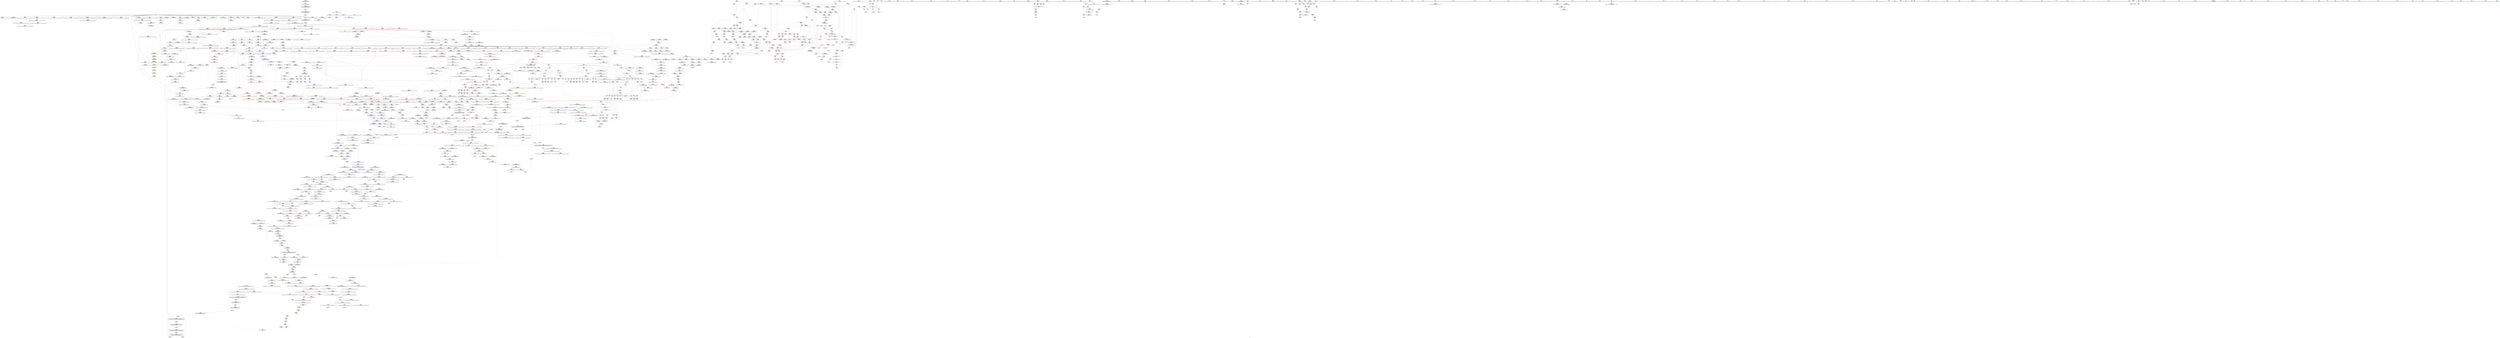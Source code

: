 digraph "SVFG" {
	label="SVFG";

	Node0x55dd7239f380 [shape=record,color=grey,label="{NodeID: 0\nNullPtr|{|<s29>100}}"];
	Node0x55dd7239f380 -> Node0x55dd7269e500[style=solid];
	Node0x55dd7239f380 -> Node0x55dd7269e600[style=solid];
	Node0x55dd7239f380 -> Node0x55dd7269e6d0[style=solid];
	Node0x55dd7239f380 -> Node0x55dd7269e7a0[style=solid];
	Node0x55dd7239f380 -> Node0x55dd7269e870[style=solid];
	Node0x55dd7239f380 -> Node0x55dd7269e940[style=solid];
	Node0x55dd7239f380 -> Node0x55dd7269ea10[style=solid];
	Node0x55dd7239f380 -> Node0x55dd7269eae0[style=solid];
	Node0x55dd7239f380 -> Node0x55dd7269ebb0[style=solid];
	Node0x55dd7239f380 -> Node0x55dd7269ec80[style=solid];
	Node0x55dd7239f380 -> Node0x55dd7269ed50[style=solid];
	Node0x55dd7239f380 -> Node0x55dd7269ee20[style=solid];
	Node0x55dd7239f380 -> Node0x55dd7269eef0[style=solid];
	Node0x55dd7239f380 -> Node0x55dd7269efc0[style=solid];
	Node0x55dd7239f380 -> Node0x55dd7269f090[style=solid];
	Node0x55dd7239f380 -> Node0x55dd7269f160[style=solid];
	Node0x55dd7239f380 -> Node0x55dd7269f230[style=solid];
	Node0x55dd7239f380 -> Node0x55dd7269f300[style=solid];
	Node0x55dd7239f380 -> Node0x55dd7269f3d0[style=solid];
	Node0x55dd7239f380 -> Node0x55dd7269f4a0[style=solid];
	Node0x55dd7239f380 -> Node0x55dd7269f570[style=solid];
	Node0x55dd7239f380 -> Node0x55dd726cbca0[style=solid];
	Node0x55dd7239f380 -> Node0x55dd726cf5b0[style=solid];
	Node0x55dd7239f380 -> Node0x55dd726cf680[style=solid];
	Node0x55dd7239f380 -> Node0x55dd726cf750[style=solid];
	Node0x55dd7239f380 -> Node0x55dd726d1560[style=solid];
	Node0x55dd7239f380 -> Node0x55dd726c1080[style=solid];
	Node0x55dd7239f380 -> Node0x55dd726fd090[style=solid];
	Node0x55dd7239f380 -> Node0x55dd726ff010[style=solid];
	Node0x55dd7239f380:s29 -> Node0x55dd727e3b00[style=solid,color=red];
	Node0x55dd7273d410 [shape=record,color=yellow,style=double,label="{NodeID: 1882\n278V_1 = ENCHI(MR_278V_0)\npts\{320000 320001 \}\nFun[_ZNSt6vectorIiSaIiEE5beginEv]|{<s0>91}}"];
	Node0x55dd7273d410:s0 -> Node0x55dd727623a0[style=dashed,color=red];
	Node0x55dd726a4020 [shape=record,color=red,label="{NodeID: 775\n806\<--798\n\<--__last.addr\n_ZSt8_DestroyIPiiEvT_S1_RSaIT0_E\n|{<s0>42}}"];
	Node0x55dd726a4020:s0 -> Node0x55dd727e53a0[style=solid,color=red];
	Node0x55dd7269a920 [shape=record,color=black,label="{NodeID: 443\n1681\<--1671\n\<--agg.tmp2\n_ZNSt20__uninitialized_copyILb1EE13__uninit_copyISt13move_iteratorIPiES3_EET0_T_S6_S5_\n}"];
	Node0x55dd7269a920 -> Node0x55dd726b2dc0[style=solid];
	Node0x55dd7268e0b0 [shape=record,color=green,label="{NodeID: 111\n798\<--799\n__last.addr\<--__last.addr_field_insensitive\n_ZSt8_DestroyIPiiEvT_S1_RSaIT0_E\n}"];
	Node0x55dd7268e0b0 -> Node0x55dd726a4020[style=solid];
	Node0x55dd7268e0b0 -> Node0x55dd726cfa90[style=solid];
	Node0x55dd726a9a50 [shape=record,color=red,label="{NodeID: 886\n1614\<--1613\n\<--coerce.dive\n_ZSt32__make_move_if_noexcept_iteratorIiSt13move_iteratorIPiEET0_PT_\n}"];
	Node0x55dd726a9a50 -> Node0x55dd7269a1d0[style=solid];
	Node0x55dd726fd690 [shape=record,color=grey,label="{NodeID: 1661\n452 = cmp(450, 451, )\n}"];
	Node0x55dd726b0520 [shape=record,color=purple,label="{NodeID: 554\n1150\<--1148\n_M_finish28\<--\n_ZNSt6vectorIiSaIiEE17_M_realloc_insertIJRKiEEEvN9__gnu_cxx17__normal_iteratorIPiS1_EEDpOT_\n}"];
	Node0x55dd726b0520 -> Node0x55dd726a6a60[style=solid];
	Node0x55dd727def50 [shape=record,color=black,label="{NodeID: 2436\n1068 = PHI(1241, )\n|{<s0>60}}"];
	Node0x55dd727def50:s0 -> Node0x55dd727e4520[style=solid,color=red];
	Node0x55dd72692f40 [shape=record,color=green,label="{NodeID: 222\n1568\<--1569\n__last\<--__last_field_insensitive\n_ZSt22__uninitialized_copy_aISt13move_iteratorIPiES1_iET0_T_S4_S3_RSaIT1_E\n}"];
	Node0x55dd72692f40 -> Node0x55dd72699e90[style=solid];
	Node0x55dd72692f40 -> Node0x55dd726b1be0[style=solid];
	Node0x55dd726cee60 [shape=record,color=blue,label="{NodeID: 997\n433\<--646\nj67\<--inc99\nmain\n}"];
	Node0x55dd726cee60 -> Node0x55dd726b9b70[style=dashed];
	Node0x55dd726cee60 -> Node0x55dd726b9c40[style=dashed];
	Node0x55dd726cee60 -> Node0x55dd726b9d10[style=dashed];
	Node0x55dd726cee60 -> Node0x55dd726b9de0[style=dashed];
	Node0x55dd726cee60 -> Node0x55dd726b9eb0[style=dashed];
	Node0x55dd726cee60 -> Node0x55dd726b9f80[style=dashed];
	Node0x55dd726cee60 -> Node0x55dd726cee60[style=dashed];
	Node0x55dd726cee60 -> Node0x55dd72742110[style=dashed];
	Node0x55dd726b5f50 [shape=record,color=red,label="{NodeID: 665\n206\<--205\n\<--call5\n_Z5crossiiiiiiii\n}"];
	Node0x55dd726b5f50 -> Node0x55dd726ccc40[style=solid];
	Node0x55dd727e8690 [shape=record,color=black,label="{NodeID: 2547\n691 = PHI(30, 1265, 1265, 1265, 1265, )\n0th arg _ZNKSt6vectorIiSaIiEE4sizeEv }"];
	Node0x55dd727e8690 -> Node0x55dd726cf1a0[style=solid];
	Node0x55dd726a1100 [shape=record,color=black,label="{NodeID: 333\n492\<--491\nidxprom21\<--\nmain\n}"];
	Node0x55dd726d4890 [shape=record,color=blue, style = dotted,label="{NodeID: 1108\n1926\<--1928\noffset_0\<--dummyVal\n_ZSt18uninitialized_copyISt13move_iteratorIPiES1_ET0_T_S4_S3_\n}"];
	Node0x55dd726d4890 -> Node0x55dd726a9bf0[style=dashed];
	Node0x55dd723efe40 [shape=record,color=green,label="{NodeID: 1\n7\<--1\n__dso_handle\<--dummyObj\nGlob }"];
	Node0x55dd726a40f0 [shape=record,color=red,label="{NodeID: 776\n816\<--813\nthis1\<--this.addr\n_ZNSt12_Vector_baseIiSaIiEE19_M_get_Tp_allocatorEv\n}"];
	Node0x55dd726a40f0 -> Node0x55dd726af340[style=solid];
	Node0x55dd7269a9f0 [shape=record,color=black,label="{NodeID: 444\n1659\<--1689\n_ZNSt20__uninitialized_copyILb1EE13__uninit_copyISt13move_iteratorIPiES3_EET0_T_S6_S5__ret\<--call\n_ZNSt20__uninitialized_copyILb1EE13__uninit_copyISt13move_iteratorIPiES3_EET0_T_S6_S5_\n|{<s0>110}}"];
	Node0x55dd7269a9f0:s0 -> Node0x55dd727de7d0[style=solid,color=blue];
	Node0x55dd7268e180 [shape=record,color=green,label="{NodeID: 112\n800\<--801\n.addr\<--.addr_field_insensitive\n_ZSt8_DestroyIPiiEvT_S1_RSaIT0_E\n}"];
	Node0x55dd7268e180 -> Node0x55dd726cfb60[style=solid];
	Node0x55dd726a9b20 [shape=record,color=red,label="{NodeID: 887\n1645\<--1624\n\<--__result.addr\n_ZSt18uninitialized_copyISt13move_iteratorIPiES1_ET0_T_S4_S3_\n|{<s0>110}}"];
	Node0x55dd726a9b20:s0 -> Node0x55dd727d6af0[style=solid,color=red];
	Node0x55dd726fd810 [shape=record,color=grey,label="{NodeID: 1662\n620 = cmp(597, 619, )\n}"];
	Node0x55dd726b05f0 [shape=record,color=purple,label="{NodeID: 555\n1157\<--1156\n_M_impl30\<--\n_ZNSt6vectorIiSaIiEE17_M_realloc_insertIJRKiEEEvN9__gnu_cxx17__normal_iteratorIPiS1_EEDpOT_\n}"];
	Node0x55dd727df090 [shape=record,color=black,label="{NodeID: 2437\n1075 = PHI(1402, )\n}"];
	Node0x55dd727df090 -> Node0x55dd726a6720[style=solid];
	Node0x55dd72693010 [shape=record,color=green,label="{NodeID: 223\n1570\<--1571\n__result.addr\<--__result.addr_field_insensitive\n_ZSt22__uninitialized_copy_aISt13move_iteratorIPiES1_iET0_T_S4_S3_RSaIT1_E\n}"];
	Node0x55dd72693010 -> Node0x55dd726a9710[style=solid];
	Node0x55dd72693010 -> Node0x55dd726d4140[style=solid];
	Node0x55dd726cef30 [shape=record,color=blue,label="{NodeID: 998\n431\<--652\ni58\<--inc103\nmain\n}"];
	Node0x55dd726cef30 -> Node0x55dd726b9830[style=dashed];
	Node0x55dd726cef30 -> Node0x55dd726b9900[style=dashed];
	Node0x55dd726cef30 -> Node0x55dd726b99d0[style=dashed];
	Node0x55dd726cef30 -> Node0x55dd726b9aa0[style=dashed];
	Node0x55dd726cef30 -> Node0x55dd726cef30[style=dashed];
	Node0x55dd726cef30 -> Node0x55dd7274bc10[style=dashed];
	Node0x55dd726b6020 [shape=record,color=red,label="{NodeID: 666\n209\<--208\n\<--call6\n_Z5crossiiiiiiii\n}"];
	Node0x55dd726b6020 -> Node0x55dd726ccd10[style=solid];
	Node0x55dd727e8b10 [shape=record,color=black,label="{NodeID: 2548\n1885 = PHI(681, )\n0th arg _ZNSt6vectorIiSaIiEE15_M_erase_at_endEPi }"];
	Node0x55dd727e8b10 -> Node0x55dd726d6360[style=solid];
	Node0x55dd726a11d0 [shape=record,color=black,label="{NodeID: 334\n496\<--495\nidxprom23\<--\nmain\n}"];
	Node0x55dd726d4960 [shape=record,color=blue, style = dotted,label="{NodeID: 1109\n1929\<--1931\noffset_0\<--dummyVal\n_ZSt18uninitialized_copyISt13move_iteratorIPiES1_ET0_T_S4_S3_\n}"];
	Node0x55dd726d4960 -> Node0x55dd726a9cc0[style=dashed];
	Node0x55dd723dd8a0 [shape=record,color=green,label="{NodeID: 2\n9\<--1\n\<--dummyObj\nCan only get source location for instruction, argument, global var or function.}"];
	Node0x55dd726a41c0 [shape=record,color=red,label="{NodeID: 777\n829\<--822\nthis1\<--this.addr\n_ZNSt12_Vector_baseIiSaIiEED2Ev\n|{|<s8>43}}"];
	Node0x55dd726a41c0 -> Node0x55dd726af410[style=solid];
	Node0x55dd726a41c0 -> Node0x55dd726af4e0[style=solid];
	Node0x55dd726a41c0 -> Node0x55dd726af5b0[style=solid];
	Node0x55dd726a41c0 -> Node0x55dd726af680[style=solid];
	Node0x55dd726a41c0 -> Node0x55dd726af750[style=solid];
	Node0x55dd726a41c0 -> Node0x55dd726af820[style=solid];
	Node0x55dd726a41c0 -> Node0x55dd726af8f0[style=solid];
	Node0x55dd726a41c0 -> Node0x55dd726af9c0[style=solid];
	Node0x55dd726a41c0:s8 -> Node0x55dd727e6a10[style=solid,color=red];
	Node0x55dd7269aac0 [shape=record,color=black,label="{NodeID: 445\n1713\<--1697\n\<--__first\n_ZSt4copyISt13move_iteratorIPiES1_ET0_T_S4_S3_\n}"];
	Node0x55dd7269aac0 -> Node0x55dd726b3370[style=solid];
	Node0x55dd72778860 [shape=record,color=yellow,style=double,label="{NodeID: 2327\n2V_2 = CSCHI(MR_2V_1)\npts\{320000 320001 320002 \}\nCS[]|{<s0>131}}"];
	Node0x55dd72778860:s0 -> Node0x55dd7277ad50[style=dashed,color=blue];
	Node0x55dd7268e250 [shape=record,color=green,label="{NodeID: 113\n808\<--809\n_ZSt8_DestroyIPiEvT_S1_\<--_ZSt8_DestroyIPiEvT_S1__field_insensitive\n}"];
	Node0x55dd726a9bf0 [shape=record,color=red,label="{NodeID: 888\n1647\<--1646\n\<--coerce.dive3\n_ZSt18uninitialized_copyISt13move_iteratorIPiES1_ET0_T_S4_S3_\n|{<s0>110}}"];
	Node0x55dd726a9bf0:s0 -> Node0x55dd727d68d0[style=solid,color=red];
	Node0x55dd726fd990 [shape=record,color=grey,label="{NodeID: 1663\n233 = cmp(231, 232, )\n}"];
	Node0x55dd726b06c0 [shape=record,color=purple,label="{NodeID: 556\n1158\<--1156\n_M_start31\<--\n_ZNSt6vectorIiSaIiEE17_M_realloc_insertIJRKiEEEvN9__gnu_cxx17__normal_iteratorIPiS1_EEDpOT_\n}"];
	Node0x55dd726b06c0 -> Node0x55dd726a6b30[style=solid];
	Node0x55dd727df1d0 [shape=record,color=black,label="{NodeID: 2438\n1081 = PHI(811, )\n|{<s0>63}}"];
	Node0x55dd727df1d0:s0 -> Node0x55dd727e5140[style=solid,color=red];
	Node0x55dd726930e0 [shape=record,color=green,label="{NodeID: 224\n1572\<--1573\n.addr\<--.addr_field_insensitive\n_ZSt22__uninitialized_copy_aISt13move_iteratorIPiES1_iET0_T_S4_S3_RSaIT1_E\n}"];
	Node0x55dd726930e0 -> Node0x55dd726d4210[style=solid];
	Node0x55dd726cf000 [shape=record,color=blue,label="{NodeID: 999\n421\<--664\nit\<--inc108\nmain\n}"];
	Node0x55dd726cf000 -> Node0x55dd7274a310[style=dashed];
	Node0x55dd72753050 [shape=record,color=yellow,style=double,label="{NodeID: 1774\n39V_1 = ENCHI(MR_39V_0)\npts\{27 29 210000 230000 \}\nFun[_Z5crossiiiiiiii]|{|<s2>12|<s3>12|<s4>14|<s5>14}}"];
	Node0x55dd72753050 -> Node0x55dd726b5db0[style=dashed];
	Node0x55dd72753050 -> Node0x55dd726b5f50[style=dashed];
	Node0x55dd72753050:s2 -> Node0x55dd72754c50[style=dashed,color=red];
	Node0x55dd72753050:s3 -> Node0x55dd72754d60[style=dashed,color=red];
	Node0x55dd72753050:s4 -> Node0x55dd72754c50[style=dashed,color=red];
	Node0x55dd72753050:s5 -> Node0x55dd72754d60[style=dashed,color=red];
	Node0x55dd726b60f0 [shape=record,color=red,label="{NodeID: 667\n276\<--256\n\<--retval\n_ZSt3maxIiERKT_S2_S2_\n}"];
	Node0x55dd726b60f0 -> Node0x55dd726a0190[style=solid];
	Node0x55dd726a12a0 [shape=record,color=black,label="{NodeID: 335\n500\<--499\nidxprom25\<--\nmain\n}"];
	Node0x55dd726d4a30 [shape=record,color=blue,label="{NodeID: 1110\n1673\<--1660\ncoerce.dive\<--__first.coerce\n_ZNSt20__uninitialized_copyILb1EE13__uninit_copyISt13move_iteratorIPiES3_EET0_T_S6_S5_\n}"];
	Node0x55dd726d4a30 -> Node0x55dd726aba00[style=dashed];
	Node0x55dd7241c8c0 [shape=record,color=green,label="{NodeID: 3\n33\<--1\n.str\<--dummyObj\nGlob }"];
	Node0x55dd726a4290 [shape=record,color=red,label="{NodeID: 778\n859\<--824\nexn\<--exn.slot\n_ZNSt12_Vector_baseIiSaIiEED2Ev\n|{<s0>46}}"];
	Node0x55dd726a4290:s0 -> Node0x55dd727e6620[style=solid,color=red];
	Node0x55dd7269ab90 [shape=record,color=black,label="{NodeID: 446\n1721\<--1699\n\<--__last\n_ZSt4copyISt13move_iteratorIPiES1_ET0_T_S4_S3_\n}"];
	Node0x55dd7269ab90 -> Node0x55dd726b3510[style=solid];
	Node0x55dd727789c0 [shape=record,color=yellow,style=double,label="{NodeID: 2328\n2V_2 = CSCHI(MR_2V_1)\npts\{320000 320001 320002 \}\nCS[]|{<s0>3}}"];
	Node0x55dd727789c0:s0 -> Node0x55dd72778860[style=dashed,color=blue];
	Node0x55dd72693550 [shape=record,color=green,label="{NodeID: 114\n813\<--814\nthis.addr\<--this.addr_field_insensitive\n_ZNSt12_Vector_baseIiSaIiEE19_M_get_Tp_allocatorEv\n}"];
	Node0x55dd72693550 -> Node0x55dd726a40f0[style=solid];
	Node0x55dd72693550 -> Node0x55dd726cfc30[style=solid];
	Node0x55dd726a9cc0 [shape=record,color=red,label="{NodeID: 889\n1649\<--1648\n\<--coerce.dive4\n_ZSt18uninitialized_copyISt13move_iteratorIPiES1_ET0_T_S4_S3_\n|{<s0>110}}"];
	Node0x55dd726a9cc0:s0 -> Node0x55dd727d69e0[style=solid,color=red];
	Node0x55dd726fdb10 [shape=record,color=grey,label="{NodeID: 1664\n245 = cmp(243, 244, )\n}"];
	Node0x55dd726b0790 [shape=record,color=purple,label="{NodeID: 557\n1161\<--1160\n_M_impl32\<--\n_ZNSt6vectorIiSaIiEE17_M_realloc_insertIJRKiEEEvN9__gnu_cxx17__normal_iteratorIPiS1_EEDpOT_\n}"];
	Node0x55dd727df310 [shape=record,color=black,label="{NodeID: 2439\n1082 = PHI(1361, )\n}"];
	Node0x55dd727df310 -> Node0x55dd726d1630[style=solid];
	Node0x55dd726931b0 [shape=record,color=green,label="{NodeID: 225\n1574\<--1575\nagg.tmp\<--agg.tmp_field_insensitive\n_ZSt22__uninitialized_copy_aISt13move_iteratorIPiES1_iET0_T_S4_S3_RSaIT1_E\n}"];
	Node0x55dd726931b0 -> Node0x55dd72699f60[style=solid];
	Node0x55dd726931b0 -> Node0x55dd726b1cb0[style=solid];
	Node0x55dd726cf0d0 [shape=record,color=blue,label="{NodeID: 1000\n678\<--677\nthis.addr\<--this\n_ZNSt6vectorIiSaIiEE5clearEv\n}"];
	Node0x55dd726cf0d0 -> Node0x55dd726bae20[style=dashed];
	Node0x55dd72753190 [shape=record,color=yellow,style=double,label="{NodeID: 1775\n2V_1 = ENCHI(MR_2V_0)\npts\{320000 320001 320002 \}\nFun[_ZNSt12_Vector_baseIiSaIiEEC2Ev]|{<s0>37|<s1>37|<s2>37}}"];
	Node0x55dd72753190:s0 -> Node0x55dd726cf5b0[style=dashed,color=red];
	Node0x55dd72753190:s1 -> Node0x55dd726cf680[style=dashed,color=red];
	Node0x55dd72753190:s2 -> Node0x55dd726cf750[style=dashed,color=red];
	Node0x55dd726b61c0 [shape=record,color=red,label="{NodeID: 668\n264\<--258\n\<--__a.addr\n_ZSt3maxIiERKT_S2_S2_\n}"];
	Node0x55dd726b61c0 -> Node0x55dd726b6500[style=solid];
	Node0x55dd726a1370 [shape=record,color=black,label="{NodeID: 336\n504\<--503\nidxprom27\<--\nmain\n}"];
	Node0x55dd726d4b00 [shape=record,color=blue,label="{NodeID: 1111\n1675\<--1661\ncoerce.dive1\<--__last.coerce\n_ZNSt20__uninitialized_copyILb1EE13__uninit_copyISt13move_iteratorIPiES3_EET0_T_S6_S5_\n}"];
	Node0x55dd726d4b00 -> Node0x55dd726cb360[style=dashed];
	Node0x55dd7239bba0 [shape=record,color=green,label="{NodeID: 4\n35\<--1\n.str.2\<--dummyObj\nGlob }"];
	Node0x55dd726a4360 [shape=record,color=red,label="{NodeID: 779\n832\<--831\n\<--_M_start\n_ZNSt12_Vector_baseIiSaIiEED2Ev\n|{<s0>43}}"];
	Node0x55dd726a4360:s0 -> Node0x55dd727e6ba0[style=solid,color=red];
	Node0x55dd7269ac60 [shape=record,color=black,label="{NodeID: 447\n1712\<--1703\n\<--agg.tmp\n_ZSt4copyISt13move_iteratorIPiES1_ET0_T_S4_S3_\n}"];
	Node0x55dd7269ac60 -> Node0x55dd726b32a0[style=solid];
	Node0x55dd72778b20 [shape=record,color=yellow,style=double,label="{NodeID: 2329\n2V_2 = CSCHI(MR_2V_1)\npts\{320000 320001 320002 \}\nCS[]|{<s0>5}}"];
	Node0x55dd72778b20:s0 -> Node0x55dd727789c0[style=dashed,color=blue];
	Node0x55dd72693620 [shape=record,color=green,label="{NodeID: 115\n822\<--823\nthis.addr\<--this.addr_field_insensitive\n_ZNSt12_Vector_baseIiSaIiEED2Ev\n}"];
	Node0x55dd72693620 -> Node0x55dd726a41c0[style=solid];
	Node0x55dd72693620 -> Node0x55dd726cfd00[style=solid];
	Node0x55dd726a9d90 [shape=record,color=red,label="{NodeID: 890\n1684\<--1667\n\<--__result.addr\n_ZNSt20__uninitialized_copyILb1EE13__uninit_copyISt13move_iteratorIPiES3_EET0_T_S6_S5_\n|{<s0>113}}"];
	Node0x55dd726a9d90:s0 -> Node0x55dd727e5810[style=solid,color=red];
	Node0x55dd726fdc90 [shape=record,color=grey,label="{NodeID: 1665\n241 = cmp(239, 240, )\n}"];
	Node0x55dd726b0860 [shape=record,color=purple,label="{NodeID: 558\n1162\<--1160\n_M_end_of_storage\<--\n_ZNSt6vectorIiSaIiEE17_M_realloc_insertIJRKiEEEvN9__gnu_cxx17__normal_iteratorIPiS1_EEDpOT_\n}"];
	Node0x55dd726b0860 -> Node0x55dd726a6c00[style=solid];
	Node0x55dd727df450 [shape=record,color=black,label="{NodeID: 2440\n1089 = PHI(1402, )\n}"];
	Node0x55dd727df450 -> Node0x55dd726a67f0[style=solid];
	Node0x55dd72693280 [shape=record,color=green,label="{NodeID: 226\n1576\<--1577\nagg.tmp2\<--agg.tmp2_field_insensitive\n_ZSt22__uninitialized_copy_aISt13move_iteratorIPiES1_iET0_T_S4_S3_RSaIT1_E\n}"];
	Node0x55dd72693280 -> Node0x55dd7269a030[style=solid];
	Node0x55dd72693280 -> Node0x55dd726b1d80[style=solid];
	Node0x55dd726cf1a0 [shape=record,color=blue,label="{NodeID: 1001\n692\<--691\nthis.addr\<--this\n_ZNKSt6vectorIiSaIiEE4sizeEv\n}"];
	Node0x55dd726cf1a0 -> Node0x55dd726bafc0[style=dashed];
	Node0x55dd726b6290 [shape=record,color=red,label="{NodeID: 669\n273\<--258\n\<--__a.addr\n_ZSt3maxIiERKT_S2_S2_\n}"];
	Node0x55dd726b6290 -> Node0x55dd726cd390[style=solid];
	Node0x55dd726a1440 [shape=record,color=black,label="{NodeID: 337\n508\<--507\nidxprom29\<--\nmain\n}"];
	Node0x55dd726d4bd0 [shape=record,color=blue,label="{NodeID: 1112\n1667\<--1662\n__result.addr\<--__result\n_ZNSt20__uninitialized_copyILb1EE13__uninit_copyISt13move_iteratorIPiES3_EET0_T_S6_S5_\n}"];
	Node0x55dd726d4bd0 -> Node0x55dd726a9d90[style=dashed];
	Node0x55dd723a3220 [shape=record,color=green,label="{NodeID: 5\n37\<--1\n.str.3\<--dummyObj\nGlob }"];
	Node0x55dd7273d8d0 [shape=record,color=yellow,style=double,label="{NodeID: 1887\n67V_1 = ENCHI(MR_67V_0)\npts\{308 \}\nFun[_ZN9__gnu_cxx13new_allocatorIiE9constructIiJRKiEEEvPT_DpOT0_]}"];
	Node0x55dd7273d8d0 -> Node0x55dd726a71b0[style=dashed];
	Node0x55dd726a4430 [shape=record,color=red,label="{NodeID: 780\n835\<--834\n\<--_M_end_of_storage\n_ZNSt12_Vector_baseIiSaIiEED2Ev\n}"];
	Node0x55dd726a4430 -> Node0x55dd726a2f10[style=solid];
	Node0x55dd7269ad30 [shape=record,color=black,label="{NodeID: 448\n1720\<--1705\n\<--agg.tmp3\n_ZSt4copyISt13move_iteratorIPiES1_ET0_T_S4_S3_\n}"];
	Node0x55dd7269ad30 -> Node0x55dd726b3440[style=solid];
	Node0x55dd726936f0 [shape=record,color=green,label="{NodeID: 116\n824\<--825\nexn.slot\<--exn.slot_field_insensitive\n_ZNSt12_Vector_baseIiSaIiEED2Ev\n}"];
	Node0x55dd726936f0 -> Node0x55dd726a4290[style=solid];
	Node0x55dd726936f0 -> Node0x55dd726cfdd0[style=solid];
	Node0x55dd726a9e60 [shape=record,color=red,label="{NodeID: 891\n1686\<--1685\n\<--coerce.dive3\n_ZNSt20__uninitialized_copyILb1EE13__uninit_copyISt13move_iteratorIPiES3_EET0_T_S6_S5_\n|{<s0>113}}"];
	Node0x55dd726a9e60:s0 -> Node0x55dd727e55c0[style=solid,color=red];
	Node0x55dd726fde10 [shape=record,color=grey,label="{NodeID: 1666\n237 = cmp(235, 236, )\n}"];
	Node0x55dd726b0930 [shape=record,color=purple,label="{NodeID: 559\n1165\<--1164\n_M_impl33\<--\n_ZNSt6vectorIiSaIiEE17_M_realloc_insertIJRKiEEEvN9__gnu_cxx17__normal_iteratorIPiS1_EEDpOT_\n}"];
	Node0x55dd727df590 [shape=record,color=black,label="{NodeID: 2441\n1097 = PHI(811, )\n|{<s0>66}}"];
	Node0x55dd727df590:s0 -> Node0x55dd727e5140[style=solid,color=red];
	Node0x55dd72693350 [shape=record,color=green,label="{NodeID: 227\n1588\<--1589\nllvm.memcpy.p0i8.p0i8.i64\<--llvm.memcpy.p0i8.p0i8.i64_field_insensitive\n}"];
	Node0x55dd726cf270 [shape=record,color=blue,label="{NodeID: 1002\n713\<--711\nthis.addr\<--this\n_ZNSt6vectorIiSaIiEEixEm\n}"];
	Node0x55dd726cf270 -> Node0x55dd726bb230[style=dashed];
	Node0x55dd726b6360 [shape=record,color=red,label="{NodeID: 670\n266\<--260\n\<--__b.addr\n_ZSt3maxIiERKT_S2_S2_\n}"];
	Node0x55dd726b6360 -> Node0x55dd726b65d0[style=solid];
	Node0x55dd726a1510 [shape=record,color=black,label="{NodeID: 338\n512\<--511\nidxprom31\<--\nmain\n}"];
	Node0x55dd726d4ca0 [shape=record,color=blue, style = dotted,label="{NodeID: 1113\n1932\<--1934\noffset_0\<--dummyVal\n_ZNSt20__uninitialized_copyILb1EE13__uninit_copyISt13move_iteratorIPiES3_EET0_T_S6_S5_\n}"];
	Node0x55dd726d4ca0 -> Node0x55dd726a9e60[style=dashed];
	Node0x55dd723a5860 [shape=record,color=green,label="{NodeID: 6\n39\<--1\n.str.4\<--dummyObj\nGlob }"];
	Node0x55dd726a4500 [shape=record,color=red,label="{NodeID: 781\n838\<--837\n\<--_M_start4\n_ZNSt12_Vector_baseIiSaIiEED2Ev\n}"];
	Node0x55dd726a4500 -> Node0x55dd726a2fe0[style=solid];
	Node0x55dd7269ae00 [shape=record,color=black,label="{NodeID: 449\n1693\<--1727\n_ZSt4copyISt13move_iteratorIPiES1_ET0_T_S4_S3__ret\<--call6\n_ZSt4copyISt13move_iteratorIPiES1_ET0_T_S4_S3_\n|{<s0>113}}"];
	Node0x55dd7269ae00:s0 -> Node0x55dd727dd9b0[style=solid,color=blue];
	Node0x55dd726937c0 [shape=record,color=green,label="{NodeID: 117\n826\<--827\nehselector.slot\<--ehselector.slot_field_insensitive\n_ZNSt12_Vector_baseIiSaIiEED2Ev\n}"];
	Node0x55dd726937c0 -> Node0x55dd726cfea0[style=solid];
	Node0x55dd726a9f30 [shape=record,color=red,label="{NodeID: 892\n1688\<--1687\n\<--coerce.dive4\n_ZNSt20__uninitialized_copyILb1EE13__uninit_copyISt13move_iteratorIPiES3_EET0_T_S6_S5_\n|{<s0>113}}"];
	Node0x55dd726a9f30:s0 -> Node0x55dd727e56d0[style=solid,color=red];
	Node0x55dd726fdf90 [shape=record,color=grey,label="{NodeID: 1667\n573 = cmp(571, 572, )\n}"];
	Node0x55dd726b0a00 [shape=record,color=purple,label="{NodeID: 560\n1166\<--1164\n_M_start34\<--\n_ZNSt6vectorIiSaIiEE17_M_realloc_insertIJRKiEEEvN9__gnu_cxx17__normal_iteratorIPiS1_EEDpOT_\n}"];
	Node0x55dd726b0a00 -> Node0x55dd726a6cd0[style=solid];
	Node0x55dd727df6d0 [shape=record,color=black,label="{NodeID: 2442\n1098 = PHI(1361, )\n}"];
	Node0x55dd727df6d0 -> Node0x55dd726d17d0[style=solid];
	Node0x55dd72693450 [shape=record,color=green,label="{NodeID: 228\n1599\<--1600\n_ZSt18uninitialized_copyISt13move_iteratorIPiES1_ET0_T_S4_S3_\<--_ZSt18uninitialized_copyISt13move_iteratorIPiES1_ET0_T_S4_S3__field_insensitive\n}"];
	Node0x55dd726cf340 [shape=record,color=blue,label="{NodeID: 1003\n715\<--712\n__n.addr\<--__n\n_ZNSt6vectorIiSaIiEEixEm\n}"];
	Node0x55dd726cf340 -> Node0x55dd726a3a70[style=dashed];
	Node0x55dd726b6430 [shape=record,color=red,label="{NodeID: 671\n270\<--260\n\<--__b.addr\n_ZSt3maxIiERKT_S2_S2_\n}"];
	Node0x55dd726b6430 -> Node0x55dd726cd2c0[style=solid];
	Node0x55dd726a15e0 [shape=record,color=black,label="{NodeID: 339\n516\<--515\nidxprom33\<--\nmain\n}"];
	Node0x55dd726d4d70 [shape=record,color=blue, style = dotted,label="{NodeID: 1114\n1935\<--1937\noffset_0\<--dummyVal\n_ZNSt20__uninitialized_copyILb1EE13__uninit_copyISt13move_iteratorIPiES3_EET0_T_S6_S5_\n}"];
	Node0x55dd726d4d70 -> Node0x55dd726a9f30[style=dashed];
	Node0x55dd7266a8d0 [shape=record,color=green,label="{NodeID: 7\n42\<--1\n\<--dummyObj\nCan only get source location for instruction, argument, global var or function.}"];
	Node0x55dd7273da90 [shape=record,color=yellow,style=double,label="{NodeID: 1889\n7V_1 = ENCHI(MR_7V_0)\npts\{99 \}\nFun[_ZNSt6vectorIiSaIiEED2Ev]}"];
	Node0x55dd7273da90 -> Node0x55dd726cbe70[style=dashed];
	Node0x55dd726a45d0 [shape=record,color=red,label="{NodeID: 782\n871\<--865\n\<--__first.addr\n_ZSt8_DestroyIPiEvT_S1_\n|{<s0>47}}"];
	Node0x55dd726a45d0:s0 -> Node0x55dd727e3c10[style=solid,color=red];
	Node0x55dd7269aed0 [shape=record,color=black,label="{NodeID: 450\n1731\<--1752\n_ZSt14__copy_move_a2ILb1EPiS0_ET1_T0_S2_S1__ret\<--call3\n_ZSt14__copy_move_a2ILb1EPiS0_ET1_T0_S2_S1_\n|{<s0>118}}"];
	Node0x55dd7269aed0:s0 -> Node0x55dd727dddd0[style=solid,color=blue];
	Node0x55dd72693890 [shape=record,color=green,label="{NodeID: 118\n844\<--845\n_ZNSt12_Vector_baseIiSaIiEE13_M_deallocateEPim\<--_ZNSt12_Vector_baseIiSaIiEE13_M_deallocateEPim_field_insensitive\n}"];
	Node0x55dd726aa000 [shape=record,color=red,label="{NodeID: 893\n1726\<--1701\n\<--__result.addr\n_ZSt4copyISt13move_iteratorIPiES1_ET0_T_S4_S3_\n|{<s0>118}}"];
	Node0x55dd726aa000:s0 -> Node0x55dd727e8300[style=solid,color=red];
	Node0x55dd726fe110 [shape=record,color=grey,label="{NodeID: 1668\n227 = cmp(225, 226, )\n}"];
	Node0x55dd726b0ad0 [shape=record,color=purple,label="{NodeID: 561\n1175\<--1174\n_M_impl35\<--\n_ZNSt6vectorIiSaIiEE17_M_realloc_insertIJRKiEEEvN9__gnu_cxx17__normal_iteratorIPiS1_EEDpOT_\n}"];
	Node0x55dd727df810 [shape=record,color=black,label="{NodeID: 2443\n1108 = PHI()\n}"];
	Node0x55dd7269b950 [shape=record,color=green,label="{NodeID: 229\n1604\<--1605\nretval\<--retval_field_insensitive\n_ZSt32__make_move_if_noexcept_iteratorIiSt13move_iteratorIPiEET0_PT_\n|{|<s1>107}}"];
	Node0x55dd7269b950 -> Node0x55dd726b2190[style=solid];
	Node0x55dd7269b950:s1 -> Node0x55dd727e6400[style=solid,color=red];
	Node0x55dd726cf410 [shape=record,color=blue,label="{NodeID: 1004\n732\<--731\nthis.addr\<--this\n_ZNSt12_Vector_baseIiSaIiEEC2Ev\n}"];
	Node0x55dd726cf410 -> Node0x55dd726a3c10[style=dashed];
	Node0x55dd726b6500 [shape=record,color=red,label="{NodeID: 672\n265\<--264\n\<--\n_ZSt3maxIiERKT_S2_S2_\n}"];
	Node0x55dd726b6500 -> Node0x55dd726ff190[style=solid];
	Node0x55dd726a16b0 [shape=record,color=black,label="{NodeID: 340\n523\<--522\nidxprom36\<--\nmain\n}"];
	Node0x55dd726d4e40 [shape=record,color=blue,label="{NodeID: 1115\n1707\<--1694\ncoerce.dive\<--__first.coerce\n_ZSt4copyISt13move_iteratorIPiES1_ET0_T_S4_S3_\n}"];
	Node0x55dd726d4e40 -> Node0x55dd726cb430[style=dashed];
	Node0x55dd7266a990 [shape=record,color=green,label="{NodeID: 8\n184\<--1\n\<--dummyObj\nCan only get source location for instruction, argument, global var or function.}"];
	Node0x55dd7273dba0 [shape=record,color=yellow,style=double,label="{NodeID: 1890\n9V_1 = ENCHI(MR_9V_0)\npts\{101 \}\nFun[_ZNSt6vectorIiSaIiEED2Ev]}"];
	Node0x55dd7273dba0 -> Node0x55dd726cbf40[style=dashed];
	Node0x55dd726a46a0 [shape=record,color=red,label="{NodeID: 783\n872\<--867\n\<--__last.addr\n_ZSt8_DestroyIPiEvT_S1_\n|{<s0>47}}"];
	Node0x55dd726a46a0:s0 -> Node0x55dd727e3d20[style=solid,color=red];
	Node0x55dd7269afa0 [shape=record,color=black,label="{NodeID: 451\n1756\<--1765\n_ZSt12__miter_baseIPiEDTcl12__miter_basecldtfp_4baseEEESt13move_iteratorIT_E_ret\<--call1\n_ZSt12__miter_baseIPiEDTcl12__miter_basecldtfp_4baseEEESt13move_iteratorIT_E\n|{<s0>115|<s1>117}}"];
	Node0x55dd7269afa0:s0 -> Node0x55dd727ddb50[style=solid,color=blue];
	Node0x55dd7269afa0:s1 -> Node0x55dd727ddc90[style=solid,color=blue];
	Node0x55dd72693990 [shape=record,color=green,label="{NodeID: 119\n848\<--849\n_ZNSt12_Vector_baseIiSaIiEE12_Vector_implD2Ev\<--_ZNSt12_Vector_baseIiSaIiEE12_Vector_implD2Ev_field_insensitive\n}"];
	Node0x55dd726aa0d0 [shape=record,color=red,label="{NodeID: 894\n1716\<--1715\n\<--coerce.dive2\n_ZSt4copyISt13move_iteratorIPiES1_ET0_T_S4_S3_\n|{<s0>115}}"];
	Node0x55dd726aa0d0:s0 -> Node0x55dd727e2e80[style=solid,color=red];
	Node0x55dd726fe290 [shape=record,color=grey,label="{NodeID: 1669\n485 = cmp(483, 484, )\n}"];
	Node0x55dd726b0ba0 [shape=record,color=purple,label="{NodeID: 562\n1176\<--1174\n_M_start36\<--\n_ZNSt6vectorIiSaIiEE17_M_realloc_insertIJRKiEEEvN9__gnu_cxx17__normal_iteratorIPiS1_EEDpOT_\n}"];
	Node0x55dd726b0ba0 -> Node0x55dd726d1be0[style=solid];
	Node0x55dd727df8e0 [shape=record,color=black,label="{NodeID: 2444\n1133 = PHI(811, )\n|{<s0>71}}"];
	Node0x55dd727df8e0:s0 -> Node0x55dd727e34c0[style=solid,color=red];
	Node0x55dd7269ba20 [shape=record,color=green,label="{NodeID: 230\n1606\<--1607\n__i.addr\<--__i.addr_field_insensitive\n_ZSt32__make_move_if_noexcept_iteratorIiSt13move_iteratorIPiEET0_PT_\n}"];
	Node0x55dd7269ba20 -> Node0x55dd726a9980[style=solid];
	Node0x55dd7269ba20 -> Node0x55dd726d4480[style=solid];
	Node0x55dd726cf4e0 [shape=record,color=blue,label="{NodeID: 1005\n759\<--758\nthis.addr\<--this\n_ZNSt12_Vector_baseIiSaIiEE12_Vector_implC2Ev\n}"];
	Node0x55dd726cf4e0 -> Node0x55dd726a3ce0[style=dashed];
	Node0x55dd726b65d0 [shape=record,color=red,label="{NodeID: 673\n267\<--266\n\<--\n_ZSt3maxIiERKT_S2_S2_\n}"];
	Node0x55dd726b65d0 -> Node0x55dd726ff190[style=solid];
	Node0x55dd726a1780 [shape=record,color=black,label="{NodeID: 341\n526\<--525\nidxprom38\<--\nmain\n}"];
	Node0x55dd726d4f10 [shape=record,color=blue,label="{NodeID: 1116\n1709\<--1695\ncoerce.dive1\<--__last.coerce\n_ZSt4copyISt13move_iteratorIPiES1_ET0_T_S4_S3_\n}"];
	Node0x55dd726d4f10 -> Node0x55dd726cb500[style=dashed];
	Node0x55dd7268b610 [shape=record,color=green,label="{NodeID: 9\n564\<--1\n\<--dummyObj\nCan only get source location for instruction, argument, global var or function.}"];
	Node0x55dd7273dc80 [shape=record,color=yellow,style=double,label="{NodeID: 1891\n11V_1 = ENCHI(MR_11V_0)\npts\{103 \}\nFun[_ZNSt6vectorIiSaIiEED2Ev]}"];
	Node0x55dd7273dc80 -> Node0x55dd726cc010[style=dashed];
	Node0x55dd726a4770 [shape=record,color=red,label="{NodeID: 784\n900\<--891\nthis1\<--this.addr\n_ZNSt12_Vector_baseIiSaIiEE13_M_deallocateEPim\n}"];
	Node0x55dd726a4770 -> Node0x55dd726afa90[style=solid];
	Node0x55dd7269b070 [shape=record,color=black,label="{NodeID: 452\n1769\<--1788\n_ZSt13__copy_move_aILb1EPiS0_ET1_T0_S2_S1__ret\<--call\n_ZSt13__copy_move_aILb1EPiS0_ET1_T0_S2_S1_\n|{<s0>122}}"];
	Node0x55dd7269b070:s0 -> Node0x55dd727e15d0[style=solid,color=blue];
	Node0x55dd727790b0 [shape=record,color=yellow,style=double,label="{NodeID: 2334\n86V_2 = CSCHI(MR_86V_1)\npts\{1553 \}\nCS[]|{<s0>110}}"];
	Node0x55dd727790b0:s0 -> Node0x55dd72779e30[style=dashed,color=blue];
	Node0x55dd72693a90 [shape=record,color=green,label="{NodeID: 120\n865\<--866\n__first.addr\<--__first.addr_field_insensitive\n_ZSt8_DestroyIPiEvT_S1_\n}"];
	Node0x55dd72693a90 -> Node0x55dd726a45d0[style=solid];
	Node0x55dd72693a90 -> Node0x55dd726cff70[style=solid];
	Node0x55dd726aa1a0 [shape=record,color=red,label="{NodeID: 895\n1724\<--1723\n\<--coerce.dive4\n_ZSt4copyISt13move_iteratorIPiES1_ET0_T_S4_S3_\n|{<s0>117}}"];
	Node0x55dd726aa1a0:s0 -> Node0x55dd727e2e80[style=solid,color=red];
	Node0x55dd726fe410 [shape=record,color=grey,label="{NodeID: 1670\n1544 = cmp(1542, 1543, )\n}"];
	Node0x55dd726b0c70 [shape=record,color=purple,label="{NodeID: 563\n1180\<--1179\n_M_impl37\<--\n_ZNSt6vectorIiSaIiEE17_M_realloc_insertIJRKiEEEvN9__gnu_cxx17__normal_iteratorIPiS1_EEDpOT_\n}"];
	Node0x55dd727dfa50 [shape=record,color=black,label="{NodeID: 2445\n1153 = PHI(811, )\n|{<s0>75}}"];
	Node0x55dd727dfa50:s0 -> Node0x55dd727e34c0[style=solid,color=red];
	Node0x55dd7269baf0 [shape=record,color=green,label="{NodeID: 231\n1611\<--1612\n_ZNSt13move_iteratorIPiEC2ES0_\<--_ZNSt13move_iteratorIPiEC2ES0__field_insensitive\n}"];
	Node0x55dd726cf5b0 [shape=record,color=blue, style = dotted,label="{NodeID: 1006\n767\<--3\n_M_start\<--dummyVal\n_ZNSt12_Vector_baseIiSaIiEE12_Vector_implC2Ev\n|{<s0>37}}"];
	Node0x55dd726cf5b0:s0 -> Node0x55dd72778b20[style=dashed,color=blue];
	Node0x55dd726b66a0 [shape=record,color=red,label="{NodeID: 674\n301\<--281\n\<--retval\n_ZSt3minIiERKT_S2_S2_\n}"];
	Node0x55dd726b66a0 -> Node0x55dd726a0260[style=solid];
	Node0x55dd726a1850 [shape=record,color=black,label="{NodeID: 342\n530\<--529\nidxprom40\<--\nmain\n}"];
	Node0x55dd726d4fe0 [shape=record,color=blue,label="{NodeID: 1117\n1701\<--1696\n__result.addr\<--__result\n_ZSt4copyISt13move_iteratorIPiES1_ET0_T_S4_S3_\n}"];
	Node0x55dd726d4fe0 -> Node0x55dd726aa000[style=dashed];
	Node0x55dd7268b6a0 [shape=record,color=green,label="{NodeID: 10\n565\<--1\n\<--dummyObj\nCan only get source location for instruction, argument, global var or function.}"];
	Node0x55dd726a4840 [shape=record,color=red,label="{NodeID: 785\n901\<--893\n\<--__p.addr\n_ZNSt12_Vector_baseIiSaIiEE13_M_deallocateEPim\n}"];
	Node0x55dd726a4840 -> Node0x55dd726fd090[style=solid];
	Node0x55dd7269b140 [shape=record,color=black,label="{NodeID: 453\n1792\<--1797\n_ZSt12__niter_baseIPiET_S1__ret\<--\n_ZSt12__niter_baseIPiET_S1_\n|{<s0>119|<s1>120|<s2>121}}"];
	Node0x55dd7269b140:s0 -> Node0x55dd727ddf10[style=solid,color=blue];
	Node0x55dd7269b140:s1 -> Node0x55dd727de050[style=solid,color=blue];
	Node0x55dd7269b140:s2 -> Node0x55dd727de190[style=solid,color=blue];
	Node0x55dd72779210 [shape=record,color=yellow,style=double,label="{NodeID: 2335\n86V_2 = CSCHI(MR_86V_1)\npts\{1553 \}\nCS[]|{<s0>113}}"];
	Node0x55dd72779210:s0 -> Node0x55dd727790b0[style=dashed,color=blue];
	Node0x55dd72693b60 [shape=record,color=green,label="{NodeID: 121\n867\<--868\n__last.addr\<--__last.addr_field_insensitive\n_ZSt8_DestroyIPiEvT_S1_\n}"];
	Node0x55dd72693b60 -> Node0x55dd726a46a0[style=solid];
	Node0x55dd72693b60 -> Node0x55dd726d0040[style=solid];
	Node0x55dd726aa270 [shape=record,color=red,label="{NodeID: 896\n1744\<--1735\n\<--__first.addr\n_ZSt14__copy_move_a2ILb1EPiS0_ET1_T0_S2_S1_\n|{<s0>119}}"];
	Node0x55dd726aa270:s0 -> Node0x55dd727e6060[style=solid,color=red];
	Node0x55dd726fe590 [shape=record,color=grey,label="{NodeID: 1671\n520 = cmp(519, 9, )\n}"];
	Node0x55dd726b0d40 [shape=record,color=purple,label="{NodeID: 564\n1181\<--1179\n_M_finish38\<--\n_ZNSt6vectorIiSaIiEE17_M_realloc_insertIJRKiEEEvN9__gnu_cxx17__normal_iteratorIPiS1_EEDpOT_\n}"];
	Node0x55dd726b0d40 -> Node0x55dd726d1cb0[style=solid];
	Node0x55dd727dfb90 [shape=record,color=black,label="{NodeID: 2446\n1237 = PHI(1241, )\n}"];
	Node0x55dd727dfb90 -> Node0x55dd726a71b0[style=solid];
	Node0x55dd7269bbf0 [shape=record,color=green,label="{NodeID: 232\n1620\<--1621\n__first\<--__first_field_insensitive\n_ZSt18uninitialized_copyISt13move_iteratorIPiES1_ET0_T_S4_S3_\n}"];
	Node0x55dd7269bbf0 -> Node0x55dd7269a2a0[style=solid];
	Node0x55dd7269bbf0 -> Node0x55dd726b2260[style=solid];
	Node0x55dd726cf680 [shape=record,color=blue, style = dotted,label="{NodeID: 1007\n769\<--3\n_M_finish\<--dummyVal\n_ZNSt12_Vector_baseIiSaIiEE12_Vector_implC2Ev\n|{<s0>37}}"];
	Node0x55dd726cf680:s0 -> Node0x55dd72778b20[style=dashed,color=blue];
	Node0x55dd726b6770 [shape=record,color=red,label="{NodeID: 675\n291\<--283\n\<--__a.addr\n_ZSt3minIiERKT_S2_S2_\n}"];
	Node0x55dd726b6770 -> Node0x55dd726b6b80[style=solid];
	Node0x55dd726a1920 [shape=record,color=black,label="{NodeID: 343\n533\<--532\nidxprom42\<--\nmain\n}"];
	Node0x55dd726d50b0 [shape=record,color=blue, style = dotted,label="{NodeID: 1118\n1938\<--1940\noffset_0\<--dummyVal\n_ZSt4copyISt13move_iteratorIPiES1_ET0_T_S4_S3_\n}"];
	Node0x55dd726d50b0 -> Node0x55dd726aa0d0[style=dashed];
	Node0x55dd7268b730 [shape=record,color=green,label="{NodeID: 11\n566\<--1\n\<--dummyObj\nCan only get source location for instruction, argument, global var or function.}"];
	Node0x55dd726a4910 [shape=record,color=red,label="{NodeID: 786\n906\<--893\n\<--__p.addr\n_ZNSt12_Vector_baseIiSaIiEE13_M_deallocateEPim\n|{<s0>48}}"];
	Node0x55dd726a4910:s0 -> Node0x55dd727d6300[style=solid,color=red];
	Node0x55dd7269b210 [shape=record,color=black,label="{NodeID: 454\n1816\<--1814\nsub.ptr.lhs.cast\<--\n_ZNSt11__copy_moveILb1ELb1ESt26random_access_iterator_tagE8__copy_mIiEEPT_PKS3_S6_S4_\n}"];
	Node0x55dd7269b210 -> Node0x55dd726c2cb0[style=solid];
	Node0x55dd72779370 [shape=record,color=yellow,style=double,label="{NodeID: 2336\n90V_5 = CSCHI(MR_90V_3)\npts\{320001 \}\nCS[]|{<s0>29}}"];
	Node0x55dd72779370:s0 -> Node0x55dd7275ed20[style=dashed,color=red];
	Node0x55dd72693c30 [shape=record,color=green,label="{NodeID: 122\n874\<--875\n_ZNSt12_Destroy_auxILb1EE9__destroyIPiEEvT_S3_\<--_ZNSt12_Destroy_auxILb1EE9__destroyIPiEEvT_S3__field_insensitive\n}"];
	Node0x55dd726aa340 [shape=record,color=red,label="{NodeID: 897\n1748\<--1737\n\<--__last.addr\n_ZSt14__copy_move_a2ILb1EPiS0_ET1_T0_S2_S1_\n|{<s0>120}}"];
	Node0x55dd726aa340:s0 -> Node0x55dd727e6060[style=solid,color=red];
	Node0x55dd726fe710 [shape=record,color=grey,label="{NodeID: 1672\n223 = cmp(221, 222, )\n}"];
	Node0x55dd726b0e10 [shape=record,color=purple,label="{NodeID: 565\n1187\<--1186\n_M_impl40\<--\n_ZNSt6vectorIiSaIiEE17_M_realloc_insertIJRKiEEEvN9__gnu_cxx17__normal_iteratorIPiS1_EEDpOT_\n}"];
	Node0x55dd727dfcd0 [shape=record,color=black,label="{NodeID: 2447\n1266 = PHI(1428, )\n}"];
	Node0x55dd727dfcd0 -> Node0x55dd726fca90[style=solid];
	Node0x55dd7269bcc0 [shape=record,color=green,label="{NodeID: 233\n1622\<--1623\n__last\<--__last_field_insensitive\n_ZSt18uninitialized_copyISt13move_iteratorIPiES1_ET0_T_S4_S3_\n}"];
	Node0x55dd7269bcc0 -> Node0x55dd7269a370[style=solid];
	Node0x55dd7269bcc0 -> Node0x55dd726b2330[style=solid];
	Node0x55dd726cf750 [shape=record,color=blue, style = dotted,label="{NodeID: 1008\n771\<--3\n_M_end_of_storage\<--dummyVal\n_ZNSt12_Vector_baseIiSaIiEE12_Vector_implC2Ev\n|{<s0>37}}"];
	Node0x55dd726cf750:s0 -> Node0x55dd72778b20[style=dashed,color=blue];
	Node0x55dd726b6840 [shape=record,color=red,label="{NodeID: 676\n298\<--283\n\<--__a.addr\n_ZSt3minIiERKT_S2_S2_\n}"];
	Node0x55dd726b6840 -> Node0x55dd726cd6d0[style=solid];
	Node0x55dd726a19f0 [shape=record,color=black,label="{NodeID: 344\n538\<--537\nidxprom44\<--\nmain\n}"];
	Node0x55dd726d5180 [shape=record,color=blue, style = dotted,label="{NodeID: 1119\n1941\<--1943\noffset_0\<--dummyVal\n_ZSt4copyISt13move_iteratorIPiES1_ET0_T_S4_S3_\n}"];
	Node0x55dd726d5180 -> Node0x55dd726aa1a0[style=dashed];
	Node0x55dd7268b830 [shape=record,color=green,label="{NodeID: 12\n708\<--1\n\<--dummyObj\nCan only get source location for instruction, argument, global var or function.}"];
	Node0x55dd726a49e0 [shape=record,color=red,label="{NodeID: 787\n907\<--895\n\<--__n.addr\n_ZNSt12_Vector_baseIiSaIiEE13_M_deallocateEPim\n|{<s0>48}}"];
	Node0x55dd726a49e0:s0 -> Node0x55dd727d6440[style=solid,color=red];
	Node0x55dd7269b2e0 [shape=record,color=black,label="{NodeID: 455\n1817\<--1815\nsub.ptr.rhs.cast\<--\n_ZNSt11__copy_moveILb1ELb1ESt26random_access_iterator_tagE8__copy_mIiEEPT_PKS3_S6_S4_\n}"];
	Node0x55dd7269b2e0 -> Node0x55dd726c2cb0[style=solid];
	Node0x55dd72693d30 [shape=record,color=green,label="{NodeID: 123\n880\<--881\n.addr\<--.addr_field_insensitive\n_ZNSt12_Destroy_auxILb1EE9__destroyIPiEEvT_S3_\n}"];
	Node0x55dd72693d30 -> Node0x55dd726d0110[style=solid];
	Node0x55dd726aa410 [shape=record,color=red,label="{NodeID: 898\n1750\<--1739\n\<--__result.addr\n_ZSt14__copy_move_a2ILb1EPiS0_ET1_T0_S2_S1_\n|{<s0>121}}"];
	Node0x55dd726aa410:s0 -> Node0x55dd727e6060[style=solid,color=red];
	Node0x55dd726fe890 [shape=record,color=grey,label="{NodeID: 1673\n579 = cmp(578, 9, )\n}"];
	Node0x55dd726b0ee0 [shape=record,color=purple,label="{NodeID: 566\n1188\<--1186\n_M_end_of_storage41\<--\n_ZNSt6vectorIiSaIiEE17_M_realloc_insertIJRKiEEEvN9__gnu_cxx17__normal_iteratorIPiS1_EEDpOT_\n}"];
	Node0x55dd726b0ee0 -> Node0x55dd726d1d80[style=solid];
	Node0x55dd727dfe10 [shape=record,color=black,label="{NodeID: 2448\n1269 = PHI(690, )\n}"];
	Node0x55dd727dfe10 -> Node0x55dd726fca90[style=solid];
	Node0x55dd7269bd90 [shape=record,color=green,label="{NodeID: 234\n1624\<--1625\n__result.addr\<--__result.addr_field_insensitive\n_ZSt18uninitialized_copyISt13move_iteratorIPiES1_ET0_T_S4_S3_\n}"];
	Node0x55dd7269bd90 -> Node0x55dd726a9b20[style=solid];
	Node0x55dd7269bd90 -> Node0x55dd726d46f0[style=solid];
	Node0x55dd726cf820 [shape=record,color=blue,label="{NodeID: 1009\n776\<--775\nthis.addr\<--this\n_ZNSaIiEC2Ev\n}"];
	Node0x55dd726cf820 -> Node0x55dd726a3db0[style=dashed];
	Node0x55dd72753a60 [shape=record,color=yellow,style=double,label="{NodeID: 1784\n305V_1 = ENCHI(MR_305V_0)\npts\{10140000 10240000 \}\nFun[_ZN9__gnu_cxxmiIPiSt6vectorIiSaIiEEEENS_17__normal_iteratorIT_T0_E15difference_typeERKS8_SB_]}"];
	Node0x55dd72753a60 -> Node0x55dd726a7aa0[style=dashed];
	Node0x55dd72753a60 -> Node0x55dd726a7b70[style=dashed];
	Node0x55dd726b6910 [shape=record,color=red,label="{NodeID: 677\n289\<--285\n\<--__b.addr\n_ZSt3minIiERKT_S2_S2_\n}"];
	Node0x55dd726b6910 -> Node0x55dd726b6ab0[style=solid];
	Node0x55dd726a1ac0 [shape=record,color=black,label="{NodeID: 345\n541\<--540\nidxprom46\<--\nmain\n}"];
	Node0x55dd726d5250 [shape=record,color=blue,label="{NodeID: 1120\n1735\<--1732\n__first.addr\<--__first\n_ZSt14__copy_move_a2ILb1EPiS0_ET1_T0_S2_S1_\n}"];
	Node0x55dd726d5250 -> Node0x55dd726aa270[style=dashed];
	Node0x55dd7268b930 [shape=record,color=green,label="{NodeID: 13\n1040\<--1\n\<--dummyObj\nCan only get source location for instruction, argument, global var or function.|{<s0>55}}"];
	Node0x55dd7268b930:s0 -> Node0x55dd727e1c10[style=solid,color=red];
	Node0x55dd7273e030 [shape=record,color=yellow,style=double,label="{NodeID: 1895\n90V_1 = ENCHI(MR_90V_0)\npts\{320001 \}\nFun[_ZNSt6vectorIiSaIiEE5clearEv]|{<s0>36|<s1>36}}"];
	Node0x55dd7273e030:s0 -> Node0x55dd726ab5f0[style=dashed,color=red];
	Node0x55dd7273e030:s1 -> Node0x55dd726d6500[style=dashed,color=red];
	Node0x55dd726a4ab0 [shape=record,color=red,label="{NodeID: 788\n918\<--915\nthis1\<--this.addr\n_ZNSt12_Vector_baseIiSaIiEE12_Vector_implD2Ev\n}"];
	Node0x55dd726a4ab0 -> Node0x55dd726a3180[style=solid];
	Node0x55dd7269b3b0 [shape=record,color=black,label="{NodeID: 456\n1825\<--1824\n\<--\n_ZNSt11__copy_moveILb1ELb1ESt26random_access_iterator_tagE8__copy_mIiEEPT_PKS3_S6_S4_\n}"];
	Node0x55dd7269b3b0 -> Node0x55dd726b36b0[style=solid];
	Node0x55dd72693e00 [shape=record,color=green,label="{NodeID: 124\n882\<--883\n.addr1\<--.addr1_field_insensitive\n_ZNSt12_Destroy_auxILb1EE9__destroyIPiEEvT_S3_\n}"];
	Node0x55dd72693e00 -> Node0x55dd726d01e0[style=solid];
	Node0x55dd726aa4e0 [shape=record,color=red,label="{NodeID: 899\n1785\<--1773\n\<--__first.addr\n_ZSt13__copy_move_aILb1EPiS0_ET1_T0_S2_S1_\n|{<s0>125}}"];
	Node0x55dd726aa4e0:s0 -> Node0x55dd727d7f70[style=solid,color=red];
	Node0x55dd726fea10 [shape=record,color=grey,label="{NodeID: 1674\n595 = cmp(591, 592, )\n}"];
	Node0x55dd726b0fb0 [shape=record,color=purple,label="{NodeID: 567\n1216\<--1204\ncoerce.dive\<--retval\n_ZNSt6vectorIiSaIiEE3endEv\n}"];
	Node0x55dd726b0fb0 -> Node0x55dd726a6e70[style=solid];
	Node0x55dd727dff50 [shape=record,color=black,label="{NodeID: 2449\n1279 = PHI(690, )\n}"];
	Node0x55dd727dff50 -> Node0x55dd726fc910[style=solid];
	Node0x55dd7269be60 [shape=record,color=green,label="{NodeID: 235\n1626\<--1627\n__assignable\<--__assignable_field_insensitive\n_ZSt18uninitialized_copyISt13move_iteratorIPiES1_ET0_T_S4_S3_\n}"];
	Node0x55dd7269be60 -> Node0x55dd726d47c0[style=solid];
	Node0x55dd726cf8f0 [shape=record,color=blue,label="{NodeID: 1010\n787\<--786\nthis.addr\<--this\n_ZN9__gnu_cxx13new_allocatorIiEC2Ev\n}"];
	Node0x55dd726cf8f0 -> Node0x55dd726a3e80[style=dashed];
	Node0x55dd726b69e0 [shape=record,color=red,label="{NodeID: 678\n295\<--285\n\<--__b.addr\n_ZSt3minIiERKT_S2_S2_\n}"];
	Node0x55dd726b69e0 -> Node0x55dd726cd600[style=solid];
	Node0x55dd726a1b90 [shape=record,color=black,label="{NodeID: 346\n545\<--544\nidxprom48\<--\nmain\n}"];
	Node0x55dd726d5320 [shape=record,color=blue,label="{NodeID: 1121\n1737\<--1733\n__last.addr\<--__last\n_ZSt14__copy_move_a2ILb1EPiS0_ET1_T0_S2_S1_\n}"];
	Node0x55dd726d5320 -> Node0x55dd726aa340[style=dashed];
	Node0x55dd7268ba30 [shape=record,color=green,label="{NodeID: 14\n1349\<--1\n\<--dummyObj\nCan only get source location for instruction, argument, global var or function.}"];
	Node0x55dd7273e140 [shape=record,color=yellow,style=double,label="{NodeID: 1896\n88V_1 = ENCHI(MR_88V_0)\npts\{320000 \}\nFun[_ZNSt6vectorIiSaIiEE5clearEv]}"];
	Node0x55dd7273e140 -> Node0x55dd726baef0[style=dashed];
	Node0x55dd726a4b80 [shape=record,color=red,label="{NodeID: 789\n937\<--928\n\<--__a.addr\n_ZNSt16allocator_traitsISaIiEE10deallocateERS0_Pim\n}"];
	Node0x55dd726a4b80 -> Node0x55dd726a3250[style=solid];
	Node0x55dd7269b480 [shape=record,color=black,label="{NodeID: 457\n1827\<--1826\n\<--\n_ZNSt11__copy_moveILb1ELb1ESt26random_access_iterator_tagE8__copy_mIiEEPT_PKS3_S6_S4_\n}"];
	Node0x55dd7269b480 -> Node0x55dd726b3780[style=solid];
	Node0x55dd72693ed0 [shape=record,color=green,label="{NodeID: 125\n891\<--892\nthis.addr\<--this.addr_field_insensitive\n_ZNSt12_Vector_baseIiSaIiEE13_M_deallocateEPim\n}"];
	Node0x55dd72693ed0 -> Node0x55dd726a4770[style=solid];
	Node0x55dd72693ed0 -> Node0x55dd726d02b0[style=solid];
	Node0x55dd726aa5b0 [shape=record,color=red,label="{NodeID: 900\n1786\<--1775\n\<--__last.addr\n_ZSt13__copy_move_aILb1EPiS0_ET1_T0_S2_S1_\n|{<s0>125}}"];
	Node0x55dd726aa5b0:s0 -> Node0x55dd727d8080[style=solid,color=red];
	Node0x55dd726feb90 [shape=record,color=grey,label="{NodeID: 1675\n217 = cmp(215, 216, )\n}"];
	Node0x55dd726b1080 [shape=record,color=purple,label="{NodeID: 568\n1211\<--1210\n_M_impl\<--\n_ZNSt6vectorIiSaIiEE3endEv\n}"];
	Node0x55dd727e0090 [shape=record,color=black,label="{NodeID: 2450\n1280 = PHI(690, )\n}"];
	Node0x55dd727e0090 -> Node0x55dd726d25a0[style=solid];
	Node0x55dd7269bf30 [shape=record,color=green,label="{NodeID: 236\n1628\<--1629\nagg.tmp\<--agg.tmp_field_insensitive\n_ZSt18uninitialized_copyISt13move_iteratorIPiES1_ET0_T_S4_S3_\n}"];
	Node0x55dd7269bf30 -> Node0x55dd7269a440[style=solid];
	Node0x55dd7269bf30 -> Node0x55dd726b2400[style=solid];
	Node0x55dd726cf9c0 [shape=record,color=blue,label="{NodeID: 1011\n796\<--793\n__first.addr\<--__first\n_ZSt8_DestroyIPiiEvT_S1_RSaIT0_E\n}"];
	Node0x55dd726cf9c0 -> Node0x55dd726a3f50[style=dashed];
	Node0x55dd726b6ab0 [shape=record,color=red,label="{NodeID: 679\n290\<--289\n\<--\n_ZSt3minIiERKT_S2_S2_\n}"];
	Node0x55dd726b6ab0 -> Node0x55dd726fee90[style=solid];
	Node0x55dd726a1c60 [shape=record,color=black,label="{NodeID: 347\n548\<--547\nidxprom50\<--\nmain\n}"];
	Node0x55dd726d53f0 [shape=record,color=blue,label="{NodeID: 1122\n1739\<--1734\n__result.addr\<--__result\n_ZSt14__copy_move_a2ILb1EPiS0_ET1_T0_S2_S1_\n}"];
	Node0x55dd726d53f0 -> Node0x55dd726aa410[style=dashed];
	Node0x55dd7268bb30 [shape=record,color=green,label="{NodeID: 15\n1496\<--1\n\<--dummyObj\nCan only get source location for instruction, argument, global var or function.}"];
	Node0x55dd726a4c50 [shape=record,color=red,label="{NodeID: 790\n939\<--930\n\<--__p.addr\n_ZNSt16allocator_traitsISaIiEE10deallocateERS0_Pim\n|{<s0>50}}"];
	Node0x55dd726a4c50:s0 -> Node0x55dd727d6d40[style=solid,color=red];
	Node0x55dd7269b550 [shape=record,color=black,label="{NodeID: 458\n1799\<--1836\n_ZNSt11__copy_moveILb1ELb1ESt26random_access_iterator_tagE8__copy_mIiEEPT_PKS3_S6_S4__ret\<--add.ptr\n_ZNSt11__copy_moveILb1ELb1ESt26random_access_iterator_tagE8__copy_mIiEEPT_PKS3_S6_S4_\n|{<s0>125}}"];
	Node0x55dd7269b550:s0 -> Node0x55dd727e19f0[style=solid,color=blue];
	Node0x55dd72693fa0 [shape=record,color=green,label="{NodeID: 126\n893\<--894\n__p.addr\<--__p.addr_field_insensitive\n_ZNSt12_Vector_baseIiSaIiEE13_M_deallocateEPim\n}"];
	Node0x55dd72693fa0 -> Node0x55dd726a4840[style=solid];
	Node0x55dd72693fa0 -> Node0x55dd726a4910[style=solid];
	Node0x55dd72693fa0 -> Node0x55dd726d0380[style=solid];
	Node0x55dd726aa680 [shape=record,color=red,label="{NodeID: 901\n1787\<--1777\n\<--__result.addr\n_ZSt13__copy_move_aILb1EPiS0_ET1_T0_S2_S1_\n|{<s0>125}}"];
	Node0x55dd726aa680:s0 -> Node0x55dd727d8190[style=solid,color=red];
	Node0x55dd726fed10 [shape=record,color=grey,label="{NodeID: 1676\n213 = cmp(211, 212, )\n}"];
	Node0x55dd726b1150 [shape=record,color=purple,label="{NodeID: 569\n1212\<--1210\n_M_finish\<--\n_ZNSt6vectorIiSaIiEE3endEv\n|{<s0>78}}"];
	Node0x55dd726b1150:s0 -> Node0x55dd727d8e10[style=solid,color=red];
	Node0x55dd727e01d0 [shape=record,color=black,label="{NodeID: 2451\n1282 = PHI(1444, )\n}"];
	Node0x55dd727e01d0 -> Node0x55dd726a7830[style=solid];
	Node0x55dd7269c000 [shape=record,color=green,label="{NodeID: 237\n1630\<--1631\nagg.tmp2\<--agg.tmp2_field_insensitive\n_ZSt18uninitialized_copyISt13move_iteratorIPiES1_ET0_T_S4_S3_\n}"];
	Node0x55dd7269c000 -> Node0x55dd7269a510[style=solid];
	Node0x55dd7269c000 -> Node0x55dd726b24d0[style=solid];
	Node0x55dd726cfa90 [shape=record,color=blue,label="{NodeID: 1012\n798\<--794\n__last.addr\<--__last\n_ZSt8_DestroyIPiiEvT_S1_RSaIT0_E\n}"];
	Node0x55dd726cfa90 -> Node0x55dd726a4020[style=dashed];
	Node0x55dd726b6b80 [shape=record,color=red,label="{NodeID: 680\n292\<--291\n\<--\n_ZSt3minIiERKT_S2_S2_\n}"];
	Node0x55dd726b6b80 -> Node0x55dd726fee90[style=solid];
	Node0x55dd726a1d30 [shape=record,color=black,label="{NodeID: 348\n576\<--575\nidxprom62\<--\nmain\n}"];
	Node0x55dd726d54c0 [shape=record,color=blue,label="{NodeID: 1123\n1760\<--1757\ncoerce.dive\<--__it.coerce\n_ZSt12__miter_baseIPiEDTcl12__miter_basecldtfp_4baseEEESt13move_iteratorIT_E\n|{<s0>123}}"];
	Node0x55dd726d54c0:s0 -> Node0x55dd72756e70[style=dashed,color=red];
	Node0x55dd7268bc30 [shape=record,color=green,label="{NodeID: 16\n1587\<--1\n\<--dummyObj\nCan only get source location for instruction, argument, global var or function.}"];
	Node0x55dd726a4d20 [shape=record,color=red,label="{NodeID: 791\n940\<--932\n\<--__n.addr\n_ZNSt16allocator_traitsISaIiEE10deallocateERS0_Pim\n|{<s0>50}}"];
	Node0x55dd726a4d20:s0 -> Node0x55dd727d6e80[style=solid,color=red];
	Node0x55dd7269b620 [shape=record,color=black,label="{NodeID: 459\n1843\<--1848\n_ZSt12__miter_baseIPiET_S1__ret\<--\n_ZSt12__miter_baseIPiET_S1_\n|{<s0>124}}"];
	Node0x55dd7269b620:s0 -> Node0x55dd727e18e0[style=solid,color=blue];
	Node0x55dd727798d0 [shape=record,color=yellow,style=double,label="{NodeID: 2341\n88V_5 = CSCHI(MR_88V_3)\npts\{320000 \}\nCS[]|{|<s1>30|<s2>31|<s3>32|<s4>33|<s5>34}}"];
	Node0x55dd727798d0 -> Node0x55dd7273c1b0[style=dashed];
	Node0x55dd727798d0:s1 -> Node0x55dd7273cd90[style=dashed,color=red];
	Node0x55dd727798d0:s2 -> Node0x55dd72756980[style=dashed,color=red];
	Node0x55dd727798d0:s3 -> Node0x55dd72756980[style=dashed,color=red];
	Node0x55dd727798d0:s4 -> Node0x55dd72756980[style=dashed,color=red];
	Node0x55dd727798d0:s5 -> Node0x55dd72756980[style=dashed,color=red];
	Node0x55dd72694070 [shape=record,color=green,label="{NodeID: 127\n895\<--896\n__n.addr\<--__n.addr_field_insensitive\n_ZNSt12_Vector_baseIiSaIiEE13_M_deallocateEPim\n}"];
	Node0x55dd72694070 -> Node0x55dd726a49e0[style=solid];
	Node0x55dd72694070 -> Node0x55dd726d0450[style=solid];
	Node0x55dd726aa750 [shape=record,color=red,label="{NodeID: 902\n1797\<--1794\n\<--__it.addr\n_ZSt12__niter_baseIPiET_S1_\n}"];
	Node0x55dd726aa750 -> Node0x55dd7269b140[style=solid];
	Node0x55dd726fee90 [shape=record,color=grey,label="{NodeID: 1677\n293 = cmp(290, 292, )\n}"];
	Node0x55dd726b1220 [shape=record,color=purple,label="{NodeID: 570\n1334\<--1324\ncoerce.dive\<--retval\n_ZNSt6vectorIiSaIiEE5beginEv\n}"];
	Node0x55dd726b1220 -> Node0x55dd726a7d10[style=solid];
	Node0x55dd727e0310 [shape=record,color=black,label="{NodeID: 2452\n1289 = PHI(690, )\n}"];
	Node0x55dd727e0310 -> Node0x55dd726ff610[style=solid];
	Node0x55dd7269c0d0 [shape=record,color=green,label="{NodeID: 238\n1651\<--1652\n_ZNSt20__uninitialized_copyILb1EE13__uninit_copyISt13move_iteratorIPiES3_EET0_T_S6_S5_\<--_ZNSt20__uninitialized_copyILb1EE13__uninit_copyISt13move_iteratorIPiES3_EET0_T_S6_S5__field_insensitive\n}"];
	Node0x55dd726cfb60 [shape=record,color=blue,label="{NodeID: 1013\n800\<--795\n.addr\<--\n_ZSt8_DestroyIPiiEvT_S1_RSaIT0_E\n}"];
	Node0x55dd726b6c50 [shape=record,color=red,label="{NodeID: 681\n312\<--307\n\<--c.addr\n_Z2goi\n}"];
	Node0x55dd726b6c50 -> Node0x55dd726a0330[style=solid];
	Node0x55dd726a1e00 [shape=record,color=black,label="{NodeID: 349\n591\<--590\nconv\<--\nmain\n}"];
	Node0x55dd726a1e00 -> Node0x55dd726fea10[style=solid];
	Node0x55dd726d5590 [shape=record,color=blue,label="{NodeID: 1124\n1773\<--1770\n__first.addr\<--__first\n_ZSt13__copy_move_aILb1EPiS0_ET1_T0_S2_S1_\n}"];
	Node0x55dd726d5590 -> Node0x55dd726aa4e0[style=dashed];
	Node0x55dd7268bd30 [shape=record,color=green,label="{NodeID: 17\n1638\<--1\n\<--dummyObj\nCan only get source location for instruction, argument, global var or function.}"];
	Node0x55dd7275c600 [shape=record,color=yellow,style=double,label="{NodeID: 1899\n103V_1 = ENCHI(MR_103V_0)\npts\{420 \}\nFun[main]}"];
	Node0x55dd7275c600 -> Node0x55dd726b7d60[style=dashed];
	Node0x55dd726a4df0 [shape=record,color=red,label="{NodeID: 792\n958\<--949\nthis1\<--this.addr\n_ZN9__gnu_cxx13new_allocatorIiE10deallocateEPim\n}"];
	Node0x55dd7269b6f0 [shape=record,color=black,label="{NodeID: 460\n1850\<--1857\n_ZNKSt13move_iteratorIPiE4baseEv_ret\<--\n_ZNKSt13move_iteratorIPiE4baseEv\n|{<s0>123}}"];
	Node0x55dd7269b6f0:s0 -> Node0x55dd727e1710[style=solid,color=blue];
	Node0x55dd727799b0 [shape=record,color=yellow,style=double,label="{NodeID: 2342\n90V_6 = CSCHI(MR_90V_5)\npts\{320001 \}\nCS[]|{|<s1>30}}"];
	Node0x55dd727799b0 -> Node0x55dd7273ef40[style=dashed];
	Node0x55dd727799b0:s1 -> Node0x55dd7273ce70[style=dashed,color=red];
	Node0x55dd72694140 [shape=record,color=green,label="{NodeID: 128\n909\<--910\n_ZNSt16allocator_traitsISaIiEE10deallocateERS0_Pim\<--_ZNSt16allocator_traitsISaIiEE10deallocateERS0_Pim_field_insensitive\n}"];
	Node0x55dd726aa820 [shape=record,color=red,label="{NodeID: 903\n1815\<--1803\n\<--__first.addr\n_ZNSt11__copy_moveILb1ELb1ESt26random_access_iterator_tagE8__copy_mIiEEPT_PKS3_S6_S4_\n}"];
	Node0x55dd726aa820 -> Node0x55dd7269b2e0[style=solid];
	Node0x55dd726ff010 [shape=record,color=grey,label="{NodeID: 1678\n1110 = cmp(1109, 3, )\n}"];
	Node0x55dd726b12f0 [shape=record,color=purple,label="{NodeID: 571\n1331\<--1330\n_M_impl\<--\n_ZNSt6vectorIiSaIiEE5beginEv\n}"];
	Node0x55dd727e0450 [shape=record,color=black,label="{NodeID: 2453\n1293 = PHI(1428, )\n}"];
	Node0x55dd727e0450 -> Node0x55dd726ff310[style=solid];
	Node0x55dd7269c1d0 [shape=record,color=green,label="{NodeID: 239\n1663\<--1664\n__first\<--__first_field_insensitive\n_ZNSt20__uninitialized_copyILb1EE13__uninit_copyISt13move_iteratorIPiES3_EET0_T_S6_S5_\n}"];
	Node0x55dd7269c1d0 -> Node0x55dd7269a6b0[style=solid];
	Node0x55dd7269c1d0 -> Node0x55dd726b28e0[style=solid];
	Node0x55dd726cfc30 [shape=record,color=blue,label="{NodeID: 1014\n813\<--812\nthis.addr\<--this\n_ZNSt12_Vector_baseIiSaIiEE19_M_get_Tp_allocatorEv\n}"];
	Node0x55dd726cfc30 -> Node0x55dd726a40f0[style=dashed];
	Node0x55dd726b6d20 [shape=record,color=red,label="{NodeID: 682\n319\<--307\n\<--c.addr\n_Z2goi\n}"];
	Node0x55dd726b6d20 -> Node0x55dd726a0400[style=solid];
	Node0x55dd726a1ed0 [shape=record,color=black,label="{NodeID: 350\n600\<--599\nconv72\<--\nmain\n|{<s0>31}}"];
	Node0x55dd726a1ed0:s0 -> Node0x55dd727e70c0[style=solid,color=red];
	Node0x55dd726d5660 [shape=record,color=blue,label="{NodeID: 1125\n1775\<--1771\n__last.addr\<--__last\n_ZSt13__copy_move_aILb1EPiS0_ET1_T0_S2_S1_\n}"];
	Node0x55dd726d5660 -> Node0x55dd726aa5b0[style=dashed];
	Node0x55dd7268be30 [shape=record,color=green,label="{NodeID: 18\n4\<--6\n_ZStL8__ioinit\<--_ZStL8__ioinit_field_insensitive\nGlob }"];
	Node0x55dd7268be30 -> Node0x55dd726abba0[style=solid];
	Node0x55dd726a4ec0 [shape=record,color=red,label="{NodeID: 793\n959\<--951\n\<--__p.addr\n_ZN9__gnu_cxx13new_allocatorIiE10deallocateEPim\n}"];
	Node0x55dd726a4ec0 -> Node0x55dd726a3320[style=solid];
	Node0x55dd7269b7c0 [shape=record,color=black,label="{NodeID: 461\n1895\<--1893\n\<--this1\n_ZNSt6vectorIiSaIiEE15_M_erase_at_endEPi\n}"];
	Node0x55dd7269b7c0 -> Node0x55dd726b39f0[style=solid];
	Node0x55dd7269b7c0 -> Node0x55dd726b3ac0[style=solid];
	Node0x55dd72694240 [shape=record,color=green,label="{NodeID: 129\n915\<--916\nthis.addr\<--this.addr_field_insensitive\n_ZNSt12_Vector_baseIiSaIiEE12_Vector_implD2Ev\n}"];
	Node0x55dd72694240 -> Node0x55dd726a4ab0[style=solid];
	Node0x55dd72694240 -> Node0x55dd726d0520[style=solid];
	Node0x55dd726aa8f0 [shape=record,color=red,label="{NodeID: 904\n1826\<--1803\n\<--__first.addr\n_ZNSt11__copy_moveILb1ELb1ESt26random_access_iterator_tagE8__copy_mIiEEPT_PKS3_S6_S4_\n}"];
	Node0x55dd726aa8f0 -> Node0x55dd7269b480[style=solid];
	Node0x55dd726ff190 [shape=record,color=grey,label="{NodeID: 1679\n268 = cmp(265, 267, )\n}"];
	Node0x55dd726b13c0 [shape=record,color=purple,label="{NodeID: 572\n1332\<--1330\n_M_start\<--\n_ZNSt6vectorIiSaIiEE5beginEv\n|{<s0>91}}"];
	Node0x55dd726b13c0:s0 -> Node0x55dd727d8e10[style=solid,color=red];
	Node0x55dd727e0590 [shape=record,color=black,label="{NodeID: 2454\n1296 = PHI(1428, )\n}"];
	Node0x55dd727e0590 -> Node0x55dd726c1210[style=solid];
	Node0x55dd7269c2a0 [shape=record,color=green,label="{NodeID: 240\n1665\<--1666\n__last\<--__last_field_insensitive\n_ZNSt20__uninitialized_copyILb1EE13__uninit_copyISt13move_iteratorIPiES3_EET0_T_S6_S5_\n}"];
	Node0x55dd7269c2a0 -> Node0x55dd7269a780[style=solid];
	Node0x55dd7269c2a0 -> Node0x55dd726b29b0[style=solid];
	Node0x55dd726cfd00 [shape=record,color=blue,label="{NodeID: 1015\n822\<--821\nthis.addr\<--this\n_ZNSt12_Vector_baseIiSaIiEED2Ev\n}"];
	Node0x55dd726cfd00 -> Node0x55dd726a41c0[style=dashed];
	Node0x55dd72754030 [shape=record,color=yellow,style=double,label="{NodeID: 1790\n86V_1 = ENCHI(MR_86V_0)\npts\{1553 \}\nFun[_ZSt13__copy_move_aILb1EPiS0_ET1_T0_S2_S1_]|{<s0>125|<s1>125|<s2>125}}"];
	Node0x55dd72754030:s0 -> Node0x55dd726cb5d0[style=dashed,color=red];
	Node0x55dd72754030:s1 -> Node0x55dd726d5ce0[style=dashed,color=red];
	Node0x55dd72754030:s2 -> Node0x55dd72744e10[style=dashed,color=red];
	Node0x55dd726b6df0 [shape=record,color=red,label="{NodeID: 683\n325\<--307\n\<--c.addr\n_Z2goi\n}"];
	Node0x55dd726b6df0 -> Node0x55dd726a04d0[style=solid];
	Node0x55dd726a1fa0 [shape=record,color=black,label="{NodeID: 351\n605\<--604\nidxprom74\<--\nmain\n}"];
	Node0x55dd726d5730 [shape=record,color=blue,label="{NodeID: 1126\n1777\<--1772\n__result.addr\<--__result\n_ZSt13__copy_move_aILb1EPiS0_ET1_T0_S2_S1_\n}"];
	Node0x55dd726d5730 -> Node0x55dd726aa680[style=dashed];
	Node0x55dd7268bf30 [shape=record,color=green,label="{NodeID: 19\n8\<--10\nn\<--n_field_insensitive\nGlob }"];
	Node0x55dd7268bf30 -> Node0x55dd726b4140[style=solid];
	Node0x55dd7268bf30 -> Node0x55dd726b4210[style=solid];
	Node0x55dd7268bf30 -> Node0x55dd726b42e0[style=solid];
	Node0x55dd7268bf30 -> Node0x55dd726b43b0[style=solid];
	Node0x55dd7268bf30 -> Node0x55dd726b4480[style=solid];
	Node0x55dd7268bf30 -> Node0x55dd726cb6a0[style=solid];
	Node0x55dd726a4f90 [shape=record,color=red,label="{NodeID: 794\n972\<--969\nthis1\<--this.addr\n_ZNSaIiED2Ev\n}"];
	Node0x55dd726a4f90 -> Node0x55dd726a33f0[style=solid];
	Node0x55dd7269b890 [shape=record,color=black,label="{NodeID: 462\n1899\<--1893\n\<--this1\n_ZNSt6vectorIiSaIiEE15_M_erase_at_endEPi\n|{<s0>127}}"];
	Node0x55dd7269b890:s0 -> Node0x55dd727e1e90[style=solid,color=red];
	Node0x55dd72779b70 [shape=record,color=yellow,style=double,label="{NodeID: 2344\n90V_2 = CSCHI(MR_90V_1)\npts\{320001 \}\nCS[]|{<s0>28}}"];
	Node0x55dd72779b70:s0 -> Node0x55dd72779370[style=dashed,color=blue];
	Node0x55dd72694310 [shape=record,color=green,label="{NodeID: 130\n921\<--922\n_ZNSaIiED2Ev\<--_ZNSaIiED2Ev_field_insensitive\n}"];
	Node0x55dd726aa9c0 [shape=record,color=red,label="{NodeID: 905\n1814\<--1805\n\<--__last.addr\n_ZNSt11__copy_moveILb1ELb1ESt26random_access_iterator_tagE8__copy_mIiEEPT_PKS3_S6_S4_\n}"];
	Node0x55dd726aa9c0 -> Node0x55dd7269b210[style=solid];
	Node0x55dd726ff310 [shape=record,color=grey,label="{NodeID: 1680\n1294 = cmp(1292, 1293, )\n}"];
	Node0x55dd726b1490 [shape=record,color=purple,label="{NodeID: 573\n1351\<--1346\n_M_impl\<--this1\n_ZNSt12_Vector_baseIiSaIiEE11_M_allocateEm\n}"];
	Node0x55dd726b1490 -> Node0x55dd72698ff0[style=solid];
	Node0x55dd727e06d0 [shape=record,color=black,label="{NodeID: 2455\n1312 = PHI(1402, )\n}"];
	Node0x55dd727e06d0 -> Node0x55dd726a7aa0[style=solid];
	Node0x55dd7269c370 [shape=record,color=green,label="{NodeID: 241\n1667\<--1668\n__result.addr\<--__result.addr_field_insensitive\n_ZNSt20__uninitialized_copyILb1EE13__uninit_copyISt13move_iteratorIPiES3_EET0_T_S6_S5_\n}"];
	Node0x55dd7269c370 -> Node0x55dd726a9d90[style=solid];
	Node0x55dd7269c370 -> Node0x55dd726d4bd0[style=solid];
	Node0x55dd726cfdd0 [shape=record,color=blue,label="{NodeID: 1016\n824\<--852\nexn.slot\<--\n_ZNSt12_Vector_baseIiSaIiEED2Ev\n}"];
	Node0x55dd726cfdd0 -> Node0x55dd726a4290[style=dashed];
	Node0x55dd726b6ec0 [shape=record,color=red,label="{NodeID: 684\n343\<--307\n\<--c.addr\n_Z2goi\n}"];
	Node0x55dd726b6ec0 -> Node0x55dd726a0670[style=solid];
	Node0x55dd726a2070 [shape=record,color=black,label="{NodeID: 352\n612\<--611\nconv77\<--\nmain\n|{<s0>32}}"];
	Node0x55dd726a2070:s0 -> Node0x55dd727e70c0[style=solid,color=red];
	Node0x55dd726d5800 [shape=record,color=blue,label="{NodeID: 1127\n1779\<--1638\n__simple\<--\n_ZSt13__copy_move_aILb1EPiS0_ET1_T0_S2_S1_\n}"];
	Node0x55dd7268c030 [shape=record,color=green,label="{NodeID: 20\n11\<--12\nm\<--m_field_insensitive\nGlob }"];
	Node0x55dd7268c030 -> Node0x55dd726cb7a0[style=solid];
	Node0x55dd726a5060 [shape=record,color=red,label="{NodeID: 795\n983\<--980\nthis1\<--this.addr\n_ZN9__gnu_cxx13new_allocatorIiED2Ev\n}"];
	Node0x55dd726abad0 [shape=record,color=black,label="{NodeID: 463\n1903\<--1893\n\<--this1\n_ZNSt6vectorIiSaIiEE15_M_erase_at_endEPi\n}"];
	Node0x55dd726abad0 -> Node0x55dd726b3b90[style=solid];
	Node0x55dd726abad0 -> Node0x55dd726b3c60[style=solid];
	Node0x55dd72779cd0 [shape=record,color=yellow,style=double,label="{NodeID: 2345\n197V_2 = CSCHI(MR_197V_1)\npts\{16050000 \}\nCS[]}"];
	Node0x55dd72779cd0 -> Node0x55dd726a9a50[style=dashed];
	Node0x55dd72694410 [shape=record,color=green,label="{NodeID: 131\n928\<--929\n__a.addr\<--__a.addr_field_insensitive\n_ZNSt16allocator_traitsISaIiEE10deallocateERS0_Pim\n}"];
	Node0x55dd72694410 -> Node0x55dd726a4b80[style=solid];
	Node0x55dd72694410 -> Node0x55dd726d05f0[style=solid];
	Node0x55dd726aaa90 [shape=record,color=red,label="{NodeID: 906\n1824\<--1807\n\<--__result.addr\n_ZNSt11__copy_moveILb1ELb1ESt26random_access_iterator_tagE8__copy_mIiEEPT_PKS3_S6_S4_\n}"];
	Node0x55dd726aaa90 -> Node0x55dd7269b3b0[style=solid];
	Node0x55dd726ff490 [shape=record,color=grey,label="{NodeID: 1681\n381 = cmp(376, 380, )\n}"];
	Node0x55dd726b1560 [shape=record,color=purple,label="{NodeID: 574\n1386\<--1374\ncoerce.dive\<--agg.tmp\n_ZSt34__uninitialized_move_if_noexcept_aIPiS0_SaIiEET0_T_S3_S2_RT1_\n}"];
	Node0x55dd726b1560 -> Node0x55dd726d2e90[style=solid];
	Node0x55dd727e0810 [shape=record,color=black,label="{NodeID: 2456\n1315 = PHI(1402, )\n}"];
	Node0x55dd727e0810 -> Node0x55dd726a7b70[style=solid];
	Node0x55dd7269c440 [shape=record,color=green,label="{NodeID: 242\n1669\<--1670\nagg.tmp\<--agg.tmp_field_insensitive\n_ZNSt20__uninitialized_copyILb1EE13__uninit_copyISt13move_iteratorIPiES3_EET0_T_S6_S5_\n}"];
	Node0x55dd7269c440 -> Node0x55dd7269a850[style=solid];
	Node0x55dd7269c440 -> Node0x55dd726b2a80[style=solid];
	Node0x55dd726cfea0 [shape=record,color=blue,label="{NodeID: 1017\n826\<--854\nehselector.slot\<--\n_ZNSt12_Vector_baseIiSaIiEED2Ev\n}"];
	Node0x55dd726b6f90 [shape=record,color=red,label="{NodeID: 685\n333\<--309\n\<--i\n_Z2goi\n}"];
	Node0x55dd726b6f90 -> Node0x55dd726ff910[style=solid];
	Node0x55dd726a2140 [shape=record,color=black,label="{NodeID: 353\n615\<--614\nidxprom79\<--\nmain\n}"];
	Node0x55dd726d58d0 [shape=record,color=blue,label="{NodeID: 1128\n1794\<--1793\n__it.addr\<--__it\n_ZSt12__niter_baseIPiET_S1_\n}"];
	Node0x55dd726d58d0 -> Node0x55dd726aa750[style=dashed];
	Node0x55dd7268c130 [shape=record,color=green,label="{NodeID: 21\n13\<--15\nwas\<--was_field_insensitive\nGlob }"];
	Node0x55dd7268c130 -> Node0x55dd7269f7e0[style=solid];
	Node0x55dd7268c130 -> Node0x55dd726abc70[style=solid];
	Node0x55dd7268c130 -> Node0x55dd726abd40[style=solid];
	Node0x55dd7268c130 -> Node0x55dd726abe10[style=solid];
	Node0x55dd726a5130 [shape=record,color=red,label="{NodeID: 796\n998\<--989\n\<--__a.addr\n_ZNSt16allocator_traitsISaIiEE9constructIiJRKiEEEvRS0_PT_DpOT0_\n}"];
	Node0x55dd726a5130 -> Node0x55dd726a34c0[style=solid];
	Node0x55dd726abba0 [shape=record,color=purple,label="{NodeID: 464\n52\<--4\n\<--_ZStL8__ioinit\n__cxx_global_var_init\n}"];
	Node0x55dd72779e30 [shape=record,color=yellow,style=double,label="{NodeID: 2346\n86V_2 = CSCHI(MR_86V_1)\npts\{1553 \}\nCS[]|{<s0>106}}"];
	Node0x55dd72779e30:s0 -> Node0x55dd7277a930[style=dashed,color=blue];
	Node0x55dd726944e0 [shape=record,color=green,label="{NodeID: 132\n930\<--931\n__p.addr\<--__p.addr_field_insensitive\n_ZNSt16allocator_traitsISaIiEE10deallocateERS0_Pim\n}"];
	Node0x55dd726944e0 -> Node0x55dd726a4c50[style=solid];
	Node0x55dd726944e0 -> Node0x55dd726d06c0[style=solid];
	Node0x55dd726aab60 [shape=record,color=red,label="{NodeID: 907\n1834\<--1807\n\<--__result.addr\n_ZNSt11__copy_moveILb1ELb1ESt26random_access_iterator_tagE8__copy_mIiEEPT_PKS3_S6_S4_\n}"];
	Node0x55dd726aab60 -> Node0x55dd726b4070[style=solid];
	Node0x55dd726ff610 [shape=record,color=grey,label="{NodeID: 1682\n1290 = cmp(1288, 1289, )\n}"];
	Node0x55dd726b1630 [shape=record,color=purple,label="{NodeID: 575\n1394\<--1374\ncoerce.dive4\<--agg.tmp\n_ZSt34__uninitialized_move_if_noexcept_aIPiS0_SaIiEET0_T_S3_S2_RT1_\n}"];
	Node0x55dd726b1630 -> Node0x55dd726a8390[style=solid];
	Node0x55dd727e0950 [shape=record,color=black,label="{NodeID: 2457\n1354 = PHI(1512, )\n}"];
	Node0x55dd727e0950 -> Node0x55dd726c1080[style=solid];
	Node0x55dd7269c510 [shape=record,color=green,label="{NodeID: 243\n1671\<--1672\nagg.tmp2\<--agg.tmp2_field_insensitive\n_ZNSt20__uninitialized_copyILb1EE13__uninit_copyISt13move_iteratorIPiES3_EET0_T_S6_S5_\n}"];
	Node0x55dd7269c510 -> Node0x55dd7269a920[style=solid];
	Node0x55dd7269c510 -> Node0x55dd726b2b50[style=solid];
	Node0x55dd726cff70 [shape=record,color=blue,label="{NodeID: 1018\n865\<--863\n__first.addr\<--__first\n_ZSt8_DestroyIPiEvT_S1_\n}"];
	Node0x55dd726cff70 -> Node0x55dd726a45d0[style=dashed];
	Node0x55dd726b7060 [shape=record,color=red,label="{NodeID: 686\n337\<--309\n\<--i\n_Z2goi\n}"];
	Node0x55dd726b7060 -> Node0x55dd726a05a0[style=solid];
	Node0x55dd726a2210 [shape=record,color=black,label="{NodeID: 354\n624\<--623\nconv85\<--\nmain\n|{<s0>33}}"];
	Node0x55dd726a2210:s0 -> Node0x55dd727e70c0[style=solid,color=red];
	Node0x55dd726d59a0 [shape=record,color=blue,label="{NodeID: 1129\n1803\<--1800\n__first.addr\<--__first\n_ZNSt11__copy_moveILb1ELb1ESt26random_access_iterator_tagE8__copy_mIiEEPT_PKS3_S6_S4_\n}"];
	Node0x55dd726d59a0 -> Node0x55dd726aa820[style=dashed];
	Node0x55dd726d59a0 -> Node0x55dd726aa8f0[style=dashed];
	Node0x55dd7268c230 [shape=record,color=green,label="{NodeID: 22\n16\<--17\nx1\<--x1_field_insensitive\nGlob }"];
	Node0x55dd7268c230 -> Node0x55dd726abee0[style=solid];
	Node0x55dd7268c230 -> Node0x55dd726abfb0[style=solid];
	Node0x55dd7268c230 -> Node0x55dd726ac080[style=solid];
	Node0x55dd7268c230 -> Node0x55dd726ac150[style=solid];
	Node0x55dd7268c230 -> Node0x55dd726ac220[style=solid];
	Node0x55dd726a5200 [shape=record,color=red,label="{NodeID: 797\n1000\<--991\n\<--__p.addr\n_ZNSt16allocator_traitsISaIiEE9constructIiJRKiEEEvRS0_PT_DpOT0_\n|{<s0>54}}"];
	Node0x55dd726a5200:s0 -> Node0x55dd727d5e40[style=solid,color=red];
	Node0x55dd726abc70 [shape=record,color=purple,label="{NodeID: 465\n314\<--13\narrayidx\<--was\n_Z2goi\n}"];
	Node0x55dd726abc70 -> Node0x55dd726cd870[style=solid];
	Node0x55dd72779f90 [shape=record,color=yellow,style=double,label="{NodeID: 2347\n86V_2 = CSCHI(MR_86V_1)\npts\{1553 \}\nCS[]|{<s0>63}}"];
	Node0x55dd72779f90:s0 -> Node0x55dd72755360[style=dashed,color=red];
	Node0x55dd726945b0 [shape=record,color=green,label="{NodeID: 133\n932\<--933\n__n.addr\<--__n.addr_field_insensitive\n_ZNSt16allocator_traitsISaIiEE10deallocateERS0_Pim\n}"];
	Node0x55dd726945b0 -> Node0x55dd726a4d20[style=solid];
	Node0x55dd726945b0 -> Node0x55dd726d0790[style=solid];
	Node0x55dd726aac30 [shape=record,color=red,label="{NodeID: 908\n1821\<--1809\n\<--_Num\n_ZNSt11__copy_moveILb1ELb1ESt26random_access_iterator_tagE8__copy_mIiEEPT_PKS3_S6_S4_\n}"];
	Node0x55dd726aac30 -> Node0x55dd726fd390[style=solid];
	Node0x55dd726ff790 [shape=record,color=grey,label="{NodeID: 1683\n1272 = cmp(1270, 1271, )\n}"];
	Node0x55dd726b1700 [shape=record,color=purple,label="{NodeID: 576\n1390\<--1376\ncoerce.dive3\<--agg.tmp1\n_ZSt34__uninitialized_move_if_noexcept_aIPiS0_SaIiEET0_T_S3_S2_RT1_\n}"];
	Node0x55dd726b1700 -> Node0x55dd726d2f60[style=solid];
	Node0x55dd727e0a90 [shape=record,color=black,label="{NodeID: 2458\n1383 = PHI(1602, )\n}"];
	Node0x55dd727e0a90 -> Node0x55dd726d2e90[style=solid];
	Node0x55dd7269c5e0 [shape=record,color=green,label="{NodeID: 244\n1690\<--1691\n_ZSt4copyISt13move_iteratorIPiES1_ET0_T_S4_S3_\<--_ZSt4copyISt13move_iteratorIPiES1_ET0_T_S4_S3__field_insensitive\n}"];
	Node0x55dd7276add0 [shape=record,color=yellow,style=double,label="{NodeID: 2126\nRETMU(7V_2)\npts\{99 \}\nFun[_ZNSt6vectorIiSaIiEED2Ev]}"];
	Node0x55dd726d0040 [shape=record,color=blue,label="{NodeID: 1019\n867\<--864\n__last.addr\<--__last\n_ZSt8_DestroyIPiEvT_S1_\n}"];
	Node0x55dd726d0040 -> Node0x55dd726a46a0[style=dashed];
	Node0x55dd726b7130 [shape=record,color=red,label="{NodeID: 687\n346\<--309\n\<--i\n_Z2goi\n}"];
	Node0x55dd726b7130 -> Node0x55dd726a0740[style=solid];
	Node0x55dd726a22e0 [shape=record,color=black,label="{NodeID: 355\n627\<--626\nidxprom87\<--\nmain\n}"];
	Node0x55dd726d5a70 [shape=record,color=blue,label="{NodeID: 1130\n1805\<--1801\n__last.addr\<--__last\n_ZNSt11__copy_moveILb1ELb1ESt26random_access_iterator_tagE8__copy_mIiEEPT_PKS3_S6_S4_\n}"];
	Node0x55dd726d5a70 -> Node0x55dd726aa9c0[style=dashed];
	Node0x55dd7268c330 [shape=record,color=green,label="{NodeID: 23\n18\<--19\ny8687969\<--y8687969_field_insensitive\nGlob }"];
	Node0x55dd7268c330 -> Node0x55dd726ac2f0[style=solid];
	Node0x55dd7268c330 -> Node0x55dd726ac3c0[style=solid];
	Node0x55dd7268c330 -> Node0x55dd726ac490[style=solid];
	Node0x55dd7268c330 -> Node0x55dd726ac560[style=solid];
	Node0x55dd7268c330 -> Node0x55dd726ac630[style=solid];
	Node0x55dd726a52d0 [shape=record,color=red,label="{NodeID: 798\n1001\<--993\n\<--__args.addr\n_ZNSt16allocator_traitsISaIiEE9constructIiJRKiEEEvRS0_PT_DpOT0_\n|{<s0>53}}"];
	Node0x55dd726a52d0:s0 -> Node0x55dd727d84c0[style=solid,color=red];
	Node0x55dd726abd40 [shape=record,color=purple,label="{NodeID: 466\n339\<--13\narrayidx7\<--was\n_Z2goi\n}"];
	Node0x55dd726abd40 -> Node0x55dd726b7540[style=solid];
	Node0x55dd7277a0f0 [shape=record,color=yellow,style=double,label="{NodeID: 2348\n86V_2 = CSCHI(MR_86V_1)\npts\{1553 \}\nCS[]|{<s0>20|<s1>60}}"];
	Node0x55dd7277a0f0:s0 -> Node0x55dd72746210[style=dashed,color=blue];
	Node0x55dd7277a0f0:s1 -> Node0x55dd72779f90[style=dashed,color=blue];
	Node0x55dd72694680 [shape=record,color=green,label="{NodeID: 134\n942\<--943\n_ZN9__gnu_cxx13new_allocatorIiE10deallocateEPim\<--_ZN9__gnu_cxx13new_allocatorIiE10deallocateEPim_field_insensitive\n}"];
	Node0x55dd726aad00 [shape=record,color=red,label="{NodeID: 909\n1828\<--1809\n\<--_Num\n_ZNSt11__copy_moveILb1ELb1ESt26random_access_iterator_tagE8__copy_mIiEEPT_PKS3_S6_S4_\n}"];
	Node0x55dd726aad00 -> Node0x55dd726c2530[style=solid];
	Node0x55dd726ff910 [shape=record,color=grey,label="{NodeID: 1684\n335 = cmp(333, 334, )\n}"];
	Node0x55dd726b17d0 [shape=record,color=purple,label="{NodeID: 577\n1396\<--1376\ncoerce.dive5\<--agg.tmp1\n_ZSt34__uninitialized_move_if_noexcept_aIPiS0_SaIiEET0_T_S3_S2_RT1_\n}"];
	Node0x55dd726b17d0 -> Node0x55dd726a8460[style=solid];
	Node0x55dd727e0bd0 [shape=record,color=black,label="{NodeID: 2459\n1389 = PHI(1602, )\n}"];
	Node0x55dd727e0bd0 -> Node0x55dd726d2f60[style=solid];
	Node0x55dd7269c6e0 [shape=record,color=green,label="{NodeID: 245\n1697\<--1698\n__first\<--__first_field_insensitive\n_ZSt4copyISt13move_iteratorIPiES1_ET0_T_S4_S3_\n}"];
	Node0x55dd7269c6e0 -> Node0x55dd7269aac0[style=solid];
	Node0x55dd7269c6e0 -> Node0x55dd726b2f60[style=solid];
	Node0x55dd7276aee0 [shape=record,color=yellow,style=double,label="{NodeID: 2127\nRETMU(9V_1)\npts\{101 \}\nFun[_ZNSt6vectorIiSaIiEED2Ev]}"];
	Node0x55dd726d0110 [shape=record,color=blue,label="{NodeID: 1020\n880\<--878\n.addr\<--\n_ZNSt12_Destroy_auxILb1EE9__destroyIPiEEvT_S3_\n}"];
	Node0x55dd727544f0 [shape=record,color=yellow,style=double,label="{NodeID: 1795\n67V_1 = ENCHI(MR_67V_0)\npts\{308 \}\nFun[_ZNSt16allocator_traitsISaIiEE9constructIiJRKiEEEvRS0_PT_DpOT0_]|{<s0>54}}"];
	Node0x55dd727544f0:s0 -> Node0x55dd7273d8d0[style=dashed,color=red];
	Node0x55dd726b7200 [shape=record,color=red,label="{NodeID: 688\n352\<--309\n\<--i\n_Z2goi\n|{<s0>19}}"];
	Node0x55dd726b7200:s0 -> Node0x55dd727e5e50[style=solid,color=red];
	Node0x55dd726a23b0 [shape=record,color=black,label="{NodeID: 356\n634\<--633\nconv91\<--\nmain\n|{<s0>34}}"];
	Node0x55dd726a23b0:s0 -> Node0x55dd727e70c0[style=solid,color=red];
	Node0x55dd726d5b40 [shape=record,color=blue,label="{NodeID: 1131\n1807\<--1802\n__result.addr\<--__result\n_ZNSt11__copy_moveILb1ELb1ESt26random_access_iterator_tagE8__copy_mIiEEPT_PKS3_S6_S4_\n}"];
	Node0x55dd726d5b40 -> Node0x55dd726aaa90[style=dashed];
	Node0x55dd726d5b40 -> Node0x55dd726aab60[style=dashed];
	Node0x55dd7268c430 [shape=record,color=green,label="{NodeID: 24\n20\<--21\nx2\<--x2_field_insensitive\nGlob }"];
	Node0x55dd7268c430 -> Node0x55dd726ac700[style=solid];
	Node0x55dd7268c430 -> Node0x55dd726ac7d0[style=solid];
	Node0x55dd7268c430 -> Node0x55dd726ac8a0[style=solid];
	Node0x55dd7268c430 -> Node0x55dd726ac970[style=solid];
	Node0x55dd7275cc50 [shape=record,color=yellow,style=double,label="{NodeID: 1906\n61V_1 = ENCHI(MR_61V_0)\npts\{10 \}\nFun[main]|{|<s4>29}}"];
	Node0x55dd7275cc50 -> Node0x55dd726b4210[style=dashed];
	Node0x55dd7275cc50 -> Node0x55dd726b42e0[style=dashed];
	Node0x55dd7275cc50 -> Node0x55dd726b43b0[style=dashed];
	Node0x55dd7275cc50 -> Node0x55dd726b4480[style=dashed];
	Node0x55dd7275cc50:s4 -> Node0x55dd7275e4e0[style=dashed,color=red];
	Node0x55dd726a53a0 [shape=record,color=red,label="{NodeID: 799\n1037\<--1015\nthis1\<--this.addr\n_ZNSt6vectorIiSaIiEE17_M_realloc_insertIJRKiEEEvN9__gnu_cxx17__normal_iteratorIPiS1_EEDpOT_\n|{|<s19>55|<s20>56}}"];
	Node0x55dd726a53a0 -> Node0x55dd726a3590[style=solid];
	Node0x55dd726a53a0 -> Node0x55dd726a3660[style=solid];
	Node0x55dd726a53a0 -> Node0x55dd726a3730[style=solid];
	Node0x55dd726a53a0 -> Node0x55dd726a3800[style=solid];
	Node0x55dd726a53a0 -> Node0x55dd726a38d0[style=solid];
	Node0x55dd726a53a0 -> Node0x55dd726a39a0[style=solid];
	Node0x55dd726a53a0 -> Node0x55dd72697930[style=solid];
	Node0x55dd726a53a0 -> Node0x55dd72697a00[style=solid];
	Node0x55dd726a53a0 -> Node0x55dd72697ad0[style=solid];
	Node0x55dd726a53a0 -> Node0x55dd72697ba0[style=solid];
	Node0x55dd726a53a0 -> Node0x55dd72697c70[style=solid];
	Node0x55dd726a53a0 -> Node0x55dd72697d40[style=solid];
	Node0x55dd726a53a0 -> Node0x55dd72697e10[style=solid];
	Node0x55dd726a53a0 -> Node0x55dd72697ee0[style=solid];
	Node0x55dd726a53a0 -> Node0x55dd72697fb0[style=solid];
	Node0x55dd726a53a0 -> Node0x55dd72698080[style=solid];
	Node0x55dd726a53a0 -> Node0x55dd72698150[style=solid];
	Node0x55dd726a53a0 -> Node0x55dd72698220[style=solid];
	Node0x55dd726a53a0 -> Node0x55dd726982f0[style=solid];
	Node0x55dd726a53a0:s19 -> Node0x55dd727c8770[style=solid,color=red];
	Node0x55dd726a53a0:s20 -> Node0x55dd727d5a80[style=solid,color=red];
	Node0x55dd726abe10 [shape=record,color=purple,label="{NodeID: 467\n577\<--13\narrayidx63\<--was\nmain\n}"];
	Node0x55dd726abe10 -> Node0x55dd726ba6d0[style=solid];
	Node0x55dd7277a250 [shape=record,color=yellow,style=double,label="{NodeID: 2349\n86V_3 = CSCHI(MR_86V_2)\npts\{1553 \}\nCS[]|{<s0>66}}"];
	Node0x55dd7277a250:s0 -> Node0x55dd72755360[style=dashed,color=red];
	Node0x55dd72694780 [shape=record,color=green,label="{NodeID: 135\n949\<--950\nthis.addr\<--this.addr_field_insensitive\n_ZN9__gnu_cxx13new_allocatorIiE10deallocateEPim\n}"];
	Node0x55dd72694780 -> Node0x55dd726a4df0[style=solid];
	Node0x55dd72694780 -> Node0x55dd726d0860[style=solid];
	Node0x55dd726aadd0 [shape=record,color=red,label="{NodeID: 910\n1835\<--1809\n\<--_Num\n_ZNSt11__copy_moveILb1ELb1ESt26random_access_iterator_tagE8__copy_mIiEEPT_PKS3_S6_S4_\n}"];
	Node0x55dd726ffa90 [shape=record,color=grey,label="{NodeID: 1685\n350 = cmp(349, 9, )\n}"];
	Node0x55dd726b18a0 [shape=record,color=purple,label="{NodeID: 578\n1408\<--1407\n_M_current\<--this1\n_ZNK9__gnu_cxx17__normal_iteratorIPiSt6vectorIiSaIiEEE4baseEv\n}"];
	Node0x55dd726b18a0 -> Node0x55dd72699260[style=solid];
	Node0x55dd727e0d10 [shape=record,color=black,label="{NodeID: 2460\n1398 = PHI(1561, )\n}"];
	Node0x55dd727e0d10 -> Node0x55dd72699190[style=solid];
	Node0x55dd7269c7b0 [shape=record,color=green,label="{NodeID: 246\n1699\<--1700\n__last\<--__last_field_insensitive\n_ZSt4copyISt13move_iteratorIPiES1_ET0_T_S4_S3_\n}"];
	Node0x55dd7269c7b0 -> Node0x55dd7269ab90[style=solid];
	Node0x55dd7269c7b0 -> Node0x55dd726b3030[style=solid];
	Node0x55dd7276afc0 [shape=record,color=yellow,style=double,label="{NodeID: 2128\nRETMU(11V_1)\npts\{103 \}\nFun[_ZNSt6vectorIiSaIiEED2Ev]}"];
	Node0x55dd726d01e0 [shape=record,color=blue,label="{NodeID: 1021\n882\<--879\n.addr1\<--\n_ZNSt12_Destroy_auxILb1EE9__destroyIPiEEvT_S3_\n}"];
	Node0x55dd726b72d0 [shape=record,color=red,label="{NodeID: 689\n356\<--309\n\<--i\n_Z2goi\n}"];
	Node0x55dd726b72d0 -> Node0x55dd726fcc10[style=solid];
	Node0x55dd726a2480 [shape=record,color=black,label="{NodeID: 357\n637\<--636\nidxprom93\<--\nmain\n}"];
	Node0x55dd726d5c10 [shape=record,color=blue,label="{NodeID: 1132\n1809\<--1819\n_Num\<--sub.ptr.div\n_ZNSt11__copy_moveILb1ELb1ESt26random_access_iterator_tagE8__copy_mIiEEPT_PKS3_S6_S4_\n}"];
	Node0x55dd726d5c10 -> Node0x55dd726aac30[style=dashed];
	Node0x55dd726d5c10 -> Node0x55dd726aad00[style=dashed];
	Node0x55dd726d5c10 -> Node0x55dd726aadd0[style=dashed];
	Node0x55dd7268c530 [shape=record,color=green,label="{NodeID: 25\n22\<--23\ny2\<--y2_field_insensitive\nGlob }"];
	Node0x55dd7268c530 -> Node0x55dd726aca40[style=solid];
	Node0x55dd7268c530 -> Node0x55dd726acb10[style=solid];
	Node0x55dd7268c530 -> Node0x55dd726acbe0[style=solid];
	Node0x55dd7268c530 -> Node0x55dd726accb0[style=solid];
	Node0x55dd726a5470 [shape=record,color=red,label="{NodeID: 800\n1067\<--1017\n\<--__args.addr\n_ZNSt6vectorIiSaIiEE17_M_realloc_insertIJRKiEEEvN9__gnu_cxx17__normal_iteratorIPiS1_EEDpOT_\n|{<s0>59}}"];
	Node0x55dd726a5470:s0 -> Node0x55dd727d84c0[style=solid,color=red];
	Node0x55dd726abee0 [shape=record,color=purple,label="{NodeID: 468\n456\<--16\narrayidx\<--x1\nmain\n}"];
	Node0x55dd7277a3b0 [shape=record,color=yellow,style=double,label="{NodeID: 2350\n86V_4 = CSCHI(MR_86V_3)\npts\{1553 \}\nCS[]|{<s0>22}}"];
	Node0x55dd7277a3b0:s0 -> Node0x55dd72746210[style=dashed,color=blue];
	Node0x55dd72694850 [shape=record,color=green,label="{NodeID: 136\n951\<--952\n__p.addr\<--__p.addr_field_insensitive\n_ZN9__gnu_cxx13new_allocatorIiE10deallocateEPim\n}"];
	Node0x55dd72694850 -> Node0x55dd726a4ec0[style=solid];
	Node0x55dd72694850 -> Node0x55dd726d0930[style=solid];
	Node0x55dd726aaea0 [shape=record,color=red,label="{NodeID: 911\n1848\<--1845\n\<--__it.addr\n_ZSt12__miter_baseIPiET_S1_\n}"];
	Node0x55dd726aaea0 -> Node0x55dd7269b620[style=solid];
	Node0x55dd726ffc10 [shape=record,color=grey,label="{NodeID: 1686\n341 = cmp(340, 9, )\n}"];
	Node0x55dd726b1970 [shape=record,color=purple,label="{NodeID: 579\n1486\<--1485\n_M_impl\<--this1\n_ZNKSt12_Vector_baseIiSaIiEE19_M_get_Tp_allocatorEv\n}"];
	Node0x55dd726b1970 -> Node0x55dd72699810[style=solid];
	Node0x55dd727e0e50 [shape=record,color=black,label="{NodeID: 2461\n1435 = PHI(1480, )\n|{<s0>98}}"];
	Node0x55dd727e0e50:s0 -> Node0x55dd727e54b0[style=solid,color=red];
	Node0x55dd7269c880 [shape=record,color=green,label="{NodeID: 247\n1701\<--1702\n__result.addr\<--__result.addr_field_insensitive\n_ZSt4copyISt13move_iteratorIPiES1_ET0_T_S4_S3_\n}"];
	Node0x55dd7269c880 -> Node0x55dd726aa000[style=solid];
	Node0x55dd7269c880 -> Node0x55dd726d4fe0[style=solid];
	Node0x55dd726d02b0 [shape=record,color=blue,label="{NodeID: 1022\n891\<--888\nthis.addr\<--this\n_ZNSt12_Vector_baseIiSaIiEE13_M_deallocateEPim\n}"];
	Node0x55dd726d02b0 -> Node0x55dd726a4770[style=dashed];
	Node0x55dd726b73a0 [shape=record,color=red,label="{NodeID: 690\n323\<--322\n\<--call\n_Z2goi\n}"];
	Node0x55dd726b73a0 -> Node0x55dd726cd940[style=solid];
	Node0x55dd726a2550 [shape=record,color=black,label="{NodeID: 358\n682\<--681\n\<--this1\n_ZNSt6vectorIiSaIiEE5clearEv\n}"];
	Node0x55dd726a2550 -> Node0x55dd726ae980[style=solid];
	Node0x55dd726a2550 -> Node0x55dd726aea50[style=solid];
	Node0x55dd726d5ce0 [shape=record,color=blue, style = dotted,label="{NodeID: 1133\n1944\<--1946\noffset_0\<--dummyVal\n_ZNSt11__copy_moveILb1ELb1ESt26random_access_iterator_tagE8__copy_mIiEEPT_PKS3_S6_S4_\n}"];
	Node0x55dd726d5ce0 -> Node0x55dd72744e10[style=dashed];
	Node0x55dd7268c630 [shape=record,color=green,label="{NodeID: 26\n24\<--25\ng\<--g_field_insensitive\nGlob }"];
	Node0x55dd7268c630 -> Node0x55dd726acd80[style=solid];
	Node0x55dd7268c630 -> Node0x55dd726ace50[style=solid];
	Node0x55dd7268c630 -> Node0x55dd726acf20[style=solid];
	Node0x55dd7268c630 -> Node0x55dd726acff0[style=solid];
	Node0x55dd7268c630 -> Node0x55dd726ad0c0[style=solid];
	Node0x55dd7268c630 -> Node0x55dd726ad190[style=solid];
	Node0x55dd7268c630 -> Node0x55dd726ad260[style=solid];
	Node0x55dd7268c630 -> Node0x55dd726ad330[style=solid];
	Node0x55dd7268c630 -> Node0x55dd726ad400[style=solid];
	Node0x55dd7268c630 -> Node0x55dd726ad4d0[style=solid];
	Node0x55dd726a5540 [shape=record,color=red,label="{NodeID: 801\n1054\<--1019\n\<--__len\n_ZNSt6vectorIiSaIiEE17_M_realloc_insertIJRKiEEEvN9__gnu_cxx17__normal_iteratorIPiS1_EEDpOT_\n|{<s0>58}}"];
	Node0x55dd726a5540:s0 -> Node0x55dd727e74e0[style=solid,color=red];
	Node0x55dd726abfb0 [shape=record,color=purple,label="{NodeID: 469\n489\<--16\narrayidx20\<--x1\nmain\n}"];
	Node0x55dd726abfb0 -> Node0x55dd726ba050[style=solid];
	Node0x55dd7277a510 [shape=record,color=yellow,style=double,label="{NodeID: 2351\n276V_2 = CSCHI(MR_276V_1)\npts\{12050000 \}\nCS[]}"];
	Node0x55dd7277a510 -> Node0x55dd726a6e70[style=dashed];
	Node0x55dd72694920 [shape=record,color=green,label="{NodeID: 137\n953\<--954\n.addr\<--.addr_field_insensitive\n_ZN9__gnu_cxx13new_allocatorIiE10deallocateEPim\n}"];
	Node0x55dd72694920 -> Node0x55dd726d0a00[style=solid];
	Node0x55dd726aaf70 [shape=record,color=red,label="{NodeID: 912\n1855\<--1852\nthis1\<--this.addr\n_ZNKSt13move_iteratorIPiE4baseEv\n}"];
	Node0x55dd726aaf70 -> Node0x55dd726b3850[style=solid];
	Node0x55dd726b1a40 [shape=record,color=purple,label="{NodeID: 580\n1507\<--1506\n_M_current\<--this1\n_ZN9__gnu_cxx17__normal_iteratorIPiSt6vectorIiSaIiEEEC2ERKS1_\n}"];
	Node0x55dd726b1a40 -> Node0x55dd726d3ac0[style=solid];
	Node0x55dd727e0f90 [shape=record,color=black,label="{NodeID: 2462\n1438 = PHI(1469, )\n}"];
	Node0x55dd727e0f90 -> Node0x55dd726994d0[style=solid];
	Node0x55dd7269c950 [shape=record,color=green,label="{NodeID: 248\n1703\<--1704\nagg.tmp\<--agg.tmp_field_insensitive\n_ZSt4copyISt13move_iteratorIPiES1_ET0_T_S4_S3_\n}"];
	Node0x55dd7269c950 -> Node0x55dd7269ac60[style=solid];
	Node0x55dd7269c950 -> Node0x55dd726b3100[style=solid];
	Node0x55dd726d0380 [shape=record,color=blue,label="{NodeID: 1023\n893\<--889\n__p.addr\<--__p\n_ZNSt12_Vector_baseIiSaIiEE13_M_deallocateEPim\n}"];
	Node0x55dd726d0380 -> Node0x55dd726a4840[style=dashed];
	Node0x55dd726d0380 -> Node0x55dd726a4910[style=dashed];
	Node0x55dd726b7470 [shape=record,color=red,label="{NodeID: 691\n329\<--328\n\<--call5\n_Z2goi\n}"];
	Node0x55dd726b7470 -> Node0x55dd726cda10[style=solid];
	Node0x55dd726a2620 [shape=record,color=black,label="{NodeID: 359\n696\<--695\n\<--this1\n_ZNKSt6vectorIiSaIiEE4sizeEv\n}"];
	Node0x55dd726a2620 -> Node0x55dd726aeb20[style=solid];
	Node0x55dd726a2620 -> Node0x55dd726aebf0[style=solid];
	Node0x55dd726d5db0 [shape=record,color=blue,label="{NodeID: 1134\n1845\<--1844\n__it.addr\<--__it\n_ZSt12__miter_baseIPiET_S1_\n}"];
	Node0x55dd726d5db0 -> Node0x55dd726aaea0[style=dashed];
	Node0x55dd7268c730 [shape=record,color=green,label="{NodeID: 27\n26\<--27\nrx\<--rx_field_insensitive\nGlob |{|<s5>17}}"];
	Node0x55dd7268c730 -> Node0x55dd726b4550[style=solid];
	Node0x55dd7268c730 -> Node0x55dd726b4620[style=solid];
	Node0x55dd7268c730 -> Node0x55dd726cb8a0[style=solid];
	Node0x55dd7268c730 -> Node0x55dd726cd940[style=solid];
	Node0x55dd7268c730 -> Node0x55dd726cebf0[style=solid];
	Node0x55dd7268c730:s5 -> Node0x55dd727e46a0[style=solid,color=red];
	Node0x55dd726a5610 [shape=record,color=red,label="{NodeID: 802\n1138\<--1019\n\<--__len\n_ZNSt6vectorIiSaIiEE17_M_realloc_insertIJRKiEEEvN9__gnu_cxx17__normal_iteratorIPiS1_EEDpOT_\n|{<s0>72}}"];
	Node0x55dd726a5610:s0 -> Node0x55dd727e6d30[style=solid,color=red];
	Node0x55dd726ac080 [shape=record,color=purple,label="{NodeID: 470\n505\<--16\narrayidx28\<--x1\nmain\n}"];
	Node0x55dd726ac080 -> Node0x55dd726ba390[style=solid];
	Node0x55dd7277a670 [shape=record,color=yellow,style=double,label="{NodeID: 2352\n309V_2 = CSCHI(MR_309V_1)\npts\{13250000 \}\nCS[]}"];
	Node0x55dd7277a670 -> Node0x55dd726a7d10[style=dashed];
	Node0x55dd726949f0 [shape=record,color=green,label="{NodeID: 138\n962\<--963\n_ZdlPv\<--_ZdlPv_field_insensitive\n}"];
	Node0x55dd726ab040 [shape=record,color=red,label="{NodeID: 913\n1857\<--1856\n\<--_M_current\n_ZNKSt13move_iteratorIPiE4baseEv\n}"];
	Node0x55dd726ab040 -> Node0x55dd7269b6f0[style=solid];
	Node0x55dd726b1b10 [shape=record,color=purple,label="{NodeID: 581\n1578\<--1566\ncoerce.dive\<--__first\n_ZSt22__uninitialized_copy_aISt13move_iteratorIPiES1_iET0_T_S4_S3_RSaIT1_E\n}"];
	Node0x55dd726b1b10 -> Node0x55dd726d3fa0[style=solid];
	Node0x55dd727e10d0 [shape=record,color=black,label="{NodeID: 2463\n1476 = PHI(1489, )\n}"];
	Node0x55dd727e10d0 -> Node0x55dd72699740[style=solid];
	Node0x55dd7269ca20 [shape=record,color=green,label="{NodeID: 249\n1705\<--1706\nagg.tmp3\<--agg.tmp3_field_insensitive\n_ZSt4copyISt13move_iteratorIPiES1_ET0_T_S4_S3_\n}"];
	Node0x55dd7269ca20 -> Node0x55dd7269ad30[style=solid];
	Node0x55dd7269ca20 -> Node0x55dd726b31d0[style=solid];
	Node0x55dd726d0450 [shape=record,color=blue,label="{NodeID: 1024\n895\<--890\n__n.addr\<--__n\n_ZNSt12_Vector_baseIiSaIiEE13_M_deallocateEPim\n}"];
	Node0x55dd726d0450 -> Node0x55dd726a49e0[style=dashed];
	Node0x55dd727548a0 [shape=record,color=yellow,style=double,label="{NodeID: 1799\n86V_1 = ENCHI(MR_86V_0)\npts\{1553 \}\nFun[_ZNSt16allocator_traitsISaIiEE9constructIiJRKiEEEvRS0_PT_DpOT0_]|{<s0>54}}"];
	Node0x55dd727548a0:s0 -> Node0x55dd726d2190[style=dashed,color=red];
	Node0x55dd726b7540 [shape=record,color=red,label="{NodeID: 692\n340\<--339\n\<--arrayidx7\n_Z2goi\n}"];
	Node0x55dd726b7540 -> Node0x55dd726ffc10[style=solid];
	Node0x55dd726a26f0 [shape=record,color=black,label="{NodeID: 360\n700\<--695\n\<--this1\n_ZNKSt6vectorIiSaIiEE4sizeEv\n}"];
	Node0x55dd726a26f0 -> Node0x55dd726aecc0[style=solid];
	Node0x55dd726a26f0 -> Node0x55dd726aed90[style=solid];
	Node0x55dd726d5e80 [shape=record,color=blue,label="{NodeID: 1135\n1852\<--1851\nthis.addr\<--this\n_ZNKSt13move_iteratorIPiE4baseEv\n}"];
	Node0x55dd726d5e80 -> Node0x55dd726aaf70[style=dashed];
	Node0x55dd7268c830 [shape=record,color=green,label="{NodeID: 28\n28\<--29\nry\<--ry_field_insensitive\nGlob |{|<s5>18}}"];
	Node0x55dd7268c830 -> Node0x55dd726b46f0[style=solid];
	Node0x55dd7268c830 -> Node0x55dd726b47c0[style=solid];
	Node0x55dd7268c830 -> Node0x55dd726cb9a0[style=solid];
	Node0x55dd7268c830 -> Node0x55dd726cda10[style=solid];
	Node0x55dd7268c830 -> Node0x55dd726ceb20[style=solid];
	Node0x55dd7268c830:s5 -> Node0x55dd727e46a0[style=solid,color=red];
	Node0x55dd726a56e0 [shape=record,color=red,label="{NodeID: 803\n1184\<--1019\n\<--__len\n_ZNSt6vectorIiSaIiEE17_M_realloc_insertIJRKiEEEvN9__gnu_cxx17__normal_iteratorIPiS1_EEDpOT_\n}"];
	Node0x55dd726ac150 [shape=record,color=purple,label="{NodeID: 471\n606\<--16\narrayidx75\<--x1\nmain\n}"];
	Node0x55dd726ac150 -> Node0x55dd726ba870[style=solid];
	Node0x55dd7277a7d0 [shape=record,color=yellow,style=double,label="{NodeID: 2353\n86V_2 = CSCHI(MR_86V_1)\npts\{1553 \}\nCS[]|{<s0>63|<s1>66}}"];
	Node0x55dd7277a7d0:s0 -> Node0x55dd7277a250[style=dashed,color=blue];
	Node0x55dd7277a7d0:s1 -> Node0x55dd7277a3b0[style=dashed,color=blue];
	Node0x55dd72694af0 [shape=record,color=green,label="{NodeID: 139\n969\<--970\nthis.addr\<--this.addr_field_insensitive\n_ZNSaIiED2Ev\n}"];
	Node0x55dd72694af0 -> Node0x55dd726a4f90[style=solid];
	Node0x55dd72694af0 -> Node0x55dd726d0ad0[style=solid];
	Node0x55dd726ab110 [shape=record,color=red,label="{NodeID: 914\n1868\<--1862\nthis1\<--this.addr\n_ZNSt13move_iteratorIPiEC2ES0_\n}"];
	Node0x55dd726ab110 -> Node0x55dd726b3920[style=solid];
	Node0x55dd726b1be0 [shape=record,color=purple,label="{NodeID: 582\n1580\<--1568\ncoerce.dive1\<--__last\n_ZSt22__uninitialized_copy_aISt13move_iteratorIPiES1_iET0_T_S4_S3_RSaIT1_E\n}"];
	Node0x55dd726b1be0 -> Node0x55dd726d4070[style=solid];
	Node0x55dd727e1210 [shape=record,color=black,label="{NodeID: 2464\n1524 = PHI(1528, )\n}"];
	Node0x55dd727e1210 -> Node0x55dd72699b50[style=solid];
	Node0x55dd7269caf0 [shape=record,color=green,label="{NodeID: 250\n1718\<--1719\n_ZSt12__miter_baseIPiEDTcl12__miter_basecldtfp_4baseEEESt13move_iteratorIT_E\<--_ZSt12__miter_baseIPiEDTcl12__miter_basecldtfp_4baseEEESt13move_iteratorIT_E_field_insensitive\n}"];
	Node0x55dd726d0520 [shape=record,color=blue,label="{NodeID: 1025\n915\<--914\nthis.addr\<--this\n_ZNSt12_Vector_baseIiSaIiEE12_Vector_implD2Ev\n}"];
	Node0x55dd726d0520 -> Node0x55dd726a4ab0[style=dashed];
	Node0x55dd726b7610 [shape=record,color=red,label="{NodeID: 693\n349\<--348\n\<--arrayidx11\n_Z2goi\n}"];
	Node0x55dd726b7610 -> Node0x55dd726ffa90[style=solid];
	Node0x55dd726a27c0 [shape=record,color=black,label="{NodeID: 361\n704\<--699\nsub.ptr.lhs.cast\<--\n_ZNKSt6vectorIiSaIiEE4sizeEv\n}"];
	Node0x55dd726a27c0 -> Node0x55dd726fc790[style=solid];
	Node0x55dd726d5f50 [shape=record,color=blue,label="{NodeID: 1136\n1862\<--1860\nthis.addr\<--this\n_ZNSt13move_iteratorIPiEC2ES0_\n}"];
	Node0x55dd726d5f50 -> Node0x55dd726ab110[style=dashed];
	Node0x55dd7268c930 [shape=record,color=green,label="{NodeID: 29\n30\<--32\nv\<--v_field_insensitive\nGlob |{|<s1>3|<s2>16|<s3>28|<s4>30|<s5>31|<s6>32|<s7>33|<s8>34}}"];
	Node0x55dd7268c930 -> Node0x55dd7269f8e0[style=solid];
	Node0x55dd7268c930:s1 -> Node0x55dd727d8b20[style=solid,color=red];
	Node0x55dd7268c930:s2 -> Node0x55dd727d82a0[style=solid,color=red];
	Node0x55dd7268c930:s3 -> Node0x55dd727d6580[style=solid,color=red];
	Node0x55dd7268c930:s4 -> Node0x55dd727e8690[style=solid,color=red];
	Node0x55dd7268c930:s5 -> Node0x55dd727e6ec0[style=solid,color=red];
	Node0x55dd7268c930:s6 -> Node0x55dd727e6ec0[style=solid,color=red];
	Node0x55dd7268c930:s7 -> Node0x55dd727e6ec0[style=solid,color=red];
	Node0x55dd7268c930:s8 -> Node0x55dd727e6ec0[style=solid,color=red];
	Node0x55dd726a57b0 [shape=record,color=red,label="{NodeID: 804\n1065\<--1021\n\<--__elems_before\n_ZNSt6vectorIiSaIiEE17_M_realloc_insertIJRKiEEEvN9__gnu_cxx17__normal_iteratorIPiS1_EEDpOT_\n}"];
	Node0x55dd726ac220 [shape=record,color=purple,label="{NodeID: 472\n628\<--16\narrayidx88\<--x1\nmain\n}"];
	Node0x55dd726ac220 -> Node0x55dd726babb0[style=solid];
	Node0x55dd7277a930 [shape=record,color=yellow,style=double,label="{NodeID: 2354\n86V_2 = CSCHI(MR_86V_1)\npts\{1553 \}\nCS[]|{<s0>95}}"];
	Node0x55dd7277a930:s0 -> Node0x55dd7277a7d0[style=dashed,color=blue];
	Node0x55dd72694bc0 [shape=record,color=green,label="{NodeID: 140\n975\<--976\n_ZN9__gnu_cxx13new_allocatorIiED2Ev\<--_ZN9__gnu_cxx13new_allocatorIiED2Ev_field_insensitive\n}"];
	Node0x55dd726ab1e0 [shape=record,color=red,label="{NodeID: 915\n1870\<--1864\n\<--__i.addr\n_ZNSt13move_iteratorIPiEC2ES0_\n}"];
	Node0x55dd726ab1e0 -> Node0x55dd726d60f0[style=solid];
	Node0x55dd726b1cb0 [shape=record,color=purple,label="{NodeID: 583\n1594\<--1574\ncoerce.dive3\<--agg.tmp\n_ZSt22__uninitialized_copy_aISt13move_iteratorIPiES1_iET0_T_S4_S3_RSaIT1_E\n}"];
	Node0x55dd726b1cb0 -> Node0x55dd726a97e0[style=solid];
	Node0x55dd727e1350 [shape=record,color=black,label="{NodeID: 2465\n1543 = PHI(1489, )\n}"];
	Node0x55dd727e1350 -> Node0x55dd726fe410[style=solid];
	Node0x55dd7269cbf0 [shape=record,color=green,label="{NodeID: 251\n1728\<--1729\n_ZSt14__copy_move_a2ILb1EPiS0_ET1_T0_S2_S1_\<--_ZSt14__copy_move_a2ILb1EPiS0_ET1_T0_S2_S1__field_insensitive\n}"];
	Node0x55dd726d05f0 [shape=record,color=blue,label="{NodeID: 1026\n928\<--925\n__a.addr\<--__a\n_ZNSt16allocator_traitsISaIiEE10deallocateERS0_Pim\n}"];
	Node0x55dd726d05f0 -> Node0x55dd726a4b80[style=dashed];
	Node0x55dd726b76e0 [shape=record,color=red,label="{NodeID: 694\n372\<--364\nthis1\<--this.addr\n_ZNSt6vectorIiSaIiEE9push_backERKi\n|{|<s5>21|<s6>22}}"];
	Node0x55dd726b76e0 -> Node0x55dd726a0810[style=solid];
	Node0x55dd726b76e0 -> Node0x55dd726a08e0[style=solid];
	Node0x55dd726b76e0 -> Node0x55dd726a09b0[style=solid];
	Node0x55dd726b76e0 -> Node0x55dd726a0a80[style=solid];
	Node0x55dd726b76e0 -> Node0x55dd726a0b50[style=solid];
	Node0x55dd726b76e0:s5 -> Node0x55dd727e7d90[style=solid,color=red];
	Node0x55dd726b76e0:s6 -> Node0x55dd727e7700[style=solid,color=red];
	Node0x55dd726a2890 [shape=record,color=black,label="{NodeID: 362\n705\<--703\nsub.ptr.rhs.cast\<--\n_ZNKSt6vectorIiSaIiEE4sizeEv\n}"];
	Node0x55dd726a2890 -> Node0x55dd726fc790[style=solid];
	Node0x55dd726d6020 [shape=record,color=blue,label="{NodeID: 1137\n1864\<--1861\n__i.addr\<--__i\n_ZNSt13move_iteratorIPiEC2ES0_\n}"];
	Node0x55dd726d6020 -> Node0x55dd726ab1e0[style=dashed];
	Node0x55dd7268ca30 [shape=record,color=green,label="{NodeID: 30\n41\<--45\nllvm.global_ctors\<--llvm.global_ctors_field_insensitive\nGlob }"];
	Node0x55dd7268ca30 -> Node0x55dd726ad9b0[style=solid];
	Node0x55dd7268ca30 -> Node0x55dd726ada80[style=solid];
	Node0x55dd7268ca30 -> Node0x55dd726adb80[style=solid];
	Node0x55dd726a5880 [shape=record,color=red,label="{NodeID: 805\n1116\<--1021\n\<--__elems_before\n_ZNSt6vectorIiSaIiEE17_M_realloc_insertIJRKiEEEvN9__gnu_cxx17__normal_iteratorIPiS1_EEDpOT_\n}"];
	Node0x55dd726ac2f0 [shape=record,color=purple,label="{NodeID: 473\n459\<--18\narrayidx6\<--y8687969\nmain\n}"];
	Node0x55dd7277aa90 [shape=record,color=yellow,style=double,label="{NodeID: 2355\n86V_2 = CSCHI(MR_86V_1)\npts\{1553 \}\nCS[]|{<s0>118}}"];
	Node0x55dd7277aa90:s0 -> Node0x55dd72779210[style=dashed,color=blue];
	Node0x55dd72694cc0 [shape=record,color=green,label="{NodeID: 141\n980\<--981\nthis.addr\<--this.addr_field_insensitive\n_ZN9__gnu_cxx13new_allocatorIiED2Ev\n}"];
	Node0x55dd72694cc0 -> Node0x55dd726a5060[style=solid];
	Node0x55dd72694cc0 -> Node0x55dd726d0ba0[style=solid];
	Node0x55dd726ab2b0 [shape=record,color=red,label="{NodeID: 916\n1882\<--1876\nthis1\<--this.addr\n_ZN9__gnu_cxx13new_allocatorIiE7destroyIiEEvPT_\n}"];
	Node0x55dd726b1d80 [shape=record,color=purple,label="{NodeID: 584\n1596\<--1576\ncoerce.dive4\<--agg.tmp2\n_ZSt22__uninitialized_copy_aISt13move_iteratorIPiES1_iET0_T_S4_S3_RSaIT1_E\n}"];
	Node0x55dd726b1d80 -> Node0x55dd726a98b0[style=solid];
	Node0x55dd727e1490 [shape=record,color=black,label="{NodeID: 2466\n1598 = PHI(1616, )\n}"];
	Node0x55dd727e1490 -> Node0x55dd7269a100[style=solid];
	Node0x55dd7269ccf0 [shape=record,color=green,label="{NodeID: 252\n1735\<--1736\n__first.addr\<--__first.addr_field_insensitive\n_ZSt14__copy_move_a2ILb1EPiS0_ET1_T0_S2_S1_\n}"];
	Node0x55dd7269ccf0 -> Node0x55dd726aa270[style=solid];
	Node0x55dd7269ccf0 -> Node0x55dd726d5250[style=solid];
	Node0x55dd726d06c0 [shape=record,color=blue,label="{NodeID: 1027\n930\<--926\n__p.addr\<--__p\n_ZNSt16allocator_traitsISaIiEE10deallocateERS0_Pim\n}"];
	Node0x55dd726d06c0 -> Node0x55dd726a4c50[style=dashed];
	Node0x55dd726b77b0 [shape=record,color=red,label="{NodeID: 695\n390\<--366\n\<--__x.addr\n_ZNSt6vectorIiSaIiEE9push_backERKi\n|{<s0>20}}"];
	Node0x55dd726b77b0:s0 -> Node0x55dd727e4520[style=solid,color=red];
	Node0x55dd726a2960 [shape=record,color=black,label="{NodeID: 363\n690\<--707\n_ZNKSt6vectorIiSaIiEE4sizeEv_ret\<--sub.ptr.div\n_ZNKSt6vectorIiSaIiEE4sizeEv\n|{<s0>30|<s1>81|<s2>83|<s3>84|<s4>86}}"];
	Node0x55dd726a2960:s0 -> Node0x55dd727de3e0[style=solid,color=blue];
	Node0x55dd726a2960:s1 -> Node0x55dd727dfe10[style=solid,color=blue];
	Node0x55dd726a2960:s2 -> Node0x55dd727dff50[style=solid,color=blue];
	Node0x55dd726a2960:s3 -> Node0x55dd727e0090[style=solid,color=blue];
	Node0x55dd726a2960:s4 -> Node0x55dd727e0310[style=solid,color=blue];
	Node0x55dd726d60f0 [shape=record,color=blue,label="{NodeID: 1138\n1869\<--1870\n_M_current\<--\n_ZNSt13move_iteratorIPiEC2ES0_\n|{<s0>107}}"];
	Node0x55dd726d60f0:s0 -> Node0x55dd72779cd0[style=dashed,color=blue];
	Node0x55dd7268cb30 [shape=record,color=green,label="{NodeID: 31\n46\<--47\n__cxx_global_var_init\<--__cxx_global_var_init_field_insensitive\n}"];
	Node0x55dd7275d270 [shape=record,color=yellow,style=double,label="{NodeID: 1913\n121V_1 = ENCHI(MR_121V_0)\npts\{170000 \}\nFun[main]}"];
	Node0x55dd7275d270 -> Node0x55dd726ba050[style=dashed];
	Node0x55dd7275d270 -> Node0x55dd726ba390[style=dashed];
	Node0x55dd7275d270 -> Node0x55dd726ba870[style=dashed];
	Node0x55dd7275d270 -> Node0x55dd726babb0[style=dashed];
	Node0x55dd726a5950 [shape=record,color=red,label="{NodeID: 806\n1059\<--1025\n\<--__new_start\n_ZNSt6vectorIiSaIiEE17_M_realloc_insertIJRKiEEEvN9__gnu_cxx17__normal_iteratorIPiS1_EEDpOT_\n}"];
	Node0x55dd726a5950 -> Node0x55dd726d1490[style=solid];
	Node0x55dd726ac3c0 [shape=record,color=purple,label="{NodeID: 474\n493\<--18\narrayidx22\<--y8687969\nmain\n}"];
	Node0x55dd726ac3c0 -> Node0x55dd726ba120[style=solid];
	Node0x55dd7277abf0 [shape=record,color=yellow,style=double,label="{NodeID: 2356\n86V_2 = CSCHI(MR_86V_1)\npts\{1553 \}\nCS[]|{<s0>122}}"];
	Node0x55dd7277abf0:s0 -> Node0x55dd7277aa90[style=dashed,color=blue];
	Node0x55dd72694d90 [shape=record,color=green,label="{NodeID: 142\n989\<--990\n__a.addr\<--__a.addr_field_insensitive\n_ZNSt16allocator_traitsISaIiEE9constructIiJRKiEEEvRS0_PT_DpOT0_\n}"];
	Node0x55dd72694d90 -> Node0x55dd726a5130[style=solid];
	Node0x55dd72694d90 -> Node0x55dd726d0c70[style=solid];
	Node0x55dd726ab380 [shape=record,color=red,label="{NodeID: 917\n1893\<--1887\nthis1\<--this.addr\n_ZNSt6vectorIiSaIiEE15_M_erase_at_endEPi\n}"];
	Node0x55dd726ab380 -> Node0x55dd7269b7c0[style=solid];
	Node0x55dd726ab380 -> Node0x55dd7269b890[style=solid];
	Node0x55dd726ab380 -> Node0x55dd726abad0[style=solid];
	Node0x55dd7273bfd0 [shape=record,color=black,label="{NodeID: 1692\nMR_86V_3 = PHI(MR_86V_4, MR_86V_2, )\npts\{1553 \}\n|{|<s2>29}}"];
	Node0x55dd7273bfd0 -> Node0x55dd7273bfd0[style=dashed];
	Node0x55dd7273bfd0 -> Node0x55dd7274c610[style=dashed];
	Node0x55dd7273bfd0:s2 -> Node0x55dd7275ed20[style=dashed,color=red];
	Node0x55dd726b1e50 [shape=record,color=purple,label="{NodeID: 585\n1920\<--1584\noffset_0\<--\n}"];
	Node0x55dd726b1e50 -> Node0x55dd726d42e0[style=solid];
	Node0x55dd727e15d0 [shape=record,color=black,label="{NodeID: 2467\n1752 = PHI(1769, )\n}"];
	Node0x55dd727e15d0 -> Node0x55dd7269aed0[style=solid];
	Node0x55dd7269cdc0 [shape=record,color=green,label="{NodeID: 253\n1737\<--1738\n__last.addr\<--__last.addr_field_insensitive\n_ZSt14__copy_move_a2ILb1EPiS0_ET1_T0_S2_S1_\n}"];
	Node0x55dd7269cdc0 -> Node0x55dd726aa340[style=solid];
	Node0x55dd7269cdc0 -> Node0x55dd726d5320[style=solid];
	Node0x55dd726d0790 [shape=record,color=blue,label="{NodeID: 1028\n932\<--927\n__n.addr\<--__n\n_ZNSt16allocator_traitsISaIiEE10deallocateERS0_Pim\n}"];
	Node0x55dd726d0790 -> Node0x55dd726a4d20[style=dashed];
	Node0x55dd72754c50 [shape=record,color=yellow,style=double,label="{NodeID: 1803\n47V_1 = ENCHI(MR_47V_0)\npts\{27 29 151 153 \}\nFun[_ZSt3maxIiERKT_S2_S2_]}"];
	Node0x55dd72754c50 -> Node0x55dd726b6500[style=dashed];
	Node0x55dd726b7880 [shape=record,color=red,label="{NodeID: 696\n406\<--366\n\<--__x.addr\n_ZNSt6vectorIiSaIiEE9push_backERKi\n|{<s0>22}}"];
	Node0x55dd726b7880:s0 -> Node0x55dd727e7920[style=solid,color=red];
	Node0x55dd726a2a30 [shape=record,color=black,label="{NodeID: 364\n720\<--719\n\<--this1\n_ZNSt6vectorIiSaIiEEixEm\n}"];
	Node0x55dd726a2a30 -> Node0x55dd726aee60[style=solid];
	Node0x55dd726a2a30 -> Node0x55dd726aef30[style=solid];
	Node0x55dd726d61c0 [shape=record,color=blue,label="{NodeID: 1139\n1876\<--1874\nthis.addr\<--this\n_ZN9__gnu_cxx13new_allocatorIiE7destroyIiEEvPT_\n}"];
	Node0x55dd726d61c0 -> Node0x55dd726ab2b0[style=dashed];
	Node0x55dd7268cc30 [shape=record,color=green,label="{NodeID: 32\n50\<--51\n_ZNSt8ios_base4InitC1Ev\<--_ZNSt8ios_base4InitC1Ev_field_insensitive\n}"];
	Node0x55dd7275d350 [shape=record,color=yellow,style=double,label="{NodeID: 1914\n123V_1 = ENCHI(MR_123V_0)\npts\{190000 \}\nFun[main]}"];
	Node0x55dd7275d350 -> Node0x55dd726ba120[style=dashed];
	Node0x55dd7275d350 -> Node0x55dd726ba460[style=dashed];
	Node0x55dd7275d350 -> Node0x55dd726baa10[style=dashed];
	Node0x55dd7275d350 -> Node0x55dd726bad50[style=dashed];
	Node0x55dd726a5a20 [shape=record,color=red,label="{NodeID: 807\n1064\<--1025\n\<--__new_start\n_ZNSt6vectorIiSaIiEE17_M_realloc_insertIJRKiEEEvN9__gnu_cxx17__normal_iteratorIPiS1_EEDpOT_\n}"];
	Node0x55dd726a5a20 -> Node0x55dd726b3e00[style=solid];
	Node0x55dd726ac490 [shape=record,color=purple,label="{NodeID: 475\n509\<--18\narrayidx30\<--y8687969\nmain\n}"];
	Node0x55dd726ac490 -> Node0x55dd726ba460[style=solid];
	Node0x55dd7277ad50 [shape=record,color=yellow,style=double,label="{NodeID: 2357\n2V_2 = CSCHI(MR_2V_1)\npts\{320000 320001 320002 \}\nCS[]}"];
	Node0x55dd72694e60 [shape=record,color=green,label="{NodeID: 143\n991\<--992\n__p.addr\<--__p.addr_field_insensitive\n_ZNSt16allocator_traitsISaIiEE9constructIiJRKiEEEvRS0_PT_DpOT0_\n}"];
	Node0x55dd72694e60 -> Node0x55dd726a5200[style=solid];
	Node0x55dd72694e60 -> Node0x55dd726d0d40[style=solid];
	Node0x55dd726ab450 [shape=record,color=red,label="{NodeID: 918\n1894\<--1889\n\<--__pos.addr\n_ZNSt6vectorIiSaIiEE15_M_erase_at_endEPi\n|{<s0>128}}"];
	Node0x55dd726ab450:s0 -> Node0x55dd727e2fd0[style=solid,color=red];
	Node0x55dd7273c0c0 [shape=record,color=black,label="{NodeID: 1693\nMR_71V_3 = PHI(MR_71V_4, MR_71V_2, )\npts\{150000 \}\n|{|<s3>29}}"];
	Node0x55dd7273c0c0 -> Node0x55dd726ba6d0[style=dashed];
	Node0x55dd7273c0c0 -> Node0x55dd7273c0c0[style=dashed];
	Node0x55dd7273c0c0 -> Node0x55dd7274cb10[style=dashed];
	Node0x55dd7273c0c0:s3 -> Node0x55dd726cd870[style=dashed,color=red];
	Node0x55dd726b1f20 [shape=record,color=purple,label="{NodeID: 586\n1921\<--1585\noffset_0\<--\n}"];
	Node0x55dd726b1f20 -> Node0x55dd726ab6c0[style=solid];
	Node0x55dd727e1710 [shape=record,color=black,label="{NodeID: 2468\n1762 = PHI(1850, )\n|{<s0>124}}"];
	Node0x55dd727e1710:s0 -> Node0x55dd727d7100[style=solid,color=red];
	Node0x55dd7269ce90 [shape=record,color=green,label="{NodeID: 254\n1739\<--1740\n__result.addr\<--__result.addr_field_insensitive\n_ZSt14__copy_move_a2ILb1EPiS0_ET1_T0_S2_S1_\n}"];
	Node0x55dd7269ce90 -> Node0x55dd726aa410[style=solid];
	Node0x55dd7269ce90 -> Node0x55dd726d53f0[style=solid];
	Node0x55dd726d0860 [shape=record,color=blue,label="{NodeID: 1029\n949\<--946\nthis.addr\<--this\n_ZN9__gnu_cxx13new_allocatorIiE10deallocateEPim\n}"];
	Node0x55dd726d0860 -> Node0x55dd726a4df0[style=dashed];
	Node0x55dd72754d60 [shape=record,color=yellow,style=double,label="{NodeID: 1804\n49V_1 = ENCHI(MR_49V_0)\npts\{159 161 210000 230000 \}\nFun[_ZSt3maxIiERKT_S2_S2_]}"];
	Node0x55dd72754d60 -> Node0x55dd726b65d0[style=dashed];
	Node0x55dd726b7950 [shape=record,color=red,label="{NodeID: 697\n376\<--375\n\<--_M_finish\n_ZNSt6vectorIiSaIiEE9push_backERKi\n}"];
	Node0x55dd726b7950 -> Node0x55dd726ff490[style=solid];
	Node0x55dd726a2b00 [shape=record,color=black,label="{NodeID: 365\n710\<--725\n_ZNSt6vectorIiSaIiEEixEm_ret\<--add.ptr\n_ZNSt6vectorIiSaIiEEixEm\n|{<s0>31|<s1>32|<s2>33|<s3>34}}"];
	Node0x55dd726a2b00:s0 -> Node0x55dd727de550[style=solid,color=blue];
	Node0x55dd726a2b00:s1 -> Node0x55dd727de690[style=solid,color=blue];
	Node0x55dd726a2b00:s2 -> Node0x55dd727dcbb0[style=solid,color=blue];
	Node0x55dd726a2b00:s3 -> Node0x55dd727dcd50[style=solid,color=blue];
	Node0x55dd726d6290 [shape=record,color=blue,label="{NodeID: 1140\n1878\<--1875\n__p.addr\<--__p\n_ZN9__gnu_cxx13new_allocatorIiE7destroyIiEEvPT_\n}"];
	Node0x55dd7268cd30 [shape=record,color=green,label="{NodeID: 33\n56\<--57\n__cxa_atexit\<--__cxa_atexit_field_insensitive\n}"];
	Node0x55dd7275d430 [shape=record,color=yellow,style=double,label="{NodeID: 1915\n125V_1 = ENCHI(MR_125V_0)\npts\{210000 \}\nFun[main]|{|<s2>26|<s3>29}}"];
	Node0x55dd7275d430 -> Node0x55dd726ba1f0[style=dashed];
	Node0x55dd7275d430 -> Node0x55dd726ba530[style=dashed];
	Node0x55dd7275d430:s2 -> Node0x55dd72753050[style=dashed,color=red];
	Node0x55dd7275d430:s3 -> Node0x55dd7275eb30[style=dashed,color=red];
	Node0x55dd726a5af0 [shape=record,color=red,label="{NodeID: 808\n1079\<--1025\n\<--__new_start\n_ZNSt6vectorIiSaIiEE17_M_realloc_insertIJRKiEEEvN9__gnu_cxx17__normal_iteratorIPiS1_EEDpOT_\n|{<s0>63}}"];
	Node0x55dd726a5af0:s0 -> Node0x55dd727e4ff0[style=solid,color=red];
	Node0x55dd726ac560 [shape=record,color=purple,label="{NodeID: 476\n616\<--18\narrayidx80\<--y8687969\nmain\n}"];
	Node0x55dd726ac560 -> Node0x55dd726baa10[style=solid];
	Node0x55dd727c8770 [shape=record,color=black,label="{NodeID: 2358\n1249 = PHI(1037, )\n0th arg _ZNKSt6vectorIiSaIiEE12_M_check_lenEmPKc }"];
	Node0x55dd727c8770 -> Node0x55dd726d2330[style=solid];
	Node0x55dd72694f30 [shape=record,color=green,label="{NodeID: 144\n993\<--994\n__args.addr\<--__args.addr_field_insensitive\n_ZNSt16allocator_traitsISaIiEE9constructIiJRKiEEEvRS0_PT_DpOT0_\n}"];
	Node0x55dd72694f30 -> Node0x55dd726a52d0[style=solid];
	Node0x55dd72694f30 -> Node0x55dd726d0e10[style=solid];
	Node0x55dd726ab520 [shape=record,color=red,label="{NodeID: 919\n1902\<--1889\n\<--__pos.addr\n_ZNSt6vectorIiSaIiEE15_M_erase_at_endEPi\n}"];
	Node0x55dd726ab520 -> Node0x55dd726d6500[style=solid];
	Node0x55dd7273c1b0 [shape=record,color=black,label="{NodeID: 1694\nMR_88V_3 = PHI(MR_88V_4, MR_88V_2, )\npts\{320000 \}\n|{|<s2>28|<s3>29}}"];
	Node0x55dd7273c1b0 -> Node0x55dd7273c1b0[style=dashed];
	Node0x55dd7273c1b0 -> Node0x55dd7274d510[style=dashed];
	Node0x55dd7273c1b0:s2 -> Node0x55dd7273e140[style=dashed,color=red];
	Node0x55dd7273c1b0:s3 -> Node0x55dd7275ed20[style=dashed,color=red];
	Node0x55dd726b1ff0 [shape=record,color=purple,label="{NodeID: 587\n1923\<--1590\noffset_0\<--\n}"];
	Node0x55dd726b1ff0 -> Node0x55dd726d43b0[style=solid];
	Node0x55dd727e18e0 [shape=record,color=black,label="{NodeID: 2469\n1765 = PHI(1843, )\n}"];
	Node0x55dd727e18e0 -> Node0x55dd7269afa0[style=solid];
	Node0x55dd7269cf60 [shape=record,color=green,label="{NodeID: 255\n1746\<--1747\n_ZSt12__niter_baseIPiET_S1_\<--_ZSt12__niter_baseIPiET_S1__field_insensitive\n}"];
	Node0x55dd726d0930 [shape=record,color=blue,label="{NodeID: 1030\n951\<--947\n__p.addr\<--__p\n_ZN9__gnu_cxx13new_allocatorIiE10deallocateEPim\n}"];
	Node0x55dd726d0930 -> Node0x55dd726a4ec0[style=dashed];
	Node0x55dd726b7a20 [shape=record,color=red,label="{NodeID: 698\n380\<--379\n\<--_M_end_of_storage\n_ZNSt6vectorIiSaIiEE9push_backERKi\n}"];
	Node0x55dd726b7a20 -> Node0x55dd726ff490[style=solid];
	Node0x55dd726a2bd0 [shape=record,color=black,label="{NodeID: 366\n763\<--762\n\<--this1\n_ZNSt12_Vector_baseIiSaIiEE12_Vector_implC2Ev\n|{<s0>40}}"];
	Node0x55dd726a2bd0:s0 -> Node0x55dd727e72c0[style=solid,color=red];
	Node0x55dd726d6360 [shape=record,color=blue,label="{NodeID: 1141\n1887\<--1885\nthis.addr\<--this\n_ZNSt6vectorIiSaIiEE15_M_erase_at_endEPi\n}"];
	Node0x55dd726d6360 -> Node0x55dd726ab380[style=dashed];
	Node0x55dd7268ce30 [shape=record,color=green,label="{NodeID: 34\n55\<--61\n_ZNSt8ios_base4InitD1Ev\<--_ZNSt8ios_base4InitD1Ev_field_insensitive\n}"];
	Node0x55dd7268ce30 -> Node0x55dd7269f9e0[style=solid];
	Node0x55dd7275d510 [shape=record,color=yellow,style=double,label="{NodeID: 1916\n127V_1 = ENCHI(MR_127V_0)\npts\{230000 \}\nFun[main]|{|<s2>26|<s3>29}}"];
	Node0x55dd7275d510 -> Node0x55dd726ba2c0[style=dashed];
	Node0x55dd7275d510 -> Node0x55dd726ba600[style=dashed];
	Node0x55dd7275d510:s2 -> Node0x55dd72753050[style=dashed,color=red];
	Node0x55dd7275d510:s3 -> Node0x55dd7275eb30[style=dashed,color=red];
	Node0x55dd726a5bc0 [shape=record,color=red,label="{NodeID: 809\n1115\<--1025\n\<--__new_start\n_ZNSt6vectorIiSaIiEE17_M_realloc_insertIJRKiEEEvN9__gnu_cxx17__normal_iteratorIPiS1_EEDpOT_\n}"];
	Node0x55dd726a5bc0 -> Node0x55dd726b3ed0[style=solid];
	Node0x55dd726ac630 [shape=record,color=purple,label="{NodeID: 477\n638\<--18\narrayidx94\<--y8687969\nmain\n}"];
	Node0x55dd726ac630 -> Node0x55dd726bad50[style=solid];
	Node0x55dd727c9310 [shape=record,color=black,label="{NodeID: 2359\n1886 = PHI(685, )\n1st arg _ZNSt6vectorIiSaIiEE15_M_erase_at_endEPi }"];
	Node0x55dd727c9310 -> Node0x55dd726d6430[style=solid];
	Node0x55dd72695000 [shape=record,color=green,label="{NodeID: 145\n1003\<--1004\n_ZSt7forwardIRKiEOT_RNSt16remove_referenceIS2_E4typeE\<--_ZSt7forwardIRKiEOT_RNSt16remove_referenceIS2_E4typeE_field_insensitive\n}"];
	Node0x55dd726ab5f0 [shape=record,color=red,label="{NodeID: 920\n1898\<--1897\n\<--_M_finish\n_ZNSt6vectorIiSaIiEE15_M_erase_at_endEPi\n|{<s0>128}}"];
	Node0x55dd726ab5f0:s0 -> Node0x55dd727e32c0[style=solid,color=red];
	Node0x55dd7273ef40 [shape=record,color=black,label="{NodeID: 1695\nMR_90V_3 = PHI(MR_90V_4, MR_90V_2, )\npts\{320001 \}\n|{|<s2>28}}"];
	Node0x55dd7273ef40 -> Node0x55dd7273ef40[style=dashed];
	Node0x55dd7273ef40 -> Node0x55dd7274da10[style=dashed];
	Node0x55dd7273ef40:s2 -> Node0x55dd7273e030[style=dashed,color=red];
	Node0x55dd726b20c0 [shape=record,color=purple,label="{NodeID: 588\n1924\<--1591\noffset_0\<--\n}"];
	Node0x55dd726b20c0 -> Node0x55dd726ab790[style=solid];
	Node0x55dd727e19f0 [shape=record,color=black,label="{NodeID: 2470\n1788 = PHI(1799, )\n}"];
	Node0x55dd727e19f0 -> Node0x55dd7269b070[style=solid];
	Node0x55dd7269d060 [shape=record,color=green,label="{NodeID: 256\n1753\<--1754\n_ZSt13__copy_move_aILb1EPiS0_ET1_T0_S2_S1_\<--_ZSt13__copy_move_aILb1EPiS0_ET1_T0_S2_S1__field_insensitive\n}"];
	Node0x55dd726d0a00 [shape=record,color=blue,label="{NodeID: 1031\n953\<--948\n.addr\<--\n_ZN9__gnu_cxx13new_allocatorIiE10deallocateEPim\n}"];
	Node0x55dd726b7af0 [shape=record,color=red,label="{NodeID: 699\n389\<--388\n\<--_M_finish5\n_ZNSt6vectorIiSaIiEE9push_backERKi\n|{<s0>20}}"];
	Node0x55dd726b7af0:s0 -> Node0x55dd727e43a0[style=solid,color=red];
	Node0x55dd726a2ca0 [shape=record,color=black,label="{NodeID: 367\n780\<--779\n\<--this1\n_ZNSaIiEC2Ev\n|{<s0>41}}"];
	Node0x55dd726a2ca0:s0 -> Node0x55dd727d5bc0[style=solid,color=red];
	Node0x55dd726d6430 [shape=record,color=blue,label="{NodeID: 1142\n1889\<--1886\n__pos.addr\<--__pos\n_ZNSt6vectorIiSaIiEE15_M_erase_at_endEPi\n}"];
	Node0x55dd726d6430 -> Node0x55dd726ab450[style=dashed];
	Node0x55dd726d6430 -> Node0x55dd726ab520[style=dashed];
	Node0x55dd7268cf30 [shape=record,color=green,label="{NodeID: 35\n68\<--69\n__cxx_global_var_init.1\<--__cxx_global_var_init.1_field_insensitive\n}"];
	Node0x55dd726a5c90 [shape=record,color=red,label="{NodeID: 810\n1130\<--1025\n\<--__new_start\n_ZNSt6vectorIiSaIiEE17_M_realloc_insertIJRKiEEEvN9__gnu_cxx17__normal_iteratorIPiS1_EEDpOT_\n|{<s0>71}}"];
	Node0x55dd726a5c90:s0 -> Node0x55dd727e2fd0[style=solid,color=red];
	Node0x55dd726ac700 [shape=record,color=purple,label="{NodeID: 478\n321\<--20\narrayidx2\<--x2\n_Z2goi\n|{<s0>17}}"];
	Node0x55dd726ac700:s0 -> Node0x55dd727e49c0[style=solid,color=red];
	Node0x55dd727d5a80 [shape=record,color=black,label="{NodeID: 2360\n1323 = PHI(1037, )\n0th arg _ZNSt6vectorIiSaIiEE5beginEv }"];
	Node0x55dd727d5a80 -> Node0x55dd726d28e0[style=solid];
	Node0x55dd72695100 [shape=record,color=green,label="{NodeID: 146\n1006\<--1007\n_ZN9__gnu_cxx13new_allocatorIiE9constructIiJRKiEEEvPT_DpOT0_\<--_ZN9__gnu_cxx13new_allocatorIiE9constructIiJRKiEEEvPT_DpOT0__field_insensitive\n}"];
	Node0x55dd726ab6c0 [shape=record,color=red,label="{NodeID: 921\n1922\<--1921\ndummyVal\<--offset_0\n_ZSt22__uninitialized_copy_aISt13move_iteratorIPiES1_iET0_T_S4_S3_RSaIT1_E\n}"];
	Node0x55dd726ab6c0 -> Node0x55dd726d42e0[style=solid];
	Node0x55dd7273f410 [shape=record,color=black,label="{NodeID: 1696\nMR_92V_3 = PHI(MR_92V_4, MR_92V_2, )\npts\{320002 \}\n|{|<s2>29}}"];
	Node0x55dd7273f410 -> Node0x55dd7273f410[style=dashed];
	Node0x55dd7273f410 -> Node0x55dd7274df10[style=dashed];
	Node0x55dd7273f410:s2 -> Node0x55dd7275ed20[style=dashed,color=red];
	Node0x55dd726b2190 [shape=record,color=purple,label="{NodeID: 589\n1613\<--1604\ncoerce.dive\<--retval\n_ZSt32__make_move_if_noexcept_iteratorIiSt13move_iteratorIPiEET0_PT_\n}"];
	Node0x55dd726b2190 -> Node0x55dd726a9a50[style=solid];
	Node0x55dd727e1b00 [shape=record,color=black,label="{NodeID: 2471\n1900 = PHI(811, )\n|{<s0>128}}"];
	Node0x55dd727e1b00:s0 -> Node0x55dd727e34c0[style=solid,color=red];
	Node0x55dd7269d160 [shape=record,color=green,label="{NodeID: 257\n1758\<--1759\n__it\<--__it_field_insensitive\n_ZSt12__miter_baseIPiEDTcl12__miter_basecldtfp_4baseEEESt13move_iteratorIT_E\n|{|<s1>123}}"];
	Node0x55dd7269d160 -> Node0x55dd726b35e0[style=solid];
	Node0x55dd7269d160:s1 -> Node0x55dd727e75f0[style=solid,color=red];
	Node0x55dd726d0ad0 [shape=record,color=blue,label="{NodeID: 1032\n969\<--968\nthis.addr\<--this\n_ZNSaIiED2Ev\n}"];
	Node0x55dd726d0ad0 -> Node0x55dd726a4f90[style=dashed];
	Node0x55dd726b7bc0 [shape=record,color=red,label="{NodeID: 700\n397\<--396\n\<--_M_finish7\n_ZNSt6vectorIiSaIiEE9push_backERKi\n}"];
	Node0x55dd726b7bc0 -> Node0x55dd726ae8b0[style=solid];
	Node0x55dd726a2d70 [shape=record,color=black,label="{NodeID: 368\n818\<--817\n\<--_M_impl\n_ZNSt12_Vector_baseIiSaIiEE19_M_get_Tp_allocatorEv\n}"];
	Node0x55dd726a2d70 -> Node0x55dd726a2e40[style=solid];
	Node0x55dd726d6500 [shape=record,color=blue,label="{NodeID: 1143\n1905\<--1902\n_M_finish3\<--\n_ZNSt6vectorIiSaIiEE15_M_erase_at_endEPi\n|{<s0>36}}"];
	Node0x55dd726d6500:s0 -> Node0x55dd72779b70[style=dashed,color=blue];
	Node0x55dd7268d030 [shape=record,color=green,label="{NodeID: 36\n72\<--73\n_ZNSt6vectorIiSaIiEEC2Ev\<--_ZNSt6vectorIiSaIiEEC2Ev_field_insensitive\n}"];
	Node0x55dd726a5d60 [shape=record,color=red,label="{NodeID: 811\n1137\<--1025\n\<--__new_start\n_ZNSt6vectorIiSaIiEE17_M_realloc_insertIJRKiEEEvN9__gnu_cxx17__normal_iteratorIPiS1_EEDpOT_\n|{<s0>72}}"];
	Node0x55dd726a5d60:s0 -> Node0x55dd727e6ba0[style=solid,color=red];
	Node0x55dd726ac7d0 [shape=record,color=purple,label="{NodeID: 479\n462\<--20\narrayidx8\<--x2\nmain\n}"];
	Node0x55dd727d5bc0 [shape=record,color=black,label="{NodeID: 2361\n786 = PHI(780, )\n0th arg _ZN9__gnu_cxx13new_allocatorIiEC2Ev }"];
	Node0x55dd727d5bc0 -> Node0x55dd726cf8f0[style=solid];
	Node0x55dd72695200 [shape=record,color=green,label="{NodeID: 147\n1013\<--1014\n__position\<--__position_field_insensitive\n_ZNSt6vectorIiSaIiEE17_M_realloc_insertIJRKiEEEvN9__gnu_cxx17__normal_iteratorIPiS1_EEDpOT_\n|{|<s1>57|<s2>61|<s3>64}}"];
	Node0x55dd72695200 -> Node0x55dd726afb60[style=solid];
	Node0x55dd72695200:s1 -> Node0x55dd727e36c0[style=solid,color=red];
	Node0x55dd72695200:s2 -> Node0x55dd727d7c50[style=solid,color=red];
	Node0x55dd72695200:s3 -> Node0x55dd727d7c50[style=solid,color=red];
	Node0x55dd726ab790 [shape=record,color=red,label="{NodeID: 922\n1925\<--1924\ndummyVal\<--offset_0\n_ZSt22__uninitialized_copy_aISt13move_iteratorIPiES1_iET0_T_S4_S3_RSaIT1_E\n}"];
	Node0x55dd726ab790 -> Node0x55dd726d43b0[style=solid];
	Node0x55dd726b2260 [shape=record,color=purple,label="{NodeID: 590\n1632\<--1620\ncoerce.dive\<--__first\n_ZSt18uninitialized_copyISt13move_iteratorIPiES1_ET0_T_S4_S3_\n}"];
	Node0x55dd726b2260 -> Node0x55dd726d4550[style=solid];
	Node0x55dd727e1c10 [shape=record,color=black,label="{NodeID: 2472\n1250 = PHI(1040, )\n1st arg _ZNKSt6vectorIiSaIiEE12_M_check_lenEmPKc }"];
	Node0x55dd727e1c10 -> Node0x55dd726d2400[style=solid];
	Node0x55dd7269d230 [shape=record,color=green,label="{NodeID: 258\n1763\<--1764\n_ZNKSt13move_iteratorIPiE4baseEv\<--_ZNKSt13move_iteratorIPiE4baseEv_field_insensitive\n}"];
	Node0x55dd726d0ba0 [shape=record,color=blue,label="{NodeID: 1033\n980\<--979\nthis.addr\<--this\n_ZN9__gnu_cxx13new_allocatorIiED2Ev\n}"];
	Node0x55dd726d0ba0 -> Node0x55dd726a5060[style=dashed];
	Node0x55dd726b7c90 [shape=record,color=red,label="{NodeID: 701\n408\<--407\n\<--coerce.dive8\n_ZNSt6vectorIiSaIiEE9push_backERKi\n|{<s0>22}}"];
	Node0x55dd726b7c90:s0 -> Node0x55dd727e7810[style=solid,color=red];
	Node0x55dd726a2e40 [shape=record,color=black,label="{NodeID: 369\n811\<--818\n_ZNSt12_Vector_baseIiSaIiEE19_M_get_Tp_allocatorEv_ret\<--\n_ZNSt12_Vector_baseIiSaIiEE19_M_get_Tp_allocatorEv\n|{<s0>7|<s1>62|<s2>65|<s3>70|<s4>74|<s5>127}}"];
	Node0x55dd726a2e40:s0 -> Node0x55dd727dc320[style=solid,color=blue];
	Node0x55dd726a2e40:s1 -> Node0x55dd727df1d0[style=solid,color=blue];
	Node0x55dd726a2e40:s2 -> Node0x55dd727df590[style=solid,color=blue];
	Node0x55dd726a2e40:s3 -> Node0x55dd727df8e0[style=solid,color=blue];
	Node0x55dd726a2e40:s4 -> Node0x55dd727dfa50[style=solid,color=blue];
	Node0x55dd726a2e40:s5 -> Node0x55dd727e1b00[style=solid,color=blue];
	Node0x55dd7268d130 [shape=record,color=green,label="{NodeID: 37\n80\<--81\nthis.addr\<--this.addr_field_insensitive\n_ZNSt6vectorIiSaIiEEC2Ev\n}"];
	Node0x55dd7268d130 -> Node0x55dd726b4890[style=solid];
	Node0x55dd7268d130 -> Node0x55dd726cbda0[style=solid];
	Node0x55dd726a5e30 [shape=record,color=red,label="{NodeID: 812\n1173\<--1025\n\<--__new_start\n_ZNSt6vectorIiSaIiEE17_M_realloc_insertIJRKiEEEvN9__gnu_cxx17__normal_iteratorIPiS1_EEDpOT_\n}"];
	Node0x55dd726a5e30 -> Node0x55dd726d1be0[style=solid];
	Node0x55dd726ac8a0 [shape=record,color=purple,label="{NodeID: 480\n497\<--20\narrayidx24\<--x2\nmain\n}"];
	Node0x55dd726ac8a0 -> Node0x55dd726ba1f0[style=solid];
	Node0x55dd727d5d00 [shape=record,color=black,label="{NodeID: 2362\n1220 = PHI(999, )\n0th arg _ZN9__gnu_cxx13new_allocatorIiE9constructIiJRKiEEEvPT_DpOT0_ }"];
	Node0x55dd727d5d00 -> Node0x55dd726d1f20[style=solid];
	Node0x55dd726952d0 [shape=record,color=green,label="{NodeID: 148\n1015\<--1016\nthis.addr\<--this.addr_field_insensitive\n_ZNSt6vectorIiSaIiEE17_M_realloc_insertIJRKiEEEvN9__gnu_cxx17__normal_iteratorIPiS1_EEDpOT_\n}"];
	Node0x55dd726952d0 -> Node0x55dd726a53a0[style=solid];
	Node0x55dd726952d0 -> Node0x55dd726d0fb0[style=solid];
	Node0x55dd726ab860 [shape=record,color=red,label="{NodeID: 923\n1928\<--1927\ndummyVal\<--offset_0\n_ZSt18uninitialized_copyISt13move_iteratorIPiES1_ET0_T_S4_S3_\n}"];
	Node0x55dd726ab860 -> Node0x55dd726d4890[style=solid];
	Node0x55dd726b2330 [shape=record,color=purple,label="{NodeID: 591\n1634\<--1622\ncoerce.dive1\<--__last\n_ZSt18uninitialized_copyISt13move_iteratorIPiES1_ET0_T_S4_S3_\n}"];
	Node0x55dd726b2330 -> Node0x55dd726d4620[style=solid];
	Node0x55dd727e1d50 [shape=record,color=black,label="{NodeID: 2473\n1251 = PHI(1038, )\n2nd arg _ZNKSt6vectorIiSaIiEE12_M_check_lenEmPKc }"];
	Node0x55dd727e1d50 -> Node0x55dd726d24d0[style=solid];
	Node0x55dd7269d330 [shape=record,color=green,label="{NodeID: 259\n1766\<--1767\n_ZSt12__miter_baseIPiET_S1_\<--_ZSt12__miter_baseIPiET_S1__field_insensitive\n}"];
	Node0x55dd726d0c70 [shape=record,color=blue,label="{NodeID: 1034\n989\<--986\n__a.addr\<--__a\n_ZNSt16allocator_traitsISaIiEE9constructIiJRKiEEEvRS0_PT_DpOT0_\n}"];
	Node0x55dd726d0c70 -> Node0x55dd726a5130[style=dashed];
	Node0x55dd726b7d60 [shape=record,color=red,label="{NodeID: 702\n443\<--419\n\<--tt\nmain\n}"];
	Node0x55dd726b7d60 -> Node0x55dd726fd510[style=solid];
	Node0x55dd726a2f10 [shape=record,color=black,label="{NodeID: 370\n839\<--835\nsub.ptr.lhs.cast\<--\n_ZNSt12_Vector_baseIiSaIiEED2Ev\n}"];
	Node0x55dd726a2f10 -> Node0x55dd726c20b0[style=solid];
	Node0x55dd7268d200 [shape=record,color=green,label="{NodeID: 38\n86\<--87\n_ZNSt12_Vector_baseIiSaIiEEC2Ev\<--_ZNSt12_Vector_baseIiSaIiEEC2Ev_field_insensitive\n}"];
	Node0x55dd726a5f00 [shape=record,color=red,label="{NodeID: 813\n1183\<--1025\n\<--__new_start\n_ZNSt6vectorIiSaIiEE17_M_realloc_insertIJRKiEEEvN9__gnu_cxx17__normal_iteratorIPiS1_EEDpOT_\n}"];
	Node0x55dd726a5f00 -> Node0x55dd726b3fa0[style=solid];
	Node0x55dd726ac970 [shape=record,color=purple,label="{NodeID: 481\n513\<--20\narrayidx32\<--x2\nmain\n}"];
	Node0x55dd726ac970 -> Node0x55dd726ba530[style=solid];
	Node0x55dd727d5e40 [shape=record,color=black,label="{NodeID: 2363\n1221 = PHI(1000, )\n1st arg _ZN9__gnu_cxx13new_allocatorIiE9constructIiJRKiEEEvPT_DpOT0_ }"];
	Node0x55dd727d5e40 -> Node0x55dd726d1ff0[style=solid];
	Node0x55dd726953a0 [shape=record,color=green,label="{NodeID: 149\n1017\<--1018\n__args.addr\<--__args.addr_field_insensitive\n_ZNSt6vectorIiSaIiEE17_M_realloc_insertIJRKiEEEvN9__gnu_cxx17__normal_iteratorIPiS1_EEDpOT_\n}"];
	Node0x55dd726953a0 -> Node0x55dd726a5470[style=solid];
	Node0x55dd726953a0 -> Node0x55dd726d1080[style=solid];
	Node0x55dd726ab930 [shape=record,color=red,label="{NodeID: 924\n1931\<--1930\ndummyVal\<--offset_0\n_ZSt18uninitialized_copyISt13move_iteratorIPiES1_ET0_T_S4_S3_\n}"];
	Node0x55dd726ab930 -> Node0x55dd726d4960[style=solid];
	Node0x55dd726b2400 [shape=record,color=purple,label="{NodeID: 592\n1646\<--1628\ncoerce.dive3\<--agg.tmp\n_ZSt18uninitialized_copyISt13move_iteratorIPiES1_ET0_T_S4_S3_\n}"];
	Node0x55dd726b2400 -> Node0x55dd726a9bf0[style=solid];
	Node0x55dd727e1e90 [shape=record,color=black,label="{NodeID: 2474\n812 = PHI(114, 1080, 1096, 1132, 1152, 1899, )\n0th arg _ZNSt12_Vector_baseIiSaIiEE19_M_get_Tp_allocatorEv }"];
	Node0x55dd727e1e90 -> Node0x55dd726cfc30[style=solid];
	Node0x55dd7269d430 [shape=record,color=green,label="{NodeID: 260\n1773\<--1774\n__first.addr\<--__first.addr_field_insensitive\n_ZSt13__copy_move_aILb1EPiS0_ET1_T0_S2_S1_\n}"];
	Node0x55dd7269d430 -> Node0x55dd726aa4e0[style=solid];
	Node0x55dd7269d430 -> Node0x55dd726d5590[style=solid];
	Node0x55dd726d0d40 [shape=record,color=blue,label="{NodeID: 1035\n991\<--987\n__p.addr\<--__p\n_ZNSt16allocator_traitsISaIiEE9constructIiJRKiEEEvRS0_PT_DpOT0_\n}"];
	Node0x55dd726d0d40 -> Node0x55dd726a5200[style=dashed];
	Node0x55dd72755360 [shape=record,color=yellow,style=double,label="{NodeID: 1810\n86V_1 = ENCHI(MR_86V_0)\npts\{1553 \}\nFun[_ZSt34__uninitialized_move_if_noexcept_aIPiS0_SaIiEET0_T_S3_S2_RT1_]|{<s0>95}}"];
	Node0x55dd72755360:s0 -> Node0x55dd72756220[style=dashed,color=red];
	Node0x55dd726b7e30 [shape=record,color=red,label="{NodeID: 703\n442\<--421\n\<--it\nmain\n}"];
	Node0x55dd726b7e30 -> Node0x55dd726fd510[style=solid];
	Node0x55dd726a2fe0 [shape=record,color=black,label="{NodeID: 371\n840\<--838\nsub.ptr.rhs.cast\<--\n_ZNSt12_Vector_baseIiSaIiEED2Ev\n}"];
	Node0x55dd726a2fe0 -> Node0x55dd726c20b0[style=solid];
	Node0x55dd7268d300 [shape=record,color=green,label="{NodeID: 39\n92\<--93\n__clang_call_terminate\<--__clang_call_terminate_field_insensitive\n}"];
	Node0x55dd726a5fd0 [shape=record,color=red,label="{NodeID: 814\n1086\<--1027\n\<--__new_finish\n_ZNSt6vectorIiSaIiEE17_M_realloc_insertIJRKiEEEvN9__gnu_cxx17__normal_iteratorIPiS1_EEDpOT_\n}"];
	Node0x55dd726a5fd0 -> Node0x55dd726aff70[style=solid];
	Node0x55dd726aca40 [shape=record,color=purple,label="{NodeID: 482\n327\<--22\narrayidx4\<--y2\n_Z2goi\n|{<s0>18}}"];
	Node0x55dd726aca40:s0 -> Node0x55dd727e49c0[style=solid,color=red];
	Node0x55dd727d5f80 [shape=record,color=black,label="{NodeID: 2364\n1222 = PHI(1002, )\n2nd arg _ZN9__gnu_cxx13new_allocatorIiE9constructIiJRKiEEEvPT_DpOT0_ }"];
	Node0x55dd727d5f80 -> Node0x55dd726d20c0[style=solid];
	Node0x55dd72695470 [shape=record,color=green,label="{NodeID: 150\n1019\<--1020\n__len\<--__len_field_insensitive\n_ZNSt6vectorIiSaIiEE17_M_realloc_insertIJRKiEEEvN9__gnu_cxx17__normal_iteratorIPiS1_EEDpOT_\n}"];
	Node0x55dd72695470 -> Node0x55dd726a5540[style=solid];
	Node0x55dd72695470 -> Node0x55dd726a5610[style=solid];
	Node0x55dd72695470 -> Node0x55dd726a56e0[style=solid];
	Node0x55dd72695470 -> Node0x55dd726d1150[style=solid];
	Node0x55dd726aba00 [shape=record,color=red,label="{NodeID: 925\n1934\<--1933\ndummyVal\<--offset_0\n_ZNSt20__uninitialized_copyILb1EE13__uninit_copyISt13move_iteratorIPiES3_EET0_T_S6_S5_\n}"];
	Node0x55dd726aba00 -> Node0x55dd726d4ca0[style=solid];
	Node0x55dd726b24d0 [shape=record,color=purple,label="{NodeID: 593\n1648\<--1630\ncoerce.dive4\<--agg.tmp2\n_ZSt18uninitialized_copyISt13move_iteratorIPiES1_ET0_T_S4_S3_\n}"];
	Node0x55dd726b24d0 -> Node0x55dd726a9cc0[style=solid];
	Node0x55dd727e23e0 [shape=record,color=black,label="{NodeID: 2475\n140 = PHI(490, )\n0th arg _Z5crossiiiiiiii }"];
	Node0x55dd727e23e0 -> Node0x55dd726cc0e0[style=solid];
	Node0x55dd7269d500 [shape=record,color=green,label="{NodeID: 261\n1775\<--1776\n__last.addr\<--__last.addr_field_insensitive\n_ZSt13__copy_move_aILb1EPiS0_ET1_T0_S2_S1_\n}"];
	Node0x55dd7269d500 -> Node0x55dd726aa5b0[style=solid];
	Node0x55dd7269d500 -> Node0x55dd726d5660[style=solid];
	Node0x55dd726d0e10 [shape=record,color=blue,label="{NodeID: 1036\n993\<--988\n__args.addr\<--__args\n_ZNSt16allocator_traitsISaIiEE9constructIiJRKiEEEvRS0_PT_DpOT0_\n}"];
	Node0x55dd726d0e10 -> Node0x55dd726a52d0[style=dashed];
	Node0x55dd726b7f00 [shape=record,color=red,label="{NodeID: 704\n655\<--421\n\<--it\nmain\n}"];
	Node0x55dd726b7f00 -> Node0x55dd726fc010[style=solid];
	Node0x55dd726a30b0 [shape=record,color=black,label="{NodeID: 372\n905\<--904\n\<--_M_impl\n_ZNSt12_Vector_baseIiSaIiEE13_M_deallocateEPim\n|{<s0>48}}"];
	Node0x55dd726a30b0:s0 -> Node0x55dd727d6190[style=solid,color=red];
	Node0x55dd7268d400 [shape=record,color=green,label="{NodeID: 40\n76\<--95\n_ZNSt6vectorIiSaIiEED2Ev\<--_ZNSt6vectorIiSaIiEED2Ev_field_insensitive\n}"];
	Node0x55dd7268d400 -> Node0x55dd7269fae0[style=solid];
	Node0x55dd726a60a0 [shape=record,color=red,label="{NodeID: 815\n1095\<--1027\n\<--__new_finish\n_ZNSt6vectorIiSaIiEE17_M_realloc_insertIJRKiEEEvN9__gnu_cxx17__normal_iteratorIPiS1_EEDpOT_\n|{<s0>66}}"];
	Node0x55dd726a60a0:s0 -> Node0x55dd727e4ff0[style=solid,color=red];
	Node0x55dd726acb10 [shape=record,color=purple,label="{NodeID: 483\n465\<--22\narrayidx10\<--y2\nmain\n}"];
	Node0x55dd727d60c0 [shape=record,color=black,label="{NodeID: 2365\n97 = PHI()\n0th arg _ZNSt6vectorIiSaIiEED2Ev }"];
	Node0x55dd727d60c0 -> Node0x55dd726cbe70[style=solid];
	Node0x55dd72695540 [shape=record,color=green,label="{NodeID: 151\n1021\<--1022\n__elems_before\<--__elems_before_field_insensitive\n_ZNSt6vectorIiSaIiEE17_M_realloc_insertIJRKiEEEvN9__gnu_cxx17__normal_iteratorIPiS1_EEDpOT_\n}"];
	Node0x55dd72695540 -> Node0x55dd726a57b0[style=solid];
	Node0x55dd72695540 -> Node0x55dd726a5880[style=solid];
	Node0x55dd72695540 -> Node0x55dd726d12f0[style=solid];
	Node0x55dd726cb360 [shape=record,color=red,label="{NodeID: 926\n1937\<--1936\ndummyVal\<--offset_0\n_ZNSt20__uninitialized_copyILb1EE13__uninit_copyISt13move_iteratorIPiES3_EET0_T_S6_S5_\n}"];
	Node0x55dd726cb360 -> Node0x55dd726d4d70[style=solid];
	Node0x55dd726b25a0 [shape=record,color=purple,label="{NodeID: 594\n1926\<--1639\noffset_0\<--\n}"];
	Node0x55dd726b25a0 -> Node0x55dd726d4890[style=solid];
	Node0x55dd727e24f0 [shape=record,color=black,label="{NodeID: 2476\n141 = PHI(494, )\n1st arg _Z5crossiiiiiiii }"];
	Node0x55dd727e24f0 -> Node0x55dd726cc1b0[style=solid];
	Node0x55dd7269d5d0 [shape=record,color=green,label="{NodeID: 262\n1777\<--1778\n__result.addr\<--__result.addr_field_insensitive\n_ZSt13__copy_move_aILb1EPiS0_ET1_T0_S2_S1_\n}"];
	Node0x55dd7269d5d0 -> Node0x55dd726aa680[style=solid];
	Node0x55dd7269d5d0 -> Node0x55dd726d5730[style=solid];
	Node0x55dd726d0ee0 [shape=record,color=blue,label="{NodeID: 1037\n1033\<--1011\ncoerce.dive\<--__position.coerce\n_ZNSt6vectorIiSaIiEE17_M_realloc_insertIJRKiEEEvN9__gnu_cxx17__normal_iteratorIPiS1_EEDpOT_\n|{|<s2>57}}"];
	Node0x55dd726d0ee0 -> Node0x55dd726a6720[style=dashed];
	Node0x55dd726d0ee0 -> Node0x55dd726a67f0[style=dashed];
	Node0x55dd726d0ee0:s2 -> Node0x55dd72753a60[style=dashed,color=red];
	Node0x55dd726b7fd0 [shape=record,color=red,label="{NodeID: 705\n663\<--421\n\<--it\nmain\n}"];
	Node0x55dd726b7fd0 -> Node0x55dd726fbe90[style=solid];
	Node0x55dd726a3180 [shape=record,color=black,label="{NodeID: 373\n919\<--918\n\<--this1\n_ZNSt12_Vector_baseIiSaIiEE12_Vector_implD2Ev\n|{<s0>49}}"];
	Node0x55dd726a3180:s0 -> Node0x55dd727d8a10[style=solid,color=red];
	Node0x55dd7268d500 [shape=record,color=green,label="{NodeID: 41\n98\<--99\nthis.addr\<--this.addr_field_insensitive\n_ZNSt6vectorIiSaIiEED2Ev\n}"];
	Node0x55dd7268d500 -> Node0x55dd726b4960[style=solid];
	Node0x55dd7268d500 -> Node0x55dd726cbe70[style=solid];
	Node0x55dd726a6170 [shape=record,color=red,label="{NodeID: 816\n1109\<--1027\n\<--__new_finish\n_ZNSt6vectorIiSaIiEE17_M_realloc_insertIJRKiEEEvN9__gnu_cxx17__normal_iteratorIPiS1_EEDpOT_\n}"];
	Node0x55dd726a6170 -> Node0x55dd726ff010[style=solid];
	Node0x55dd726acbe0 [shape=record,color=purple,label="{NodeID: 484\n501\<--22\narrayidx26\<--y2\nmain\n}"];
	Node0x55dd726acbe0 -> Node0x55dd726ba2c0[style=solid];
	Node0x55dd727d6190 [shape=record,color=black,label="{NodeID: 2366\n925 = PHI(905, )\n0th arg _ZNSt16allocator_traitsISaIiEE10deallocateERS0_Pim }"];
	Node0x55dd727d6190 -> Node0x55dd726d05f0[style=solid];
	Node0x55dd72695610 [shape=record,color=green,label="{NodeID: 152\n1023\<--1024\nref.tmp\<--ref.tmp_field_insensitive\n_ZNSt6vectorIiSaIiEE17_M_realloc_insertIJRKiEEEvN9__gnu_cxx17__normal_iteratorIPiS1_EEDpOT_\n|{|<s1>57}}"];
	Node0x55dd72695610 -> Node0x55dd726afc30[style=solid];
	Node0x55dd72695610:s1 -> Node0x55dd727e37d0[style=solid,color=red];
	Node0x55dd726cb430 [shape=record,color=red,label="{NodeID: 927\n1940\<--1939\ndummyVal\<--offset_0\n_ZSt4copyISt13move_iteratorIPiES1_ET0_T_S4_S3_\n}"];
	Node0x55dd726cb430 -> Node0x55dd726d50b0[style=solid];
	Node0x55dd72741210 [shape=record,color=black,label="{NodeID: 1702\nMR_63V_4 = PHI(MR_63V_6, MR_63V_3, )\npts\{27 \}\n}"];
	Node0x55dd72741210 -> Node0x55dd726cebf0[style=dashed];
	Node0x55dd72741210 -> Node0x55dd72741210[style=dashed];
	Node0x55dd72741210 -> Node0x55dd72749910[style=dashed];
	Node0x55dd726b2670 [shape=record,color=purple,label="{NodeID: 595\n1927\<--1640\noffset_0\<--\n}"];
	Node0x55dd726b2670 -> Node0x55dd726ab860[style=solid];
	Node0x55dd727e2600 [shape=record,color=black,label="{NodeID: 2477\n142 = PHI(498, )\n2nd arg _Z5crossiiiiiiii }"];
	Node0x55dd727e2600 -> Node0x55dd726cc280[style=solid];
	Node0x55dd7269d6a0 [shape=record,color=green,label="{NodeID: 263\n1779\<--1780\n__simple\<--__simple_field_insensitive\n_ZSt13__copy_move_aILb1EPiS0_ET1_T0_S2_S1_\n}"];
	Node0x55dd7269d6a0 -> Node0x55dd726d5800[style=solid];
	Node0x55dd726d0fb0 [shape=record,color=blue,label="{NodeID: 1038\n1015\<--1010\nthis.addr\<--this\n_ZNSt6vectorIiSaIiEE17_M_realloc_insertIJRKiEEEvN9__gnu_cxx17__normal_iteratorIPiS1_EEDpOT_\n}"];
	Node0x55dd726d0fb0 -> Node0x55dd726a53a0[style=dashed];
	Node0x55dd726b80a0 [shape=record,color=red,label="{NodeID: 706\n450\<--423\n\<--i\nmain\n}"];
	Node0x55dd726b80a0 -> Node0x55dd726fd690[style=solid];
	Node0x55dd726a3250 [shape=record,color=black,label="{NodeID: 374\n938\<--937\n\<--\n_ZNSt16allocator_traitsISaIiEE10deallocateERS0_Pim\n|{<s0>50}}"];
	Node0x55dd726a3250:s0 -> Node0x55dd727d6c00[style=solid,color=red];
	Node0x55dd7268d5d0 [shape=record,color=green,label="{NodeID: 42\n100\<--101\nexn.slot\<--exn.slot_field_insensitive\n_ZNSt6vectorIiSaIiEED2Ev\n}"];
	Node0x55dd7268d5d0 -> Node0x55dd726b4a30[style=solid];
	Node0x55dd7268d5d0 -> Node0x55dd726cbf40[style=solid];
	Node0x55dd726a6240 [shape=record,color=red,label="{NodeID: 817\n1131\<--1027\n\<--__new_finish\n_ZNSt6vectorIiSaIiEE17_M_realloc_insertIJRKiEEEvN9__gnu_cxx17__normal_iteratorIPiS1_EEDpOT_\n|{<s0>71}}"];
	Node0x55dd726a6240:s0 -> Node0x55dd727e32c0[style=solid,color=red];
	Node0x55dd726accb0 [shape=record,color=purple,label="{NodeID: 485\n517\<--22\narrayidx34\<--y2\nmain\n}"];
	Node0x55dd726accb0 -> Node0x55dd726ba600[style=solid];
	Node0x55dd727d6300 [shape=record,color=black,label="{NodeID: 2367\n926 = PHI(906, )\n1st arg _ZNSt16allocator_traitsISaIiEE10deallocateERS0_Pim }"];
	Node0x55dd727d6300 -> Node0x55dd726d06c0[style=solid];
	Node0x55dd726956e0 [shape=record,color=green,label="{NodeID: 153\n1025\<--1026\n__new_start\<--__new_start_field_insensitive\n_ZNSt6vectorIiSaIiEE17_M_realloc_insertIJRKiEEEvN9__gnu_cxx17__normal_iteratorIPiS1_EEDpOT_\n}"];
	Node0x55dd726956e0 -> Node0x55dd726a5950[style=solid];
	Node0x55dd726956e0 -> Node0x55dd726a5a20[style=solid];
	Node0x55dd726956e0 -> Node0x55dd726a5af0[style=solid];
	Node0x55dd726956e0 -> Node0x55dd726a5bc0[style=solid];
	Node0x55dd726956e0 -> Node0x55dd726a5c90[style=solid];
	Node0x55dd726956e0 -> Node0x55dd726a5d60[style=solid];
	Node0x55dd726956e0 -> Node0x55dd726a5e30[style=solid];
	Node0x55dd726956e0 -> Node0x55dd726a5f00[style=solid];
	Node0x55dd726956e0 -> Node0x55dd726d13c0[style=solid];
	Node0x55dd726cb500 [shape=record,color=red,label="{NodeID: 928\n1943\<--1942\ndummyVal\<--offset_0\n_ZSt4copyISt13move_iteratorIPiES1_ET0_T_S4_S3_\n}"];
	Node0x55dd726cb500 -> Node0x55dd726d5180[style=solid];
	Node0x55dd72741710 [shape=record,color=black,label="{NodeID: 1703\nMR_65V_4 = PHI(MR_65V_6, MR_65V_3, )\npts\{29 \}\n}"];
	Node0x55dd72741710 -> Node0x55dd726ceb20[style=dashed];
	Node0x55dd72741710 -> Node0x55dd72741710[style=dashed];
	Node0x55dd72741710 -> Node0x55dd72749e10[style=dashed];
	Node0x55dd726b2740 [shape=record,color=purple,label="{NodeID: 596\n1929\<--1642\noffset_0\<--\n}"];
	Node0x55dd726b2740 -> Node0x55dd726d4960[style=solid];
	Node0x55dd727e2710 [shape=record,color=black,label="{NodeID: 2478\n143 = PHI(502, )\n3rd arg _Z5crossiiiiiiii }"];
	Node0x55dd727e2710 -> Node0x55dd726cc350[style=solid];
	Node0x55dd7269d770 [shape=record,color=green,label="{NodeID: 264\n1789\<--1790\n_ZNSt11__copy_moveILb1ELb1ESt26random_access_iterator_tagE8__copy_mIiEEPT_PKS3_S6_S4_\<--_ZNSt11__copy_moveILb1ELb1ESt26random_access_iterator_tagE8__copy_mIiEEPT_PKS3_S6_S4__field_insensitive\n}"];
	Node0x55dd726d1080 [shape=record,color=blue,label="{NodeID: 1039\n1017\<--1012\n__args.addr\<--__args\n_ZNSt6vectorIiSaIiEE17_M_realloc_insertIJRKiEEEvN9__gnu_cxx17__normal_iteratorIPiS1_EEDpOT_\n}"];
	Node0x55dd726d1080 -> Node0x55dd726a5470[style=dashed];
	Node0x55dd726b8170 [shape=record,color=red,label="{NodeID: 707\n454\<--423\n\<--i\nmain\n}"];
	Node0x55dd726b8170 -> Node0x55dd726a0cf0[style=solid];
	Node0x55dd726a3320 [shape=record,color=black,label="{NodeID: 375\n960\<--959\n\<--\n_ZN9__gnu_cxx13new_allocatorIiE10deallocateEPim\n}"];
	Node0x55dd7268d6a0 [shape=record,color=green,label="{NodeID: 43\n102\<--103\nehselector.slot\<--ehselector.slot_field_insensitive\n_ZNSt6vectorIiSaIiEED2Ev\n}"];
	Node0x55dd7268d6a0 -> Node0x55dd726cc010[style=solid];
	Node0x55dd7275dd80 [shape=record,color=yellow,style=double,label="{NodeID: 1925\n86V_1 = ENCHI(MR_86V_0)\npts\{1553 \}\nFun[_ZNSt20__uninitialized_copyILb1EE13__uninit_copyISt13move_iteratorIPiES3_EET0_T_S6_S5_]|{<s0>113}}"];
	Node0x55dd7275dd80:s0 -> Node0x55dd72755900[style=dashed,color=red];
	Node0x55dd726a6310 [shape=record,color=red,label="{NodeID: 818\n1178\<--1027\n\<--__new_finish\n_ZNSt6vectorIiSaIiEE17_M_realloc_insertIJRKiEEEvN9__gnu_cxx17__normal_iteratorIPiS1_EEDpOT_\n}"];
	Node0x55dd726a6310 -> Node0x55dd726d1cb0[style=solid];
	Node0x55dd726acd80 [shape=record,color=purple,label="{NodeID: 486\n345\<--24\narrayidx9\<--g\n_Z2goi\n}"];
	Node0x55dd727d6440 [shape=record,color=black,label="{NodeID: 2368\n927 = PHI(907, )\n2nd arg _ZNSt16allocator_traitsISaIiEE10deallocateERS0_Pim }"];
	Node0x55dd727d6440 -> Node0x55dd726d0790[style=solid];
	Node0x55dd726957b0 [shape=record,color=green,label="{NodeID: 154\n1027\<--1028\n__new_finish\<--__new_finish_field_insensitive\n_ZNSt6vectorIiSaIiEE17_M_realloc_insertIJRKiEEEvN9__gnu_cxx17__normal_iteratorIPiS1_EEDpOT_\n}"];
	Node0x55dd726957b0 -> Node0x55dd726a5fd0[style=solid];
	Node0x55dd726957b0 -> Node0x55dd726a60a0[style=solid];
	Node0x55dd726957b0 -> Node0x55dd726a6170[style=solid];
	Node0x55dd726957b0 -> Node0x55dd726a6240[style=solid];
	Node0x55dd726957b0 -> Node0x55dd726a6310[style=solid];
	Node0x55dd726957b0 -> Node0x55dd726d1490[style=solid];
	Node0x55dd726957b0 -> Node0x55dd726d1560[style=solid];
	Node0x55dd726957b0 -> Node0x55dd726d1630[style=solid];
	Node0x55dd726957b0 -> Node0x55dd726d1700[style=solid];
	Node0x55dd726957b0 -> Node0x55dd726d17d0[style=solid];
	Node0x55dd726cb5d0 [shape=record,color=red,label="{NodeID: 929\n1946\<--1945\ndummyVal\<--offset_0\n_ZNSt11__copy_moveILb1ELb1ESt26random_access_iterator_tagE8__copy_mIiEEPT_PKS3_S6_S4_\n}"];
	Node0x55dd726cb5d0 -> Node0x55dd726d5ce0[style=solid];
	Node0x55dd72741c10 [shape=record,color=black,label="{NodeID: 1704\nMR_113V_5 = PHI(MR_113V_6, MR_113V_4, )\npts\{430 \}\n}"];
	Node0x55dd72741c10 -> Node0x55dd726b9760[style=dashed];
	Node0x55dd72741c10 -> Node0x55dd72741c10[style=dashed];
	Node0x55dd72741c10 -> Node0x55dd7274b710[style=dashed];
	Node0x55dd72741c10 -> Node0x55dd72750c40[style=dashed];
	Node0x55dd726b2810 [shape=record,color=purple,label="{NodeID: 597\n1930\<--1643\noffset_0\<--\n}"];
	Node0x55dd726b2810 -> Node0x55dd726ab930[style=solid];
	Node0x55dd727e2820 [shape=record,color=black,label="{NodeID: 2479\n144 = PHI(506, )\n4th arg _Z5crossiiiiiiii }"];
	Node0x55dd727e2820 -> Node0x55dd726cc420[style=solid];
	Node0x55dd7269d870 [shape=record,color=green,label="{NodeID: 265\n1794\<--1795\n__it.addr\<--__it.addr_field_insensitive\n_ZSt12__niter_baseIPiET_S1_\n}"];
	Node0x55dd7269d870 -> Node0x55dd726aa750[style=solid];
	Node0x55dd7269d870 -> Node0x55dd726d58d0[style=solid];
	Node0x55dd726d1150 [shape=record,color=blue,label="{NodeID: 1040\n1019\<--1039\n__len\<--call\n_ZNSt6vectorIiSaIiEE17_M_realloc_insertIJRKiEEEvN9__gnu_cxx17__normal_iteratorIPiS1_EEDpOT_\n}"];
	Node0x55dd726d1150 -> Node0x55dd726a5540[style=dashed];
	Node0x55dd726d1150 -> Node0x55dd726a5610[style=dashed];
	Node0x55dd726d1150 -> Node0x55dd726a56e0[style=dashed];
	Node0x55dd726b8240 [shape=record,color=red,label="{NodeID: 708\n457\<--423\n\<--i\nmain\n}"];
	Node0x55dd726b8240 -> Node0x55dd726a0dc0[style=solid];
	Node0x55dd726a33f0 [shape=record,color=black,label="{NodeID: 376\n973\<--972\n\<--this1\n_ZNSaIiED2Ev\n|{<s0>52}}"];
	Node0x55dd726a33f0:s0 -> Node0x55dd727e2d70[style=solid,color=red];
	Node0x55dd7268d770 [shape=record,color=green,label="{NodeID: 44\n116\<--117\n_ZNSt12_Vector_baseIiSaIiEE19_M_get_Tp_allocatorEv\<--_ZNSt12_Vector_baseIiSaIiEE19_M_get_Tp_allocatorEv_field_insensitive\n}"];
	Node0x55dd726a63e0 [shape=record,color=red,label="{NodeID: 819\n1107\<--1029\nexn\<--exn.slot\n_ZNSt6vectorIiSaIiEE17_M_realloc_insertIJRKiEEEvN9__gnu_cxx17__normal_iteratorIPiS1_EEDpOT_\n}"];
	Node0x55dd726ace50 [shape=record,color=purple,label="{NodeID: 487\n348\<--24\narrayidx11\<--g\n_Z2goi\n}"];
	Node0x55dd726ace50 -> Node0x55dd726b7610[style=solid];
	Node0x55dd727d6580 [shape=record,color=black,label="{NodeID: 2369\n677 = PHI(30, )\n0th arg _ZNSt6vectorIiSaIiEE5clearEv }"];
	Node0x55dd727d6580 -> Node0x55dd726cf0d0[style=solid];
	Node0x55dd72695880 [shape=record,color=green,label="{NodeID: 155\n1029\<--1030\nexn.slot\<--exn.slot_field_insensitive\n_ZNSt6vectorIiSaIiEE17_M_realloc_insertIJRKiEEEvN9__gnu_cxx17__normal_iteratorIPiS1_EEDpOT_\n}"];
	Node0x55dd72695880 -> Node0x55dd726a63e0[style=solid];
	Node0x55dd72695880 -> Node0x55dd726a64b0[style=solid];
	Node0x55dd72695880 -> Node0x55dd726d18a0[style=solid];
	Node0x55dd72695880 -> Node0x55dd726d1a40[style=solid];
	Node0x55dd726cb6a0 [shape=record,color=blue,label="{NodeID: 930\n8\<--9\nn\<--\nGlob }"];
	Node0x55dd726cb6a0 -> Node0x55dd7275cc50[style=dashed];
	Node0x55dd72742110 [shape=record,color=black,label="{NodeID: 1705\nMR_117V_4 = PHI(MR_117V_6, MR_117V_3, )\npts\{434 \}\n}"];
	Node0x55dd72742110 -> Node0x55dd726cecc0[style=dashed];
	Node0x55dd72742110 -> Node0x55dd72742110[style=dashed];
	Node0x55dd72742110 -> Node0x55dd7274c110[style=dashed];
	Node0x55dd726b28e0 [shape=record,color=purple,label="{NodeID: 598\n1673\<--1663\ncoerce.dive\<--__first\n_ZNSt20__uninitialized_copyILb1EE13__uninit_copyISt13move_iteratorIPiES3_EET0_T_S6_S5_\n}"];
	Node0x55dd726b28e0 -> Node0x55dd726d4a30[style=solid];
	Node0x55dd727e2930 [shape=record,color=black,label="{NodeID: 2480\n145 = PHI(510, )\n5th arg _Z5crossiiiiiiii }"];
	Node0x55dd727e2930 -> Node0x55dd726cc4f0[style=solid];
	Node0x55dd7269d940 [shape=record,color=green,label="{NodeID: 266\n1803\<--1804\n__first.addr\<--__first.addr_field_insensitive\n_ZNSt11__copy_moveILb1ELb1ESt26random_access_iterator_tagE8__copy_mIiEEPT_PKS3_S6_S4_\n}"];
	Node0x55dd7269d940 -> Node0x55dd726aa820[style=solid];
	Node0x55dd7269d940 -> Node0x55dd726aa8f0[style=solid];
	Node0x55dd7269d940 -> Node0x55dd726d59a0[style=solid];
	Node0x55dd726d1220 [shape=record,color=blue,label="{NodeID: 1041\n1047\<--1044\ncoerce.dive3\<--call2\n_ZNSt6vectorIiSaIiEE17_M_realloc_insertIJRKiEEEvN9__gnu_cxx17__normal_iteratorIPiS1_EEDpOT_\n|{|<s2>57}}"];
	Node0x55dd726d1220 -> Node0x55dd726a6720[style=dashed];
	Node0x55dd726d1220 -> Node0x55dd726a67f0[style=dashed];
	Node0x55dd726d1220:s2 -> Node0x55dd72753a60[style=dashed,color=red];
	Node0x55dd72755900 [shape=record,color=yellow,style=double,label="{NodeID: 1816\n86V_1 = ENCHI(MR_86V_0)\npts\{1553 \}\nFun[_ZSt4copyISt13move_iteratorIPiES1_ET0_T_S4_S3_]|{<s0>118}}"];
	Node0x55dd72755900:s0 -> Node0x55dd7273c6e0[style=dashed,color=red];
	Node0x55dd726b8310 [shape=record,color=red,label="{NodeID: 709\n460\<--423\n\<--i\nmain\n}"];
	Node0x55dd726b8310 -> Node0x55dd726a0e90[style=solid];
	Node0x55dd726a34c0 [shape=record,color=black,label="{NodeID: 377\n999\<--998\n\<--\n_ZNSt16allocator_traitsISaIiEE9constructIiJRKiEEEvRS0_PT_DpOT0_\n|{<s0>54}}"];
	Node0x55dd726a34c0:s0 -> Node0x55dd727d5d00[style=solid,color=red];
	Node0x55dd7268d870 [shape=record,color=green,label="{NodeID: 45\n119\<--120\n_ZSt8_DestroyIPiiEvT_S1_RSaIT0_E\<--_ZSt8_DestroyIPiiEvT_S1_RSaIT0_E_field_insensitive\n}"];
	Node0x55dd726a64b0 [shape=record,color=red,label="{NodeID: 820\n1191\<--1029\nexn42\<--exn.slot\n_ZNSt6vectorIiSaIiEE17_M_realloc_insertIJRKiEEEvN9__gnu_cxx17__normal_iteratorIPiS1_EEDpOT_\n}"];
	Node0x55dd726acf20 [shape=record,color=purple,label="{NodeID: 488\n524\<--24\narrayidx37\<--g\nmain\n}"];
	Node0x55dd727d66c0 [shape=record,color=black,label="{NodeID: 2370\n1490 = PHI(1475, 1541, )\n0th arg _ZNK9__gnu_cxx13new_allocatorIiE8max_sizeEv }"];
	Node0x55dd727d66c0 -> Node0x55dd726d3850[style=solid];
	Node0x55dd72695950 [shape=record,color=green,label="{NodeID: 156\n1031\<--1032\nehselector.slot\<--ehselector.slot_field_insensitive\n_ZNSt6vectorIiSaIiEE17_M_realloc_insertIJRKiEEEvN9__gnu_cxx17__normal_iteratorIPiS1_EEDpOT_\n}"];
	Node0x55dd72695950 -> Node0x55dd726a6580[style=solid];
	Node0x55dd72695950 -> Node0x55dd726d1970[style=solid];
	Node0x55dd72695950 -> Node0x55dd726d1b10[style=solid];
	Node0x55dd726cb7a0 [shape=record,color=blue,label="{NodeID: 931\n11\<--9\nm\<--\nGlob }"];
	Node0x55dd726b29b0 [shape=record,color=purple,label="{NodeID: 599\n1675\<--1665\ncoerce.dive1\<--__last\n_ZNSt20__uninitialized_copyILb1EE13__uninit_copyISt13move_iteratorIPiES3_EET0_T_S6_S5_\n}"];
	Node0x55dd726b29b0 -> Node0x55dd726d4b00[style=solid];
	Node0x55dd727e2a40 [shape=record,color=black,label="{NodeID: 2481\n146 = PHI(514, )\n6th arg _Z5crossiiiiiiii }"];
	Node0x55dd727e2a40 -> Node0x55dd726cc5c0[style=solid];
	Node0x55dd7269da10 [shape=record,color=green,label="{NodeID: 267\n1805\<--1806\n__last.addr\<--__last.addr_field_insensitive\n_ZNSt11__copy_moveILb1ELb1ESt26random_access_iterator_tagE8__copy_mIiEEPT_PKS3_S6_S4_\n}"];
	Node0x55dd7269da10 -> Node0x55dd726aa9c0[style=solid];
	Node0x55dd7269da10 -> Node0x55dd726d5a70[style=solid];
	Node0x55dd726d12f0 [shape=record,color=blue,label="{NodeID: 1042\n1021\<--1049\n__elems_before\<--call4\n_ZNSt6vectorIiSaIiEE17_M_realloc_insertIJRKiEEEvN9__gnu_cxx17__normal_iteratorIPiS1_EEDpOT_\n}"];
	Node0x55dd726d12f0 -> Node0x55dd726a57b0[style=dashed];
	Node0x55dd726d12f0 -> Node0x55dd726a5880[style=dashed];
	Node0x55dd726b83e0 [shape=record,color=red,label="{NodeID: 710\n463\<--423\n\<--i\nmain\n}"];
	Node0x55dd726b83e0 -> Node0x55dd726a0f60[style=solid];
	Node0x55dd726a3590 [shape=record,color=black,label="{NodeID: 378\n1053\<--1037\n\<--this1\n_ZNSt6vectorIiSaIiEE17_M_realloc_insertIJRKiEEEvN9__gnu_cxx17__normal_iteratorIPiS1_EEDpOT_\n|{<s0>58}}"];
	Node0x55dd726a3590:s0 -> Node0x55dd727e73d0[style=solid,color=red];
	Node0x55dd7268d970 [shape=record,color=green,label="{NodeID: 46\n123\<--124\n_ZNSt12_Vector_baseIiSaIiEED2Ev\<--_ZNSt12_Vector_baseIiSaIiEED2Ev_field_insensitive\n}"];
	Node0x55dd726a6580 [shape=record,color=red,label="{NodeID: 821\n1192\<--1031\nsel\<--ehselector.slot\n_ZNSt6vectorIiSaIiEE17_M_realloc_insertIJRKiEEEvN9__gnu_cxx17__normal_iteratorIPiS1_EEDpOT_\n}"];
	Node0x55dd726acff0 [shape=record,color=purple,label="{NodeID: 489\n527\<--24\narrayidx39\<--g\nmain\n}"];
	Node0x55dd726acff0 -> Node0x55dd726ce4a0[style=solid];
	Node0x55dd727d68d0 [shape=record,color=black,label="{NodeID: 2371\n1660 = PHI(1647, )\n0th arg _ZNSt20__uninitialized_copyILb1EE13__uninit_copyISt13move_iteratorIPiES3_EET0_T_S6_S5_ }"];
	Node0x55dd727d68d0 -> Node0x55dd726d4a30[style=solid];
	Node0x55dd72695a20 [shape=record,color=green,label="{NodeID: 157\n1041\<--1042\n_ZNKSt6vectorIiSaIiEE12_M_check_lenEmPKc\<--_ZNKSt6vectorIiSaIiEE12_M_check_lenEmPKc_field_insensitive\n}"];
	Node0x55dd726cb8a0 [shape=record,color=blue,label="{NodeID: 932\n26\<--9\nrx\<--\nGlob }"];
	Node0x55dd726cb8a0 -> Node0x55dd72749910[style=dashed];
	Node0x55dd726b2a80 [shape=record,color=purple,label="{NodeID: 600\n1685\<--1669\ncoerce.dive3\<--agg.tmp\n_ZNSt20__uninitialized_copyILb1EE13__uninit_copyISt13move_iteratorIPiES3_EET0_T_S6_S5_\n}"];
	Node0x55dd726b2a80 -> Node0x55dd726a9e60[style=solid];
	Node0x55dd727e2b50 [shape=record,color=black,label="{NodeID: 2482\n147 = PHI(518, )\n7th arg _Z5crossiiiiiiii }"];
	Node0x55dd727e2b50 -> Node0x55dd726cc690[style=solid];
	Node0x55dd7269dae0 [shape=record,color=green,label="{NodeID: 268\n1807\<--1808\n__result.addr\<--__result.addr_field_insensitive\n_ZNSt11__copy_moveILb1ELb1ESt26random_access_iterator_tagE8__copy_mIiEEPT_PKS3_S6_S4_\n}"];
	Node0x55dd7269dae0 -> Node0x55dd726aaa90[style=solid];
	Node0x55dd7269dae0 -> Node0x55dd726aab60[style=solid];
	Node0x55dd7269dae0 -> Node0x55dd726d5b40[style=solid];
	Node0x55dd726d13c0 [shape=record,color=blue,label="{NodeID: 1043\n1025\<--1055\n__new_start\<--call5\n_ZNSt6vectorIiSaIiEE17_M_realloc_insertIJRKiEEEvN9__gnu_cxx17__normal_iteratorIPiS1_EEDpOT_\n}"];
	Node0x55dd726d13c0 -> Node0x55dd726a5950[style=dashed];
	Node0x55dd726d13c0 -> Node0x55dd726a5a20[style=dashed];
	Node0x55dd726d13c0 -> Node0x55dd726a5af0[style=dashed];
	Node0x55dd726d13c0 -> Node0x55dd726a5bc0[style=dashed];
	Node0x55dd726d13c0 -> Node0x55dd726a5c90[style=dashed];
	Node0x55dd726d13c0 -> Node0x55dd726a5d60[style=dashed];
	Node0x55dd726d13c0 -> Node0x55dd726a5e30[style=dashed];
	Node0x55dd726d13c0 -> Node0x55dd726a5f00[style=dashed];
	Node0x55dd726b84b0 [shape=record,color=red,label="{NodeID: 711\n469\<--423\n\<--i\nmain\n}"];
	Node0x55dd726b84b0 -> Node0x55dd726c2b30[style=solid];
	Node0x55dd726a3660 [shape=record,color=black,label="{NodeID: 379\n1061\<--1037\n\<--this1\n_ZNSt6vectorIiSaIiEE17_M_realloc_insertIJRKiEEEvN9__gnu_cxx17__normal_iteratorIPiS1_EEDpOT_\n}"];
	Node0x55dd726a3660 -> Node0x55dd726afd00[style=solid];
	Node0x55dd7268da70 [shape=record,color=green,label="{NodeID: 47\n137\<--138\n_Z5crossiiiiiiii\<--_Z5crossiiiiiiii_field_insensitive\n}"];
	Node0x55dd726a6650 [shape=record,color=red,label="{NodeID: 822\n1074\<--1073\n\<--_M_start\n_ZNSt6vectorIiSaIiEE17_M_realloc_insertIJRKiEEEvN9__gnu_cxx17__normal_iteratorIPiS1_EEDpOT_\n|{<s0>63}}"];
	Node0x55dd726a6650:s0 -> Node0x55dd727e4d50[style=solid,color=red];
	Node0x55dd726ad0c0 [shape=record,color=purple,label="{NodeID: 490\n531\<--24\narrayidx41\<--g\nmain\n}"];
	Node0x55dd727d69e0 [shape=record,color=black,label="{NodeID: 2372\n1661 = PHI(1649, )\n1st arg _ZNSt20__uninitialized_copyILb1EE13__uninit_copyISt13move_iteratorIPiES3_EET0_T_S6_S5_ }"];
	Node0x55dd727d69e0 -> Node0x55dd726d4b00[style=solid];
	Node0x55dd72695b20 [shape=record,color=green,label="{NodeID: 158\n1045\<--1046\n_ZNSt6vectorIiSaIiEE5beginEv\<--_ZNSt6vectorIiSaIiEE5beginEv_field_insensitive\n}"];
	Node0x55dd726cb9a0 [shape=record,color=blue,label="{NodeID: 933\n28\<--9\nry\<--\nGlob }"];
	Node0x55dd726cb9a0 -> Node0x55dd72749e10[style=dashed];
	Node0x55dd726b2b50 [shape=record,color=purple,label="{NodeID: 601\n1687\<--1671\ncoerce.dive4\<--agg.tmp2\n_ZNSt20__uninitialized_copyILb1EE13__uninit_copyISt13move_iteratorIPiES3_EET0_T_S6_S5_\n}"];
	Node0x55dd726b2b50 -> Node0x55dd726a9f30[style=solid];
	Node0x55dd727e2c60 [shape=record,color=black,label="{NodeID: 2483\n731 = PHI(84, )\n0th arg _ZNSt12_Vector_baseIiSaIiEEC2Ev }"];
	Node0x55dd727e2c60 -> Node0x55dd726cf410[style=solid];
	Node0x55dd7269dbb0 [shape=record,color=green,label="{NodeID: 269\n1809\<--1810\n_Num\<--_Num_field_insensitive\n_ZNSt11__copy_moveILb1ELb1ESt26random_access_iterator_tagE8__copy_mIiEEPT_PKS3_S6_S4_\n}"];
	Node0x55dd7269dbb0 -> Node0x55dd726aac30[style=solid];
	Node0x55dd7269dbb0 -> Node0x55dd726aad00[style=solid];
	Node0x55dd7269dbb0 -> Node0x55dd726aadd0[style=solid];
	Node0x55dd7269dbb0 -> Node0x55dd726d5c10[style=solid];
	Node0x55dd726d1490 [shape=record,color=blue,label="{NodeID: 1044\n1027\<--1059\n__new_finish\<--\n_ZNSt6vectorIiSaIiEE17_M_realloc_insertIJRKiEEEvN9__gnu_cxx17__normal_iteratorIPiS1_EEDpOT_\n}"];
	Node0x55dd726d1490 -> Node0x55dd726a6170[style=dashed];
	Node0x55dd726d1490 -> Node0x55dd726a6240[style=dashed];
	Node0x55dd726d1490 -> Node0x55dd726d1560[style=dashed];
	Node0x55dd726b8580 [shape=record,color=red,label="{NodeID: 712\n475\<--425\n\<--i12\nmain\n}"];
	Node0x55dd726b8580 -> Node0x55dd726fd210[style=solid];
	Node0x55dd726a3730 [shape=record,color=black,label="{NodeID: 380\n1071\<--1037\n\<--this1\n_ZNSt6vectorIiSaIiEE17_M_realloc_insertIJRKiEEEvN9__gnu_cxx17__normal_iteratorIPiS1_EEDpOT_\n}"];
	Node0x55dd726a3730 -> Node0x55dd726afdd0[style=solid];
	Node0x55dd726a3730 -> Node0x55dd726afea0[style=solid];
	Node0x55dd7268eb90 [shape=record,color=green,label="{NodeID: 48\n148\<--149\nretval\<--retval_field_insensitive\n_Z5crossiiiiiiii\n}"];
	Node0x55dd7268eb90 -> Node0x55dd726b4ca0[style=solid];
	Node0x55dd7268eb90 -> Node0x55dd726ccde0[style=solid];
	Node0x55dd7268eb90 -> Node0x55dd726cceb0[style=solid];
	Node0x55dd7268eb90 -> Node0x55dd726ccf80[style=solid];
	Node0x55dd7268eb90 -> Node0x55dd726cd050[style=solid];
	Node0x55dd726a6720 [shape=record,color=red,label="{NodeID: 823\n1078\<--1075\n\<--call8\n_ZNSt6vectorIiSaIiEE17_M_realloc_insertIJRKiEEEvN9__gnu_cxx17__normal_iteratorIPiS1_EEDpOT_\n|{<s0>63}}"];
	Node0x55dd726a6720:s0 -> Node0x55dd727e4ea0[style=solid,color=red];
	Node0x55dd726ad190 [shape=record,color=purple,label="{NodeID: 491\n534\<--24\narrayidx43\<--g\nmain\n}"];
	Node0x55dd726ad190 -> Node0x55dd726ce570[style=solid];
	Node0x55dd727d6af0 [shape=record,color=black,label="{NodeID: 2373\n1662 = PHI(1645, )\n2nd arg _ZNSt20__uninitialized_copyILb1EE13__uninit_copyISt13move_iteratorIPiES3_EET0_T_S6_S5_ }"];
	Node0x55dd727d6af0 -> Node0x55dd726d4bd0[style=solid];
	Node0x55dd72695c20 [shape=record,color=green,label="{NodeID: 159\n1050\<--1051\n_ZN9__gnu_cxxmiIPiSt6vectorIiSaIiEEEENS_17__normal_iteratorIT_T0_E15difference_typeERKS8_SB_\<--_ZN9__gnu_cxxmiIPiSt6vectorIiSaIiEEEENS_17__normal_iteratorIT_T0_E15difference_typeERKS8_SB__field_insensitive\n}"];
	Node0x55dd726cbaa0 [shape=record,color=blue,label="{NodeID: 934\n1917\<--42\nllvm.global_ctors_0\<--\nGlob }"];
	Node0x55dd726b2c20 [shape=record,color=purple,label="{NodeID: 602\n1932\<--1678\noffset_0\<--\n}"];
	Node0x55dd726b2c20 -> Node0x55dd726d4ca0[style=solid];
	Node0x55dd727e2d70 [shape=record,color=black,label="{NodeID: 2484\n979 = PHI(973, )\n0th arg _ZN9__gnu_cxx13new_allocatorIiED2Ev }"];
	Node0x55dd727e2d70 -> Node0x55dd726d0ba0[style=solid];
	Node0x55dd7269dc80 [shape=record,color=green,label="{NodeID: 270\n1831\<--1832\nllvm.memmove.p0i8.p0i8.i64\<--llvm.memmove.p0i8.p0i8.i64_field_insensitive\n}"];
	Node0x55dd726d1560 [shape=record,color=blue, style = dotted,label="{NodeID: 1045\n1027\<--3\n__new_finish\<--dummyVal\n_ZNSt6vectorIiSaIiEE17_M_realloc_insertIJRKiEEEvN9__gnu_cxx17__normal_iteratorIPiS1_EEDpOT_\n}"];
	Node0x55dd726d1560 -> Node0x55dd726a6170[style=dashed];
	Node0x55dd726d1560 -> Node0x55dd726a6240[style=dashed];
	Node0x55dd726d1560 -> Node0x55dd726d1630[style=dashed];
	Node0x55dd726b8650 [shape=record,color=red,label="{NodeID: 713\n479\<--425\n\<--i12\nmain\n}"];
	Node0x55dd726b8650 -> Node0x55dd726c1db0[style=solid];
	Node0x55dd726a3800 [shape=record,color=black,label="{NodeID: 381\n1080\<--1037\n\<--this1\n_ZNSt6vectorIiSaIiEE17_M_realloc_insertIJRKiEEEvN9__gnu_cxx17__normal_iteratorIPiS1_EEDpOT_\n|{<s0>62}}"];
	Node0x55dd726a3800:s0 -> Node0x55dd727e1e90[style=solid,color=red];
	Node0x55dd7268ec60 [shape=record,color=green,label="{NodeID: 49\n150\<--151\nx1.addr\<--x1.addr_field_insensitive\n_Z5crossiiiiiiii\n|{|<s2>12}}"];
	Node0x55dd7268ec60 -> Node0x55dd726b4d70[style=solid];
	Node0x55dd7268ec60 -> Node0x55dd726cc0e0[style=solid];
	Node0x55dd7268ec60:s2 -> Node0x55dd727e46a0[style=solid,color=red];
	Node0x55dd726a67f0 [shape=record,color=red,label="{NodeID: 824\n1090\<--1089\n\<--call12\n_ZNSt6vectorIiSaIiEE17_M_realloc_insertIJRKiEEEvN9__gnu_cxx17__normal_iteratorIPiS1_EEDpOT_\n|{<s0>66}}"];
	Node0x55dd726a67f0:s0 -> Node0x55dd727e4d50[style=solid,color=red];
	Node0x55dd726ad260 [shape=record,color=purple,label="{NodeID: 492\n539\<--24\narrayidx45\<--g\nmain\n}"];
	Node0x55dd727d6c00 [shape=record,color=black,label="{NodeID: 2374\n946 = PHI(938, )\n0th arg _ZN9__gnu_cxx13new_allocatorIiE10deallocateEPim }"];
	Node0x55dd727d6c00 -> Node0x55dd726d0860[style=solid];
	Node0x55dd72695d20 [shape=record,color=green,label="{NodeID: 160\n1056\<--1057\n_ZNSt12_Vector_baseIiSaIiEE11_M_allocateEm\<--_ZNSt12_Vector_baseIiSaIiEE11_M_allocateEm_field_insensitive\n}"];
	Node0x55dd726cbba0 [shape=record,color=blue,label="{NodeID: 935\n1918\<--43\nllvm.global_ctors_1\<--_GLOBAL__sub_I_vepifanov_2_0.cpp\nGlob }"];
	Node0x55dd726b2cf0 [shape=record,color=purple,label="{NodeID: 603\n1933\<--1679\noffset_0\<--\n}"];
	Node0x55dd726b2cf0 -> Node0x55dd726aba00[style=solid];
	Node0x55dd727e2e80 [shape=record,color=black,label="{NodeID: 2485\n1757 = PHI(1716, 1724, )\n0th arg _ZSt12__miter_baseIPiEDTcl12__miter_basecldtfp_4baseEEESt13move_iteratorIT_E }"];
	Node0x55dd727e2e80 -> Node0x55dd726d54c0[style=solid];
	Node0x55dd7269dd80 [shape=record,color=green,label="{NodeID: 271\n1845\<--1846\n__it.addr\<--__it.addr_field_insensitive\n_ZSt12__miter_baseIPiET_S1_\n}"];
	Node0x55dd7269dd80 -> Node0x55dd726aaea0[style=solid];
	Node0x55dd7269dd80 -> Node0x55dd726d5db0[style=solid];
	Node0x55dd726d1630 [shape=record,color=blue,label="{NodeID: 1046\n1027\<--1082\n__new_finish\<--call11\n_ZNSt6vectorIiSaIiEE17_M_realloc_insertIJRKiEEEvN9__gnu_cxx17__normal_iteratorIPiS1_EEDpOT_\n}"];
	Node0x55dd726d1630 -> Node0x55dd726a5fd0[style=dashed];
	Node0x55dd726d1630 -> Node0x55dd726d1700[style=dashed];
	Node0x55dd726b8720 [shape=record,color=red,label="{NodeID: 714\n487\<--425\n\<--i12\nmain\n}"];
	Node0x55dd726b8720 -> Node0x55dd726a1030[style=solid];
	Node0x55dd726a38d0 [shape=record,color=black,label="{NodeID: 382\n1091\<--1037\n\<--this1\n_ZNSt6vectorIiSaIiEE17_M_realloc_insertIJRKiEEEvN9__gnu_cxx17__normal_iteratorIPiS1_EEDpOT_\n}"];
	Node0x55dd726a38d0 -> Node0x55dd726b0040[style=solid];
	Node0x55dd726a38d0 -> Node0x55dd726b0110[style=solid];
	Node0x55dd7268ed30 [shape=record,color=green,label="{NodeID: 50\n152\<--153\ny8687969.addr\<--y8687969.addr_field_insensitive\n_Z5crossiiiiiiii\n|{|<s2>14}}"];
	Node0x55dd7268ed30 -> Node0x55dd726b4e40[style=solid];
	Node0x55dd7268ed30 -> Node0x55dd726cc1b0[style=solid];
	Node0x55dd7268ed30:s2 -> Node0x55dd727e46a0[style=solid,color=red];
	Node0x55dd726a68c0 [shape=record,color=red,label="{NodeID: 825\n1094\<--1093\n\<--_M_finish\n_ZNSt6vectorIiSaIiEE17_M_realloc_insertIJRKiEEEvN9__gnu_cxx17__normal_iteratorIPiS1_EEDpOT_\n|{<s0>66}}"];
	Node0x55dd726a68c0:s0 -> Node0x55dd727e4ea0[style=solid,color=red];
	Node0x55dd726ad330 [shape=record,color=purple,label="{NodeID: 493\n542\<--24\narrayidx47\<--g\nmain\n}"];
	Node0x55dd726ad330 -> Node0x55dd726ce640[style=solid];
	Node0x55dd727d6d40 [shape=record,color=black,label="{NodeID: 2375\n947 = PHI(939, )\n1st arg _ZN9__gnu_cxx13new_allocatorIiE10deallocateEPim }"];
	Node0x55dd727d6d40 -> Node0x55dd726d0930[style=solid];
	Node0x55dd72695e20 [shape=record,color=green,label="{NodeID: 161\n1076\<--1077\n_ZNK9__gnu_cxx17__normal_iteratorIPiSt6vectorIiSaIiEEE4baseEv\<--_ZNK9__gnu_cxx17__normal_iteratorIPiSt6vectorIiSaIiEEE4baseEv_field_insensitive\n}"];
	Node0x55dd726cbca0 [shape=record,color=blue, style = dotted,label="{NodeID: 936\n1919\<--3\nllvm.global_ctors_2\<--dummyVal\nGlob }"];
	Node0x55dd72743f10 [shape=record,color=black,label="{NodeID: 1711\nMR_41V_3 = PHI(MR_41V_4, MR_41V_2, )\npts\{257 \}\n}"];
	Node0x55dd72743f10 -> Node0x55dd726b60f0[style=dashed];
	Node0x55dd726b2dc0 [shape=record,color=purple,label="{NodeID: 604\n1935\<--1681\noffset_0\<--\n}"];
	Node0x55dd726b2dc0 -> Node0x55dd726d4d70[style=solid];
	Node0x55dd727e2fd0 [shape=record,color=black,label="{NodeID: 2486\n793 = PHI(109, 1130, 1147, 1894, )\n0th arg _ZSt8_DestroyIPiiEvT_S1_RSaIT0_E }"];
	Node0x55dd727e2fd0 -> Node0x55dd726cf9c0[style=solid];
	Node0x55dd7269de50 [shape=record,color=green,label="{NodeID: 272\n1852\<--1853\nthis.addr\<--this.addr_field_insensitive\n_ZNKSt13move_iteratorIPiE4baseEv\n}"];
	Node0x55dd7269de50 -> Node0x55dd726aaf70[style=solid];
	Node0x55dd7269de50 -> Node0x55dd726d5e80[style=solid];
	Node0x55dd726d1700 [shape=record,color=blue,label="{NodeID: 1047\n1027\<--1087\n__new_finish\<--incdec.ptr\n_ZNSt6vectorIiSaIiEE17_M_realloc_insertIJRKiEEEvN9__gnu_cxx17__normal_iteratorIPiS1_EEDpOT_\n}"];
	Node0x55dd726d1700 -> Node0x55dd726a60a0[style=dashed];
	Node0x55dd726d1700 -> Node0x55dd726a6170[style=dashed];
	Node0x55dd726d1700 -> Node0x55dd726a6240[style=dashed];
	Node0x55dd726d1700 -> Node0x55dd726d17d0[style=dashed];
	Node0x55dd726b87f0 [shape=record,color=red,label="{NodeID: 715\n491\<--425\n\<--i12\nmain\n}"];
	Node0x55dd726b87f0 -> Node0x55dd726a1100[style=solid];
	Node0x55dd726a39a0 [shape=record,color=black,label="{NodeID: 383\n1096\<--1037\n\<--this1\n_ZNSt6vectorIiSaIiEE17_M_realloc_insertIJRKiEEEvN9__gnu_cxx17__normal_iteratorIPiS1_EEDpOT_\n|{<s0>65}}"];
	Node0x55dd726a39a0:s0 -> Node0x55dd727e1e90[style=solid,color=red];
	Node0x55dd7268ee00 [shape=record,color=green,label="{NodeID: 51\n154\<--155\nx2.addr\<--x2.addr_field_insensitive\n_Z5crossiiiiiiii\n|{|<s4>13}}"];
	Node0x55dd7268ee00 -> Node0x55dd726b4f10[style=solid];
	Node0x55dd7268ee00 -> Node0x55dd726b4fe0[style=solid];
	Node0x55dd7268ee00 -> Node0x55dd726cc280[style=solid];
	Node0x55dd7268ee00 -> Node0x55dd726cc760[style=solid];
	Node0x55dd7268ee00:s4 -> Node0x55dd727d7740[style=solid,color=red];
	Node0x55dd7275e4e0 [shape=record,color=yellow,style=double,label="{NodeID: 1933\n61V_1 = ENCHI(MR_61V_0)\npts\{10 \}\nFun[_Z2goi]|{|<s1>19}}"];
	Node0x55dd7275e4e0 -> Node0x55dd726b4140[style=dashed];
	Node0x55dd7275e4e0:s1 -> Node0x55dd7275e4e0[style=dashed,color=red];
	Node0x55dd726a6990 [shape=record,color=red,label="{NodeID: 826\n1147\<--1146\n\<--_M_start26\n_ZNSt6vectorIiSaIiEE17_M_realloc_insertIJRKiEEEvN9__gnu_cxx17__normal_iteratorIPiS1_EEDpOT_\n|{<s0>75}}"];
	Node0x55dd726a6990:s0 -> Node0x55dd727e2fd0[style=solid,color=red];
	Node0x55dd726ad400 [shape=record,color=purple,label="{NodeID: 494\n546\<--24\narrayidx49\<--g\nmain\n}"];
	Node0x55dd727d6e80 [shape=record,color=black,label="{NodeID: 2376\n948 = PHI(940, )\n2nd arg _ZN9__gnu_cxx13new_allocatorIiE10deallocateEPim }"];
	Node0x55dd727d6e80 -> Node0x55dd726d0a00[style=solid];
	Node0x55dd72695f20 [shape=record,color=green,label="{NodeID: 162\n1083\<--1084\n_ZSt34__uninitialized_move_if_noexcept_aIPiS0_SaIiEET0_T_S3_S2_RT1_\<--_ZSt34__uninitialized_move_if_noexcept_aIPiS0_SaIiEET0_T_S3_S2_RT1__field_insensitive\n}"];
	Node0x55dd726cbda0 [shape=record,color=blue,label="{NodeID: 937\n80\<--79\nthis.addr\<--this\n_ZNSt6vectorIiSaIiEEC2Ev\n}"];
	Node0x55dd726cbda0 -> Node0x55dd726b4890[style=dashed];
	Node0x55dd72744410 [shape=record,color=black,label="{NodeID: 1712\nMR_51V_3 = PHI(MR_51V_4, MR_51V_2, )\npts\{282 \}\n}"];
	Node0x55dd72744410 -> Node0x55dd726b66a0[style=dashed];
	Node0x55dd726b2e90 [shape=record,color=purple,label="{NodeID: 605\n1936\<--1682\noffset_0\<--\n}"];
	Node0x55dd726b2e90 -> Node0x55dd726cb360[style=solid];
	Node0x55dd727e32c0 [shape=record,color=black,label="{NodeID: 2487\n794 = PHI(113, 1131, 1151, 1898, )\n1st arg _ZSt8_DestroyIPiiEvT_S1_RSaIT0_E }"];
	Node0x55dd727e32c0 -> Node0x55dd726cfa90[style=solid];
	Node0x55dd7269df20 [shape=record,color=green,label="{NodeID: 273\n1862\<--1863\nthis.addr\<--this.addr_field_insensitive\n_ZNSt13move_iteratorIPiEC2ES0_\n}"];
	Node0x55dd7269df20 -> Node0x55dd726ab110[style=solid];
	Node0x55dd7269df20 -> Node0x55dd726d5f50[style=solid];
	Node0x55dd726d17d0 [shape=record,color=blue,label="{NodeID: 1048\n1027\<--1098\n__new_finish\<--call16\n_ZNSt6vectorIiSaIiEE17_M_realloc_insertIJRKiEEEvN9__gnu_cxx17__normal_iteratorIPiS1_EEDpOT_\n}"];
	Node0x55dd726d17d0 -> Node0x55dd726a6310[style=dashed];
	Node0x55dd726b88c0 [shape=record,color=red,label="{NodeID: 716\n495\<--425\n\<--i12\nmain\n}"];
	Node0x55dd726b88c0 -> Node0x55dd726a11d0[style=solid];
	Node0x55dd72697930 [shape=record,color=black,label="{NodeID: 384\n1112\<--1037\n\<--this1\n_ZNSt6vectorIiSaIiEE17_M_realloc_insertIJRKiEEEvN9__gnu_cxx17__normal_iteratorIPiS1_EEDpOT_\n}"];
	Node0x55dd72697930 -> Node0x55dd726b01e0[style=solid];
	Node0x55dd7268eed0 [shape=record,color=green,label="{NodeID: 52\n156\<--157\ny2.addr\<--y2.addr_field_insensitive\n_Z5crossiiiiiiii\n|{|<s4>15}}"];
	Node0x55dd7268eed0 -> Node0x55dd726b50b0[style=solid];
	Node0x55dd7268eed0 -> Node0x55dd726b5180[style=solid];
	Node0x55dd7268eed0 -> Node0x55dd726cc350[style=solid];
	Node0x55dd7268eed0 -> Node0x55dd726cc830[style=solid];
	Node0x55dd7268eed0:s4 -> Node0x55dd727d7740[style=solid,color=red];
	Node0x55dd7275e5f0 [shape=record,color=yellow,style=double,label="{NodeID: 1934\n63V_1 = ENCHI(MR_63V_0)\npts\{27 \}\nFun[_Z2goi]|{|<s2>17}}"];
	Node0x55dd7275e5f0 -> Node0x55dd726b73a0[style=dashed];
	Node0x55dd7275e5f0 -> Node0x55dd726cd940[style=dashed];
	Node0x55dd7275e5f0:s2 -> Node0x55dd72754c50[style=dashed,color=red];
	Node0x55dd726a6a60 [shape=record,color=red,label="{NodeID: 827\n1151\<--1150\n\<--_M_finish28\n_ZNSt6vectorIiSaIiEE17_M_realloc_insertIJRKiEEEvN9__gnu_cxx17__normal_iteratorIPiS1_EEDpOT_\n|{<s0>75}}"];
	Node0x55dd726a6a60:s0 -> Node0x55dd727e32c0[style=solid,color=red];
	Node0x55dd726ad4d0 [shape=record,color=purple,label="{NodeID: 495\n549\<--24\narrayidx51\<--g\nmain\n}"];
	Node0x55dd726ad4d0 -> Node0x55dd726ce710[style=solid];
	Node0x55dd727d6fc0 [shape=record,color=black,label="{NodeID: 2377\n1481 = PHI(1434, )\n0th arg _ZNKSt12_Vector_baseIiSaIiEE19_M_get_Tp_allocatorEv }"];
	Node0x55dd727d6fc0 -> Node0x55dd726d3780[style=solid];
	Node0x55dd72696020 [shape=record,color=green,label="{NodeID: 163\n1119\<--1120\n_ZNSt16allocator_traitsISaIiEE7destroyIiEEvRS0_PT_\<--_ZNSt16allocator_traitsISaIiEE7destroyIiEEvRS0_PT__field_insensitive\n}"];
	Node0x55dd726cbe70 [shape=record,color=blue,label="{NodeID: 938\n98\<--97\nthis.addr\<--this\n_ZNSt6vectorIiSaIiEED2Ev\n}"];
	Node0x55dd726cbe70 -> Node0x55dd726b4960[style=dashed];
	Node0x55dd72744910 [shape=record,color=black,label="{NodeID: 1713\nMR_316V_3 = PHI(MR_316V_4, MR_316V_2, )\npts\{1448 \}\n}"];
	Node0x55dd72744910 -> Node0x55dd726a8870[style=dashed];
	Node0x55dd726b2f60 [shape=record,color=purple,label="{NodeID: 606\n1707\<--1697\ncoerce.dive\<--__first\n_ZSt4copyISt13move_iteratorIPiES1_ET0_T_S4_S3_\n}"];
	Node0x55dd726b2f60 -> Node0x55dd726d4e40[style=solid];
	Node0x55dd727e34c0 [shape=record,color=black,label="{NodeID: 2488\n795 = PHI(115, 1133, 1153, 1900, )\n2nd arg _ZSt8_DestroyIPiiEvT_S1_RSaIT0_E }"];
	Node0x55dd727e34c0 -> Node0x55dd726cfb60[style=solid];
	Node0x55dd7269dff0 [shape=record,color=green,label="{NodeID: 274\n1864\<--1865\n__i.addr\<--__i.addr_field_insensitive\n_ZNSt13move_iteratorIPiEC2ES0_\n}"];
	Node0x55dd7269dff0 -> Node0x55dd726ab1e0[style=solid];
	Node0x55dd7269dff0 -> Node0x55dd726d6020[style=solid];
	Node0x55dd726d18a0 [shape=record,color=blue,label="{NodeID: 1049\n1029\<--1102\nexn.slot\<--\n_ZNSt6vectorIiSaIiEE17_M_realloc_insertIJRKiEEEvN9__gnu_cxx17__normal_iteratorIPiS1_EEDpOT_\n}"];
	Node0x55dd726d18a0 -> Node0x55dd726a63e0[style=dashed];
	Node0x55dd726d18a0 -> Node0x55dd726d1a40[style=dashed];
	Node0x55dd726b8990 [shape=record,color=red,label="{NodeID: 717\n499\<--425\n\<--i12\nmain\n}"];
	Node0x55dd726b8990 -> Node0x55dd726a12a0[style=solid];
	Node0x55dd72697a00 [shape=record,color=black,label="{NodeID: 385\n1132\<--1037\n\<--this1\n_ZNSt6vectorIiSaIiEE17_M_realloc_insertIJRKiEEEvN9__gnu_cxx17__normal_iteratorIPiS1_EEDpOT_\n|{<s0>70}}"];
	Node0x55dd72697a00:s0 -> Node0x55dd727e1e90[style=solid,color=red];
	Node0x55dd7268efa0 [shape=record,color=green,label="{NodeID: 53\n158\<--159\nx3.addr\<--x3.addr_field_insensitive\n_Z5crossiiiiiiii\n|{|<s2>12}}"];
	Node0x55dd7268efa0 -> Node0x55dd726b5250[style=solid];
	Node0x55dd7268efa0 -> Node0x55dd726cc420[style=solid];
	Node0x55dd7268efa0:s2 -> Node0x55dd727e49c0[style=solid,color=red];
	Node0x55dd7275e6d0 [shape=record,color=yellow,style=double,label="{NodeID: 1935\n65V_1 = ENCHI(MR_65V_0)\npts\{29 \}\nFun[_Z2goi]|{|<s3>17|<s4>18}}"];
	Node0x55dd7275e6d0 -> Node0x55dd726b73a0[style=dashed];
	Node0x55dd7275e6d0 -> Node0x55dd726b7470[style=dashed];
	Node0x55dd7275e6d0 -> Node0x55dd726cda10[style=dashed];
	Node0x55dd7275e6d0:s3 -> Node0x55dd72754c50[style=dashed,color=red];
	Node0x55dd7275e6d0:s4 -> Node0x55dd72754c50[style=dashed,color=red];
	Node0x55dd726a6b30 [shape=record,color=red,label="{NodeID: 828\n1159\<--1158\n\<--_M_start31\n_ZNSt6vectorIiSaIiEE17_M_realloc_insertIJRKiEEEvN9__gnu_cxx17__normal_iteratorIPiS1_EEDpOT_\n|{<s0>76}}"];
	Node0x55dd726a6b30:s0 -> Node0x55dd727e6ba0[style=solid,color=red];
	Node0x55dd726ad5a0 [shape=record,color=purple,label="{NodeID: 496\n436\<--33\n\<--.str\nmain\n}"];
	Node0x55dd727d7100 [shape=record,color=black,label="{NodeID: 2378\n1844 = PHI(1762, )\n0th arg _ZSt12__miter_baseIPiET_S1_ }"];
	Node0x55dd727d7100 -> Node0x55dd726d5db0[style=solid];
	Node0x55dd72696120 [shape=record,color=green,label="{NodeID: 164\n1128\<--1129\n__cxa_end_catch\<--__cxa_end_catch_field_insensitive\n}"];
	Node0x55dd726cbf40 [shape=record,color=blue,label="{NodeID: 939\n100\<--127\nexn.slot\<--\n_ZNSt6vectorIiSaIiEED2Ev\n}"];
	Node0x55dd726cbf40 -> Node0x55dd726b4a30[style=dashed];
	Node0x55dd72744e10 [shape=record,color=black,label="{NodeID: 1714\nMR_86V_3 = PHI(MR_86V_2, MR_86V_1, )\npts\{1553 \}\n|{<s0>125}}"];
	Node0x55dd72744e10:s0 -> Node0x55dd7277abf0[style=dashed,color=blue];
	Node0x55dd726b3030 [shape=record,color=purple,label="{NodeID: 607\n1709\<--1699\ncoerce.dive1\<--__last\n_ZSt4copyISt13move_iteratorIPiES1_ET0_T_S4_S3_\n}"];
	Node0x55dd726b3030 -> Node0x55dd726d4f10[style=solid];
	Node0x55dd727e36c0 [shape=record,color=black,label="{NodeID: 2489\n1303 = PHI(1013, )\n0th arg _ZN9__gnu_cxxmiIPiSt6vectorIiSaIiEEEENS_17__normal_iteratorIT_T0_E15difference_typeERKS8_SB_ }"];
	Node0x55dd727e36c0 -> Node0x55dd726d2740[style=solid];
	Node0x55dd7269e0c0 [shape=record,color=green,label="{NodeID: 275\n1876\<--1877\nthis.addr\<--this.addr_field_insensitive\n_ZN9__gnu_cxx13new_allocatorIiE7destroyIiEEvPT_\n}"];
	Node0x55dd7269e0c0 -> Node0x55dd726ab2b0[style=solid];
	Node0x55dd7269e0c0 -> Node0x55dd726d61c0[style=solid];
	Node0x55dd726d1970 [shape=record,color=blue,label="{NodeID: 1050\n1031\<--1104\nehselector.slot\<--\n_ZNSt6vectorIiSaIiEE17_M_realloc_insertIJRKiEEEvN9__gnu_cxx17__normal_iteratorIPiS1_EEDpOT_\n}"];
	Node0x55dd726d1970 -> Node0x55dd726d1b10[style=dashed];
	Node0x55dd726b8a60 [shape=record,color=red,label="{NodeID: 718\n525\<--425\n\<--i12\nmain\n}"];
	Node0x55dd726b8a60 -> Node0x55dd726a1780[style=solid];
	Node0x55dd72697ad0 [shape=record,color=black,label="{NodeID: 386\n1136\<--1037\n\<--this1\n_ZNSt6vectorIiSaIiEE17_M_realloc_insertIJRKiEEEvN9__gnu_cxx17__normal_iteratorIPiS1_EEDpOT_\n|{<s0>72}}"];
	Node0x55dd72697ad0:s0 -> Node0x55dd727e6a10[style=solid,color=red];
	Node0x55dd7268f070 [shape=record,color=green,label="{NodeID: 54\n160\<--161\ny3.addr\<--y3.addr_field_insensitive\n_Z5crossiiiiiiii\n|{|<s2>14}}"];
	Node0x55dd7268f070 -> Node0x55dd726b5320[style=solid];
	Node0x55dd7268f070 -> Node0x55dd726cc4f0[style=solid];
	Node0x55dd7268f070:s2 -> Node0x55dd727e49c0[style=solid,color=red];
	Node0x55dd726a6c00 [shape=record,color=red,label="{NodeID: 829\n1163\<--1162\n\<--_M_end_of_storage\n_ZNSt6vectorIiSaIiEE17_M_realloc_insertIJRKiEEEvN9__gnu_cxx17__normal_iteratorIPiS1_EEDpOT_\n}"];
	Node0x55dd726a6c00 -> Node0x55dd72698560[style=solid];
	Node0x55dd726ad670 [shape=record,color=purple,label="{NodeID: 497\n446\<--33\n\<--.str\nmain\n}"];
	Node0x55dd727d7240 [shape=record,color=black,label="{NodeID: 2379\n1513 = PHI(1352, )\n0th arg _ZNSt16allocator_traitsISaIiEE8allocateERS0_m }"];
	Node0x55dd727d7240 -> Node0x55dd726d3b90[style=solid];
	Node0x55dd72696220 [shape=record,color=green,label="{NodeID: 165\n1141\<--1142\n__cxa_rethrow\<--__cxa_rethrow_field_insensitive\n}"];
	Node0x55dd726cc010 [shape=record,color=blue,label="{NodeID: 940\n102\<--129\nehselector.slot\<--\n_ZNSt6vectorIiSaIiEED2Ev\n}"];
	Node0x55dd726b3100 [shape=record,color=purple,label="{NodeID: 608\n1715\<--1703\ncoerce.dive2\<--agg.tmp\n_ZSt4copyISt13move_iteratorIPiES1_ET0_T_S4_S3_\n}"];
	Node0x55dd726b3100 -> Node0x55dd726aa0d0[style=solid];
	Node0x55dd727e37d0 [shape=record,color=black,label="{NodeID: 2490\n1304 = PHI(1023, )\n1st arg _ZN9__gnu_cxxmiIPiSt6vectorIiSaIiEEEENS_17__normal_iteratorIT_T0_E15difference_typeERKS8_SB_ }"];
	Node0x55dd727e37d0 -> Node0x55dd726d2810[style=solid];
	Node0x55dd7269e190 [shape=record,color=green,label="{NodeID: 276\n1878\<--1879\n__p.addr\<--__p.addr_field_insensitive\n_ZN9__gnu_cxx13new_allocatorIiE7destroyIiEEvPT_\n}"];
	Node0x55dd7269e190 -> Node0x55dd726d6290[style=solid];
	Node0x55dd726d1a40 [shape=record,color=blue,label="{NodeID: 1051\n1029\<--1123\nexn.slot\<--\n_ZNSt6vectorIiSaIiEE17_M_realloc_insertIJRKiEEEvN9__gnu_cxx17__normal_iteratorIPiS1_EEDpOT_\n}"];
	Node0x55dd726d1a40 -> Node0x55dd726a64b0[style=dashed];
	Node0x55dd72756220 [shape=record,color=yellow,style=double,label="{NodeID: 1826\n86V_1 = ENCHI(MR_86V_0)\npts\{1553 \}\nFun[_ZSt22__uninitialized_copy_aISt13move_iteratorIPiES1_iET0_T_S4_S3_RSaIT1_E]|{<s0>106}}"];
	Node0x55dd72756220:s0 -> Node0x55dd72761860[style=dashed,color=red];
	Node0x55dd726b8b30 [shape=record,color=red,label="{NodeID: 719\n529\<--425\n\<--i12\nmain\n}"];
	Node0x55dd726b8b30 -> Node0x55dd726a1850[style=solid];
	Node0x55dd72697ba0 [shape=record,color=black,label="{NodeID: 387\n1144\<--1037\n\<--this1\n_ZNSt6vectorIiSaIiEE17_M_realloc_insertIJRKiEEEvN9__gnu_cxx17__normal_iteratorIPiS1_EEDpOT_\n}"];
	Node0x55dd72697ba0 -> Node0x55dd726b02b0[style=solid];
	Node0x55dd72697ba0 -> Node0x55dd726b0380[style=solid];
	Node0x55dd7268f140 [shape=record,color=green,label="{NodeID: 55\n162\<--163\nx4.addr\<--x4.addr_field_insensitive\n_Z5crossiiiiiiii\n|{|<s4>13}}"];
	Node0x55dd7268f140 -> Node0x55dd726b53f0[style=solid];
	Node0x55dd7268f140 -> Node0x55dd726b54c0[style=solid];
	Node0x55dd7268f140 -> Node0x55dd726cc5c0[style=solid];
	Node0x55dd7268f140 -> Node0x55dd726cc900[style=solid];
	Node0x55dd7268f140:s4 -> Node0x55dd727d7950[style=solid,color=red];
	Node0x55dd726a6cd0 [shape=record,color=red,label="{NodeID: 830\n1167\<--1166\n\<--_M_start34\n_ZNSt6vectorIiSaIiEE17_M_realloc_insertIJRKiEEEvN9__gnu_cxx17__normal_iteratorIPiS1_EEDpOT_\n}"];
	Node0x55dd726a6cd0 -> Node0x55dd72698630[style=solid];
	Node0x55dd726ad740 [shape=record,color=purple,label="{NodeID: 498\n466\<--35\n\<--.str.2\nmain\n}"];
	Node0x55dd727d7380 [shape=record,color=black,label="{NodeID: 2380\n1514 = PHI(1353, )\n1st arg _ZNSt16allocator_traitsISaIiEE8allocateERS0_m }"];
	Node0x55dd727d7380 -> Node0x55dd726d3c60[style=solid];
	Node0x55dd72696320 [shape=record,color=green,label="{NodeID: 166\n1204\<--1205\nretval\<--retval_field_insensitive\n_ZNSt6vectorIiSaIiEE3endEv\n|{|<s1>78}}"];
	Node0x55dd72696320 -> Node0x55dd726b0fb0[style=solid];
	Node0x55dd72696320:s1 -> Node0x55dd727d8c30[style=solid,color=red];
	Node0x55dd726cc0e0 [shape=record,color=blue,label="{NodeID: 941\n150\<--140\nx1.addr\<--x1\n_Z5crossiiiiiiii\n|{|<s3>12}}"];
	Node0x55dd726cc0e0 -> Node0x55dd726b4d70[style=dashed];
	Node0x55dd726cc0e0 -> Node0x55dd726b5db0[style=dashed];
	Node0x55dd726cc0e0 -> Node0x55dd726b5f50[style=dashed];
	Node0x55dd726cc0e0:s3 -> Node0x55dd72754c50[style=dashed,color=red];
	Node0x55dd726b31d0 [shape=record,color=purple,label="{NodeID: 609\n1723\<--1705\ncoerce.dive4\<--agg.tmp3\n_ZSt4copyISt13move_iteratorIPiES1_ET0_T_S4_S3_\n}"];
	Node0x55dd726b31d0 -> Node0x55dd726aa1a0[style=solid];
	Node0x55dd727e38e0 [shape=record,color=black,label="{NodeID: 2491\n1529 = PHI(1522, )\n0th arg _ZN9__gnu_cxx13new_allocatorIiE8allocateEmPKv }"];
	Node0x55dd727e38e0 -> Node0x55dd726d3d30[style=solid];
	Node0x55dd7269e260 [shape=record,color=green,label="{NodeID: 277\n1887\<--1888\nthis.addr\<--this.addr_field_insensitive\n_ZNSt6vectorIiSaIiEE15_M_erase_at_endEPi\n}"];
	Node0x55dd7269e260 -> Node0x55dd726ab380[style=solid];
	Node0x55dd7269e260 -> Node0x55dd726d6360[style=solid];
	Node0x55dd726d1b10 [shape=record,color=blue,label="{NodeID: 1052\n1031\<--1125\nehselector.slot\<--\n_ZNSt6vectorIiSaIiEE17_M_realloc_insertIJRKiEEEvN9__gnu_cxx17__normal_iteratorIPiS1_EEDpOT_\n}"];
	Node0x55dd726d1b10 -> Node0x55dd726a6580[style=dashed];
	Node0x55dd726b8c00 [shape=record,color=red,label="{NodeID: 720\n540\<--425\n\<--i12\nmain\n}"];
	Node0x55dd726b8c00 -> Node0x55dd726a1ac0[style=solid];
	Node0x55dd72697c70 [shape=record,color=black,label="{NodeID: 388\n1148\<--1037\n\<--this1\n_ZNSt6vectorIiSaIiEE17_M_realloc_insertIJRKiEEEvN9__gnu_cxx17__normal_iteratorIPiS1_EEDpOT_\n}"];
	Node0x55dd72697c70 -> Node0x55dd726b0450[style=solid];
	Node0x55dd72697c70 -> Node0x55dd726b0520[style=solid];
	Node0x55dd7268f210 [shape=record,color=green,label="{NodeID: 56\n164\<--165\ny4.addr\<--y4.addr_field_insensitive\n_Z5crossiiiiiiii\n|{|<s4>15}}"];
	Node0x55dd7268f210 -> Node0x55dd726b5590[style=solid];
	Node0x55dd7268f210 -> Node0x55dd726b5660[style=solid];
	Node0x55dd7268f210 -> Node0x55dd726cc690[style=solid];
	Node0x55dd7268f210 -> Node0x55dd726cc9d0[style=solid];
	Node0x55dd7268f210:s4 -> Node0x55dd727d7950[style=solid,color=red];
	Node0x55dd726a6da0 [shape=record,color=red,label="{NodeID: 831\n1209\<--1206\nthis1\<--this.addr\n_ZNSt6vectorIiSaIiEE3endEv\n}"];
	Node0x55dd726a6da0 -> Node0x55dd72698700[style=solid];
	Node0x55dd726ad810 [shape=record,color=purple,label="{NodeID: 499\n658\<--37\n\<--.str.3\nmain\n}"];
	Node0x55dd727d74c0 [shape=record,color=black,label="{NodeID: 2381\n1411 = PHI(1114, )\n0th arg _ZNSt16allocator_traitsISaIiEE7destroyIiEEvRS0_PT_ }"];
	Node0x55dd727d74c0 -> Node0x55dd726d3100[style=solid];
	Node0x55dd726963f0 [shape=record,color=green,label="{NodeID: 167\n1206\<--1207\nthis.addr\<--this.addr_field_insensitive\n_ZNSt6vectorIiSaIiEE3endEv\n}"];
	Node0x55dd726963f0 -> Node0x55dd726a6da0[style=solid];
	Node0x55dd726963f0 -> Node0x55dd726d1e50[style=solid];
	Node0x55dd726cc1b0 [shape=record,color=blue,label="{NodeID: 942\n152\<--141\ny8687969.addr\<--y8687969\n_Z5crossiiiiiiii\n|{|<s3>14}}"];
	Node0x55dd726cc1b0 -> Node0x55dd726b4e40[style=dashed];
	Node0x55dd726cc1b0 -> Node0x55dd726b5db0[style=dashed];
	Node0x55dd726cc1b0 -> Node0x55dd726b5f50[style=dashed];
	Node0x55dd726cc1b0:s3 -> Node0x55dd72754c50[style=dashed,color=red];
	Node0x55dd72745d10 [shape=record,color=black,label="{NodeID: 1717\nMR_13V_3 = PHI(MR_13V_6, MR_13V_4, MR_13V_5, MR_13V_2, )\npts\{149 \}\n}"];
	Node0x55dd72745d10 -> Node0x55dd726b4ca0[style=dashed];
	Node0x55dd726b32a0 [shape=record,color=purple,label="{NodeID: 610\n1938\<--1712\noffset_0\<--\n}"];
	Node0x55dd726b32a0 -> Node0x55dd726d50b0[style=solid];
	Node0x55dd727e39f0 [shape=record,color=black,label="{NodeID: 2492\n1530 = PHI(1523, )\n1st arg _ZN9__gnu_cxx13new_allocatorIiE8allocateEmPKv }"];
	Node0x55dd727e39f0 -> Node0x55dd726d3e00[style=solid];
	Node0x55dd7269e330 [shape=record,color=green,label="{NodeID: 278\n1889\<--1890\n__pos.addr\<--__pos.addr_field_insensitive\n_ZNSt6vectorIiSaIiEE15_M_erase_at_endEPi\n}"];
	Node0x55dd7269e330 -> Node0x55dd726ab450[style=solid];
	Node0x55dd7269e330 -> Node0x55dd726ab520[style=solid];
	Node0x55dd7269e330 -> Node0x55dd726d6430[style=solid];
	Node0x55dd726d1be0 [shape=record,color=blue,label="{NodeID: 1053\n1176\<--1173\n_M_start36\<--\n_ZNSt6vectorIiSaIiEE17_M_realloc_insertIJRKiEEEvN9__gnu_cxx17__normal_iteratorIPiS1_EEDpOT_\n|{<s0>22}}"];
	Node0x55dd726d1be0:s0 -> Node0x55dd72746710[style=dashed,color=blue];
	Node0x55dd726b8cd0 [shape=record,color=red,label="{NodeID: 721\n544\<--425\n\<--i12\nmain\n}"];
	Node0x55dd726b8cd0 -> Node0x55dd726a1b90[style=solid];
	Node0x55dd72697d40 [shape=record,color=black,label="{NodeID: 389\n1152\<--1037\n\<--this1\n_ZNSt6vectorIiSaIiEE17_M_realloc_insertIJRKiEEEvN9__gnu_cxx17__normal_iteratorIPiS1_EEDpOT_\n|{<s0>74}}"];
	Node0x55dd72697d40:s0 -> Node0x55dd727e1e90[style=solid,color=red];
	Node0x55dd7268f2e0 [shape=record,color=green,label="{NodeID: 57\n166\<--167\nax\<--ax_field_insensitive\n_Z5crossiiiiiiii\n}"];
	Node0x55dd7268f2e0 -> Node0x55dd726b5730[style=solid];
	Node0x55dd7268f2e0 -> Node0x55dd726b5800[style=solid];
	Node0x55dd7268f2e0 -> Node0x55dd726ccaa0[style=solid];
	Node0x55dd7275ea50 [shape=record,color=yellow,style=double,label="{NodeID: 1939\n73V_1 = ENCHI(MR_73V_0)\npts\{250000 \}\nFun[_Z2goi]|{|<s1>19}}"];
	Node0x55dd7275ea50 -> Node0x55dd726b7610[style=dashed];
	Node0x55dd7275ea50:s1 -> Node0x55dd7275ea50[style=dashed,color=red];
	Node0x55dd726a6e70 [shape=record,color=red,label="{NodeID: 832\n1217\<--1216\n\<--coerce.dive\n_ZNSt6vectorIiSaIiEE3endEv\n}"];
	Node0x55dd726a6e70 -> Node0x55dd726987d0[style=solid];
	Node0x55dd726ad8e0 [shape=record,color=purple,label="{NodeID: 500\n1038\<--39\n\<--.str.4\n_ZNSt6vectorIiSaIiEE17_M_realloc_insertIJRKiEEEvN9__gnu_cxx17__normal_iteratorIPiS1_EEDpOT_\n|{<s0>55}}"];
	Node0x55dd726ad8e0:s0 -> Node0x55dd727e1d50[style=solid,color=red];
	Node0x55dd727d7600 [shape=record,color=black,label="{NodeID: 2382\n1412 = PHI(1117, )\n1st arg _ZNSt16allocator_traitsISaIiEE7destroyIiEEvRS0_PT_ }"];
	Node0x55dd727d7600 -> Node0x55dd726d31d0[style=solid];
	Node0x55dd726964c0 [shape=record,color=green,label="{NodeID: 168\n1214\<--1215\n_ZN9__gnu_cxx17__normal_iteratorIPiSt6vectorIiSaIiEEEC2ERKS1_\<--_ZN9__gnu_cxx17__normal_iteratorIPiSt6vectorIiSaIiEEEC2ERKS1__field_insensitive\n}"];
	Node0x55dd726cc280 [shape=record,color=blue,label="{NodeID: 943\n154\<--142\nx2.addr\<--x2\n_Z5crossiiiiiiii\n}"];
	Node0x55dd726cc280 -> Node0x55dd726b4f10[style=dashed];
	Node0x55dd726cc280 -> Node0x55dd726cc760[style=dashed];
	Node0x55dd72746210 [shape=record,color=black,label="{NodeID: 1718\nMR_86V_3 = PHI(MR_86V_4, MR_86V_2, )\npts\{1553 \}\n|{<s0>16}}"];
	Node0x55dd72746210:s0 -> Node0x55dd7274f810[style=dashed,color=blue];
	Node0x55dd726b3370 [shape=record,color=purple,label="{NodeID: 611\n1939\<--1713\noffset_0\<--\n}"];
	Node0x55dd726b3370 -> Node0x55dd726cb430[style=solid];
	Node0x55dd727e3b00 [shape=record,color=black,label="{NodeID: 2493\n1531 = PHI(3, )\n2nd arg _ZN9__gnu_cxx13new_allocatorIiE8allocateEmPKv }"];
	Node0x55dd727e3b00 -> Node0x55dd726d3ed0[style=solid];
	Node0x55dd7269e400 [shape=record,color=green,label="{NodeID: 279\n43\<--1912\n_GLOBAL__sub_I_vepifanov_2_0.cpp\<--_GLOBAL__sub_I_vepifanov_2_0.cpp_field_insensitive\n}"];
	Node0x55dd7269e400 -> Node0x55dd726cbba0[style=solid];
	Node0x55dd726d1cb0 [shape=record,color=blue,label="{NodeID: 1054\n1181\<--1178\n_M_finish38\<--\n_ZNSt6vectorIiSaIiEE17_M_realloc_insertIJRKiEEEvN9__gnu_cxx17__normal_iteratorIPiS1_EEDpOT_\n|{<s0>22}}"];
	Node0x55dd726d1cb0:s0 -> Node0x55dd72746c10[style=dashed,color=blue];
	Node0x55dd726b8da0 [shape=record,color=red,label="{NodeID: 722\n558\<--425\n\<--i12\nmain\n}"];
	Node0x55dd726b8da0 -> Node0x55dd726c2e30[style=solid];
	Node0x55dd72697e10 [shape=record,color=black,label="{NodeID: 390\n1155\<--1037\n\<--this1\n_ZNSt6vectorIiSaIiEE17_M_realloc_insertIJRKiEEEvN9__gnu_cxx17__normal_iteratorIPiS1_EEDpOT_\n|{<s0>76}}"];
	Node0x55dd72697e10:s0 -> Node0x55dd727e6a10[style=solid,color=red];
	Node0x55dd7268f3b0 [shape=record,color=green,label="{NodeID: 58\n168\<--169\nbx\<--bx_field_insensitive\n_Z5crossiiiiiiii\n}"];
	Node0x55dd7268f3b0 -> Node0x55dd726b58d0[style=solid];
	Node0x55dd7268f3b0 -> Node0x55dd726b59a0[style=solid];
	Node0x55dd7268f3b0 -> Node0x55dd726ccb70[style=solid];
	Node0x55dd7275eb30 [shape=record,color=yellow,style=double,label="{NodeID: 1940\n75V_1 = ENCHI(MR_75V_0)\npts\{210000 230000 \}\nFun[_Z2goi]|{|<s2>17|<s3>18|<s4>19}}"];
	Node0x55dd7275eb30 -> Node0x55dd726b73a0[style=dashed];
	Node0x55dd7275eb30 -> Node0x55dd726b7470[style=dashed];
	Node0x55dd7275eb30:s2 -> Node0x55dd72754d60[style=dashed,color=red];
	Node0x55dd7275eb30:s3 -> Node0x55dd72754d60[style=dashed,color=red];
	Node0x55dd7275eb30:s4 -> Node0x55dd7275eb30[style=dashed,color=red];
	Node0x55dd726a6f40 [shape=record,color=red,label="{NodeID: 833\n1232\<--1223\nthis1\<--this.addr\n_ZN9__gnu_cxx13new_allocatorIiE9constructIiJRKiEEEvPT_DpOT0_\n}"];
	Node0x55dd726ad9b0 [shape=record,color=purple,label="{NodeID: 501\n1917\<--41\nllvm.global_ctors_0\<--llvm.global_ctors\nGlob }"];
	Node0x55dd726ad9b0 -> Node0x55dd726cbaa0[style=solid];
	Node0x55dd727d7740 [shape=record,color=black,label="{NodeID: 2383\n279 = PHI(154, 156, )\n0th arg _ZSt3minIiERKT_S2_S2_ }"];
	Node0x55dd727d7740 -> Node0x55dd726cd460[style=solid];
	Node0x55dd726965c0 [shape=record,color=green,label="{NodeID: 169\n1223\<--1224\nthis.addr\<--this.addr_field_insensitive\n_ZN9__gnu_cxx13new_allocatorIiE9constructIiJRKiEEEvPT_DpOT0_\n}"];
	Node0x55dd726965c0 -> Node0x55dd726a6f40[style=solid];
	Node0x55dd726965c0 -> Node0x55dd726d1f20[style=solid];
	Node0x55dd726cc350 [shape=record,color=blue,label="{NodeID: 944\n156\<--143\ny2.addr\<--y2\n_Z5crossiiiiiiii\n}"];
	Node0x55dd726cc350 -> Node0x55dd726b50b0[style=dashed];
	Node0x55dd726cc350 -> Node0x55dd726cc830[style=dashed];
	Node0x55dd72746710 [shape=record,color=black,label="{NodeID: 1719\nMR_88V_2 = PHI(MR_88V_3, MR_88V_1, )\npts\{320000 \}\n|{<s0>16}}"];
	Node0x55dd72746710:s0 -> Node0x55dd7274f810[style=dashed,color=blue];
	Node0x55dd726b3440 [shape=record,color=purple,label="{NodeID: 612\n1941\<--1720\noffset_0\<--\n}"];
	Node0x55dd726b3440 -> Node0x55dd726d5180[style=solid];
	Node0x55dd727e3c10 [shape=record,color=black,label="{NodeID: 2494\n878 = PHI(871, )\n0th arg _ZNSt12_Destroy_auxILb1EE9__destroyIPiEEvT_S3_ }"];
	Node0x55dd727e3c10 -> Node0x55dd726d0110[style=solid];
	Node0x55dd7269e500 [shape=record,color=black,label="{NodeID: 280\n2\<--3\ndummyVal\<--dummyVal\n}"];
	Node0x55dd726d1d80 [shape=record,color=blue,label="{NodeID: 1055\n1188\<--1185\n_M_end_of_storage41\<--add.ptr39\n_ZNSt6vectorIiSaIiEE17_M_realloc_insertIJRKiEEEvN9__gnu_cxx17__normal_iteratorIPiS1_EEDpOT_\n|{<s0>22}}"];
	Node0x55dd726d1d80:s0 -> Node0x55dd72747110[style=dashed,color=blue];
	Node0x55dd726b8e70 [shape=record,color=red,label="{NodeID: 723\n483\<--427\n\<--j\nmain\n}"];
	Node0x55dd726b8e70 -> Node0x55dd726fe290[style=solid];
	Node0x55dd72697ee0 [shape=record,color=black,label="{NodeID: 391\n1156\<--1037\n\<--this1\n_ZNSt6vectorIiSaIiEE17_M_realloc_insertIJRKiEEEvN9__gnu_cxx17__normal_iteratorIPiS1_EEDpOT_\n}"];
	Node0x55dd72697ee0 -> Node0x55dd726b05f0[style=solid];
	Node0x55dd72697ee0 -> Node0x55dd726b06c0[style=solid];
	Node0x55dd7268f480 [shape=record,color=green,label="{NodeID: 59\n170\<--171\nay\<--ay_field_insensitive\n_Z5crossiiiiiiii\n}"];
	Node0x55dd7268f480 -> Node0x55dd726b5a70[style=solid];
	Node0x55dd7268f480 -> Node0x55dd726b5b40[style=solid];
	Node0x55dd7268f480 -> Node0x55dd726ccc40[style=solid];
	Node0x55dd7275ec40 [shape=record,color=yellow,style=double,label="{NodeID: 1941\n77V_1 = ENCHI(MR_77V_0)\npts\{151 153 159 161 \}\nFun[_Z2goi]}"];
	Node0x55dd7275ec40 -> Node0x55dd726b73a0[style=dashed];
	Node0x55dd7275ec40 -> Node0x55dd726b7470[style=dashed];
	Node0x55dd726a7010 [shape=record,color=red,label="{NodeID: 834\n1233\<--1225\n\<--__p.addr\n_ZN9__gnu_cxx13new_allocatorIiE9constructIiJRKiEEEvPT_DpOT0_\n}"];
	Node0x55dd726a7010 -> Node0x55dd726988a0[style=solid];
	Node0x55dd726ada80 [shape=record,color=purple,label="{NodeID: 502\n1918\<--41\nllvm.global_ctors_1\<--llvm.global_ctors\nGlob }"];
	Node0x55dd726ada80 -> Node0x55dd726cbba0[style=solid];
	Node0x55dd727d7950 [shape=record,color=black,label="{NodeID: 2384\n280 = PHI(162, 164, )\n1st arg _ZSt3minIiERKT_S2_S2_ }"];
	Node0x55dd727d7950 -> Node0x55dd726cd530[style=solid];
	Node0x55dd72696690 [shape=record,color=green,label="{NodeID: 170\n1225\<--1226\n__p.addr\<--__p.addr_field_insensitive\n_ZN9__gnu_cxx13new_allocatorIiE9constructIiJRKiEEEvPT_DpOT0_\n}"];
	Node0x55dd72696690 -> Node0x55dd726a7010[style=solid];
	Node0x55dd72696690 -> Node0x55dd726d1ff0[style=solid];
	Node0x55dd726cc420 [shape=record,color=blue,label="{NodeID: 945\n158\<--144\nx3.addr\<--x3\n_Z5crossiiiiiiii\n|{|<s3>12}}"];
	Node0x55dd726cc420 -> Node0x55dd726b5250[style=dashed];
	Node0x55dd726cc420 -> Node0x55dd726b5db0[style=dashed];
	Node0x55dd726cc420 -> Node0x55dd726b5f50[style=dashed];
	Node0x55dd726cc420:s3 -> Node0x55dd72754d60[style=dashed,color=red];
	Node0x55dd72746c10 [shape=record,color=black,label="{NodeID: 1720\nMR_90V_3 = PHI(MR_90V_4, MR_90V_2, )\npts\{320001 \}\n|{<s0>16}}"];
	Node0x55dd72746c10:s0 -> Node0x55dd7274f810[style=dashed,color=blue];
	Node0x55dd726b3510 [shape=record,color=purple,label="{NodeID: 613\n1942\<--1721\noffset_0\<--\n}"];
	Node0x55dd726b3510 -> Node0x55dd726cb500[style=solid];
	Node0x55dd727e3d20 [shape=record,color=black,label="{NodeID: 2495\n879 = PHI(872, )\n1st arg _ZNSt12_Destroy_auxILb1EE9__destroyIPiEEvT_S3_ }"];
	Node0x55dd727e3d20 -> Node0x55dd726d01e0[style=solid];
	Node0x55dd7269e600 [shape=record,color=black,label="{NodeID: 281\n89\<--3\n\<--dummyVal\n_ZNSt6vectorIiSaIiEEC2Ev\n}"];
	Node0x55dd726d1e50 [shape=record,color=blue,label="{NodeID: 1056\n1206\<--1203\nthis.addr\<--this\n_ZNSt6vectorIiSaIiEE3endEv\n}"];
	Node0x55dd726d1e50 -> Node0x55dd726a6da0[style=dashed];
	Node0x55dd726b8f40 [shape=record,color=red,label="{NodeID: 724\n503\<--427\n\<--j\nmain\n}"];
	Node0x55dd726b8f40 -> Node0x55dd726a1370[style=solid];
	Node0x55dd72697fb0 [shape=record,color=black,label="{NodeID: 392\n1160\<--1037\n\<--this1\n_ZNSt6vectorIiSaIiEE17_M_realloc_insertIJRKiEEEvN9__gnu_cxx17__normal_iteratorIPiS1_EEDpOT_\n}"];
	Node0x55dd72697fb0 -> Node0x55dd726b0790[style=solid];
	Node0x55dd72697fb0 -> Node0x55dd726b0860[style=solid];
	Node0x55dd7268f550 [shape=record,color=green,label="{NodeID: 60\n172\<--173\nby\<--by_field_insensitive\n_Z5crossiiiiiiii\n}"];
	Node0x55dd7268f550 -> Node0x55dd726b5c10[style=solid];
	Node0x55dd7268f550 -> Node0x55dd726b5ce0[style=solid];
	Node0x55dd7268f550 -> Node0x55dd726ccd10[style=solid];
	Node0x55dd7275ed20 [shape=record,color=yellow,style=double,label="{NodeID: 1942\n79V_1 = ENCHI(MR_79V_0)\npts\{1553 320000 320001 320002 \}\nFun[_Z2goi]|{<s0>16|<s1>16|<s2>16|<s3>16}}"];
	Node0x55dd7275ed20:s0 -> Node0x55dd727612f0[style=dashed,color=red];
	Node0x55dd7275ed20:s1 -> Node0x55dd727613d0[style=dashed,color=red];
	Node0x55dd7275ed20:s2 -> Node0x55dd727614b0[style=dashed,color=red];
	Node0x55dd7275ed20:s3 -> Node0x55dd72761590[style=dashed,color=red];
	Node0x55dd726a70e0 [shape=record,color=red,label="{NodeID: 835\n1236\<--1227\n\<--__args.addr\n_ZN9__gnu_cxx13new_allocatorIiE9constructIiJRKiEEEvPT_DpOT0_\n|{<s0>79}}"];
	Node0x55dd726a70e0:s0 -> Node0x55dd727d84c0[style=solid,color=red];
	Node0x55dd726adb80 [shape=record,color=purple,label="{NodeID: 503\n1919\<--41\nllvm.global_ctors_2\<--llvm.global_ctors\nGlob }"];
	Node0x55dd726adb80 -> Node0x55dd726cbca0[style=solid];
	Node0x55dd727d7ad0 [shape=record,color=black,label="{NodeID: 2385\n821 = PHI(121, 131, )\n0th arg _ZNSt12_Vector_baseIiSaIiEED2Ev }"];
	Node0x55dd727d7ad0 -> Node0x55dd726cfd00[style=solid];
	Node0x55dd72696760 [shape=record,color=green,label="{NodeID: 171\n1227\<--1228\n__args.addr\<--__args.addr_field_insensitive\n_ZN9__gnu_cxx13new_allocatorIiE9constructIiJRKiEEEvPT_DpOT0_\n}"];
	Node0x55dd72696760 -> Node0x55dd726a70e0[style=solid];
	Node0x55dd72696760 -> Node0x55dd726d20c0[style=solid];
	Node0x55dd726cc4f0 [shape=record,color=blue,label="{NodeID: 946\n160\<--145\ny3.addr\<--y3\n_Z5crossiiiiiiii\n|{|<s3>14}}"];
	Node0x55dd726cc4f0 -> Node0x55dd726b5320[style=dashed];
	Node0x55dd726cc4f0 -> Node0x55dd726b5db0[style=dashed];
	Node0x55dd726cc4f0 -> Node0x55dd726b5f50[style=dashed];
	Node0x55dd726cc4f0:s3 -> Node0x55dd72754d60[style=dashed,color=red];
	Node0x55dd72747110 [shape=record,color=black,label="{NodeID: 1721\nMR_92V_2 = PHI(MR_92V_3, MR_92V_1, )\npts\{320002 \}\n|{<s0>16}}"];
	Node0x55dd72747110:s0 -> Node0x55dd7274f810[style=dashed,color=blue];
	Node0x55dd726b35e0 [shape=record,color=purple,label="{NodeID: 614\n1760\<--1758\ncoerce.dive\<--__it\n_ZSt12__miter_baseIPiEDTcl12__miter_basecldtfp_4baseEEESt13move_iteratorIT_E\n}"];
	Node0x55dd726b35e0 -> Node0x55dd726d54c0[style=solid];
	Node0x55dd727e3e30 [shape=record,color=black,label="{NodeID: 2496\n1770 = PHI(1745, )\n0th arg _ZSt13__copy_move_aILb1EPiS0_ET1_T0_S2_S1_ }"];
	Node0x55dd727e3e30 -> Node0x55dd726d5590[style=solid];
	Node0x55dd7269e6d0 [shape=record,color=black,label="{NodeID: 282\n90\<--3\n\<--dummyVal\n_ZNSt6vectorIiSaIiEEC2Ev\n|{<s0>6}}"];
	Node0x55dd7269e6d0:s0 -> Node0x55dd727e6620[style=solid,color=red];
	Node0x55dd726d1f20 [shape=record,color=blue,label="{NodeID: 1057\n1223\<--1220\nthis.addr\<--this\n_ZN9__gnu_cxx13new_allocatorIiE9constructIiJRKiEEEvPT_DpOT0_\n}"];
	Node0x55dd726d1f20 -> Node0x55dd726a6f40[style=dashed];
	Node0x55dd726b9010 [shape=record,color=red,label="{NodeID: 725\n507\<--427\n\<--j\nmain\n}"];
	Node0x55dd726b9010 -> Node0x55dd726a1440[style=solid];
	Node0x55dd72698080 [shape=record,color=black,label="{NodeID: 393\n1164\<--1037\n\<--this1\n_ZNSt6vectorIiSaIiEE17_M_realloc_insertIJRKiEEEvN9__gnu_cxx17__normal_iteratorIPiS1_EEDpOT_\n}"];
	Node0x55dd72698080 -> Node0x55dd726b0930[style=solid];
	Node0x55dd72698080 -> Node0x55dd726b0a00[style=solid];
	Node0x55dd7268f620 [shape=record,color=green,label="{NodeID: 61\n196\<--197\n_ZSt3maxIiERKT_S2_S2_\<--_ZSt3maxIiERKT_S2_S2__field_insensitive\n}"];
	Node0x55dd726a71b0 [shape=record,color=red,label="{NodeID: 836\n1238\<--1237\n\<--call\n_ZN9__gnu_cxx13new_allocatorIiE9constructIiJRKiEEEvPT_DpOT0_\n}"];
	Node0x55dd726a71b0 -> Node0x55dd726d2190[style=solid];
	Node0x55dd726adc80 [shape=record,color=purple,label="{NodeID: 504\n107\<--106\n_M_impl\<--\n_ZNSt6vectorIiSaIiEED2Ev\n}"];
	Node0x55dd727d7c50 [shape=record,color=black,label="{NodeID: 2386\n1403 = PHI(1013, 1013, 1311, 1314, )\n0th arg _ZNK9__gnu_cxx17__normal_iteratorIPiSt6vectorIiSaIiEEE4baseEv }"];
	Node0x55dd727d7c50 -> Node0x55dd726d3030[style=solid];
	Node0x55dd72696830 [shape=record,color=green,label="{NodeID: 172\n1243\<--1244\n__t.addr\<--__t.addr_field_insensitive\n_ZSt7forwardIRKiEOT_RNSt16remove_referenceIS2_E4typeE\n}"];
	Node0x55dd72696830 -> Node0x55dd726a7280[style=solid];
	Node0x55dd72696830 -> Node0x55dd726d2260[style=solid];
	Node0x55dd726cc5c0 [shape=record,color=blue,label="{NodeID: 947\n162\<--146\nx4.addr\<--x4\n_Z5crossiiiiiiii\n}"];
	Node0x55dd726cc5c0 -> Node0x55dd726b53f0[style=dashed];
	Node0x55dd726cc5c0 -> Node0x55dd726cc900[style=dashed];
	Node0x55dd72747610 [shape=record,color=black,label="{NodeID: 1722\nMR_94V_2 = PHI(MR_94V_3, MR_94V_1, )\npts\{3690000 \}\n}"];
	Node0x55dd726b36b0 [shape=record,color=purple,label="{NodeID: 615\n1944\<--1825\noffset_0\<--\n}"];
	Node0x55dd726b36b0 -> Node0x55dd726d5ce0[style=solid];
	Node0x55dd727e3f40 [shape=record,color=black,label="{NodeID: 2497\n1771 = PHI(1749, )\n1st arg _ZSt13__copy_move_aILb1EPiS0_ET1_T0_S2_S1_ }"];
	Node0x55dd727e3f40 -> Node0x55dd726d5660[style=solid];
	Node0x55dd7269e7a0 [shape=record,color=black,label="{NodeID: 283\n126\<--3\n\<--dummyVal\n_ZNSt6vectorIiSaIiEED2Ev\n}"];
	Node0x55dd726d1ff0 [shape=record,color=blue,label="{NodeID: 1058\n1225\<--1221\n__p.addr\<--__p\n_ZN9__gnu_cxx13new_allocatorIiE9constructIiJRKiEEEvPT_DpOT0_\n}"];
	Node0x55dd726d1ff0 -> Node0x55dd726a7010[style=dashed];
	Node0x55dd726b90e0 [shape=record,color=red,label="{NodeID: 726\n511\<--427\n\<--j\nmain\n}"];
	Node0x55dd726b90e0 -> Node0x55dd726a1510[style=solid];
	Node0x55dd72698150 [shape=record,color=black,label="{NodeID: 394\n1174\<--1037\n\<--this1\n_ZNSt6vectorIiSaIiEE17_M_realloc_insertIJRKiEEEvN9__gnu_cxx17__normal_iteratorIPiS1_EEDpOT_\n}"];
	Node0x55dd72698150 -> Node0x55dd726b0ad0[style=solid];
	Node0x55dd72698150 -> Node0x55dd726b0ba0[style=solid];
	Node0x55dd7268f720 [shape=record,color=green,label="{NodeID: 62\n201\<--202\n_ZSt3minIiERKT_S2_S2_\<--_ZSt3minIiERKT_S2_S2__field_insensitive\n}"];
	Node0x55dd726a7280 [shape=record,color=red,label="{NodeID: 837\n1246\<--1243\n\<--__t.addr\n_ZSt7forwardIRKiEOT_RNSt16remove_referenceIS2_E4typeE\n}"];
	Node0x55dd726a7280 -> Node0x55dd72698a40[style=solid];
	Node0x55dd726add50 [shape=record,color=purple,label="{NodeID: 505\n108\<--106\n_M_start\<--\n_ZNSt6vectorIiSaIiEED2Ev\n}"];
	Node0x55dd726add50 -> Node0x55dd726b4b00[style=solid];
	Node0x55dd727d7f70 [shape=record,color=black,label="{NodeID: 2387\n1800 = PHI(1785, )\n0th arg _ZNSt11__copy_moveILb1ELb1ESt26random_access_iterator_tagE8__copy_mIiEEPT_PKS3_S6_S4_ }"];
	Node0x55dd727d7f70 -> Node0x55dd726d59a0[style=solid];
	Node0x55dd72696900 [shape=record,color=green,label="{NodeID: 173\n1252\<--1253\nthis.addr\<--this.addr_field_insensitive\n_ZNKSt6vectorIiSaIiEE12_M_check_lenEmPKc\n}"];
	Node0x55dd72696900 -> Node0x55dd726a7350[style=solid];
	Node0x55dd72696900 -> Node0x55dd726d2330[style=solid];
	Node0x55dd726cc690 [shape=record,color=blue,label="{NodeID: 948\n164\<--147\ny4.addr\<--y4\n_Z5crossiiiiiiii\n}"];
	Node0x55dd726cc690 -> Node0x55dd726b5590[style=dashed];
	Node0x55dd726cc690 -> Node0x55dd726cc9d0[style=dashed];
	Node0x55dd726b3780 [shape=record,color=purple,label="{NodeID: 616\n1945\<--1827\noffset_0\<--\n}"];
	Node0x55dd726b3780 -> Node0x55dd726cb5d0[style=solid];
	Node0x55dd727e4050 [shape=record,color=black,label="{NodeID: 2498\n1772 = PHI(1751, )\n2nd arg _ZSt13__copy_move_aILb1EPiS0_ET1_T0_S2_S1_ }"];
	Node0x55dd727e4050 -> Node0x55dd726d5730[style=solid];
	Node0x55dd7269e870 [shape=record,color=black,label="{NodeID: 284\n127\<--3\n\<--dummyVal\n_ZNSt6vectorIiSaIiEED2Ev\n}"];
	Node0x55dd7269e870 -> Node0x55dd726cbf40[style=solid];
	Node0x55dd726d20c0 [shape=record,color=blue,label="{NodeID: 1059\n1227\<--1222\n__args.addr\<--__args\n_ZN9__gnu_cxx13new_allocatorIiE9constructIiJRKiEEEvPT_DpOT0_\n}"];
	Node0x55dd726d20c0 -> Node0x55dd726a70e0[style=dashed];
	Node0x55dd72756980 [shape=record,color=yellow,style=double,label="{NodeID: 1834\n88V_1 = ENCHI(MR_88V_0)\npts\{320000 \}\nFun[_ZNSt6vectorIiSaIiEEixEm]}"];
	Node0x55dd72756980 -> Node0x55dd726a3b40[style=dashed];
	Node0x55dd726b91b0 [shape=record,color=red,label="{NodeID: 727\n515\<--427\n\<--j\nmain\n}"];
	Node0x55dd726b91b0 -> Node0x55dd726a15e0[style=solid];
	Node0x55dd72698220 [shape=record,color=black,label="{NodeID: 395\n1179\<--1037\n\<--this1\n_ZNSt6vectorIiSaIiEE17_M_realloc_insertIJRKiEEEvN9__gnu_cxx17__normal_iteratorIPiS1_EEDpOT_\n}"];
	Node0x55dd72698220 -> Node0x55dd726b0c70[style=solid];
	Node0x55dd72698220 -> Node0x55dd726b0d40[style=solid];
	Node0x55dd7268f820 [shape=record,color=green,label="{NodeID: 63\n256\<--257\nretval\<--retval_field_insensitive\n_ZSt3maxIiERKT_S2_S2_\n}"];
	Node0x55dd7268f820 -> Node0x55dd726b60f0[style=solid];
	Node0x55dd7268f820 -> Node0x55dd726cd2c0[style=solid];
	Node0x55dd7268f820 -> Node0x55dd726cd390[style=solid];
	Node0x55dd726a7350 [shape=record,color=red,label="{NodeID: 838\n1265\<--1252\nthis1\<--this.addr\n_ZNKSt6vectorIiSaIiEE12_M_check_lenEmPKc\n|{<s0>80|<s1>81|<s2>83|<s3>84|<s4>86|<s5>87|<s6>88}}"];
	Node0x55dd726a7350:s0 -> Node0x55dd727e4bc0[style=solid,color=red];
	Node0x55dd726a7350:s1 -> Node0x55dd727e8690[style=solid,color=red];
	Node0x55dd726a7350:s2 -> Node0x55dd727e8690[style=solid,color=red];
	Node0x55dd726a7350:s3 -> Node0x55dd727e8690[style=solid,color=red];
	Node0x55dd726a7350:s4 -> Node0x55dd727e8690[style=solid,color=red];
	Node0x55dd726a7350:s5 -> Node0x55dd727e4bc0[style=solid,color=red];
	Node0x55dd726a7350:s6 -> Node0x55dd727e4bc0[style=solid,color=red];
	Node0x55dd726ade20 [shape=record,color=purple,label="{NodeID: 506\n111\<--110\n_M_impl2\<--\n_ZNSt6vectorIiSaIiEED2Ev\n}"];
	Node0x55dd727d8080 [shape=record,color=black,label="{NodeID: 2388\n1801 = PHI(1786, )\n1st arg _ZNSt11__copy_moveILb1ELb1ESt26random_access_iterator_tagE8__copy_mIiEEPT_PKS3_S6_S4_ }"];
	Node0x55dd727d8080 -> Node0x55dd726d5a70[style=solid];
	Node0x55dd726969d0 [shape=record,color=green,label="{NodeID: 174\n1254\<--1255\n__n.addr\<--__n.addr_field_insensitive\n_ZNKSt6vectorIiSaIiEE12_M_check_lenEmPKc\n|{|<s2>85}}"];
	Node0x55dd726969d0 -> Node0x55dd726a7420[style=solid];
	Node0x55dd726969d0 -> Node0x55dd726d2400[style=solid];
	Node0x55dd726969d0:s2 -> Node0x55dd727e7c50[style=solid,color=red];
	Node0x55dd726cc760 [shape=record,color=blue,label="{NodeID: 949\n154\<--183\nx2.addr\<--inc\n_Z5crossiiiiiiii\n|{|<s3>13}}"];
	Node0x55dd726cc760 -> Node0x55dd726b4fe0[style=dashed];
	Node0x55dd726cc760 -> Node0x55dd726b5e80[style=dashed];
	Node0x55dd726cc760 -> Node0x55dd726b6020[style=dashed];
	Node0x55dd726cc760:s3 -> Node0x55dd727605f0[style=dashed,color=red];
	Node0x55dd726b3850 [shape=record,color=purple,label="{NodeID: 617\n1856\<--1855\n_M_current\<--this1\n_ZNKSt13move_iteratorIPiE4baseEv\n}"];
	Node0x55dd726b3850 -> Node0x55dd726ab040[style=solid];
	Node0x55dd727e4190 [shape=record,color=black,label="{NodeID: 2499\n986 = PHI(385, 1063, )\n0th arg _ZNSt16allocator_traitsISaIiEE9constructIiJRKiEEEvRS0_PT_DpOT0_ }"];
	Node0x55dd727e4190 -> Node0x55dd726d0c70[style=solid];
	Node0x55dd7269e940 [shape=record,color=black,label="{NodeID: 285\n129\<--3\n\<--dummyVal\n_ZNSt6vectorIiSaIiEED2Ev\n}"];
	Node0x55dd7269e940 -> Node0x55dd726cc010[style=solid];
	Node0x55dd726d2190 [shape=record,color=blue,label="{NodeID: 1060\n1235\<--1238\n\<--\n_ZN9__gnu_cxx13new_allocatorIiE9constructIiJRKiEEEvPT_DpOT0_\n|{<s0>54}}"];
	Node0x55dd726d2190:s0 -> Node0x55dd7277a0f0[style=dashed,color=blue];
	Node0x55dd726b9280 [shape=record,color=red,label="{NodeID: 728\n522\<--427\n\<--j\nmain\n}"];
	Node0x55dd726b9280 -> Node0x55dd726a16b0[style=solid];
	Node0x55dd726982f0 [shape=record,color=black,label="{NodeID: 396\n1186\<--1037\n\<--this1\n_ZNSt6vectorIiSaIiEE17_M_realloc_insertIJRKiEEEvN9__gnu_cxx17__normal_iteratorIPiS1_EEDpOT_\n}"];
	Node0x55dd726982f0 -> Node0x55dd726b0e10[style=solid];
	Node0x55dd726982f0 -> Node0x55dd726b0ee0[style=solid];
	Node0x55dd7268f8f0 [shape=record,color=green,label="{NodeID: 64\n258\<--259\n__a.addr\<--__a.addr_field_insensitive\n_ZSt3maxIiERKT_S2_S2_\n}"];
	Node0x55dd7268f8f0 -> Node0x55dd726b61c0[style=solid];
	Node0x55dd7268f8f0 -> Node0x55dd726b6290[style=solid];
	Node0x55dd7268f8f0 -> Node0x55dd726cd120[style=solid];
	Node0x55dd726a7420 [shape=record,color=red,label="{NodeID: 839\n1271\<--1254\n\<--__n.addr\n_ZNKSt6vectorIiSaIiEE12_M_check_lenEmPKc\n}"];
	Node0x55dd726a7420 -> Node0x55dd726ff790[style=solid];
	Node0x55dd726adef0 [shape=record,color=purple,label="{NodeID: 507\n112\<--110\n_M_finish\<--\n_ZNSt6vectorIiSaIiEED2Ev\n}"];
	Node0x55dd726adef0 -> Node0x55dd726b4bd0[style=solid];
	Node0x55dd727d8190 [shape=record,color=black,label="{NodeID: 2389\n1802 = PHI(1787, )\n2nd arg _ZNSt11__copy_moveILb1ELb1ESt26random_access_iterator_tagE8__copy_mIiEEPT_PKS3_S6_S4_ }"];
	Node0x55dd727d8190 -> Node0x55dd726d5b40[style=solid];
	Node0x55dd72696aa0 [shape=record,color=green,label="{NodeID: 175\n1256\<--1257\n__s.addr\<--__s.addr_field_insensitive\n_ZNKSt6vectorIiSaIiEE12_M_check_lenEmPKc\n}"];
	Node0x55dd72696aa0 -> Node0x55dd726a74f0[style=solid];
	Node0x55dd72696aa0 -> Node0x55dd726d24d0[style=solid];
	Node0x55dd726cc830 [shape=record,color=blue,label="{NodeID: 950\n156\<--187\ny2.addr\<--inc1\n_Z5crossiiiiiiii\n|{|<s3>15}}"];
	Node0x55dd726cc830 -> Node0x55dd726b5180[style=dashed];
	Node0x55dd726cc830 -> Node0x55dd726b5e80[style=dashed];
	Node0x55dd726cc830 -> Node0x55dd726b6020[style=dashed];
	Node0x55dd726cc830:s3 -> Node0x55dd727605f0[style=dashed,color=red];
	Node0x55dd726b3920 [shape=record,color=purple,label="{NodeID: 618\n1869\<--1868\n_M_current\<--this1\n_ZNSt13move_iteratorIPiEC2ES0_\n}"];
	Node0x55dd726b3920 -> Node0x55dd726d60f0[style=solid];
	Node0x55dd727e43a0 [shape=record,color=black,label="{NodeID: 2500\n987 = PHI(389, 1066, )\n1st arg _ZNSt16allocator_traitsISaIiEE9constructIiJRKiEEEvRS0_PT_DpOT0_ }"];
	Node0x55dd727e43a0 -> Node0x55dd726d0d40[style=solid];
	Node0x55dd7269ea10 [shape=record,color=black,label="{NodeID: 286\n851\<--3\n\<--dummyVal\n_ZNSt12_Vector_baseIiSaIiEED2Ev\n}"];
	Node0x55dd726d2260 [shape=record,color=blue,label="{NodeID: 1061\n1243\<--1242\n__t.addr\<--__t\n_ZSt7forwardIRKiEOT_RNSt16remove_referenceIS2_E4typeE\n}"];
	Node0x55dd726d2260 -> Node0x55dd726a7280[style=dashed];
	Node0x55dd726b9350 [shape=record,color=red,label="{NodeID: 729\n532\<--427\n\<--j\nmain\n}"];
	Node0x55dd726b9350 -> Node0x55dd726a1920[style=solid];
	Node0x55dd726983c0 [shape=record,color=black,label="{NodeID: 397\n1063\<--1062\n\<--_M_impl\n_ZNSt6vectorIiSaIiEE17_M_realloc_insertIJRKiEEEvN9__gnu_cxx17__normal_iteratorIPiS1_EEDpOT_\n|{<s0>60}}"];
	Node0x55dd726983c0:s0 -> Node0x55dd727e4190[style=solid,color=red];
	Node0x55dd7268f9c0 [shape=record,color=green,label="{NodeID: 65\n260\<--261\n__b.addr\<--__b.addr_field_insensitive\n_ZSt3maxIiERKT_S2_S2_\n}"];
	Node0x55dd7268f9c0 -> Node0x55dd726b6360[style=solid];
	Node0x55dd7268f9c0 -> Node0x55dd726b6430[style=solid];
	Node0x55dd7268f9c0 -> Node0x55dd726cd1f0[style=solid];
	Node0x55dd726a74f0 [shape=record,color=red,label="{NodeID: 840\n1274\<--1256\n\<--__s.addr\n_ZNKSt6vectorIiSaIiEE12_M_check_lenEmPKc\n}"];
	Node0x55dd726adfc0 [shape=record,color=purple,label="{NodeID: 508\n404\<--368\ncoerce.dive\<--agg.tmp\n_ZNSt6vectorIiSaIiEE9push_backERKi\n}"];
	Node0x55dd726adfc0 -> Node0x55dd726cdef0[style=solid];
	Node0x55dd727d82a0 [shape=record,color=black,label="{NodeID: 2390\n362 = PHI(30, )\n0th arg _ZNSt6vectorIiSaIiEE9push_backERKi }"];
	Node0x55dd727d82a0 -> Node0x55dd726cdc80[style=solid];
	Node0x55dd72696b70 [shape=record,color=green,label="{NodeID: 176\n1258\<--1259\n__len\<--__len_field_insensitive\n_ZNKSt6vectorIiSaIiEE12_M_check_lenEmPKc\n}"];
	Node0x55dd72696b70 -> Node0x55dd726a75c0[style=solid];
	Node0x55dd72696b70 -> Node0x55dd726a7690[style=solid];
	Node0x55dd72696b70 -> Node0x55dd726a7760[style=solid];
	Node0x55dd72696b70 -> Node0x55dd726d2670[style=solid];
	Node0x55dd726cc900 [shape=record,color=blue,label="{NodeID: 951\n162\<--190\nx4.addr\<--inc2\n_Z5crossiiiiiiii\n|{|<s3>13}}"];
	Node0x55dd726cc900 -> Node0x55dd726b54c0[style=dashed];
	Node0x55dd726cc900 -> Node0x55dd726b5e80[style=dashed];
	Node0x55dd726cc900 -> Node0x55dd726b6020[style=dashed];
	Node0x55dd726cc900:s3 -> Node0x55dd727606d0[style=dashed,color=red];
	Node0x55dd726b39f0 [shape=record,color=purple,label="{NodeID: 619\n1896\<--1895\n_M_impl\<--\n_ZNSt6vectorIiSaIiEE15_M_erase_at_endEPi\n}"];
	Node0x55dd727e4520 [shape=record,color=black,label="{NodeID: 2501\n988 = PHI(390, 1068, )\n2nd arg _ZNSt16allocator_traitsISaIiEE9constructIiJRKiEEEvRS0_PT_DpOT0_ }"];
	Node0x55dd727e4520 -> Node0x55dd726d0e10[style=solid];
	Node0x55dd7269eae0 [shape=record,color=black,label="{NodeID: 287\n852\<--3\n\<--dummyVal\n_ZNSt12_Vector_baseIiSaIiEED2Ev\n}"];
	Node0x55dd7269eae0 -> Node0x55dd726cfdd0[style=solid];
	Node0x55dd726d2330 [shape=record,color=blue,label="{NodeID: 1062\n1252\<--1249\nthis.addr\<--this\n_ZNKSt6vectorIiSaIiEE12_M_check_lenEmPKc\n}"];
	Node0x55dd726d2330 -> Node0x55dd726a7350[style=dashed];
	Node0x55dd726b9420 [shape=record,color=red,label="{NodeID: 730\n537\<--427\n\<--j\nmain\n}"];
	Node0x55dd726b9420 -> Node0x55dd726a19f0[style=solid];
	Node0x55dd72698490 [shape=record,color=black,label="{NodeID: 398\n1114\<--1113\n\<--_M_impl17\n_ZNSt6vectorIiSaIiEE17_M_realloc_insertIJRKiEEEvN9__gnu_cxx17__normal_iteratorIPiS1_EEDpOT_\n|{<s0>68}}"];
	Node0x55dd72698490:s0 -> Node0x55dd727d74c0[style=solid,color=red];
	Node0x55dd7268fa90 [shape=record,color=green,label="{NodeID: 66\n281\<--282\nretval\<--retval_field_insensitive\n_ZSt3minIiERKT_S2_S2_\n}"];
	Node0x55dd7268fa90 -> Node0x55dd726b66a0[style=solid];
	Node0x55dd7268fa90 -> Node0x55dd726cd600[style=solid];
	Node0x55dd7268fa90 -> Node0x55dd726cd6d0[style=solid];
	Node0x55dd726a75c0 [shape=record,color=red,label="{NodeID: 841\n1288\<--1258\n\<--__len\n_ZNKSt6vectorIiSaIiEE12_M_check_lenEmPKc\n}"];
	Node0x55dd726a75c0 -> Node0x55dd726ff610[style=solid];
	Node0x55dd726ae090 [shape=record,color=purple,label="{NodeID: 509\n407\<--368\ncoerce.dive8\<--agg.tmp\n_ZNSt6vectorIiSaIiEE9push_backERKi\n}"];
	Node0x55dd726ae090 -> Node0x55dd726b7c90[style=solid];
	Node0x55dd727d83b0 [shape=record,color=black,label="{NodeID: 2391\n363 = PHI(307, )\n1st arg _ZNSt6vectorIiSaIiEE9push_backERKi }"];
	Node0x55dd727d83b0 -> Node0x55dd726cdd50[style=solid];
	Node0x55dd72696c40 [shape=record,color=green,label="{NodeID: 177\n1260\<--1261\nref.tmp\<--ref.tmp_field_insensitive\n_ZNKSt6vectorIiSaIiEE12_M_check_lenEmPKc\n|{|<s1>85}}"];
	Node0x55dd72696c40 -> Node0x55dd726d25a0[style=solid];
	Node0x55dd72696c40:s1 -> Node0x55dd727e7b40[style=solid,color=red];
	Node0x55dd726cc9d0 [shape=record,color=blue,label="{NodeID: 952\n164\<--193\ny4.addr\<--inc3\n_Z5crossiiiiiiii\n|{|<s3>15}}"];
	Node0x55dd726cc9d0 -> Node0x55dd726b5660[style=dashed];
	Node0x55dd726cc9d0 -> Node0x55dd726b5e80[style=dashed];
	Node0x55dd726cc9d0 -> Node0x55dd726b6020[style=dashed];
	Node0x55dd726cc9d0:s3 -> Node0x55dd727606d0[style=dashed,color=red];
	Node0x55dd726b3ac0 [shape=record,color=purple,label="{NodeID: 620\n1897\<--1895\n_M_finish\<--\n_ZNSt6vectorIiSaIiEE15_M_erase_at_endEPi\n}"];
	Node0x55dd726b3ac0 -> Node0x55dd726ab5f0[style=solid];
	Node0x55dd727e46a0 [shape=record,color=black,label="{NodeID: 2502\n254 = PHI(150, 152, 26, 28, )\n0th arg _ZSt3maxIiERKT_S2_S2_ }"];
	Node0x55dd727e46a0 -> Node0x55dd726cd120[style=solid];
	Node0x55dd7269ebb0 [shape=record,color=black,label="{NodeID: 288\n854\<--3\n\<--dummyVal\n_ZNSt12_Vector_baseIiSaIiEED2Ev\n}"];
	Node0x55dd7269ebb0 -> Node0x55dd726cfea0[style=solid];
	Node0x55dd726d2400 [shape=record,color=blue,label="{NodeID: 1063\n1254\<--1250\n__n.addr\<--__n\n_ZNKSt6vectorIiSaIiEE12_M_check_lenEmPKc\n|{|<s2>85}}"];
	Node0x55dd726d2400 -> Node0x55dd726a7420[style=dashed];
	Node0x55dd726d2400 -> Node0x55dd726a7830[style=dashed];
	Node0x55dd726d2400:s2 -> Node0x55dd72758050[style=dashed,color=red];
	Node0x55dd726b94f0 [shape=record,color=red,label="{NodeID: 731\n547\<--427\n\<--j\nmain\n}"];
	Node0x55dd726b94f0 -> Node0x55dd726a1c60[style=solid];
	Node0x55dd72698560 [shape=record,color=black,label="{NodeID: 399\n1168\<--1163\nsub.ptr.lhs.cast\<--\n_ZNSt6vectorIiSaIiEE17_M_realloc_insertIJRKiEEEvN9__gnu_cxx17__normal_iteratorIPiS1_EEDpOT_\n}"];
	Node0x55dd72698560 -> Node0x55dd726fc310[style=solid];
	Node0x55dd7268fb60 [shape=record,color=green,label="{NodeID: 67\n283\<--284\n__a.addr\<--__a.addr_field_insensitive\n_ZSt3minIiERKT_S2_S2_\n}"];
	Node0x55dd7268fb60 -> Node0x55dd726b6770[style=solid];
	Node0x55dd7268fb60 -> Node0x55dd726b6840[style=solid];
	Node0x55dd7268fb60 -> Node0x55dd726cd460[style=solid];
	Node0x55dd726a7690 [shape=record,color=red,label="{NodeID: 842\n1292\<--1258\n\<--__len\n_ZNKSt6vectorIiSaIiEE12_M_check_lenEmPKc\n}"];
	Node0x55dd726a7690 -> Node0x55dd726ff310[style=solid];
	Node0x55dd726ae160 [shape=record,color=purple,label="{NodeID: 510\n374\<--373\n_M_impl\<--\n_ZNSt6vectorIiSaIiEE9push_backERKi\n}"];
	Node0x55dd727d84c0 [shape=record,color=black,label="{NodeID: 2392\n1242 = PHI(1001, 1067, 1236, )\n0th arg _ZSt7forwardIRKiEOT_RNSt16remove_referenceIS2_E4typeE }"];
	Node0x55dd727d84c0 -> Node0x55dd726d2260[style=solid];
	Node0x55dd72696d10 [shape=record,color=green,label="{NodeID: 178\n1267\<--1268\n_ZNKSt6vectorIiSaIiEE8max_sizeEv\<--_ZNKSt6vectorIiSaIiEE8max_sizeEv_field_insensitive\n}"];
	Node0x55dd726ccaa0 [shape=record,color=blue,label="{NodeID: 953\n166\<--198\nax\<--\n_Z5crossiiiiiiii\n}"];
	Node0x55dd726ccaa0 -> Node0x55dd726b5730[style=dashed];
	Node0x55dd726ccaa0 -> Node0x55dd726b5800[style=dashed];
	Node0x55dd726b3b90 [shape=record,color=purple,label="{NodeID: 621\n1904\<--1903\n_M_impl2\<--\n_ZNSt6vectorIiSaIiEE15_M_erase_at_endEPi\n}"];
	Node0x55dd727e49c0 [shape=record,color=black,label="{NodeID: 2503\n255 = PHI(158, 160, 321, 327, )\n1st arg _ZSt3maxIiERKT_S2_S2_ }"];
	Node0x55dd727e49c0 -> Node0x55dd726cd1f0[style=solid];
	Node0x55dd7269ec80 [shape=record,color=black,label="{NodeID: 289\n1101\<--3\n\<--dummyVal\n_ZNSt6vectorIiSaIiEE17_M_realloc_insertIJRKiEEEvN9__gnu_cxx17__normal_iteratorIPiS1_EEDpOT_\n}"];
	Node0x55dd726d24d0 [shape=record,color=blue,label="{NodeID: 1064\n1256\<--1251\n__s.addr\<--__s\n_ZNKSt6vectorIiSaIiEE12_M_check_lenEmPKc\n}"];
	Node0x55dd726d24d0 -> Node0x55dd726a74f0[style=dashed];
	Node0x55dd72756e70 [shape=record,color=yellow,style=double,label="{NodeID: 1839\n403V_1 = ENCHI(MR_403V_0)\npts\{17590000 \}\nFun[_ZNKSt13move_iteratorIPiE4baseEv]}"];
	Node0x55dd72756e70 -> Node0x55dd726ab040[style=dashed];
	Node0x55dd726b95c0 [shape=record,color=red,label="{NodeID: 732\n553\<--427\n\<--j\nmain\n}"];
	Node0x55dd726b95c0 -> Node0x55dd726c2fb0[style=solid];
	Node0x55dd72698630 [shape=record,color=black,label="{NodeID: 400\n1169\<--1167\nsub.ptr.rhs.cast\<--\n_ZNSt6vectorIiSaIiEE17_M_realloc_insertIJRKiEEEvN9__gnu_cxx17__normal_iteratorIPiS1_EEDpOT_\n}"];
	Node0x55dd72698630 -> Node0x55dd726fc310[style=solid];
	Node0x55dd7268fc30 [shape=record,color=green,label="{NodeID: 68\n285\<--286\n__b.addr\<--__b.addr_field_insensitive\n_ZSt3minIiERKT_S2_S2_\n}"];
	Node0x55dd7268fc30 -> Node0x55dd726b6910[style=solid];
	Node0x55dd7268fc30 -> Node0x55dd726b69e0[style=solid];
	Node0x55dd7268fc30 -> Node0x55dd726cd530[style=solid];
	Node0x55dd72751b00 [shape=record,color=yellow,style=double,label="{NodeID: 1950\n197V_1 = ENCHI(MR_197V_0)\npts\{16050000 \}\nFun[_ZSt32__make_move_if_noexcept_iteratorIiSt13move_iteratorIPiEET0_PT_]|{<s0>107}}"];
	Node0x55dd72751b00:s0 -> Node0x55dd726d60f0[style=dashed,color=red];
	Node0x55dd726a7760 [shape=record,color=red,label="{NodeID: 843\n1298\<--1258\n\<--__len\n_ZNKSt6vectorIiSaIiEE12_M_check_lenEmPKc\n}"];
	Node0x55dd726a7760 -> Node0x55dd726c1210[style=solid];
	Node0x55dd726c1080 [shape=record,color=black,label="{NodeID: 1618\n1359 = PHI(1354, 3, )\n}"];
	Node0x55dd726c1080 -> Node0x55dd726990c0[style=solid];
	Node0x55dd726ae230 [shape=record,color=purple,label="{NodeID: 511\n375\<--373\n_M_finish\<--\n_ZNSt6vectorIiSaIiEE9push_backERKi\n}"];
	Node0x55dd726ae230 -> Node0x55dd726b7950[style=solid];
	Node0x55dd727d86e0 [shape=record,color=black,label="{NodeID: 2393\n1617 = PHI(1595, )\n0th arg _ZSt18uninitialized_copyISt13move_iteratorIPiES1_ET0_T_S4_S3_ }"];
	Node0x55dd727d86e0 -> Node0x55dd726d4550[style=solid];
	Node0x55dd72696e10 [shape=record,color=green,label="{NodeID: 179\n1276\<--1277\n_ZSt20__throw_length_errorPKc\<--_ZSt20__throw_length_errorPKc_field_insensitive\n}"];
	Node0x55dd726ccb70 [shape=record,color=blue,label="{NodeID: 954\n168\<--203\nbx\<--\n_Z5crossiiiiiiii\n}"];
	Node0x55dd726ccb70 -> Node0x55dd726b58d0[style=dashed];
	Node0x55dd726ccb70 -> Node0x55dd726b59a0[style=dashed];
	Node0x55dd72749910 [shape=record,color=black,label="{NodeID: 1729\nMR_63V_2 = PHI(MR_63V_3, MR_63V_1, )\npts\{27 \}\n|{|<s3>26}}"];
	Node0x55dd72749910 -> Node0x55dd726cebf0[style=dashed];
	Node0x55dd72749910 -> Node0x55dd72741210[style=dashed];
	Node0x55dd72749910 -> Node0x55dd72749910[style=dashed];
	Node0x55dd72749910:s3 -> Node0x55dd72753050[style=dashed,color=red];
	Node0x55dd726b3c60 [shape=record,color=purple,label="{NodeID: 622\n1905\<--1903\n_M_finish3\<--\n_ZNSt6vectorIiSaIiEE15_M_erase_at_endEPi\n}"];
	Node0x55dd726b3c60 -> Node0x55dd726d6500[style=solid];
	Node0x55dd727e4bc0 [shape=record,color=black,label="{NodeID: 2504\n1429 = PHI(1265, 1265, 1265, )\n0th arg _ZNKSt6vectorIiSaIiEE8max_sizeEv }"];
	Node0x55dd727e4bc0 -> Node0x55dd726d32a0[style=solid];
	Node0x55dd7269ed50 [shape=record,color=black,label="{NodeID: 290\n1102\<--3\n\<--dummyVal\n_ZNSt6vectorIiSaIiEE17_M_realloc_insertIJRKiEEEvN9__gnu_cxx17__normal_iteratorIPiS1_EEDpOT_\n}"];
	Node0x55dd7269ed50 -> Node0x55dd726d18a0[style=solid];
	Node0x55dd726d25a0 [shape=record,color=blue,label="{NodeID: 1065\n1260\<--1280\nref.tmp\<--call4\n_ZNKSt6vectorIiSaIiEE12_M_check_lenEmPKc\n|{|<s1>85}}"];
	Node0x55dd726d25a0 -> Node0x55dd726a7830[style=dashed];
	Node0x55dd726d25a0:s1 -> Node0x55dd72758160[style=dashed,color=red];
	Node0x55dd72756f50 [shape=record,color=yellow,style=double,label="{NodeID: 1840\n67V_1 = ENCHI(MR_67V_0)\npts\{308 \}\nFun[_ZNSt6vectorIiSaIiEE17_M_realloc_insertIJRKiEEEvN9__gnu_cxx17__normal_iteratorIPiS1_EEDpOT_]|{<s0>60}}"];
	Node0x55dd72756f50:s0 -> Node0x55dd727544f0[style=dashed,color=red];
	Node0x55dd726b9690 [shape=record,color=red,label="{NodeID: 733\n597\<--429\n\<--ans\nmain\n}"];
	Node0x55dd726b9690 -> Node0x55dd726fd810[style=solid];
	Node0x55dd72698700 [shape=record,color=black,label="{NodeID: 401\n1210\<--1209\n\<--this1\n_ZNSt6vectorIiSaIiEE3endEv\n}"];
	Node0x55dd72698700 -> Node0x55dd726b1080[style=solid];
	Node0x55dd72698700 -> Node0x55dd726b1150[style=solid];
	Node0x55dd7268fd00 [shape=record,color=green,label="{NodeID: 69\n303\<--304\n_Z2goi\<--_Z2goi_field_insensitive\n}"];
	Node0x55dd726a7830 [shape=record,color=red,label="{NodeID: 844\n1285\<--1282\n\<--call5\n_ZNKSt6vectorIiSaIiEE12_M_check_lenEmPKc\n}"];
	Node0x55dd726a7830 -> Node0x55dd726fc910[style=solid];
	Node0x55dd726c1210 [shape=record,color=black,label="{NodeID: 1619\n1300 = PHI(1296, 1298, )\n}"];
	Node0x55dd726c1210 -> Node0x55dd72698b10[style=solid];
	Node0x55dd726ae300 [shape=record,color=purple,label="{NodeID: 512\n378\<--377\n_M_impl2\<--\n_ZNSt6vectorIiSaIiEE9push_backERKi\n}"];
	Node0x55dd727d87f0 [shape=record,color=black,label="{NodeID: 2394\n1618 = PHI(1597, )\n1st arg _ZSt18uninitialized_copyISt13move_iteratorIPiES1_ET0_T_S4_S3_ }"];
	Node0x55dd727d87f0 -> Node0x55dd726d4620[style=solid];
	Node0x55dd72696f10 [shape=record,color=green,label="{NodeID: 180\n1283\<--1284\n_ZSt3maxImERKT_S2_S2_\<--_ZSt3maxImERKT_S2_S2__field_insensitive\n}"];
	Node0x55dd726ccc40 [shape=record,color=blue,label="{NodeID: 955\n170\<--206\nay\<--\n_Z5crossiiiiiiii\n}"];
	Node0x55dd726ccc40 -> Node0x55dd726b5a70[style=dashed];
	Node0x55dd726ccc40 -> Node0x55dd726b5b40[style=dashed];
	Node0x55dd72749e10 [shape=record,color=black,label="{NodeID: 1730\nMR_65V_2 = PHI(MR_65V_3, MR_65V_1, )\npts\{29 \}\n|{|<s3>26}}"];
	Node0x55dd72749e10 -> Node0x55dd726ceb20[style=dashed];
	Node0x55dd72749e10 -> Node0x55dd72741710[style=dashed];
	Node0x55dd72749e10 -> Node0x55dd72749e10[style=dashed];
	Node0x55dd72749e10:s3 -> Node0x55dd72753050[style=dashed,color=red];
	Node0x55dd726b3d30 [shape=record,color=purple,label="{NodeID: 623\n725\<--723\nadd.ptr\<--\n_ZNSt6vectorIiSaIiEEixEm\n}"];
	Node0x55dd726b3d30 -> Node0x55dd726a2b00[style=solid];
	Node0x55dd727e4d50 [shape=record,color=black,label="{NodeID: 2505\n1362 = PHI(1074, 1090, )\n0th arg _ZSt34__uninitialized_move_if_noexcept_aIPiS0_SaIiEET0_T_S3_S2_RT1_ }"];
	Node0x55dd727e4d50 -> Node0x55dd726d2b50[style=solid];
	Node0x55dd7269ee20 [shape=record,color=black,label="{NodeID: 291\n1104\<--3\n\<--dummyVal\n_ZNSt6vectorIiSaIiEE17_M_realloc_insertIJRKiEEEvN9__gnu_cxx17__normal_iteratorIPiS1_EEDpOT_\n}"];
	Node0x55dd7269ee20 -> Node0x55dd726d1970[style=solid];
	Node0x55dd726d2670 [shape=record,color=blue,label="{NodeID: 1066\n1258\<--1286\n__len\<--add\n_ZNKSt6vectorIiSaIiEE12_M_check_lenEmPKc\n}"];
	Node0x55dd726d2670 -> Node0x55dd726a75c0[style=dashed];
	Node0x55dd726d2670 -> Node0x55dd726a7690[style=dashed];
	Node0x55dd726d2670 -> Node0x55dd726a7760[style=dashed];
	Node0x55dd726b9760 [shape=record,color=red,label="{NodeID: 734\n657\<--429\n\<--ans\nmain\n}"];
	Node0x55dd726987d0 [shape=record,color=black,label="{NodeID: 402\n1202\<--1217\n_ZNSt6vectorIiSaIiEE3endEv_ret\<--\n_ZNSt6vectorIiSaIiEE3endEv\n|{<s0>21}}"];
	Node0x55dd726987d0:s0 -> Node0x55dd727dc8d0[style=solid,color=blue];
	Node0x55dd7268fe00 [shape=record,color=green,label="{NodeID: 70\n307\<--308\nc.addr\<--c.addr_field_insensitive\n_Z2goi\n|{|<s5>16}}"];
	Node0x55dd7268fe00 -> Node0x55dd726b6c50[style=solid];
	Node0x55dd7268fe00 -> Node0x55dd726b6d20[style=solid];
	Node0x55dd7268fe00 -> Node0x55dd726b6df0[style=solid];
	Node0x55dd7268fe00 -> Node0x55dd726b6ec0[style=solid];
	Node0x55dd7268fe00 -> Node0x55dd726cd7a0[style=solid];
	Node0x55dd7268fe00:s5 -> Node0x55dd727d83b0[style=solid,color=red];
	Node0x55dd72751cf0 [shape=record,color=yellow,style=double,label="{NodeID: 1952\n2V_1 = ENCHI(MR_2V_0)\npts\{320000 320001 320002 \}\nFun[__cxx_global_var_init.1]|{<s0>3}}"];
	Node0x55dd72751cf0:s0 -> Node0x55dd727620d0[style=dashed,color=red];
	Node0x55dd726a7900 [shape=record,color=red,label="{NodeID: 845\n1311\<--1305\n\<--__lhs.addr\n_ZN9__gnu_cxxmiIPiSt6vectorIiSaIiEEEENS_17__normal_iteratorIT_T0_E15difference_typeERKS8_SB_\n|{<s0>89}}"];
	Node0x55dd726a7900:s0 -> Node0x55dd727d7c50[style=solid,color=red];
	Node0x55dd726c17b0 [shape=record,color=grey,label="{NodeID: 1620\n630 = Binary(622, 629, )\n}"];
	Node0x55dd726c17b0 -> Node0x55dd726c2230[style=solid];
	Node0x55dd726ae3d0 [shape=record,color=purple,label="{NodeID: 513\n379\<--377\n_M_end_of_storage\<--\n_ZNSt6vectorIiSaIiEE9push_backERKi\n}"];
	Node0x55dd726ae3d0 -> Node0x55dd726b7a20[style=solid];
	Node0x55dd727d8900 [shape=record,color=black,label="{NodeID: 2395\n1619 = PHI(1593, )\n2nd arg _ZSt18uninitialized_copyISt13move_iteratorIPiES1_ET0_T_S4_S3_ }"];
	Node0x55dd727d8900 -> Node0x55dd726d46f0[style=solid];
	Node0x55dd72697010 [shape=record,color=green,label="{NodeID: 181\n1305\<--1306\n__lhs.addr\<--__lhs.addr_field_insensitive\n_ZN9__gnu_cxxmiIPiSt6vectorIiSaIiEEEENS_17__normal_iteratorIT_T0_E15difference_typeERKS8_SB_\n}"];
	Node0x55dd72697010 -> Node0x55dd726a7900[style=solid];
	Node0x55dd72697010 -> Node0x55dd726d2740[style=solid];
	Node0x55dd726ccd10 [shape=record,color=blue,label="{NodeID: 956\n172\<--209\nby\<--\n_Z5crossiiiiiiii\n}"];
	Node0x55dd726ccd10 -> Node0x55dd726b5c10[style=dashed];
	Node0x55dd726ccd10 -> Node0x55dd726b5ce0[style=dashed];
	Node0x55dd7274a310 [shape=record,color=black,label="{NodeID: 1731\nMR_105V_3 = PHI(MR_105V_4, MR_105V_2, )\npts\{422 \}\n}"];
	Node0x55dd7274a310 -> Node0x55dd726b7e30[style=dashed];
	Node0x55dd7274a310 -> Node0x55dd726b7f00[style=dashed];
	Node0x55dd7274a310 -> Node0x55dd726b7fd0[style=dashed];
	Node0x55dd7274a310 -> Node0x55dd726cf000[style=dashed];
	Node0x55dd726b3e00 [shape=record,color=purple,label="{NodeID: 624\n1066\<--1064\nadd.ptr\<--\n_ZNSt6vectorIiSaIiEE17_M_realloc_insertIJRKiEEEvN9__gnu_cxx17__normal_iteratorIPiS1_EEDpOT_\n|{<s0>60}}"];
	Node0x55dd726b3e00:s0 -> Node0x55dd727e43a0[style=solid,color=red];
	Node0x55dd727e4ea0 [shape=record,color=black,label="{NodeID: 2506\n1363 = PHI(1078, 1094, )\n1st arg _ZSt34__uninitialized_move_if_noexcept_aIPiS0_SaIiEET0_T_S3_S2_RT1_ }"];
	Node0x55dd727e4ea0 -> Node0x55dd726d2c20[style=solid];
	Node0x55dd7269eef0 [shape=record,color=black,label="{NodeID: 292\n1122\<--3\n\<--dummyVal\n_ZNSt6vectorIiSaIiEE17_M_realloc_insertIJRKiEEEvN9__gnu_cxx17__normal_iteratorIPiS1_EEDpOT_\n}"];
	Node0x55dd726d2740 [shape=record,color=blue,label="{NodeID: 1067\n1305\<--1303\n__lhs.addr\<--__lhs\n_ZN9__gnu_cxxmiIPiSt6vectorIiSaIiEEEENS_17__normal_iteratorIT_T0_E15difference_typeERKS8_SB_\n}"];
	Node0x55dd726d2740 -> Node0x55dd726a7900[style=dashed];
	Node0x55dd726b9830 [shape=record,color=red,label="{NodeID: 735\n571\<--431\n\<--i58\nmain\n}"];
	Node0x55dd726b9830 -> Node0x55dd726fdf90[style=solid];
	Node0x55dd726988a0 [shape=record,color=black,label="{NodeID: 403\n1234\<--1233\n\<--\n_ZN9__gnu_cxx13new_allocatorIiE9constructIiJRKiEEEvPT_DpOT0_\n}"];
	Node0x55dd726988a0 -> Node0x55dd72698970[style=solid];
	Node0x55dd7268fed0 [shape=record,color=green,label="{NodeID: 71\n309\<--310\ni\<--i_field_insensitive\n_Z2goi\n}"];
	Node0x55dd7268fed0 -> Node0x55dd726b6f90[style=solid];
	Node0x55dd7268fed0 -> Node0x55dd726b7060[style=solid];
	Node0x55dd7268fed0 -> Node0x55dd726b7130[style=solid];
	Node0x55dd7268fed0 -> Node0x55dd726b7200[style=solid];
	Node0x55dd7268fed0 -> Node0x55dd726b72d0[style=solid];
	Node0x55dd7268fed0 -> Node0x55dd726cdae0[style=solid];
	Node0x55dd7268fed0 -> Node0x55dd726cdbb0[style=solid];
	Node0x55dd72751e00 [shape=record,color=yellow,style=double,label="{NodeID: 1953\n2V_1 = ENCHI(MR_2V_0)\npts\{320000 320001 320002 \}\nFun[_GLOBAL__sub_I_vepifanov_2_0.cpp]|{<s0>131}}"];
	Node0x55dd72751e00:s0 -> Node0x55dd72751cf0[style=dashed,color=red];
	Node0x55dd726a79d0 [shape=record,color=red,label="{NodeID: 846\n1314\<--1307\n\<--__rhs.addr\n_ZN9__gnu_cxxmiIPiSt6vectorIiSaIiEEEENS_17__normal_iteratorIT_T0_E15difference_typeERKS8_SB_\n|{<s0>90}}"];
	Node0x55dd726a79d0:s0 -> Node0x55dd727d7c50[style=solid,color=red];
	Node0x55dd726c1930 [shape=record,color=grey,label="{NodeID: 1621\n1819 = Binary(1818, 708, )\n}"];
	Node0x55dd726c1930 -> Node0x55dd726d5c10[style=solid];
	Node0x55dd726ae4a0 [shape=record,color=purple,label="{NodeID: 514\n384\<--383\n_M_impl3\<--\n_ZNSt6vectorIiSaIiEE9push_backERKi\n}"];
	Node0x55dd726ae4a0 -> Node0x55dd726a0c20[style=solid];
	Node0x55dd727d8a10 [shape=record,color=black,label="{NodeID: 2396\n968 = PHI(919, )\n0th arg _ZNSaIiED2Ev }"];
	Node0x55dd727d8a10 -> Node0x55dd726d0ad0[style=solid];
	Node0x55dd726970e0 [shape=record,color=green,label="{NodeID: 182\n1307\<--1308\n__rhs.addr\<--__rhs.addr_field_insensitive\n_ZN9__gnu_cxxmiIPiSt6vectorIiSaIiEEEENS_17__normal_iteratorIT_T0_E15difference_typeERKS8_SB_\n}"];
	Node0x55dd726970e0 -> Node0x55dd726a79d0[style=solid];
	Node0x55dd726970e0 -> Node0x55dd726d2810[style=solid];
	Node0x55dd726ccde0 [shape=record,color=blue,label="{NodeID: 957\n148\<--9\nretval\<--\n_Z5crossiiiiiiii\n}"];
	Node0x55dd726ccde0 -> Node0x55dd72745d10[style=dashed];
	Node0x55dd7274a810 [shape=record,color=black,label="{NodeID: 1732\nMR_107V_2 = PHI(MR_107V_4, MR_107V_1, )\npts\{424 \}\n}"];
	Node0x55dd7274a810 -> Node0x55dd726ce160[style=dashed];
	Node0x55dd726b3ed0 [shape=record,color=purple,label="{NodeID: 625\n1117\<--1115\nadd.ptr18\<--\n_ZNSt6vectorIiSaIiEE17_M_realloc_insertIJRKiEEEvN9__gnu_cxx17__normal_iteratorIPiS1_EEDpOT_\n|{<s0>68}}"];
	Node0x55dd726b3ed0:s0 -> Node0x55dd727d7600[style=solid,color=red];
	Node0x55dd727e4ff0 [shape=record,color=black,label="{NodeID: 2507\n1364 = PHI(1079, 1095, )\n2nd arg _ZSt34__uninitialized_move_if_noexcept_aIPiS0_SaIiEET0_T_S3_S2_RT1_ }"];
	Node0x55dd727e4ff0 -> Node0x55dd726d2cf0[style=solid];
	Node0x55dd7269efc0 [shape=record,color=black,label="{NodeID: 293\n1123\<--3\n\<--dummyVal\n_ZNSt6vectorIiSaIiEE17_M_realloc_insertIJRKiEEEvN9__gnu_cxx17__normal_iteratorIPiS1_EEDpOT_\n}"];
	Node0x55dd7269efc0 -> Node0x55dd726d1a40[style=solid];
	Node0x55dd726d2810 [shape=record,color=blue,label="{NodeID: 1068\n1307\<--1304\n__rhs.addr\<--__rhs\n_ZN9__gnu_cxxmiIPiSt6vectorIiSaIiEEEENS_17__normal_iteratorIT_T0_E15difference_typeERKS8_SB_\n}"];
	Node0x55dd726d2810 -> Node0x55dd726a79d0[style=dashed];
	Node0x55dd726b9900 [shape=record,color=red,label="{NodeID: 736\n575\<--431\n\<--i58\nmain\n}"];
	Node0x55dd726b9900 -> Node0x55dd726a1d30[style=solid];
	Node0x55dd72698970 [shape=record,color=black,label="{NodeID: 404\n1235\<--1234\n\<--\n_ZN9__gnu_cxx13new_allocatorIiE9constructIiJRKiEEEvPT_DpOT0_\n}"];
	Node0x55dd72698970 -> Node0x55dd726d2190[style=solid];
	Node0x55dd7268ffa0 [shape=record,color=green,label="{NodeID: 72\n317\<--318\n_ZNSt6vectorIiSaIiEE9push_backERKi\<--_ZNSt6vectorIiSaIiEE9push_backERKi_field_insensitive\n}"];
	Node0x55dd726a7aa0 [shape=record,color=red,label="{NodeID: 847\n1313\<--1312\n\<--call\n_ZN9__gnu_cxxmiIPiSt6vectorIiSaIiEEEENS_17__normal_iteratorIT_T0_E15difference_typeERKS8_SB_\n}"];
	Node0x55dd726a7aa0 -> Node0x55dd72698be0[style=solid];
	Node0x55dd726c1ab0 [shape=record,color=grey,label="{NodeID: 1622\n1319 = Binary(1317, 1318, )\n}"];
	Node0x55dd726c1ab0 -> Node0x55dd726c1c30[style=solid];
	Node0x55dd726ae570 [shape=record,color=purple,label="{NodeID: 515\n387\<--386\n_M_impl4\<--\n_ZNSt6vectorIiSaIiEE9push_backERKi\n}"];
	Node0x55dd727d8b20 [shape=record,color=black,label="{NodeID: 2397\n79 = PHI(30, )\n0th arg _ZNSt6vectorIiSaIiEEC2Ev }"];
	Node0x55dd727d8b20 -> Node0x55dd726cbda0[style=solid];
	Node0x55dd726971b0 [shape=record,color=green,label="{NodeID: 183\n1324\<--1325\nretval\<--retval_field_insensitive\n_ZNSt6vectorIiSaIiEE5beginEv\n|{|<s1>91}}"];
	Node0x55dd726971b0 -> Node0x55dd726b1220[style=solid];
	Node0x55dd726971b0:s1 -> Node0x55dd727d8c30[style=solid,color=red];
	Node0x55dd726cceb0 [shape=record,color=blue,label="{NodeID: 958\n148\<--184\nretval\<--\n_Z5crossiiiiiiii\n}"];
	Node0x55dd726cceb0 -> Node0x55dd72745d10[style=dashed];
	Node0x55dd7274ad10 [shape=record,color=black,label="{NodeID: 1733\nMR_109V_2 = PHI(MR_109V_4, MR_109V_1, )\npts\{426 \}\n}"];
	Node0x55dd7274ad10 -> Node0x55dd726ce300[style=dashed];
	Node0x55dd726b3fa0 [shape=record,color=purple,label="{NodeID: 626\n1185\<--1183\nadd.ptr39\<--\n_ZNSt6vectorIiSaIiEE17_M_realloc_insertIJRKiEEEvN9__gnu_cxx17__normal_iteratorIPiS1_EEDpOT_\n}"];
	Node0x55dd726b3fa0 -> Node0x55dd726d1d80[style=solid];
	Node0x55dd727e5140 [shape=record,color=black,label="{NodeID: 2508\n1365 = PHI(1081, 1097, )\n3rd arg _ZSt34__uninitialized_move_if_noexcept_aIPiS0_SaIiEET0_T_S3_S2_RT1_ }"];
	Node0x55dd727e5140 -> Node0x55dd726d2dc0[style=solid];
	Node0x55dd7269f090 [shape=record,color=black,label="{NodeID: 294\n1125\<--3\n\<--dummyVal\n_ZNSt6vectorIiSaIiEE17_M_realloc_insertIJRKiEEEvN9__gnu_cxx17__normal_iteratorIPiS1_EEDpOT_\n}"];
	Node0x55dd7269f090 -> Node0x55dd726d1b10[style=solid];
	Node0x55dd726d28e0 [shape=record,color=blue,label="{NodeID: 1069\n1326\<--1323\nthis.addr\<--this\n_ZNSt6vectorIiSaIiEE5beginEv\n}"];
	Node0x55dd726d28e0 -> Node0x55dd726a7c40[style=dashed];
	Node0x55dd726b99d0 [shape=record,color=red,label="{NodeID: 737\n586\<--431\n\<--i58\nmain\n|{<s0>29}}"];
	Node0x55dd726b99d0:s0 -> Node0x55dd727e5e50[style=solid,color=red];
	Node0x55dd72698a40 [shape=record,color=black,label="{NodeID: 405\n1241\<--1246\n_ZSt7forwardIRKiEOT_RNSt16remove_referenceIS2_E4typeE_ret\<--\n_ZSt7forwardIRKiEOT_RNSt16remove_referenceIS2_E4typeE\n|{<s0>53|<s1>59|<s2>79}}"];
	Node0x55dd72698a40:s0 -> Node0x55dd727de910[style=solid,color=blue];
	Node0x55dd72698a40:s1 -> Node0x55dd727def50[style=solid,color=blue];
	Node0x55dd72698a40:s2 -> Node0x55dd727dfb90[style=solid,color=blue];
	Node0x55dd726900a0 [shape=record,color=green,label="{NodeID: 73\n364\<--365\nthis.addr\<--this.addr_field_insensitive\n_ZNSt6vectorIiSaIiEE9push_backERKi\n}"];
	Node0x55dd726900a0 -> Node0x55dd726b76e0[style=solid];
	Node0x55dd726900a0 -> Node0x55dd726cdc80[style=solid];
	Node0x55dd726a7b70 [shape=record,color=red,label="{NodeID: 848\n1316\<--1315\n\<--call1\n_ZN9__gnu_cxxmiIPiSt6vectorIiSaIiEEEENS_17__normal_iteratorIT_T0_E15difference_typeERKS8_SB_\n}"];
	Node0x55dd726a7b70 -> Node0x55dd72698cb0[style=solid];
	Node0x55dd726c1c30 [shape=record,color=grey,label="{NodeID: 1623\n1320 = Binary(1319, 708, )\n}"];
	Node0x55dd726c1c30 -> Node0x55dd72698d80[style=solid];
	Node0x55dd726ae640 [shape=record,color=purple,label="{NodeID: 516\n388\<--386\n_M_finish5\<--\n_ZNSt6vectorIiSaIiEE9push_backERKi\n}"];
	Node0x55dd726ae640 -> Node0x55dd726b7af0[style=solid];
	Node0x55dd727d8c30 [shape=record,color=black,label="{NodeID: 2398\n1498 = PHI(1204, 1324, )\n0th arg _ZN9__gnu_cxx17__normal_iteratorIPiSt6vectorIiSaIiEEEC2ERKS1_ }"];
	Node0x55dd727d8c30 -> Node0x55dd726d3920[style=solid];
	Node0x55dd72697280 [shape=record,color=green,label="{NodeID: 184\n1326\<--1327\nthis.addr\<--this.addr_field_insensitive\n_ZNSt6vectorIiSaIiEE5beginEv\n}"];
	Node0x55dd72697280 -> Node0x55dd726a7c40[style=solid];
	Node0x55dd72697280 -> Node0x55dd726d28e0[style=solid];
	Node0x55dd726ccf80 [shape=record,color=blue,label="{NodeID: 959\n148\<--184\nretval\<--\n_Z5crossiiiiiiii\n}"];
	Node0x55dd726ccf80 -> Node0x55dd72745d10[style=dashed];
	Node0x55dd7274b210 [shape=record,color=black,label="{NodeID: 1734\nMR_111V_2 = PHI(MR_111V_3, MR_111V_1, )\npts\{428 \}\n}"];
	Node0x55dd7274b210 -> Node0x55dd726ce3d0[style=dashed];
	Node0x55dd7274b210 -> Node0x55dd7274b210[style=dashed];
	Node0x55dd726b4070 [shape=record,color=purple,label="{NodeID: 627\n1836\<--1834\nadd.ptr\<--\n_ZNSt11__copy_moveILb1ELb1ESt26random_access_iterator_tagE8__copy_mIiEEPT_PKS3_S6_S4_\n}"];
	Node0x55dd726b4070 -> Node0x55dd7269b550[style=solid];
	Node0x55dd727e5290 [shape=record,color=black,label="{NodeID: 2509\n863 = PHI(805, )\n0th arg _ZSt8_DestroyIPiEvT_S1_ }"];
	Node0x55dd727e5290 -> Node0x55dd726cff70[style=solid];
	Node0x55dd7269f160 [shape=record,color=black,label="{NodeID: 295\n1193\<--3\nlpad.val\<--dummyVal\n_ZNSt6vectorIiSaIiEE17_M_realloc_insertIJRKiEEEvN9__gnu_cxx17__normal_iteratorIPiS1_EEDpOT_\n}"];
	Node0x55dd726d29b0 [shape=record,color=blue,label="{NodeID: 1070\n1340\<--1338\nthis.addr\<--this\n_ZNSt12_Vector_baseIiSaIiEE11_M_allocateEm\n}"];
	Node0x55dd726d29b0 -> Node0x55dd726a7de0[style=dashed];
	Node0x55dd726b9aa0 [shape=record,color=red,label="{NodeID: 738\n651\<--431\n\<--i58\nmain\n}"];
	Node0x55dd726b9aa0 -> Node0x55dd726fba10[style=solid];
	Node0x55dd72698b10 [shape=record,color=black,label="{NodeID: 406\n1248\<--1300\n_ZNKSt6vectorIiSaIiEE12_M_check_lenEmPKc_ret\<--cond\n_ZNKSt6vectorIiSaIiEE12_M_check_lenEmPKc\n|{<s0>55}}"];
	Node0x55dd72698b10:s0 -> Node0x55dd727deae0[style=solid,color=blue];
	Node0x55dd72690170 [shape=record,color=green,label="{NodeID: 74\n366\<--367\n__x.addr\<--__x.addr_field_insensitive\n_ZNSt6vectorIiSaIiEE9push_backERKi\n}"];
	Node0x55dd72690170 -> Node0x55dd726b77b0[style=solid];
	Node0x55dd72690170 -> Node0x55dd726b7880[style=solid];
	Node0x55dd72690170 -> Node0x55dd726cdd50[style=solid];
	Node0x55dd726a7c40 [shape=record,color=red,label="{NodeID: 849\n1329\<--1326\nthis1\<--this.addr\n_ZNSt6vectorIiSaIiEE5beginEv\n}"];
	Node0x55dd726a7c40 -> Node0x55dd72698e50[style=solid];
	Node0x55dd726c1db0 [shape=record,color=grey,label="{NodeID: 1624\n480 = Binary(479, 184, )\n}"];
	Node0x55dd726c1db0 -> Node0x55dd726ce3d0[style=solid];
	Node0x55dd726ae710 [shape=record,color=purple,label="{NodeID: 517\n395\<--394\n_M_impl6\<--\n_ZNSt6vectorIiSaIiEE9push_backERKi\n}"];
	Node0x55dd727d8e10 [shape=record,color=black,label="{NodeID: 2399\n1499 = PHI(1212, 1332, )\n1st arg _ZN9__gnu_cxx17__normal_iteratorIPiSt6vectorIiSaIiEEEC2ERKS1_ }"];
	Node0x55dd727d8e10 -> Node0x55dd726d39f0[style=solid];
	Node0x55dd72697350 [shape=record,color=green,label="{NodeID: 185\n1340\<--1341\nthis.addr\<--this.addr_field_insensitive\n_ZNSt12_Vector_baseIiSaIiEE11_M_allocateEm\n}"];
	Node0x55dd72697350 -> Node0x55dd726a7de0[style=solid];
	Node0x55dd72697350 -> Node0x55dd726d29b0[style=solid];
	Node0x55dd726cd050 [shape=record,color=blue,label="{NodeID: 960\n148\<--9\nretval\<--\n_Z5crossiiiiiiii\n}"];
	Node0x55dd726cd050 -> Node0x55dd72745d10[style=dashed];
	Node0x55dd7274b710 [shape=record,color=black,label="{NodeID: 1735\nMR_113V_2 = PHI(MR_113V_4, MR_113V_1, )\npts\{430 \}\n}"];
	Node0x55dd7274b710 -> Node0x55dd726ce980[style=dashed];
	Node0x55dd726b4140 [shape=record,color=red,label="{NodeID: 628\n334\<--8\n\<--n\n_Z2goi\n}"];
	Node0x55dd726b4140 -> Node0x55dd726ff910[style=solid];
	Node0x55dd727e53a0 [shape=record,color=black,label="{NodeID: 2510\n864 = PHI(806, )\n1st arg _ZSt8_DestroyIPiEvT_S1_ }"];
	Node0x55dd727e53a0 -> Node0x55dd726d0040[style=solid];
	Node0x55dd7269f230 [shape=record,color=black,label="{NodeID: 296\n1194\<--3\nlpad.val43\<--dummyVal\n_ZNSt6vectorIiSaIiEE17_M_realloc_insertIJRKiEEEvN9__gnu_cxx17__normal_iteratorIPiS1_EEDpOT_\n}"];
	Node0x55dd726d2a80 [shape=record,color=blue,label="{NodeID: 1071\n1342\<--1339\n__n.addr\<--__n\n_ZNSt12_Vector_baseIiSaIiEE11_M_allocateEm\n}"];
	Node0x55dd726d2a80 -> Node0x55dd726a7eb0[style=dashed];
	Node0x55dd726d2a80 -> Node0x55dd726a7f80[style=dashed];
	Node0x55dd726b9b70 [shape=record,color=red,label="{NodeID: 739\n590\<--433\n\<--j67\nmain\n}"];
	Node0x55dd726b9b70 -> Node0x55dd726a1e00[style=solid];
	Node0x55dd72698be0 [shape=record,color=black,label="{NodeID: 407\n1317\<--1313\nsub.ptr.lhs.cast\<--\n_ZN9__gnu_cxxmiIPiSt6vectorIiSaIiEEEENS_17__normal_iteratorIT_T0_E15difference_typeERKS8_SB_\n}"];
	Node0x55dd72698be0 -> Node0x55dd726c1ab0[style=solid];
	Node0x55dd72690240 [shape=record,color=green,label="{NodeID: 75\n368\<--369\nagg.tmp\<--agg.tmp_field_insensitive\n_ZNSt6vectorIiSaIiEE9push_backERKi\n}"];
	Node0x55dd72690240 -> Node0x55dd726adfc0[style=solid];
	Node0x55dd72690240 -> Node0x55dd726ae090[style=solid];
	Node0x55dd727605f0 [shape=record,color=yellow,style=double,label="{NodeID: 1957\n57V_1 = ENCHI(MR_57V_0)\npts\{155 157 \}\nFun[_ZSt3minIiERKT_S2_S2_]}"];
	Node0x55dd727605f0 -> Node0x55dd726b6b80[style=dashed];
	Node0x55dd726a7d10 [shape=record,color=red,label="{NodeID: 850\n1335\<--1334\n\<--coerce.dive\n_ZNSt6vectorIiSaIiEE5beginEv\n}"];
	Node0x55dd726a7d10 -> Node0x55dd72698f20[style=solid];
	Node0x55dd726c1f30 [shape=record,color=grey,label="{NodeID: 1625\n842 = Binary(841, 708, )\n|{<s0>43}}"];
	Node0x55dd726c1f30:s0 -> Node0x55dd727e6d30[style=solid,color=red];
	Node0x55dd726ae7e0 [shape=record,color=purple,label="{NodeID: 518\n396\<--394\n_M_finish7\<--\n_ZNSt6vectorIiSaIiEE9push_backERKi\n}"];
	Node0x55dd726ae7e0 -> Node0x55dd726b7bc0[style=solid];
	Node0x55dd726ae7e0 -> Node0x55dd726cde20[style=solid];
	Node0x55dd727dc320 [shape=record,color=black,label="{NodeID: 2400\n115 = PHI(811, )\n|{<s0>8}}"];
	Node0x55dd727dc320:s0 -> Node0x55dd727e34c0[style=solid,color=red];
	Node0x55dd72697420 [shape=record,color=green,label="{NodeID: 186\n1342\<--1343\n__n.addr\<--__n.addr_field_insensitive\n_ZNSt12_Vector_baseIiSaIiEE11_M_allocateEm\n}"];
	Node0x55dd72697420 -> Node0x55dd726a7eb0[style=solid];
	Node0x55dd72697420 -> Node0x55dd726a7f80[style=solid];
	Node0x55dd72697420 -> Node0x55dd726d2a80[style=solid];
	Node0x55dd726cd120 [shape=record,color=blue,label="{NodeID: 961\n258\<--254\n__a.addr\<--__a\n_ZSt3maxIiERKT_S2_S2_\n}"];
	Node0x55dd726cd120 -> Node0x55dd726b61c0[style=dashed];
	Node0x55dd726cd120 -> Node0x55dd726b6290[style=dashed];
	Node0x55dd7274bc10 [shape=record,color=black,label="{NodeID: 1736\nMR_115V_2 = PHI(MR_115V_4, MR_115V_1, )\npts\{432 \}\n}"];
	Node0x55dd7274bc10 -> Node0x55dd726cea50[style=dashed];
	Node0x55dd726b4210 [shape=record,color=red,label="{NodeID: 629\n451\<--8\n\<--n\nmain\n}"];
	Node0x55dd726b4210 -> Node0x55dd726fd690[style=solid];
	Node0x55dd727e54b0 [shape=record,color=black,label="{NodeID: 2511\n1470 = PHI(1435, )\n0th arg _ZNSt16allocator_traitsISaIiEE8max_sizeERKS0_ }"];
	Node0x55dd727e54b0 -> Node0x55dd726d36b0[style=solid];
	Node0x55dd7269f300 [shape=record,color=black,label="{NodeID: 297\n1196\<--3\n\<--dummyVal\n_ZNSt6vectorIiSaIiEE17_M_realloc_insertIJRKiEEEvN9__gnu_cxx17__normal_iteratorIPiS1_EEDpOT_\n}"];
	Node0x55dd726d2b50 [shape=record,color=blue,label="{NodeID: 1072\n1366\<--1362\n__first.addr\<--__first\n_ZSt34__uninitialized_move_if_noexcept_aIPiS0_SaIiEET0_T_S3_S2_RT1_\n}"];
	Node0x55dd726d2b50 -> Node0x55dd726a8050[style=dashed];
	Node0x55dd727575a0 [shape=record,color=yellow,style=double,label="{NodeID: 1847\n262V_1 = ENCHI(MR_262V_0)\npts\{1030 \}\nFun[_ZNSt6vectorIiSaIiEE17_M_realloc_insertIJRKiEEEvN9__gnu_cxx17__normal_iteratorIPiS1_EEDpOT_]}"];
	Node0x55dd727575a0 -> Node0x55dd726d18a0[style=dashed];
	Node0x55dd726b9c40 [shape=record,color=red,label="{NodeID: 740\n599\<--433\n\<--j67\nmain\n}"];
	Node0x55dd726b9c40 -> Node0x55dd726a1ed0[style=solid];
	Node0x55dd72698cb0 [shape=record,color=black,label="{NodeID: 408\n1318\<--1316\nsub.ptr.rhs.cast\<--\n_ZN9__gnu_cxxmiIPiSt6vectorIiSaIiEEEENS_17__normal_iteratorIT_T0_E15difference_typeERKS8_SB_\n}"];
	Node0x55dd72698cb0 -> Node0x55dd726c1ab0[style=solid];
	Node0x55dd72690310 [shape=record,color=green,label="{NodeID: 76\n392\<--393\n_ZNSt16allocator_traitsISaIiEE9constructIiJRKiEEEvRS0_PT_DpOT0_\<--_ZNSt16allocator_traitsISaIiEE9constructIiJRKiEEEvRS0_PT_DpOT0__field_insensitive\n}"];
	Node0x55dd727606d0 [shape=record,color=yellow,style=double,label="{NodeID: 1958\n59V_1 = ENCHI(MR_59V_0)\npts\{163 165 \}\nFun[_ZSt3minIiERKT_S2_S2_]}"];
	Node0x55dd727606d0 -> Node0x55dd726b6ab0[style=dashed];
	Node0x55dd726a7de0 [shape=record,color=red,label="{NodeID: 851\n1346\<--1340\nthis1\<--this.addr\n_ZNSt12_Vector_baseIiSaIiEE11_M_allocateEm\n}"];
	Node0x55dd726a7de0 -> Node0x55dd726b1490[style=solid];
	Node0x55dd726c20b0 [shape=record,color=grey,label="{NodeID: 1626\n841 = Binary(839, 840, )\n}"];
	Node0x55dd726c20b0 -> Node0x55dd726c1f30[style=solid];
	Node0x55dd726ae8b0 [shape=record,color=purple,label="{NodeID: 519\n398\<--397\nincdec.ptr\<--\n_ZNSt6vectorIiSaIiEE9push_backERKi\n}"];
	Node0x55dd726ae8b0 -> Node0x55dd726cde20[style=solid];
	Node0x55dd727dc550 [shape=record,color=black,label="{NodeID: 2401\n467 = PHI()\n}"];
	Node0x55dd726974f0 [shape=record,color=green,label="{NodeID: 187\n1355\<--1356\n_ZNSt16allocator_traitsISaIiEE8allocateERS0_m\<--_ZNSt16allocator_traitsISaIiEE8allocateERS0_m_field_insensitive\n}"];
	Node0x55dd726cd1f0 [shape=record,color=blue,label="{NodeID: 962\n260\<--255\n__b.addr\<--__b\n_ZSt3maxIiERKT_S2_S2_\n}"];
	Node0x55dd726cd1f0 -> Node0x55dd726b6360[style=dashed];
	Node0x55dd726cd1f0 -> Node0x55dd726b6430[style=dashed];
	Node0x55dd7274c110 [shape=record,color=black,label="{NodeID: 1737\nMR_117V_2 = PHI(MR_117V_3, MR_117V_1, )\npts\{434 \}\n}"];
	Node0x55dd7274c110 -> Node0x55dd726cecc0[style=dashed];
	Node0x55dd7274c110 -> Node0x55dd72742110[style=dashed];
	Node0x55dd7274c110 -> Node0x55dd7274c110[style=dashed];
	Node0x55dd726b42e0 [shape=record,color=red,label="{NodeID: 630\n476\<--8\n\<--n\nmain\n}"];
	Node0x55dd726b42e0 -> Node0x55dd726fd210[style=solid];
	Node0x55dd727e55c0 [shape=record,color=black,label="{NodeID: 2512\n1694 = PHI(1686, )\n0th arg _ZSt4copyISt13move_iteratorIPiES1_ET0_T_S4_S3_ }"];
	Node0x55dd727e55c0 -> Node0x55dd726d4e40[style=solid];
	Node0x55dd7269f3d0 [shape=record,color=black,label="{NodeID: 298\n1197\<--3\n\<--dummyVal\n_ZNSt6vectorIiSaIiEE17_M_realloc_insertIJRKiEEEvN9__gnu_cxx17__normal_iteratorIPiS1_EEDpOT_\n|{<s0>77}}"];
	Node0x55dd7269f3d0:s0 -> Node0x55dd727e6620[style=solid,color=red];
	Node0x55dd726d2c20 [shape=record,color=blue,label="{NodeID: 1073\n1368\<--1363\n__last.addr\<--__last\n_ZSt34__uninitialized_move_if_noexcept_aIPiS0_SaIiEET0_T_S3_S2_RT1_\n}"];
	Node0x55dd726d2c20 -> Node0x55dd726a8120[style=dashed];
	Node0x55dd72757680 [shape=record,color=yellow,style=double,label="{NodeID: 1848\n264V_1 = ENCHI(MR_264V_0)\npts\{1032 \}\nFun[_ZNSt6vectorIiSaIiEE17_M_realloc_insertIJRKiEEEvN9__gnu_cxx17__normal_iteratorIPiS1_EEDpOT_]}"];
	Node0x55dd72757680 -> Node0x55dd726d1970[style=dashed];
	Node0x55dd726b9d10 [shape=record,color=red,label="{NodeID: 741\n611\<--433\n\<--j67\nmain\n}"];
	Node0x55dd726b9d10 -> Node0x55dd726a2070[style=solid];
	Node0x55dd72698d80 [shape=record,color=black,label="{NodeID: 409\n1302\<--1320\n_ZN9__gnu_cxxmiIPiSt6vectorIiSaIiEEEENS_17__normal_iteratorIT_T0_E15difference_typeERKS8_SB__ret\<--sub.ptr.div\n_ZN9__gnu_cxxmiIPiSt6vectorIiSaIiEEEENS_17__normal_iteratorIT_T0_E15difference_typeERKS8_SB_\n|{<s0>57}}"];
	Node0x55dd72698d80:s0 -> Node0x55dd727ded00[style=solid,color=blue];
	Node0x55dd72690410 [shape=record,color=green,label="{NodeID: 77\n402\<--403\n_ZNSt6vectorIiSaIiEE3endEv\<--_ZNSt6vectorIiSaIiEE3endEv_field_insensitive\n}"];
	Node0x55dd726a7eb0 [shape=record,color=red,label="{NodeID: 852\n1347\<--1342\n\<--__n.addr\n_ZNSt12_Vector_baseIiSaIiEE11_M_allocateEm\n}"];
	Node0x55dd726a7eb0 -> Node0x55dd726fcf10[style=solid];
	Node0x55dd726c2230 [shape=record,color=grey,label="{NodeID: 1627\n632 = Binary(630, 631, )\n}"];
	Node0x55dd726c2230 -> Node0x55dd726c23b0[style=solid];
	Node0x55dd726ae980 [shape=record,color=purple,label="{NodeID: 520\n683\<--682\n_M_impl\<--\n_ZNSt6vectorIiSaIiEE5clearEv\n}"];
	Node0x55dd727dc620 [shape=record,color=black,label="{NodeID: 2402\n322 = PHI(253, )\n}"];
	Node0x55dd727dc620 -> Node0x55dd726b73a0[style=solid];
	Node0x55dd726975f0 [shape=record,color=green,label="{NodeID: 188\n1366\<--1367\n__first.addr\<--__first.addr_field_insensitive\n_ZSt34__uninitialized_move_if_noexcept_aIPiS0_SaIiEET0_T_S3_S2_RT1_\n}"];
	Node0x55dd726975f0 -> Node0x55dd726a8050[style=solid];
	Node0x55dd726975f0 -> Node0x55dd726d2b50[style=solid];
	Node0x55dd726cd2c0 [shape=record,color=blue,label="{NodeID: 963\n256\<--270\nretval\<--\n_ZSt3maxIiERKT_S2_S2_\n}"];
	Node0x55dd726cd2c0 -> Node0x55dd72743f10[style=dashed];
	Node0x55dd7274c610 [shape=record,color=black,label="{NodeID: 1738\nMR_86V_2 = PHI(MR_86V_3, MR_86V_1, )\npts\{1553 \}\n}"];
	Node0x55dd7274c610 -> Node0x55dd7273bfd0[style=dashed];
	Node0x55dd726b43b0 [shape=record,color=red,label="{NodeID: 631\n484\<--8\n\<--n\nmain\n}"];
	Node0x55dd726b43b0 -> Node0x55dd726fe290[style=solid];
	Node0x55dd727e56d0 [shape=record,color=black,label="{NodeID: 2513\n1695 = PHI(1688, )\n1st arg _ZSt4copyISt13move_iteratorIPiES1_ET0_T_S4_S3_ }"];
	Node0x55dd727e56d0 -> Node0x55dd726d4f10[style=solid];
	Node0x55dd7269f4a0 [shape=record,color=black,label="{NodeID: 299\n1908\<--3\n\<--dummyVal\n_ZNSt6vectorIiSaIiEE15_M_erase_at_endEPi\n}"];
	Node0x55dd726d2cf0 [shape=record,color=blue,label="{NodeID: 1074\n1370\<--1364\n__result.addr\<--__result\n_ZSt34__uninitialized_move_if_noexcept_aIPiS0_SaIiEET0_T_S3_S2_RT1_\n}"];
	Node0x55dd726d2cf0 -> Node0x55dd726a81f0[style=dashed];
	Node0x55dd72757760 [shape=record,color=yellow,style=double,label="{NodeID: 1849\n86V_1 = ENCHI(MR_86V_0)\npts\{1553 \}\nFun[_ZNSt6vectorIiSaIiEE17_M_realloc_insertIJRKiEEEvN9__gnu_cxx17__normal_iteratorIPiS1_EEDpOT_]|{<s0>60}}"];
	Node0x55dd72757760:s0 -> Node0x55dd727548a0[style=dashed,color=red];
	Node0x55dd726b9de0 [shape=record,color=red,label="{NodeID: 742\n623\<--433\n\<--j67\nmain\n}"];
	Node0x55dd726b9de0 -> Node0x55dd726a2210[style=solid];
	Node0x55dd72698e50 [shape=record,color=black,label="{NodeID: 410\n1330\<--1329\n\<--this1\n_ZNSt6vectorIiSaIiEE5beginEv\n}"];
	Node0x55dd72698e50 -> Node0x55dd726b12f0[style=solid];
	Node0x55dd72698e50 -> Node0x55dd726b13c0[style=solid];
	Node0x55dd72690510 [shape=record,color=green,label="{NodeID: 78\n410\<--411\n_ZNSt6vectorIiSaIiEE17_M_realloc_insertIJRKiEEEvN9__gnu_cxx17__normal_iteratorIPiS1_EEDpOT_\<--_ZNSt6vectorIiSaIiEE17_M_realloc_insertIJRKiEEEvN9__gnu_cxx17__normal_iteratorIPiS1_EEDpOT__field_insensitive\n}"];
	Node0x55dd727608c0 [shape=record,color=yellow,style=double,label="{NodeID: 1960\n189V_1 = ENCHI(MR_189V_0)\npts\{825 \}\nFun[_ZNSt12_Vector_baseIiSaIiEED2Ev]}"];
	Node0x55dd727608c0 -> Node0x55dd726cfdd0[style=dashed];
	Node0x55dd726a7f80 [shape=record,color=red,label="{NodeID: 853\n1353\<--1342\n\<--__n.addr\n_ZNSt12_Vector_baseIiSaIiEE11_M_allocateEm\n|{<s0>92}}"];
	Node0x55dd726a7f80:s0 -> Node0x55dd727d7380[style=solid,color=red];
	Node0x55dd726c23b0 [shape=record,color=grey,label="{NodeID: 1628\n640 = Binary(632, 639, )\n}"];
	Node0x55dd726c23b0 -> Node0x55dd726c26b0[style=solid];
	Node0x55dd726aea50 [shape=record,color=purple,label="{NodeID: 521\n684\<--682\n_M_start\<--\n_ZNSt6vectorIiSaIiEE5clearEv\n}"];
	Node0x55dd726aea50 -> Node0x55dd726baef0[style=solid];
	Node0x55dd727dc790 [shape=record,color=black,label="{NodeID: 2403\n328 = PHI(253, )\n}"];
	Node0x55dd727dc790 -> Node0x55dd726b7470[style=solid];
	Node0x55dd726976c0 [shape=record,color=green,label="{NodeID: 189\n1368\<--1369\n__last.addr\<--__last.addr_field_insensitive\n_ZSt34__uninitialized_move_if_noexcept_aIPiS0_SaIiEET0_T_S3_S2_RT1_\n}"];
	Node0x55dd726976c0 -> Node0x55dd726a8120[style=solid];
	Node0x55dd726976c0 -> Node0x55dd726d2c20[style=solid];
	Node0x55dd726cd390 [shape=record,color=blue,label="{NodeID: 964\n256\<--273\nretval\<--\n_ZSt3maxIiERKT_S2_S2_\n}"];
	Node0x55dd726cd390 -> Node0x55dd72743f10[style=dashed];
	Node0x55dd7274cb10 [shape=record,color=black,label="{NodeID: 1739\nMR_71V_2 = PHI(MR_71V_3, MR_71V_1, )\npts\{150000 \}\n}"];
	Node0x55dd7274cb10 -> Node0x55dd7273c0c0[style=dashed];
	Node0x55dd726b4480 [shape=record,color=red,label="{NodeID: 632\n572\<--8\n\<--n\nmain\n}"];
	Node0x55dd726b4480 -> Node0x55dd726fdf90[style=solid];
	Node0x55dd727e5810 [shape=record,color=black,label="{NodeID: 2514\n1696 = PHI(1684, )\n2nd arg _ZSt4copyISt13move_iteratorIPiES1_ET0_T_S4_S3_ }"];
	Node0x55dd727e5810 -> Node0x55dd726d4fe0[style=solid];
	Node0x55dd7269f570 [shape=record,color=black,label="{NodeID: 300\n1909\<--3\n\<--dummyVal\n_ZNSt6vectorIiSaIiEE15_M_erase_at_endEPi\n|{<s0>129}}"];
	Node0x55dd7269f570:s0 -> Node0x55dd727e6620[style=solid,color=red];
	Node0x55dd726d2dc0 [shape=record,color=blue,label="{NodeID: 1075\n1372\<--1365\n__alloc.addr\<--__alloc\n_ZSt34__uninitialized_move_if_noexcept_aIPiS0_SaIiEET0_T_S3_S2_RT1_\n}"];
	Node0x55dd726d2dc0 -> Node0x55dd726a82c0[style=dashed];
	Node0x55dd72757840 [shape=record,color=yellow,style=double,label="{NodeID: 1850\n88V_1 = ENCHI(MR_88V_0)\npts\{320000 \}\nFun[_ZNSt6vectorIiSaIiEE17_M_realloc_insertIJRKiEEEvN9__gnu_cxx17__normal_iteratorIPiS1_EEDpOT_]|{|<s5>55|<s6>56}}"];
	Node0x55dd72757840 -> Node0x55dd726a6650[style=dashed];
	Node0x55dd72757840 -> Node0x55dd726a6990[style=dashed];
	Node0x55dd72757840 -> Node0x55dd726a6b30[style=dashed];
	Node0x55dd72757840 -> Node0x55dd726a6cd0[style=dashed];
	Node0x55dd72757840 -> Node0x55dd726d1be0[style=dashed];
	Node0x55dd72757840:s5 -> Node0x55dd727522d0[style=dashed,color=red];
	Node0x55dd72757840:s6 -> Node0x55dd7273d410[style=dashed,color=red];
	Node0x55dd726b9eb0 [shape=record,color=red,label="{NodeID: 743\n633\<--433\n\<--j67\nmain\n}"];
	Node0x55dd726b9eb0 -> Node0x55dd726a23b0[style=solid];
	Node0x55dd72698f20 [shape=record,color=black,label="{NodeID: 411\n1322\<--1335\n_ZNSt6vectorIiSaIiEE5beginEv_ret\<--\n_ZNSt6vectorIiSaIiEE5beginEv\n|{<s0>56}}"];
	Node0x55dd72698f20:s0 -> Node0x55dd727debf0[style=solid,color=blue];
	Node0x55dd72690610 [shape=record,color=green,label="{NodeID: 79\n414\<--415\nmain\<--main_field_insensitive\n}"];
	Node0x55dd727609a0 [shape=record,color=yellow,style=double,label="{NodeID: 1961\n191V_1 = ENCHI(MR_191V_0)\npts\{827 \}\nFun[_ZNSt12_Vector_baseIiSaIiEED2Ev]}"];
	Node0x55dd727609a0 -> Node0x55dd726cfea0[style=dashed];
	Node0x55dd726a8050 [shape=record,color=red,label="{NodeID: 854\n1382\<--1366\n\<--__first.addr\n_ZSt34__uninitialized_move_if_noexcept_aIPiS0_SaIiEET0_T_S3_S2_RT1_\n|{<s0>93}}"];
	Node0x55dd726a8050:s0 -> Node0x55dd727e62b0[style=solid,color=red];
	Node0x55dd726c2530 [shape=record,color=grey,label="{NodeID: 1629\n1829 = Binary(708, 1828, )\n}"];
	Node0x55dd726aeb20 [shape=record,color=purple,label="{NodeID: 522\n697\<--696\n_M_impl\<--\n_ZNKSt6vectorIiSaIiEE4sizeEv\n}"];
	Node0x55dd727dc8d0 [shape=record,color=black,label="{NodeID: 2404\n401 = PHI(1202, )\n}"];
	Node0x55dd727dc8d0 -> Node0x55dd726cdef0[style=solid];
	Node0x55dd72697790 [shape=record,color=green,label="{NodeID: 190\n1370\<--1371\n__result.addr\<--__result.addr_field_insensitive\n_ZSt34__uninitialized_move_if_noexcept_aIPiS0_SaIiEET0_T_S3_S2_RT1_\n}"];
	Node0x55dd72697790 -> Node0x55dd726a81f0[style=solid];
	Node0x55dd72697790 -> Node0x55dd726d2cf0[style=solid];
	Node0x55dd726cd460 [shape=record,color=blue,label="{NodeID: 965\n283\<--279\n__a.addr\<--__a\n_ZSt3minIiERKT_S2_S2_\n}"];
	Node0x55dd726cd460 -> Node0x55dd726b6770[style=dashed];
	Node0x55dd726cd460 -> Node0x55dd726b6840[style=dashed];
	Node0x55dd7274d010 [shape=record,color=black,label="{NodeID: 1740\nMR_73V_2 = PHI(MR_73V_3, MR_73V_1, )\npts\{250000 \}\n}"];
	Node0x55dd7274d010 -> Node0x55dd72750740[style=dashed];
	Node0x55dd726b4550 [shape=record,color=red,label="{NodeID: 633\n598\<--26\n\<--rx\nmain\n}"];
	Node0x55dd726b4550 -> Node0x55dd726fc190[style=solid];
	Node0x55dd727e5950 [shape=record,color=black,label="{NodeID: 2515\n1562 = PHI(1395, )\n0th arg _ZSt22__uninitialized_copy_aISt13move_iteratorIPiES1_iET0_T_S4_S3_RSaIT1_E }"];
	Node0x55dd727e5950 -> Node0x55dd726d3fa0[style=solid];
	Node0x55dd7269f640 [shape=record,color=black,label="{NodeID: 301\n305\<--9\n_Z2goi_ret\<--\n_Z2goi\n|{<s0>19|<s1>29}}"];
	Node0x55dd7269f640:s0 -> Node0x55dd727dd560[style=solid,color=blue];
	Node0x55dd7269f640:s1 -> Node0x55dd727de2d0[style=solid,color=blue];
	Node0x55dd726d2e90 [shape=record,color=blue,label="{NodeID: 1076\n1386\<--1383\ncoerce.dive\<--call\n_ZSt34__uninitialized_move_if_noexcept_aIPiS0_SaIiEET0_T_S3_S2_RT1_\n}"];
	Node0x55dd726d2e90 -> Node0x55dd726a8390[style=dashed];
	Node0x55dd72757920 [shape=record,color=yellow,style=double,label="{NodeID: 1851\n90V_1 = ENCHI(MR_90V_0)\npts\{320001 \}\nFun[_ZNSt6vectorIiSaIiEE17_M_realloc_insertIJRKiEEEvN9__gnu_cxx17__normal_iteratorIPiS1_EEDpOT_]|{|<s3>55|<s4>56}}"];
	Node0x55dd72757920 -> Node0x55dd726a68c0[style=dashed];
	Node0x55dd72757920 -> Node0x55dd726a6a60[style=dashed];
	Node0x55dd72757920 -> Node0x55dd726d1cb0[style=dashed];
	Node0x55dd72757920:s3 -> Node0x55dd727522d0[style=dashed,color=red];
	Node0x55dd72757920:s4 -> Node0x55dd7273d410[style=dashed,color=red];
	Node0x55dd726b9f80 [shape=record,color=red,label="{NodeID: 744\n645\<--433\n\<--j67\nmain\n}"];
	Node0x55dd726b9f80 -> Node0x55dd726fbb90[style=solid];
	Node0x55dd72698ff0 [shape=record,color=black,label="{NodeID: 412\n1352\<--1351\n\<--_M_impl\n_ZNSt12_Vector_baseIiSaIiEE11_M_allocateEm\n|{<s0>92}}"];
	Node0x55dd72698ff0:s0 -> Node0x55dd727d7240[style=solid,color=red];
	Node0x55dd72690710 [shape=record,color=green,label="{NodeID: 80\n417\<--418\nretval\<--retval_field_insensitive\nmain\n}"];
	Node0x55dd72690710 -> Node0x55dd726cdfc0[style=solid];
	Node0x55dd726a8120 [shape=record,color=red,label="{NodeID: 855\n1388\<--1368\n\<--__last.addr\n_ZSt34__uninitialized_move_if_noexcept_aIPiS0_SaIiEET0_T_S3_S2_RT1_\n|{<s0>94}}"];
	Node0x55dd726a8120:s0 -> Node0x55dd727e62b0[style=solid,color=red];
	Node0x55dd726c26b0 [shape=record,color=grey,label="{NodeID: 1630\n641 = Binary(640, 184, )\n}"];
	Node0x55dd726c26b0 -> Node0x55dd726ced90[style=solid];
	Node0x55dd726aebf0 [shape=record,color=purple,label="{NodeID: 523\n698\<--696\n_M_finish\<--\n_ZNKSt6vectorIiSaIiEE4sizeEv\n}"];
	Node0x55dd726aebf0 -> Node0x55dd726bb090[style=solid];
	Node0x55dd727dca10 [shape=record,color=black,label="{NodeID: 2405\n53 = PHI()\n}"];
	Node0x55dd72697860 [shape=record,color=green,label="{NodeID: 191\n1372\<--1373\n__alloc.addr\<--__alloc.addr_field_insensitive\n_ZSt34__uninitialized_move_if_noexcept_aIPiS0_SaIiEET0_T_S3_S2_RT1_\n}"];
	Node0x55dd72697860 -> Node0x55dd726a82c0[style=solid];
	Node0x55dd72697860 -> Node0x55dd726d2dc0[style=solid];
	Node0x55dd726cd530 [shape=record,color=blue,label="{NodeID: 966\n285\<--280\n__b.addr\<--__b\n_ZSt3minIiERKT_S2_S2_\n}"];
	Node0x55dd726cd530 -> Node0x55dd726b6910[style=dashed];
	Node0x55dd726cd530 -> Node0x55dd726b69e0[style=dashed];
	Node0x55dd7274d510 [shape=record,color=black,label="{NodeID: 1741\nMR_88V_2 = PHI(MR_88V_3, MR_88V_1, )\npts\{320000 \}\n}"];
	Node0x55dd7274d510 -> Node0x55dd7273c1b0[style=dashed];
	Node0x55dd726b4620 [shape=record,color=red,label="{NodeID: 634\n622\<--26\n\<--rx\nmain\n}"];
	Node0x55dd726b4620 -> Node0x55dd726c17b0[style=solid];
	Node0x55dd727e5a90 [shape=record,color=black,label="{NodeID: 2516\n1563 = PHI(1397, )\n1st arg _ZSt22__uninitialized_copy_aISt13move_iteratorIPiES1_iET0_T_S4_S3_RSaIT1_E }"];
	Node0x55dd727e5a90 -> Node0x55dd726d4070[style=solid];
	Node0x55dd7269f710 [shape=record,color=black,label="{NodeID: 302\n416\<--9\nmain_ret\<--\nmain\n}"];
	Node0x55dd726d2f60 [shape=record,color=blue,label="{NodeID: 1077\n1390\<--1389\ncoerce.dive3\<--call2\n_ZSt34__uninitialized_move_if_noexcept_aIPiS0_SaIiEET0_T_S3_S2_RT1_\n}"];
	Node0x55dd726d2f60 -> Node0x55dd726a8460[style=dashed];
	Node0x55dd726ba050 [shape=record,color=red,label="{NodeID: 745\n490\<--489\n\<--arrayidx20\nmain\n|{<s0>26}}"];
	Node0x55dd726ba050:s0 -> Node0x55dd727e23e0[style=solid,color=red];
	Node0x55dd726990c0 [shape=record,color=black,label="{NodeID: 413\n1337\<--1359\n_ZNSt12_Vector_baseIiSaIiEE11_M_allocateEm_ret\<--cond\n_ZNSt12_Vector_baseIiSaIiEE11_M_allocateEm\n|{<s0>58}}"];
	Node0x55dd726990c0:s0 -> Node0x55dd727dee10[style=solid,color=blue];
	Node0x55dd726907e0 [shape=record,color=green,label="{NodeID: 81\n419\<--420\ntt\<--tt_field_insensitive\nmain\n}"];
	Node0x55dd726907e0 -> Node0x55dd726b7d60[style=solid];
	Node0x55dd726a81f0 [shape=record,color=red,label="{NodeID: 856\n1392\<--1370\n\<--__result.addr\n_ZSt34__uninitialized_move_if_noexcept_aIPiS0_SaIiEET0_T_S3_S2_RT1_\n|{<s0>95}}"];
	Node0x55dd726a81f0:s0 -> Node0x55dd727e5bd0[style=solid,color=red];
	Node0x55dd726c2830 [shape=record,color=grey,label="{NodeID: 1631\n618 = Binary(610, 617, )\n}"];
	Node0x55dd726c2830 -> Node0x55dd726c29b0[style=solid];
	Node0x55dd726aecc0 [shape=record,color=purple,label="{NodeID: 524\n701\<--700\n_M_impl2\<--\n_ZNKSt6vectorIiSaIiEE4sizeEv\n}"];
	Node0x55dd727dcae0 [shape=record,color=black,label="{NodeID: 2406\n74 = PHI()\n}"];
	Node0x55dd72691530 [shape=record,color=green,label="{NodeID: 192\n1374\<--1375\nagg.tmp\<--agg.tmp_field_insensitive\n_ZSt34__uninitialized_move_if_noexcept_aIPiS0_SaIiEET0_T_S3_S2_RT1_\n}"];
	Node0x55dd72691530 -> Node0x55dd726b1560[style=solid];
	Node0x55dd72691530 -> Node0x55dd726b1630[style=solid];
	Node0x55dd726cd600 [shape=record,color=blue,label="{NodeID: 967\n281\<--295\nretval\<--\n_ZSt3minIiERKT_S2_S2_\n}"];
	Node0x55dd726cd600 -> Node0x55dd72744410[style=dashed];
	Node0x55dd7274da10 [shape=record,color=black,label="{NodeID: 1742\nMR_90V_2 = PHI(MR_90V_3, MR_90V_1, )\npts\{320001 \}\n}"];
	Node0x55dd7274da10 -> Node0x55dd7273ef40[style=dashed];
	Node0x55dd726b46f0 [shape=record,color=red,label="{NodeID: 635\n609\<--28\n\<--ry\nmain\n}"];
	Node0x55dd726b46f0 -> Node0x55dd726fb590[style=solid];
	Node0x55dd727e5bd0 [shape=record,color=black,label="{NodeID: 2517\n1564 = PHI(1392, )\n2nd arg _ZSt22__uninitialized_copy_aISt13move_iteratorIPiES1_iET0_T_S4_S3_RSaIT1_E }"];
	Node0x55dd727e5bd0 -> Node0x55dd726d4140[style=solid];
	Node0x55dd7269f7e0 [shape=record,color=black,label="{NodeID: 303\n14\<--13\n\<--was\nCan only get source location for instruction, argument, global var or function.}"];
	Node0x55dd726d3030 [shape=record,color=blue,label="{NodeID: 1078\n1404\<--1403\nthis.addr\<--this\n_ZNK9__gnu_cxx17__normal_iteratorIPiSt6vectorIiSaIiEEE4baseEv\n}"];
	Node0x55dd726d3030 -> Node0x55dd726a8530[style=dashed];
	Node0x55dd726ba120 [shape=record,color=red,label="{NodeID: 746\n494\<--493\n\<--arrayidx22\nmain\n|{<s0>26}}"];
	Node0x55dd726ba120:s0 -> Node0x55dd727e24f0[style=solid,color=red];
	Node0x55dd72699190 [shape=record,color=black,label="{NodeID: 414\n1361\<--1398\n_ZSt34__uninitialized_move_if_noexcept_aIPiS0_SaIiEET0_T_S3_S2_RT1__ret\<--call6\n_ZSt34__uninitialized_move_if_noexcept_aIPiS0_SaIiEET0_T_S3_S2_RT1_\n|{<s0>63|<s1>66}}"];
	Node0x55dd72699190:s0 -> Node0x55dd727df310[style=solid,color=blue];
	Node0x55dd72699190:s1 -> Node0x55dd727df6d0[style=solid,color=blue];
	Node0x55dd726908b0 [shape=record,color=green,label="{NodeID: 82\n421\<--422\nit\<--it_field_insensitive\nmain\n}"];
	Node0x55dd726908b0 -> Node0x55dd726b7e30[style=solid];
	Node0x55dd726908b0 -> Node0x55dd726b7f00[style=solid];
	Node0x55dd726908b0 -> Node0x55dd726b7fd0[style=solid];
	Node0x55dd726908b0 -> Node0x55dd726ce090[style=solid];
	Node0x55dd726908b0 -> Node0x55dd726cf000[style=solid];
	Node0x55dd726a82c0 [shape=record,color=red,label="{NodeID: 857\n1393\<--1372\n\<--__alloc.addr\n_ZSt34__uninitialized_move_if_noexcept_aIPiS0_SaIiEET0_T_S3_S2_RT1_\n|{<s0>95}}"];
	Node0x55dd726a82c0:s0 -> Node0x55dd727e5d10[style=solid,color=red];
	Node0x55dd726c29b0 [shape=record,color=grey,label="{NodeID: 1632\n619 = Binary(618, 184, )\n}"];
	Node0x55dd726c29b0 -> Node0x55dd726fd810[style=solid];
	Node0x55dd726aed90 [shape=record,color=purple,label="{NodeID: 525\n702\<--700\n_M_start\<--\n_ZNKSt6vectorIiSaIiEE4sizeEv\n}"];
	Node0x55dd726aed90 -> Node0x55dd726bb160[style=solid];
	Node0x55dd727dcbb0 [shape=record,color=black,label="{NodeID: 2407\n625 = PHI(710, )\n}"];
	Node0x55dd727dcbb0 -> Node0x55dd726baae0[style=solid];
	Node0x55dd72691600 [shape=record,color=green,label="{NodeID: 193\n1376\<--1377\nagg.tmp1\<--agg.tmp1_field_insensitive\n_ZSt34__uninitialized_move_if_noexcept_aIPiS0_SaIiEET0_T_S3_S2_RT1_\n}"];
	Node0x55dd72691600 -> Node0x55dd726b1700[style=solid];
	Node0x55dd72691600 -> Node0x55dd726b17d0[style=solid];
	Node0x55dd726cd6d0 [shape=record,color=blue,label="{NodeID: 968\n281\<--298\nretval\<--\n_ZSt3minIiERKT_S2_S2_\n}"];
	Node0x55dd726cd6d0 -> Node0x55dd72744410[style=dashed];
	Node0x55dd7274df10 [shape=record,color=black,label="{NodeID: 1743\nMR_92V_2 = PHI(MR_92V_3, MR_92V_1, )\npts\{320002 \}\n}"];
	Node0x55dd7274df10 -> Node0x55dd7273f410[style=dashed];
	Node0x55dd726b47c0 [shape=record,color=red,label="{NodeID: 636\n631\<--28\n\<--ry\nmain\n}"];
	Node0x55dd726b47c0 -> Node0x55dd726c2230[style=solid];
	Node0x55dd727e5d10 [shape=record,color=black,label="{NodeID: 2518\n1565 = PHI(1393, )\n3rd arg _ZSt22__uninitialized_copy_aISt13move_iteratorIPiES1_iET0_T_S4_S3_RSaIT1_E }"];
	Node0x55dd727e5d10 -> Node0x55dd726d4210[style=solid];
	Node0x55dd7269f8e0 [shape=record,color=black,label="{NodeID: 304\n31\<--30\n\<--v\nCan only get source location for instruction, argument, global var or function.}"];
	Node0x55dd726d3100 [shape=record,color=blue,label="{NodeID: 1079\n1413\<--1411\n__a.addr\<--__a\n_ZNSt16allocator_traitsISaIiEE7destroyIiEEvRS0_PT_\n}"];
	Node0x55dd726d3100 -> Node0x55dd726a8600[style=dashed];
	Node0x55dd726ba1f0 [shape=record,color=red,label="{NodeID: 747\n498\<--497\n\<--arrayidx24\nmain\n|{<s0>26}}"];
	Node0x55dd726ba1f0:s0 -> Node0x55dd727e2600[style=solid,color=red];
	Node0x55dd72699260 [shape=record,color=black,label="{NodeID: 415\n1402\<--1408\n_ZNK9__gnu_cxx17__normal_iteratorIPiSt6vectorIiSaIiEEE4baseEv_ret\<--_M_current\n_ZNK9__gnu_cxx17__normal_iteratorIPiSt6vectorIiSaIiEEE4baseEv\n|{<s0>61|<s1>64|<s2>89|<s3>90}}"];
	Node0x55dd72699260:s0 -> Node0x55dd727df090[style=solid,color=blue];
	Node0x55dd72699260:s1 -> Node0x55dd727df450[style=solid,color=blue];
	Node0x55dd72699260:s2 -> Node0x55dd727e06d0[style=solid,color=blue];
	Node0x55dd72699260:s3 -> Node0x55dd727e0810[style=solid,color=blue];
	Node0x55dd72690980 [shape=record,color=green,label="{NodeID: 83\n423\<--424\ni\<--i_field_insensitive\nmain\n}"];
	Node0x55dd72690980 -> Node0x55dd726b80a0[style=solid];
	Node0x55dd72690980 -> Node0x55dd726b8170[style=solid];
	Node0x55dd72690980 -> Node0x55dd726b8240[style=solid];
	Node0x55dd72690980 -> Node0x55dd726b8310[style=solid];
	Node0x55dd72690980 -> Node0x55dd726b83e0[style=solid];
	Node0x55dd72690980 -> Node0x55dd726b84b0[style=solid];
	Node0x55dd72690980 -> Node0x55dd726ce160[style=solid];
	Node0x55dd72690980 -> Node0x55dd726ce230[style=solid];
	Node0x55dd726a8390 [shape=record,color=red,label="{NodeID: 858\n1395\<--1394\n\<--coerce.dive4\n_ZSt34__uninitialized_move_if_noexcept_aIPiS0_SaIiEET0_T_S3_S2_RT1_\n|{<s0>95}}"];
	Node0x55dd726a8390:s0 -> Node0x55dd727e5950[style=solid,color=red];
	Node0x55dd726c2b30 [shape=record,color=grey,label="{NodeID: 1633\n470 = Binary(469, 184, )\n}"];
	Node0x55dd726c2b30 -> Node0x55dd726ce230[style=solid];
	Node0x55dd726aee60 [shape=record,color=purple,label="{NodeID: 526\n721\<--720\n_M_impl\<--\n_ZNSt6vectorIiSaIiEEixEm\n}"];
	Node0x55dd727dcd50 [shape=record,color=black,label="{NodeID: 2408\n635 = PHI(710, )\n}"];
	Node0x55dd727dcd50 -> Node0x55dd726bac80[style=solid];
	Node0x55dd726916d0 [shape=record,color=green,label="{NodeID: 194\n1384\<--1385\n_ZSt32__make_move_if_noexcept_iteratorIiSt13move_iteratorIPiEET0_PT_\<--_ZSt32__make_move_if_noexcept_iteratorIiSt13move_iteratorIPiEET0_PT__field_insensitive\n}"];
	Node0x55dd726cd7a0 [shape=record,color=blue,label="{NodeID: 969\n307\<--306\nc.addr\<--c\n_Z2goi\n|{|<s4>16}}"];
	Node0x55dd726cd7a0 -> Node0x55dd726b6c50[style=dashed];
	Node0x55dd726cd7a0 -> Node0x55dd726b6d20[style=dashed];
	Node0x55dd726cd7a0 -> Node0x55dd726b6df0[style=dashed];
	Node0x55dd726cd7a0 -> Node0x55dd726b6ec0[style=dashed];
	Node0x55dd726cd7a0:s4 -> Node0x55dd72761020[style=dashed,color=red];
	Node0x55dd7274e410 [shape=record,color=black,label="{NodeID: 1744\nMR_63V_3 = PHI(MR_63V_4, MR_63V_2, )\npts\{27 \}\n|{|<s1>19|<s2>19|<s3>29|<s4>29|<s5>29}}"];
	Node0x55dd7274e410 -> Node0x55dd7274e410[style=dashed];
	Node0x55dd7274e410:s1 -> Node0x55dd7275e5f0[style=dashed,color=red];
	Node0x55dd7274e410:s2 -> Node0x55dd7274e410[style=dashed,color=blue];
	Node0x55dd7274e410:s3 -> Node0x55dd726b4550[style=dashed,color=blue];
	Node0x55dd7274e410:s4 -> Node0x55dd726b4620[style=dashed,color=blue];
	Node0x55dd7274e410:s5 -> Node0x55dd72741210[style=dashed,color=blue];
	Node0x55dd726b4890 [shape=record,color=red,label="{NodeID: 637\n83\<--80\nthis1\<--this.addr\n_ZNSt6vectorIiSaIiEEC2Ev\n}"];
	Node0x55dd726b4890 -> Node0x55dd7269fbe0[style=solid];
	Node0x55dd727e5e50 [shape=record,color=black,label="{NodeID: 2519\n306 = PHI(352, 586, )\n0th arg _Z2goi }"];
	Node0x55dd727e5e50 -> Node0x55dd726cd7a0[style=solid];
	Node0x55dd7269f9e0 [shape=record,color=black,label="{NodeID: 305\n54\<--55\n\<--_ZNSt8ios_base4InitD1Ev\nCan only get source location for instruction, argument, global var or function.}"];
	Node0x55dd726d31d0 [shape=record,color=blue,label="{NodeID: 1080\n1415\<--1412\n__p.addr\<--__p\n_ZNSt16allocator_traitsISaIiEE7destroyIiEEvRS0_PT_\n}"];
	Node0x55dd726d31d0 -> Node0x55dd726a86d0[style=dashed];
	Node0x55dd726ba2c0 [shape=record,color=red,label="{NodeID: 748\n502\<--501\n\<--arrayidx26\nmain\n|{<s0>26}}"];
	Node0x55dd726ba2c0:s0 -> Node0x55dd727e2710[style=solid,color=red];
	Node0x55dd72699330 [shape=record,color=black,label="{NodeID: 416\n1420\<--1419\n\<--\n_ZNSt16allocator_traitsISaIiEE7destroyIiEEvRS0_PT_\n|{<s0>96}}"];
	Node0x55dd72699330:s0 -> Node0x55dd727e8410[style=solid,color=red];
	Node0x55dd72690a50 [shape=record,color=green,label="{NodeID: 84\n425\<--426\ni12\<--i12_field_insensitive\nmain\n}"];
	Node0x55dd72690a50 -> Node0x55dd726b8580[style=solid];
	Node0x55dd72690a50 -> Node0x55dd726b8650[style=solid];
	Node0x55dd72690a50 -> Node0x55dd726b8720[style=solid];
	Node0x55dd72690a50 -> Node0x55dd726b87f0[style=solid];
	Node0x55dd72690a50 -> Node0x55dd726b88c0[style=solid];
	Node0x55dd72690a50 -> Node0x55dd726b8990[style=solid];
	Node0x55dd72690a50 -> Node0x55dd726b8a60[style=solid];
	Node0x55dd72690a50 -> Node0x55dd726b8b30[style=solid];
	Node0x55dd72690a50 -> Node0x55dd726b8c00[style=solid];
	Node0x55dd72690a50 -> Node0x55dd726b8cd0[style=solid];
	Node0x55dd72690a50 -> Node0x55dd726b8da0[style=solid];
	Node0x55dd72690a50 -> Node0x55dd726ce300[style=solid];
	Node0x55dd72690a50 -> Node0x55dd726ce8b0[style=solid];
	Node0x55dd726a8460 [shape=record,color=red,label="{NodeID: 859\n1397\<--1396\n\<--coerce.dive5\n_ZSt34__uninitialized_move_if_noexcept_aIPiS0_SaIiEET0_T_S3_S2_RT1_\n|{<s0>95}}"];
	Node0x55dd726a8460:s0 -> Node0x55dd727e5a90[style=solid,color=red];
	Node0x55dd726c2cb0 [shape=record,color=grey,label="{NodeID: 1634\n1818 = Binary(1816, 1817, )\n}"];
	Node0x55dd726c2cb0 -> Node0x55dd726c1930[style=solid];
	Node0x55dd726aef30 [shape=record,color=purple,label="{NodeID: 527\n722\<--720\n_M_start\<--\n_ZNSt6vectorIiSaIiEEixEm\n}"];
	Node0x55dd726aef30 -> Node0x55dd726a3b40[style=solid];
	Node0x55dd727dce90 [shape=record,color=black,label="{NodeID: 2409\n659 = PHI()\n}"];
	Node0x55dd726917d0 [shape=record,color=green,label="{NodeID: 195\n1399\<--1400\n_ZSt22__uninitialized_copy_aISt13move_iteratorIPiES1_iET0_T_S4_S3_RSaIT1_E\<--_ZSt22__uninitialized_copy_aISt13move_iteratorIPiES1_iET0_T_S4_S3_RSaIT1_E_field_insensitive\n}"];
	Node0x55dd726cd870 [shape=record,color=blue,label="{NodeID: 970\n314\<--184\narrayidx\<--\n_Z2goi\n}"];
	Node0x55dd726cd870 -> Node0x55dd7274f310[style=dashed];
	Node0x55dd7274e910 [shape=record,color=black,label="{NodeID: 1745\nMR_65V_3 = PHI(MR_65V_4, MR_65V_2, )\npts\{29 \}\n|{|<s1>19|<s2>19|<s3>29|<s4>29|<s5>29}}"];
	Node0x55dd7274e910 -> Node0x55dd7274e910[style=dashed];
	Node0x55dd7274e910:s1 -> Node0x55dd7275e6d0[style=dashed,color=red];
	Node0x55dd7274e910:s2 -> Node0x55dd7274e910[style=dashed,color=blue];
	Node0x55dd7274e910:s3 -> Node0x55dd726b46f0[style=dashed,color=blue];
	Node0x55dd7274e910:s4 -> Node0x55dd726b47c0[style=dashed,color=blue];
	Node0x55dd7274e910:s5 -> Node0x55dd72741710[style=dashed,color=blue];
	Node0x55dd726b4960 [shape=record,color=red,label="{NodeID: 638\n105\<--98\nthis1\<--this.addr\n_ZNSt6vectorIiSaIiEED2Ev\n}"];
	Node0x55dd726b4960 -> Node0x55dd7269fcb0[style=solid];
	Node0x55dd726b4960 -> Node0x55dd7269fd80[style=solid];
	Node0x55dd726b4960 -> Node0x55dd7269fe50[style=solid];
	Node0x55dd726b4960 -> Node0x55dd7269ff20[style=solid];
	Node0x55dd726b4960 -> Node0x55dd7269fff0[style=solid];
	Node0x55dd727e6060 [shape=record,color=black,label="{NodeID: 2520\n1793 = PHI(1744, 1748, 1750, )\n0th arg _ZSt12__niter_baseIPiET_S1_ }"];
	Node0x55dd727e6060 -> Node0x55dd726d58d0[style=solid];
	Node0x55dd7269fae0 [shape=record,color=black,label="{NodeID: 306\n75\<--76\n\<--_ZNSt6vectorIiSaIiEED2Ev\nCan only get source location for instruction, argument, global var or function.}"];
	Node0x55dd726d32a0 [shape=record,color=blue,label="{NodeID: 1081\n1430\<--1429\nthis.addr\<--this\n_ZNKSt6vectorIiSaIiEE8max_sizeEv\n}"];
	Node0x55dd726d32a0 -> Node0x55dd726a87a0[style=dashed];
	Node0x55dd726ba390 [shape=record,color=red,label="{NodeID: 749\n506\<--505\n\<--arrayidx28\nmain\n|{<s0>26}}"];
	Node0x55dd726ba390:s0 -> Node0x55dd727e2820[style=solid,color=red];
	Node0x55dd72699400 [shape=record,color=black,label="{NodeID: 417\n1434\<--1433\n\<--this1\n_ZNKSt6vectorIiSaIiEE8max_sizeEv\n|{<s0>97}}"];
	Node0x55dd72699400:s0 -> Node0x55dd727d6fc0[style=solid,color=red];
	Node0x55dd72690b20 [shape=record,color=green,label="{NodeID: 85\n427\<--428\nj\<--j_field_insensitive\nmain\n}"];
	Node0x55dd72690b20 -> Node0x55dd726b8e70[style=solid];
	Node0x55dd72690b20 -> Node0x55dd726b8f40[style=solid];
	Node0x55dd72690b20 -> Node0x55dd726b9010[style=solid];
	Node0x55dd72690b20 -> Node0x55dd726b90e0[style=solid];
	Node0x55dd72690b20 -> Node0x55dd726b91b0[style=solid];
	Node0x55dd72690b20 -> Node0x55dd726b9280[style=solid];
	Node0x55dd72690b20 -> Node0x55dd726b9350[style=solid];
	Node0x55dd72690b20 -> Node0x55dd726b9420[style=solid];
	Node0x55dd72690b20 -> Node0x55dd726b94f0[style=solid];
	Node0x55dd72690b20 -> Node0x55dd726b95c0[style=solid];
	Node0x55dd72690b20 -> Node0x55dd726ce3d0[style=solid];
	Node0x55dd72690b20 -> Node0x55dd726ce7e0[style=solid];
	Node0x55dd726a8530 [shape=record,color=red,label="{NodeID: 860\n1407\<--1404\nthis1\<--this.addr\n_ZNK9__gnu_cxx17__normal_iteratorIPiSt6vectorIiSaIiEEE4baseEv\n}"];
	Node0x55dd726a8530 -> Node0x55dd726b18a0[style=solid];
	Node0x55dd726c2e30 [shape=record,color=grey,label="{NodeID: 1635\n559 = Binary(558, 184, )\n}"];
	Node0x55dd726c2e30 -> Node0x55dd726ce8b0[style=solid];
	Node0x55dd726af000 [shape=record,color=purple,label="{NodeID: 528\n736\<--735\n_M_impl\<--this1\n_ZNSt12_Vector_baseIiSaIiEEC2Ev\n|{<s0>37}}"];
	Node0x55dd726af000:s0 -> Node0x55dd727e7a30[style=solid,color=red];
	Node0x55dd727dcf60 [shape=record,color=black,label="{NodeID: 2410\n195 = PHI(253, )\n}"];
	Node0x55dd727dcf60 -> Node0x55dd726b5db0[style=solid];
	Node0x55dd726918d0 [shape=record,color=green,label="{NodeID: 196\n1404\<--1405\nthis.addr\<--this.addr_field_insensitive\n_ZNK9__gnu_cxx17__normal_iteratorIPiSt6vectorIiSaIiEEE4baseEv\n}"];
	Node0x55dd726918d0 -> Node0x55dd726a8530[style=solid];
	Node0x55dd726918d0 -> Node0x55dd726d3030[style=solid];
	Node0x55dd726cd940 [shape=record,color=blue,label="{NodeID: 971\n26\<--323\nrx\<--\n_Z2goi\n|{|<s2>18}}"];
	Node0x55dd726cd940 -> Node0x55dd726b7470[style=dashed];
	Node0x55dd726cd940 -> Node0x55dd7274e410[style=dashed];
	Node0x55dd726cd940:s2 -> Node0x55dd72754c50[style=dashed,color=red];
	Node0x55dd7274ee10 [shape=record,color=black,label="{NodeID: 1746\nMR_69V_3 = PHI(MR_69V_4, MR_69V_2, )\npts\{310 \}\n}"];
	Node0x55dd7274ee10 -> Node0x55dd726b6f90[style=dashed];
	Node0x55dd7274ee10 -> Node0x55dd726b7060[style=dashed];
	Node0x55dd7274ee10 -> Node0x55dd726b7130[style=dashed];
	Node0x55dd7274ee10 -> Node0x55dd726b7200[style=dashed];
	Node0x55dd7274ee10 -> Node0x55dd726b72d0[style=dashed];
	Node0x55dd7274ee10 -> Node0x55dd726cdbb0[style=dashed];
	Node0x55dd726b4a30 [shape=record,color=red,label="{NodeID: 639\n134\<--100\nexn\<--exn.slot\n_ZNSt6vectorIiSaIiEED2Ev\n|{<s0>11}}"];
	Node0x55dd726b4a30:s0 -> Node0x55dd727e6620[style=solid,color=red];
	Node0x55dd727e62b0 [shape=record,color=black,label="{NodeID: 2521\n1603 = PHI(1382, 1388, )\n0th arg _ZSt32__make_move_if_noexcept_iteratorIiSt13move_iteratorIPiEET0_PT_ }"];
	Node0x55dd727e62b0 -> Node0x55dd726d4480[style=solid];
	Node0x55dd7269fbe0 [shape=record,color=black,label="{NodeID: 307\n84\<--83\n\<--this1\n_ZNSt6vectorIiSaIiEEC2Ev\n|{<s0>5}}"];
	Node0x55dd7269fbe0:s0 -> Node0x55dd727e2c60[style=solid,color=red];
	Node0x55dd726d3370 [shape=record,color=blue,label="{NodeID: 1082\n1449\<--1445\n__a.addr\<--__a\n_ZSt3maxImERKT_S2_S2_\n}"];
	Node0x55dd726d3370 -> Node0x55dd726a8940[style=dashed];
	Node0x55dd726d3370 -> Node0x55dd726a8a10[style=dashed];
	Node0x55dd726ba460 [shape=record,color=red,label="{NodeID: 750\n510\<--509\n\<--arrayidx30\nmain\n|{<s0>26}}"];
	Node0x55dd726ba460:s0 -> Node0x55dd727e2930[style=solid,color=red];
	Node0x55dd726994d0 [shape=record,color=black,label="{NodeID: 418\n1428\<--1438\n_ZNKSt6vectorIiSaIiEE8max_sizeEv_ret\<--call2\n_ZNKSt6vectorIiSaIiEE8max_sizeEv\n|{<s0>80|<s1>87|<s2>88}}"];
	Node0x55dd726994d0:s0 -> Node0x55dd727dfcd0[style=solid,color=blue];
	Node0x55dd726994d0:s1 -> Node0x55dd727e0450[style=solid,color=blue];
	Node0x55dd726994d0:s2 -> Node0x55dd727e0590[style=solid,color=blue];
	Node0x55dd72690bf0 [shape=record,color=green,label="{NodeID: 86\n429\<--430\nans\<--ans_field_insensitive\nmain\n}"];
	Node0x55dd72690bf0 -> Node0x55dd726b9690[style=solid];
	Node0x55dd72690bf0 -> Node0x55dd726b9760[style=solid];
	Node0x55dd72690bf0 -> Node0x55dd726ce980[style=solid];
	Node0x55dd72690bf0 -> Node0x55dd726ced90[style=solid];
	Node0x55dd72761020 [shape=record,color=yellow,style=double,label="{NodeID: 1968\n67V_1 = ENCHI(MR_67V_0)\npts\{308 \}\nFun[_ZNSt6vectorIiSaIiEE9push_backERKi]|{<s0>20|<s1>22}}"];
	Node0x55dd72761020:s0 -> Node0x55dd727544f0[style=dashed,color=red];
	Node0x55dd72761020:s1 -> Node0x55dd72756f50[style=dashed,color=red];
	Node0x55dd726a8600 [shape=record,color=red,label="{NodeID: 861\n1419\<--1413\n\<--__a.addr\n_ZNSt16allocator_traitsISaIiEE7destroyIiEEvRS0_PT_\n}"];
	Node0x55dd726a8600 -> Node0x55dd72699330[style=solid];
	Node0x55dd726c2fb0 [shape=record,color=grey,label="{NodeID: 1636\n554 = Binary(553, 184, )\n}"];
	Node0x55dd726c2fb0 -> Node0x55dd726ce7e0[style=solid];
	Node0x55dd726af0d0 [shape=record,color=purple,label="{NodeID: 529\n767\<--762\n_M_start\<--this1\n_ZNSt12_Vector_baseIiSaIiEE12_Vector_implC2Ev\n}"];
	Node0x55dd726af0d0 -> Node0x55dd726cf5b0[style=solid];
	Node0x55dd727dd0d0 [shape=record,color=black,label="{NodeID: 2411\n200 = PHI(278, )\n}"];
	Node0x55dd727dd0d0 -> Node0x55dd726b5e80[style=solid];
	Node0x55dd726919a0 [shape=record,color=green,label="{NodeID: 197\n1413\<--1414\n__a.addr\<--__a.addr_field_insensitive\n_ZNSt16allocator_traitsISaIiEE7destroyIiEEvRS0_PT_\n}"];
	Node0x55dd726919a0 -> Node0x55dd726a8600[style=solid];
	Node0x55dd726919a0 -> Node0x55dd726d3100[style=solid];
	Node0x55dd726cda10 [shape=record,color=blue,label="{NodeID: 972\n28\<--329\nry\<--\n_Z2goi\n}"];
	Node0x55dd726cda10 -> Node0x55dd7274e910[style=dashed];
	Node0x55dd7274f310 [shape=record,color=black,label="{NodeID: 1747\nMR_71V_3 = PHI(MR_71V_4, MR_71V_2, )\npts\{150000 \}\n|{|<s2>19|<s3>19|<s4>29}}"];
	Node0x55dd7274f310 -> Node0x55dd726b7540[style=dashed];
	Node0x55dd7274f310 -> Node0x55dd7274f310[style=dashed];
	Node0x55dd7274f310:s2 -> Node0x55dd726cd870[style=dashed,color=red];
	Node0x55dd7274f310:s3 -> Node0x55dd7274f310[style=dashed,color=blue];
	Node0x55dd7274f310:s4 -> Node0x55dd7273c0c0[style=dashed,color=blue];
	Node0x55dd726b4b00 [shape=record,color=red,label="{NodeID: 640\n109\<--108\n\<--_M_start\n_ZNSt6vectorIiSaIiEED2Ev\n|{<s0>8}}"];
	Node0x55dd726b4b00:s0 -> Node0x55dd727e2fd0[style=solid,color=red];
	Node0x55dd727e6400 [shape=record,color=black,label="{NodeID: 2522\n1860 = PHI(1604, )\n0th arg _ZNSt13move_iteratorIPiEC2ES0_ }"];
	Node0x55dd727e6400 -> Node0x55dd726d5f50[style=solid];
	Node0x55dd7269fcb0 [shape=record,color=black,label="{NodeID: 308\n106\<--105\n\<--this1\n_ZNSt6vectorIiSaIiEED2Ev\n}"];
	Node0x55dd7269fcb0 -> Node0x55dd726adc80[style=solid];
	Node0x55dd7269fcb0 -> Node0x55dd726add50[style=solid];
	Node0x55dd72762e00 [shape=record,color=yellow,style=double,label="{NodeID: 2190\nRETMU(2V_2)\npts\{320000 320001 320002 \}\nFun[_GLOBAL__sub_I_vepifanov_2_0.cpp]}"];
	Node0x55dd726d3440 [shape=record,color=blue,label="{NodeID: 1083\n1451\<--1446\n__b.addr\<--__b\n_ZSt3maxImERKT_S2_S2_\n}"];
	Node0x55dd726d3440 -> Node0x55dd726a8ae0[style=dashed];
	Node0x55dd726d3440 -> Node0x55dd726a8bb0[style=dashed];
	Node0x55dd726ba530 [shape=record,color=red,label="{NodeID: 751\n514\<--513\n\<--arrayidx32\nmain\n|{<s0>26}}"];
	Node0x55dd726ba530:s0 -> Node0x55dd727e2a40[style=solid,color=red];
	Node0x55dd726995a0 [shape=record,color=black,label="{NodeID: 419\n1444\<--1467\n_ZSt3maxImERKT_S2_S2__ret\<--\n_ZSt3maxImERKT_S2_S2_\n|{<s0>85}}"];
	Node0x55dd726995a0:s0 -> Node0x55dd727e01d0[style=solid,color=blue];
	Node0x55dd72690cc0 [shape=record,color=green,label="{NodeID: 87\n431\<--432\ni58\<--i58_field_insensitive\nmain\n}"];
	Node0x55dd72690cc0 -> Node0x55dd726b9830[style=solid];
	Node0x55dd72690cc0 -> Node0x55dd726b9900[style=solid];
	Node0x55dd72690cc0 -> Node0x55dd726b99d0[style=solid];
	Node0x55dd72690cc0 -> Node0x55dd726b9aa0[style=solid];
	Node0x55dd72690cc0 -> Node0x55dd726cea50[style=solid];
	Node0x55dd72690cc0 -> Node0x55dd726cef30[style=solid];
	Node0x55dd726a86d0 [shape=record,color=red,label="{NodeID: 862\n1421\<--1415\n\<--__p.addr\n_ZNSt16allocator_traitsISaIiEE7destroyIiEEvRS0_PT_\n|{<s0>96}}"];
	Node0x55dd726a86d0:s0 -> Node0x55dd727e8550[style=solid,color=red];
	Node0x55dd726c3130 [shape=record,color=grey,label="{NodeID: 1637\n187 = Binary(186, 184, )\n}"];
	Node0x55dd726c3130 -> Node0x55dd726cc830[style=solid];
	Node0x55dd726af1a0 [shape=record,color=purple,label="{NodeID: 530\n769\<--762\n_M_finish\<--this1\n_ZNSt12_Vector_baseIiSaIiEE12_Vector_implC2Ev\n}"];
	Node0x55dd726af1a0 -> Node0x55dd726cf680[style=solid];
	Node0x55dd727dd210 [shape=record,color=black,label="{NodeID: 2412\n205 = PHI(253, )\n}"];
	Node0x55dd727dd210 -> Node0x55dd726b5f50[style=solid];
	Node0x55dd72691a70 [shape=record,color=green,label="{NodeID: 198\n1415\<--1416\n__p.addr\<--__p.addr_field_insensitive\n_ZNSt16allocator_traitsISaIiEE7destroyIiEEvRS0_PT_\n}"];
	Node0x55dd72691a70 -> Node0x55dd726a86d0[style=solid];
	Node0x55dd72691a70 -> Node0x55dd726d31d0[style=solid];
	Node0x55dd726cdae0 [shape=record,color=blue,label="{NodeID: 973\n309\<--9\ni\<--\n_Z2goi\n}"];
	Node0x55dd726cdae0 -> Node0x55dd7274ee10[style=dashed];
	Node0x55dd7274f810 [shape=record,color=black,label="{NodeID: 1748\nMR_79V_3 = PHI(MR_79V_4, MR_79V_2, )\npts\{1553 320000 320001 320002 \}\n|{|<s1>19|<s2>19|<s3>29|<s4>29|<s5>29|<s6>29|<s7>29|<s8>29|<s9>29|<s10>29}}"];
	Node0x55dd7274f810 -> Node0x55dd7274f810[style=dashed];
	Node0x55dd7274f810:s1 -> Node0x55dd7275ed20[style=dashed,color=red];
	Node0x55dd7274f810:s2 -> Node0x55dd7274f810[style=dashed,color=blue];
	Node0x55dd7274f810:s3 -> Node0x55dd726ba7a0[style=dashed,color=blue];
	Node0x55dd7274f810:s4 -> Node0x55dd726ba940[style=dashed,color=blue];
	Node0x55dd7274f810:s5 -> Node0x55dd726baae0[style=dashed,color=blue];
	Node0x55dd7274f810:s6 -> Node0x55dd726bac80[style=dashed,color=blue];
	Node0x55dd7274f810:s7 -> Node0x55dd7273bfd0[style=dashed,color=blue];
	Node0x55dd7274f810:s8 -> Node0x55dd7273f410[style=dashed,color=blue];
	Node0x55dd7274f810:s9 -> Node0x55dd727798d0[style=dashed,color=blue];
	Node0x55dd7274f810:s10 -> Node0x55dd727799b0[style=dashed,color=blue];
	Node0x55dd726b4bd0 [shape=record,color=red,label="{NodeID: 641\n113\<--112\n\<--_M_finish\n_ZNSt6vectorIiSaIiEED2Ev\n|{<s0>8}}"];
	Node0x55dd726b4bd0:s0 -> Node0x55dd727e32c0[style=solid,color=red];
	Node0x55dd727e6510 [shape=record,color=black,label="{NodeID: 2523\n1861 = PHI(1609, )\n1st arg _ZNSt13move_iteratorIPiEC2ES0_ }"];
	Node0x55dd727e6510 -> Node0x55dd726d6020[style=solid];
	Node0x55dd7269fd80 [shape=record,color=black,label="{NodeID: 309\n110\<--105\n\<--this1\n_ZNSt6vectorIiSaIiEED2Ev\n}"];
	Node0x55dd7269fd80 -> Node0x55dd726ade20[style=solid];
	Node0x55dd7269fd80 -> Node0x55dd726adef0[style=solid];
	Node0x55dd726d3510 [shape=record,color=blue,label="{NodeID: 1084\n1447\<--1461\nretval\<--\n_ZSt3maxImERKT_S2_S2_\n}"];
	Node0x55dd726d3510 -> Node0x55dd72744910[style=dashed];
	Node0x55dd72758050 [shape=record,color=yellow,style=double,label="{NodeID: 1859\n292V_1 = ENCHI(MR_292V_0)\npts\{1255 \}\nFun[_ZSt3maxImERKT_S2_S2_]}"];
	Node0x55dd72758050 -> Node0x55dd726a8d50[style=dashed];
	Node0x55dd726ba600 [shape=record,color=red,label="{NodeID: 752\n518\<--517\n\<--arrayidx34\nmain\n|{<s0>26}}"];
	Node0x55dd726ba600:s0 -> Node0x55dd727e2b50[style=solid,color=red];
	Node0x55dd72699670 [shape=record,color=black,label="{NodeID: 420\n1475\<--1474\n\<--\n_ZNSt16allocator_traitsISaIiEE8max_sizeERKS0_\n|{<s0>99}}"];
	Node0x55dd72699670:s0 -> Node0x55dd727d66c0[style=solid,color=red];
	Node0x55dd72690d90 [shape=record,color=green,label="{NodeID: 88\n433\<--434\nj67\<--j67_field_insensitive\nmain\n}"];
	Node0x55dd72690d90 -> Node0x55dd726b9b70[style=solid];
	Node0x55dd72690d90 -> Node0x55dd726b9c40[style=solid];
	Node0x55dd72690d90 -> Node0x55dd726b9d10[style=solid];
	Node0x55dd72690d90 -> Node0x55dd726b9de0[style=solid];
	Node0x55dd72690d90 -> Node0x55dd726b9eb0[style=solid];
	Node0x55dd72690d90 -> Node0x55dd726b9f80[style=solid];
	Node0x55dd72690d90 -> Node0x55dd726cecc0[style=solid];
	Node0x55dd72690d90 -> Node0x55dd726cee60[style=solid];
	Node0x55dd726a87a0 [shape=record,color=red,label="{NodeID: 863\n1433\<--1430\nthis1\<--this.addr\n_ZNKSt6vectorIiSaIiEE8max_sizeEv\n}"];
	Node0x55dd726a87a0 -> Node0x55dd72699400[style=solid];
	Node0x55dd726fb450 [shape=record,color=grey,label="{NodeID: 1638\n183 = Binary(182, 184, )\n}"];
	Node0x55dd726fb450 -> Node0x55dd726cc760[style=solid];
	Node0x55dd726af270 [shape=record,color=purple,label="{NodeID: 531\n771\<--762\n_M_end_of_storage\<--this1\n_ZNSt12_Vector_baseIiSaIiEE12_Vector_implC2Ev\n}"];
	Node0x55dd726af270 -> Node0x55dd726cf750[style=solid];
	Node0x55dd727dd350 [shape=record,color=black,label="{NodeID: 2413\n208 = PHI(278, )\n}"];
	Node0x55dd727dd350 -> Node0x55dd726b6020[style=solid];
	Node0x55dd72691b40 [shape=record,color=green,label="{NodeID: 199\n1423\<--1424\n_ZN9__gnu_cxx13new_allocatorIiE7destroyIiEEvPT_\<--_ZN9__gnu_cxx13new_allocatorIiE7destroyIiEEvPT__field_insensitive\n}"];
	Node0x55dd726cdbb0 [shape=record,color=blue,label="{NodeID: 974\n309\<--357\ni\<--inc\n_Z2goi\n}"];
	Node0x55dd726cdbb0 -> Node0x55dd7274ee10[style=dashed];
	Node0x55dd726b4ca0 [shape=record,color=red,label="{NodeID: 642\n251\<--148\n\<--retval\n_Z5crossiiiiiiii\n}"];
	Node0x55dd726b4ca0 -> Node0x55dd726a00c0[style=solid];
	Node0x55dd727e6620 [shape=record,color=black,label="{NodeID: 2524\n746 = PHI(90, 134, 859, 1197, 1909, )\n0th arg __clang_call_terminate }"];
	Node0x55dd7269fe50 [shape=record,color=black,label="{NodeID: 310\n114\<--105\n\<--this1\n_ZNSt6vectorIiSaIiEED2Ev\n|{<s0>7}}"];
	Node0x55dd7269fe50:s0 -> Node0x55dd727e1e90[style=solid,color=red];
	Node0x55dd726d35e0 [shape=record,color=blue,label="{NodeID: 1085\n1447\<--1464\nretval\<--\n_ZSt3maxImERKT_S2_S2_\n}"];
	Node0x55dd726d35e0 -> Node0x55dd72744910[style=dashed];
	Node0x55dd72758160 [shape=record,color=yellow,style=double,label="{NodeID: 1860\n298V_1 = ENCHI(MR_298V_0)\npts\{1261 \}\nFun[_ZSt3maxImERKT_S2_S2_]}"];
	Node0x55dd72758160 -> Node0x55dd726a8c80[style=dashed];
	Node0x55dd726ba6d0 [shape=record,color=red,label="{NodeID: 753\n578\<--577\n\<--arrayidx63\nmain\n}"];
	Node0x55dd726ba6d0 -> Node0x55dd726fe890[style=solid];
	Node0x55dd72699740 [shape=record,color=black,label="{NodeID: 421\n1469\<--1476\n_ZNSt16allocator_traitsISaIiEE8max_sizeERKS0__ret\<--call\n_ZNSt16allocator_traitsISaIiEE8max_sizeERKS0_\n|{<s0>98}}"];
	Node0x55dd72699740:s0 -> Node0x55dd727e0f90[style=solid,color=blue];
	Node0x55dd72690e60 [shape=record,color=green,label="{NodeID: 89\n438\<--439\nscanf\<--scanf_field_insensitive\n}"];
	Node0x55dd727612f0 [shape=record,color=yellow,style=double,label="{NodeID: 1971\n86V_1 = ENCHI(MR_86V_0)\npts\{1553 \}\nFun[_ZNSt6vectorIiSaIiEE9push_backERKi]|{<s0>20|<s1>22}}"];
	Node0x55dd727612f0:s0 -> Node0x55dd727548a0[style=dashed,color=red];
	Node0x55dd727612f0:s1 -> Node0x55dd72757760[style=dashed,color=red];
	Node0x55dd726a8870 [shape=record,color=red,label="{NodeID: 864\n1467\<--1447\n\<--retval\n_ZSt3maxImERKT_S2_S2_\n}"];
	Node0x55dd726a8870 -> Node0x55dd726995a0[style=solid];
	Node0x55dd726fb590 [shape=record,color=grey,label="{NodeID: 1639\n610 = Binary(608, 609, )\n}"];
	Node0x55dd726fb590 -> Node0x55dd726c2830[style=solid];
	Node0x55dd726af340 [shape=record,color=purple,label="{NodeID: 532\n817\<--816\n_M_impl\<--this1\n_ZNSt12_Vector_baseIiSaIiEE19_M_get_Tp_allocatorEv\n}"];
	Node0x55dd726af340 -> Node0x55dd726a2d70[style=solid];
	Node0x55dd727dd490 [shape=record,color=black,label="{NodeID: 2414\n747 = PHI()\n}"];
	Node0x55dd72691c40 [shape=record,color=green,label="{NodeID: 200\n1430\<--1431\nthis.addr\<--this.addr_field_insensitive\n_ZNKSt6vectorIiSaIiEE8max_sizeEv\n}"];
	Node0x55dd72691c40 -> Node0x55dd726a87a0[style=solid];
	Node0x55dd72691c40 -> Node0x55dd726d32a0[style=solid];
	Node0x55dd726cdc80 [shape=record,color=blue,label="{NodeID: 975\n364\<--362\nthis.addr\<--this\n_ZNSt6vectorIiSaIiEE9push_backERKi\n}"];
	Node0x55dd726cdc80 -> Node0x55dd726b76e0[style=dashed];
	Node0x55dd726b4d70 [shape=record,color=red,label="{NodeID: 643\n239\<--150\n\<--x1.addr\n_Z5crossiiiiiiii\n}"];
	Node0x55dd726b4d70 -> Node0x55dd726fdc90[style=solid];
	Node0x55dd727e6a10 [shape=record,color=black,label="{NodeID: 2525\n888 = PHI(829, 1136, 1155, )\n0th arg _ZNSt12_Vector_baseIiSaIiEE13_M_deallocateEPim }"];
	Node0x55dd727e6a10 -> Node0x55dd726d02b0[style=solid];
	Node0x55dd7269ff20 [shape=record,color=black,label="{NodeID: 311\n121\<--105\n\<--this1\n_ZNSt6vectorIiSaIiEED2Ev\n|{<s0>9}}"];
	Node0x55dd7269ff20:s0 -> Node0x55dd727d7ad0[style=solid,color=red];
	Node0x55dd726d36b0 [shape=record,color=blue,label="{NodeID: 1086\n1471\<--1470\n__a.addr\<--__a\n_ZNSt16allocator_traitsISaIiEE8max_sizeERKS0_\n}"];
	Node0x55dd726d36b0 -> Node0x55dd726a8e20[style=dashed];
	Node0x55dd726ba7a0 [shape=record,color=red,label="{NodeID: 754\n604\<--601\n\<--call73\nmain\n}"];
	Node0x55dd726ba7a0 -> Node0x55dd726a1fa0[style=solid];
	Node0x55dd72699810 [shape=record,color=black,label="{NodeID: 422\n1487\<--1486\n\<--_M_impl\n_ZNKSt12_Vector_baseIiSaIiEE19_M_get_Tp_allocatorEv\n}"];
	Node0x55dd72699810 -> Node0x55dd726998e0[style=solid];
	Node0x55dd72690f60 [shape=record,color=green,label="{NodeID: 90\n567\<--568\nllvm.memset.p0i8.i64\<--llvm.memset.p0i8.i64_field_insensitive\n}"];
	Node0x55dd727613d0 [shape=record,color=yellow,style=double,label="{NodeID: 1972\n88V_1 = ENCHI(MR_88V_0)\npts\{320000 \}\nFun[_ZNSt6vectorIiSaIiEE9push_backERKi]|{|<s1>21|<s2>22}}"];
	Node0x55dd727613d0 -> Node0x55dd72746710[style=dashed];
	Node0x55dd727613d0:s1 -> Node0x55dd7273c4f0[style=dashed,color=red];
	Node0x55dd727613d0:s2 -> Node0x55dd72757840[style=dashed,color=red];
	Node0x55dd726a8940 [shape=record,color=red,label="{NodeID: 865\n1455\<--1449\n\<--__a.addr\n_ZSt3maxImERKT_S2_S2_\n}"];
	Node0x55dd726a8940 -> Node0x55dd726a8c80[style=solid];
	Node0x55dd726fb710 [shape=record,color=grey,label="{NodeID: 1640\n190 = Binary(189, 184, )\n}"];
	Node0x55dd726fb710 -> Node0x55dd726cc900[style=solid];
	Node0x55dd726af410 [shape=record,color=purple,label="{NodeID: 533\n830\<--829\n_M_impl\<--this1\n_ZNSt12_Vector_baseIiSaIiEED2Ev\n}"];
	Node0x55dd727dd560 [shape=record,color=black,label="{NodeID: 2415\n353 = PHI(305, )\n}"];
	Node0x55dd72691d10 [shape=record,color=green,label="{NodeID: 201\n1436\<--1437\n_ZNKSt12_Vector_baseIiSaIiEE19_M_get_Tp_allocatorEv\<--_ZNKSt12_Vector_baseIiSaIiEE19_M_get_Tp_allocatorEv_field_insensitive\n}"];
	Node0x55dd726cdd50 [shape=record,color=blue,label="{NodeID: 976\n366\<--363\n__x.addr\<--__x\n_ZNSt6vectorIiSaIiEE9push_backERKi\n}"];
	Node0x55dd726cdd50 -> Node0x55dd726b77b0[style=dashed];
	Node0x55dd726cdd50 -> Node0x55dd726b7880[style=dashed];
	Node0x55dd72750740 [shape=record,color=black,label="{NodeID: 1751\nMR_73V_3 = PHI(MR_73V_4, MR_73V_2, )\npts\{250000 \}\n|{|<s4>29}}"];
	Node0x55dd72750740 -> Node0x55dd726ce4a0[style=dashed];
	Node0x55dd72750740 -> Node0x55dd726ce640[style=dashed];
	Node0x55dd72750740 -> Node0x55dd7274d010[style=dashed];
	Node0x55dd72750740 -> Node0x55dd72750740[style=dashed];
	Node0x55dd72750740:s4 -> Node0x55dd7275ea50[style=dashed,color=red];
	Node0x55dd726b4e40 [shape=record,color=red,label="{NodeID: 644\n235\<--152\n\<--y8687969.addr\n_Z5crossiiiiiiii\n}"];
	Node0x55dd726b4e40 -> Node0x55dd726fde10[style=solid];
	Node0x55dd727e6ba0 [shape=record,color=black,label="{NodeID: 2526\n889 = PHI(832, 1137, 1159, )\n1st arg _ZNSt12_Vector_baseIiSaIiEE13_M_deallocateEPim }"];
	Node0x55dd727e6ba0 -> Node0x55dd726d0380[style=solid];
	Node0x55dd7269fff0 [shape=record,color=black,label="{NodeID: 312\n131\<--105\n\<--this1\n_ZNSt6vectorIiSaIiEED2Ev\n|{<s0>10}}"];
	Node0x55dd7269fff0:s0 -> Node0x55dd727d7ad0[style=solid,color=red];
	Node0x55dd726d3780 [shape=record,color=blue,label="{NodeID: 1087\n1482\<--1481\nthis.addr\<--this\n_ZNKSt12_Vector_baseIiSaIiEE19_M_get_Tp_allocatorEv\n}"];
	Node0x55dd726d3780 -> Node0x55dd726a8ef0[style=dashed];
	Node0x55dd726ba870 [shape=record,color=red,label="{NodeID: 755\n607\<--606\n\<--arrayidx75\nmain\n}"];
	Node0x55dd726ba870 -> Node0x55dd726fc190[style=solid];
	Node0x55dd726998e0 [shape=record,color=black,label="{NodeID: 423\n1480\<--1487\n_ZNKSt12_Vector_baseIiSaIiEE19_M_get_Tp_allocatorEv_ret\<--\n_ZNKSt12_Vector_baseIiSaIiEE19_M_get_Tp_allocatorEv\n|{<s0>97}}"];
	Node0x55dd726998e0:s0 -> Node0x55dd727e0e50[style=solid,color=blue];
	Node0x55dd72691060 [shape=record,color=green,label="{NodeID: 91\n584\<--585\n_ZNSt6vectorIiSaIiEE5clearEv\<--_ZNSt6vectorIiSaIiEE5clearEv_field_insensitive\n}"];
	Node0x55dd727614b0 [shape=record,color=yellow,style=double,label="{NodeID: 1973\n90V_1 = ENCHI(MR_90V_0)\npts\{320001 \}\nFun[_ZNSt6vectorIiSaIiEE9push_backERKi]|{|<s4>21|<s5>22}}"];
	Node0x55dd727614b0 -> Node0x55dd726b7950[style=dashed];
	Node0x55dd727614b0 -> Node0x55dd726b7af0[style=dashed];
	Node0x55dd727614b0 -> Node0x55dd726b7bc0[style=dashed];
	Node0x55dd727614b0 -> Node0x55dd726cde20[style=dashed];
	Node0x55dd727614b0:s4 -> Node0x55dd7273c4f0[style=dashed,color=red];
	Node0x55dd727614b0:s5 -> Node0x55dd72757920[style=dashed,color=red];
	Node0x55dd726a8a10 [shape=record,color=red,label="{NodeID: 866\n1464\<--1449\n\<--__a.addr\n_ZSt3maxImERKT_S2_S2_\n}"];
	Node0x55dd726a8a10 -> Node0x55dd726d35e0[style=solid];
	Node0x55dd726fb890 [shape=record,color=grey,label="{NodeID: 1641\n193 = Binary(192, 184, )\n}"];
	Node0x55dd726fb890 -> Node0x55dd726cc9d0[style=solid];
	Node0x55dd726af4e0 [shape=record,color=purple,label="{NodeID: 534\n831\<--829\n_M_start\<--this1\n_ZNSt12_Vector_baseIiSaIiEED2Ev\n}"];
	Node0x55dd726af4e0 -> Node0x55dd726a4360[style=solid];
	Node0x55dd727dd670 [shape=record,color=black,label="{NodeID: 2416\n519 = PHI(139, )\n}"];
	Node0x55dd727dd670 -> Node0x55dd726fe590[style=solid];
	Node0x55dd72691e10 [shape=record,color=green,label="{NodeID: 202\n1439\<--1440\n_ZNSt16allocator_traitsISaIiEE8max_sizeERKS0_\<--_ZNSt16allocator_traitsISaIiEE8max_sizeERKS0__field_insensitive\n}"];
	Node0x55dd726cde20 [shape=record,color=blue,label="{NodeID: 977\n396\<--398\n_M_finish7\<--incdec.ptr\n_ZNSt6vectorIiSaIiEE9push_backERKi\n}"];
	Node0x55dd726cde20 -> Node0x55dd72746c10[style=dashed];
	Node0x55dd72750c40 [shape=record,color=black,label="{NodeID: 1752\nMR_113V_6 = PHI(MR_113V_8, MR_113V_4, )\npts\{430 \}\n}"];
	Node0x55dd72750c40 -> Node0x55dd726b9690[style=dashed];
	Node0x55dd72750c40 -> Node0x55dd726ced90[style=dashed];
	Node0x55dd72750c40 -> Node0x55dd72741c10[style=dashed];
	Node0x55dd72750c40 -> Node0x55dd72750c40[style=dashed];
	Node0x55dd726b4f10 [shape=record,color=red,label="{NodeID: 645\n182\<--154\n\<--x2.addr\n_Z5crossiiiiiiii\n}"];
	Node0x55dd726b4f10 -> Node0x55dd726fb450[style=solid];
	Node0x55dd727e6d30 [shape=record,color=black,label="{NodeID: 2527\n890 = PHI(842, 1138, 1171, )\n2nd arg _ZNSt12_Vector_baseIiSaIiEE13_M_deallocateEPim }"];
	Node0x55dd727e6d30 -> Node0x55dd726d0450[style=solid];
	Node0x55dd726a00c0 [shape=record,color=black,label="{NodeID: 313\n139\<--251\n_Z5crossiiiiiiii_ret\<--\n_Z5crossiiiiiiii\n|{<s0>26}}"];
	Node0x55dd726a00c0:s0 -> Node0x55dd727dd670[style=solid,color=blue];
	Node0x55dd726d3850 [shape=record,color=blue,label="{NodeID: 1088\n1491\<--1490\nthis.addr\<--this\n_ZNK9__gnu_cxx13new_allocatorIiE8max_sizeEv\n}"];
	Node0x55dd726d3850 -> Node0x55dd726a8fc0[style=dashed];
	Node0x55dd726ba940 [shape=record,color=red,label="{NodeID: 756\n614\<--613\n\<--call78\nmain\n}"];
	Node0x55dd726ba940 -> Node0x55dd726a2140[style=solid];
	Node0x55dd726999b0 [shape=record,color=black,label="{NodeID: 424\n1489\<--1496\n_ZNK9__gnu_cxx13new_allocatorIiE8max_sizeEv_ret\<--\n_ZNK9__gnu_cxx13new_allocatorIiE8max_sizeEv\n|{<s0>99|<s1>101}}"];
	Node0x55dd726999b0:s0 -> Node0x55dd727e10d0[style=solid,color=blue];
	Node0x55dd726999b0:s1 -> Node0x55dd727e1350[style=solid,color=blue];
	Node0x55dd72691160 [shape=record,color=green,label="{NodeID: 92\n593\<--594\n_ZNKSt6vectorIiSaIiEE4sizeEv\<--_ZNKSt6vectorIiSaIiEE4sizeEv_field_insensitive\n}"];
	Node0x55dd72761590 [shape=record,color=yellow,style=double,label="{NodeID: 1974\n92V_1 = ENCHI(MR_92V_0)\npts\{320002 \}\nFun[_ZNSt6vectorIiSaIiEE9push_backERKi]|{|<s2>22|<s3>22}}"];
	Node0x55dd72761590 -> Node0x55dd726b7a20[style=dashed];
	Node0x55dd72761590 -> Node0x55dd72747110[style=dashed];
	Node0x55dd72761590:s2 -> Node0x55dd726a6c00[style=dashed,color=red];
	Node0x55dd72761590:s3 -> Node0x55dd726d1d80[style=dashed,color=red];
	Node0x55dd726a8ae0 [shape=record,color=red,label="{NodeID: 867\n1457\<--1451\n\<--__b.addr\n_ZSt3maxImERKT_S2_S2_\n}"];
	Node0x55dd726a8ae0 -> Node0x55dd726a8d50[style=solid];
	Node0x55dd726fba10 [shape=record,color=grey,label="{NodeID: 1642\n652 = Binary(651, 184, )\n}"];
	Node0x55dd726fba10 -> Node0x55dd726cef30[style=solid];
	Node0x55dd726af5b0 [shape=record,color=purple,label="{NodeID: 535\n833\<--829\n_M_impl2\<--this1\n_ZNSt12_Vector_baseIiSaIiEED2Ev\n}"];
	Node0x55dd727dd810 [shape=record,color=black,label="{NodeID: 2417\n437 = PHI()\n}"];
	Node0x55dd72691f10 [shape=record,color=green,label="{NodeID: 203\n1447\<--1448\nretval\<--retval_field_insensitive\n_ZSt3maxImERKT_S2_S2_\n}"];
	Node0x55dd72691f10 -> Node0x55dd726a8870[style=solid];
	Node0x55dd72691f10 -> Node0x55dd726d3510[style=solid];
	Node0x55dd72691f10 -> Node0x55dd726d35e0[style=solid];
	Node0x55dd726cdef0 [shape=record,color=blue,label="{NodeID: 978\n404\<--401\ncoerce.dive\<--call\n_ZNSt6vectorIiSaIiEE9push_backERKi\n}"];
	Node0x55dd726cdef0 -> Node0x55dd726b7c90[style=dashed];
	Node0x55dd726cdef0 -> Node0x55dd72747610[style=dashed];
	Node0x55dd726b4fe0 [shape=record,color=red,label="{NodeID: 646\n231\<--154\n\<--x2.addr\n_Z5crossiiiiiiii\n}"];
	Node0x55dd726b4fe0 -> Node0x55dd726fd990[style=solid];
	Node0x55dd727e6ec0 [shape=record,color=black,label="{NodeID: 2528\n711 = PHI(30, 30, 30, 30, )\n0th arg _ZNSt6vectorIiSaIiEEixEm }"];
	Node0x55dd727e6ec0 -> Node0x55dd726cf270[style=solid];
	Node0x55dd726a0190 [shape=record,color=black,label="{NodeID: 314\n253\<--276\n_ZSt3maxIiERKT_S2_S2__ret\<--\n_ZSt3maxIiERKT_S2_S2_\n|{<s0>12|<s1>14|<s2>17|<s3>18}}"];
	Node0x55dd726a0190:s0 -> Node0x55dd727dcf60[style=solid,color=blue];
	Node0x55dd726a0190:s1 -> Node0x55dd727dd210[style=solid,color=blue];
	Node0x55dd726a0190:s2 -> Node0x55dd727dc620[style=solid,color=blue];
	Node0x55dd726a0190:s3 -> Node0x55dd727dc790[style=solid,color=blue];
	Node0x55dd726d3920 [shape=record,color=blue,label="{NodeID: 1089\n1500\<--1498\nthis.addr\<--this\n_ZN9__gnu_cxx17__normal_iteratorIPiSt6vectorIiSaIiEEEC2ERKS1_\n}"];
	Node0x55dd726d3920 -> Node0x55dd726a9090[style=dashed];
	Node0x55dd726baa10 [shape=record,color=red,label="{NodeID: 757\n617\<--616\n\<--arrayidx80\nmain\n}"];
	Node0x55dd726baa10 -> Node0x55dd726c2830[style=solid];
	Node0x55dd72699a80 [shape=record,color=black,label="{NodeID: 425\n1522\<--1521\n\<--\n_ZNSt16allocator_traitsISaIiEE8allocateERS0_m\n|{<s0>100}}"];
	Node0x55dd72699a80:s0 -> Node0x55dd727e38e0[style=solid,color=red];
	Node0x55dd72691260 [shape=record,color=green,label="{NodeID: 93\n602\<--603\n_ZNSt6vectorIiSaIiEEixEm\<--_ZNSt6vectorIiSaIiEEixEm_field_insensitive\n}"];
	Node0x55dd726a8bb0 [shape=record,color=red,label="{NodeID: 868\n1461\<--1451\n\<--__b.addr\n_ZSt3maxImERKT_S2_S2_\n}"];
	Node0x55dd726a8bb0 -> Node0x55dd726d3510[style=solid];
	Node0x55dd726fbb90 [shape=record,color=grey,label="{NodeID: 1643\n646 = Binary(645, 184, )\n}"];
	Node0x55dd726fbb90 -> Node0x55dd726cee60[style=solid];
	Node0x55dd726af680 [shape=record,color=purple,label="{NodeID: 536\n834\<--829\n_M_end_of_storage\<--this1\n_ZNSt12_Vector_baseIiSaIiEED2Ev\n}"];
	Node0x55dd726af680 -> Node0x55dd726a4430[style=solid];
	Node0x55dd727dd8e0 [shape=record,color=black,label="{NodeID: 2418\n447 = PHI()\n}"];
	Node0x55dd72691fe0 [shape=record,color=green,label="{NodeID: 204\n1449\<--1450\n__a.addr\<--__a.addr_field_insensitive\n_ZSt3maxImERKT_S2_S2_\n}"];
	Node0x55dd72691fe0 -> Node0x55dd726a8940[style=solid];
	Node0x55dd72691fe0 -> Node0x55dd726a8a10[style=solid];
	Node0x55dd72691fe0 -> Node0x55dd726d3370[style=solid];
	Node0x55dd726cdfc0 [shape=record,color=blue,label="{NodeID: 979\n417\<--9\nretval\<--\nmain\n}"];
	Node0x55dd726b50b0 [shape=record,color=red,label="{NodeID: 647\n186\<--156\n\<--y2.addr\n_Z5crossiiiiiiii\n}"];
	Node0x55dd726b50b0 -> Node0x55dd726c3130[style=solid];
	Node0x55dd727e70c0 [shape=record,color=black,label="{NodeID: 2529\n712 = PHI(600, 612, 624, 634, )\n1st arg _ZNSt6vectorIiSaIiEEixEm }"];
	Node0x55dd727e70c0 -> Node0x55dd726cf340[style=solid];
	Node0x55dd726a0260 [shape=record,color=black,label="{NodeID: 315\n278\<--301\n_ZSt3minIiERKT_S2_S2__ret\<--\n_ZSt3minIiERKT_S2_S2_\n|{<s0>13|<s1>15}}"];
	Node0x55dd726a0260:s0 -> Node0x55dd727dd0d0[style=solid,color=blue];
	Node0x55dd726a0260:s1 -> Node0x55dd727dd350[style=solid,color=blue];
	Node0x55dd726d39f0 [shape=record,color=blue,label="{NodeID: 1090\n1502\<--1499\n__i.addr\<--__i\n_ZN9__gnu_cxx17__normal_iteratorIPiSt6vectorIiSaIiEEEC2ERKS1_\n}"];
	Node0x55dd726d39f0 -> Node0x55dd726a9160[style=dashed];
	Node0x55dd7273c410 [shape=record,color=yellow,style=double,label="{NodeID: 1865\n276V_1 = ENCHI(MR_276V_0)\npts\{12050000 \}\nFun[_ZNSt6vectorIiSaIiEE3endEv]|{<s0>78}}"];
	Node0x55dd7273c410:s0 -> Node0x55dd726d3ac0[style=dashed,color=red];
	Node0x55dd726baae0 [shape=record,color=red,label="{NodeID: 758\n626\<--625\n\<--call86\nmain\n}"];
	Node0x55dd726baae0 -> Node0x55dd726a22e0[style=solid];
	Node0x55dd72699b50 [shape=record,color=black,label="{NodeID: 426\n1512\<--1524\n_ZNSt16allocator_traitsISaIiEE8allocateERS0_m_ret\<--call\n_ZNSt16allocator_traitsISaIiEE8allocateERS0_m\n|{<s0>92}}"];
	Node0x55dd72699b50:s0 -> Node0x55dd727e0950[style=solid,color=blue];
	Node0x55dd72691360 [shape=record,color=green,label="{NodeID: 94\n660\<--661\nprintf\<--printf_field_insensitive\n}"];
	Node0x55dd726a8c80 [shape=record,color=red,label="{NodeID: 869\n1456\<--1455\n\<--\n_ZSt3maxImERKT_S2_S2_\n}"];
	Node0x55dd726a8c80 -> Node0x55dd726fcd90[style=solid];
	Node0x55dd726fbd10 [shape=record,color=grey,label="{NodeID: 1644\n1551 = Binary(1550, 708, )\n}"];
	Node0x55dd726af750 [shape=record,color=purple,label="{NodeID: 537\n836\<--829\n_M_impl3\<--this1\n_ZNSt12_Vector_baseIiSaIiEED2Ev\n}"];
	Node0x55dd727dd9b0 [shape=record,color=black,label="{NodeID: 2419\n1689 = PHI(1693, )\n}"];
	Node0x55dd727dd9b0 -> Node0x55dd7269a9f0[style=solid];
	Node0x55dd726920b0 [shape=record,color=green,label="{NodeID: 205\n1451\<--1452\n__b.addr\<--__b.addr_field_insensitive\n_ZSt3maxImERKT_S2_S2_\n}"];
	Node0x55dd726920b0 -> Node0x55dd726a8ae0[style=solid];
	Node0x55dd726920b0 -> Node0x55dd726a8bb0[style=solid];
	Node0x55dd726920b0 -> Node0x55dd726d3440[style=solid];
	Node0x55dd726ce090 [shape=record,color=blue,label="{NodeID: 980\n421\<--9\nit\<--\nmain\n}"];
	Node0x55dd726ce090 -> Node0x55dd7274a310[style=dashed];
	Node0x55dd726b5180 [shape=record,color=red,label="{NodeID: 648\n243\<--156\n\<--y2.addr\n_Z5crossiiiiiiii\n}"];
	Node0x55dd726b5180 -> Node0x55dd726fdb10[style=solid];
	Node0x55dd727e72c0 [shape=record,color=black,label="{NodeID: 2530\n775 = PHI(763, )\n0th arg _ZNSaIiEC2Ev }"];
	Node0x55dd727e72c0 -> Node0x55dd726cf820[style=solid];
	Node0x55dd726a0330 [shape=record,color=black,label="{NodeID: 316\n313\<--312\nidxprom\<--\n_Z2goi\n}"];
	Node0x55dd726d3ac0 [shape=record,color=blue,label="{NodeID: 1091\n1507\<--1509\n_M_current\<--\n_ZN9__gnu_cxx17__normal_iteratorIPiSt6vectorIiSaIiEEEC2ERKS1_\n|{<s0>78|<s1>91}}"];
	Node0x55dd726d3ac0:s0 -> Node0x55dd7277a510[style=dashed,color=blue];
	Node0x55dd726d3ac0:s1 -> Node0x55dd7277a670[style=dashed,color=blue];
	Node0x55dd7273c4f0 [shape=record,color=yellow,style=double,label="{NodeID: 1866\n278V_1 = ENCHI(MR_278V_0)\npts\{320000 320001 \}\nFun[_ZNSt6vectorIiSaIiEE3endEv]|{<s0>78}}"];
	Node0x55dd7273c4f0:s0 -> Node0x55dd727623a0[style=dashed,color=red];
	Node0x55dd726babb0 [shape=record,color=red,label="{NodeID: 759\n629\<--628\n\<--arrayidx88\nmain\n}"];
	Node0x55dd726babb0 -> Node0x55dd726c17b0[style=solid];
	Node0x55dd72699c20 [shape=record,color=black,label="{NodeID: 427\n1556\<--1552\n\<--call2\n_ZN9__gnu_cxx13new_allocatorIiE8allocateEmPKv\n}"];
	Node0x55dd72699c20 -> Node0x55dd72699cf0[style=solid];
	Node0x55dd72691460 [shape=record,color=green,label="{NodeID: 95\n678\<--679\nthis.addr\<--this.addr_field_insensitive\n_ZNSt6vectorIiSaIiEE5clearEv\n}"];
	Node0x55dd72691460 -> Node0x55dd726bae20[style=solid];
	Node0x55dd72691460 -> Node0x55dd726cf0d0[style=solid];
	Node0x55dd72761860 [shape=record,color=yellow,style=double,label="{NodeID: 1977\n86V_1 = ENCHI(MR_86V_0)\npts\{1553 \}\nFun[_ZSt18uninitialized_copyISt13move_iteratorIPiES1_ET0_T_S4_S3_]|{<s0>110}}"];
	Node0x55dd72761860:s0 -> Node0x55dd7275dd80[style=dashed,color=red];
	Node0x55dd726a8d50 [shape=record,color=red,label="{NodeID: 870\n1458\<--1457\n\<--\n_ZSt3maxImERKT_S2_S2_\n}"];
	Node0x55dd726a8d50 -> Node0x55dd726fcd90[style=solid];
	Node0x55dd726fbe90 [shape=record,color=grey,label="{NodeID: 1645\n664 = Binary(663, 184, )\n}"];
	Node0x55dd726fbe90 -> Node0x55dd726cf000[style=solid];
	Node0x55dd726af820 [shape=record,color=purple,label="{NodeID: 538\n837\<--829\n_M_start4\<--this1\n_ZNSt12_Vector_baseIiSaIiEED2Ev\n}"];
	Node0x55dd726af820 -> Node0x55dd726a4500[style=solid];
	Node0x55dd727ddb50 [shape=record,color=black,label="{NodeID: 2420\n1717 = PHI(1756, )\n|{<s0>118}}"];
	Node0x55dd727ddb50:s0 -> Node0x55dd727e80e0[style=solid,color=red];
	Node0x55dd72692180 [shape=record,color=green,label="{NodeID: 206\n1471\<--1472\n__a.addr\<--__a.addr_field_insensitive\n_ZNSt16allocator_traitsISaIiEE8max_sizeERKS0_\n}"];
	Node0x55dd72692180 -> Node0x55dd726a8e20[style=solid];
	Node0x55dd72692180 -> Node0x55dd726d36b0[style=solid];
	Node0x55dd726ce160 [shape=record,color=blue,label="{NodeID: 981\n423\<--9\ni\<--\nmain\n}"];
	Node0x55dd726ce160 -> Node0x55dd726b80a0[style=dashed];
	Node0x55dd726ce160 -> Node0x55dd726b8170[style=dashed];
	Node0x55dd726ce160 -> Node0x55dd726b8240[style=dashed];
	Node0x55dd726ce160 -> Node0x55dd726b8310[style=dashed];
	Node0x55dd726ce160 -> Node0x55dd726b83e0[style=dashed];
	Node0x55dd726ce160 -> Node0x55dd726b84b0[style=dashed];
	Node0x55dd726ce160 -> Node0x55dd726ce230[style=dashed];
	Node0x55dd726ce160 -> Node0x55dd7274a810[style=dashed];
	Node0x55dd726b5250 [shape=record,color=red,label="{NodeID: 649\n232\<--158\n\<--x3.addr\n_Z5crossiiiiiiii\n}"];
	Node0x55dd726b5250 -> Node0x55dd726fd990[style=solid];
	Node0x55dd727e73d0 [shape=record,color=black,label="{NodeID: 2531\n1338 = PHI(1053, )\n0th arg _ZNSt12_Vector_baseIiSaIiEE11_M_allocateEm }"];
	Node0x55dd727e73d0 -> Node0x55dd726d29b0[style=solid];
	Node0x55dd726a0400 [shape=record,color=black,label="{NodeID: 317\n320\<--319\nidxprom1\<--\n_Z2goi\n}"];
	Node0x55dd726d3b90 [shape=record,color=blue,label="{NodeID: 1092\n1515\<--1513\n__a.addr\<--__a\n_ZNSt16allocator_traitsISaIiEE8allocateERS0_m\n}"];
	Node0x55dd726d3b90 -> Node0x55dd726a9300[style=dashed];
	Node0x55dd726bac80 [shape=record,color=red,label="{NodeID: 760\n636\<--635\n\<--call92\nmain\n}"];
	Node0x55dd726bac80 -> Node0x55dd726a2480[style=solid];
	Node0x55dd72699cf0 [shape=record,color=black,label="{NodeID: 428\n1528\<--1556\n_ZN9__gnu_cxx13new_allocatorIiE8allocateEmPKv_ret\<--\n_ZN9__gnu_cxx13new_allocatorIiE8allocateEmPKv\n|{<s0>100}}"];
	Node0x55dd72699cf0:s0 -> Node0x55dd727e1210[style=solid,color=blue];
	Node0x55dd7268e380 [shape=record,color=green,label="{NodeID: 96\n687\<--688\n_ZNSt6vectorIiSaIiEE15_M_erase_at_endEPi\<--_ZNSt6vectorIiSaIiEE15_M_erase_at_endEPi_field_insensitive\n}"];
	Node0x55dd726a8e20 [shape=record,color=red,label="{NodeID: 871\n1474\<--1471\n\<--__a.addr\n_ZNSt16allocator_traitsISaIiEE8max_sizeERKS0_\n}"];
	Node0x55dd726a8e20 -> Node0x55dd72699670[style=solid];
	Node0x55dd726fc010 [shape=record,color=grey,label="{NodeID: 1646\n656 = Binary(655, 184, )\n}"];
	Node0x55dd726af8f0 [shape=record,color=purple,label="{NodeID: 539\n846\<--829\n_M_impl5\<--this1\n_ZNSt12_Vector_baseIiSaIiEED2Ev\n|{<s0>44}}"];
	Node0x55dd726af8f0:s0 -> Node0x55dd727e7ed0[style=solid,color=red];
	Node0x55dd727ddc90 [shape=record,color=black,label="{NodeID: 2421\n1725 = PHI(1756, )\n|{<s0>118}}"];
	Node0x55dd727ddc90:s0 -> Node0x55dd727e81f0[style=solid,color=red];
	Node0x55dd72692250 [shape=record,color=green,label="{NodeID: 207\n1477\<--1478\n_ZNK9__gnu_cxx13new_allocatorIiE8max_sizeEv\<--_ZNK9__gnu_cxx13new_allocatorIiE8max_sizeEv_field_insensitive\n}"];
	Node0x55dd726ce230 [shape=record,color=blue,label="{NodeID: 982\n423\<--470\ni\<--inc\nmain\n}"];
	Node0x55dd726ce230 -> Node0x55dd726b80a0[style=dashed];
	Node0x55dd726ce230 -> Node0x55dd726b8170[style=dashed];
	Node0x55dd726ce230 -> Node0x55dd726b8240[style=dashed];
	Node0x55dd726ce230 -> Node0x55dd726b8310[style=dashed];
	Node0x55dd726ce230 -> Node0x55dd726b83e0[style=dashed];
	Node0x55dd726ce230 -> Node0x55dd726b84b0[style=dashed];
	Node0x55dd726ce230 -> Node0x55dd726ce230[style=dashed];
	Node0x55dd726ce230 -> Node0x55dd7274a810[style=dashed];
	Node0x55dd726b5320 [shape=record,color=red,label="{NodeID: 650\n244\<--160\n\<--y3.addr\n_Z5crossiiiiiiii\n}"];
	Node0x55dd726b5320 -> Node0x55dd726fdb10[style=solid];
	Node0x55dd727e74e0 [shape=record,color=black,label="{NodeID: 2532\n1339 = PHI(1054, )\n1st arg _ZNSt12_Vector_baseIiSaIiEE11_M_allocateEm }"];
	Node0x55dd727e74e0 -> Node0x55dd726d2a80[style=solid];
	Node0x55dd726a04d0 [shape=record,color=black,label="{NodeID: 318\n326\<--325\nidxprom3\<--\n_Z2goi\n}"];
	Node0x55dd726d3c60 [shape=record,color=blue,label="{NodeID: 1093\n1517\<--1514\n__n.addr\<--__n\n_ZNSt16allocator_traitsISaIiEE8allocateERS0_m\n}"];
	Node0x55dd726d3c60 -> Node0x55dd726a93d0[style=dashed];
	Node0x55dd7273c6e0 [shape=record,color=yellow,style=double,label="{NodeID: 1868\n86V_1 = ENCHI(MR_86V_0)\npts\{1553 \}\nFun[_ZSt14__copy_move_a2ILb1EPiS0_ET1_T0_S2_S1_]|{<s0>122}}"];
	Node0x55dd7273c6e0:s0 -> Node0x55dd72754030[style=dashed,color=red];
	Node0x55dd726bad50 [shape=record,color=red,label="{NodeID: 761\n639\<--638\n\<--arrayidx94\nmain\n}"];
	Node0x55dd726bad50 -> Node0x55dd726c23b0[style=solid];
	Node0x55dd72699dc0 [shape=record,color=black,label="{NodeID: 429\n1585\<--1566\n\<--__first\n_ZSt22__uninitialized_copy_aISt13move_iteratorIPiES1_iET0_T_S4_S3_RSaIT1_E\n}"];
	Node0x55dd72699dc0 -> Node0x55dd726b1f20[style=solid];
	Node0x55dd7268e480 [shape=record,color=green,label="{NodeID: 97\n692\<--693\nthis.addr\<--this.addr_field_insensitive\n_ZNKSt6vectorIiSaIiEE4sizeEv\n}"];
	Node0x55dd7268e480 -> Node0x55dd726bafc0[style=solid];
	Node0x55dd7268e480 -> Node0x55dd726cf1a0[style=solid];
	Node0x55dd726a8ef0 [shape=record,color=red,label="{NodeID: 872\n1485\<--1482\nthis1\<--this.addr\n_ZNKSt12_Vector_baseIiSaIiEE19_M_get_Tp_allocatorEv\n}"];
	Node0x55dd726a8ef0 -> Node0x55dd726b1970[style=solid];
	Node0x55dd726fc190 [shape=record,color=grey,label="{NodeID: 1647\n608 = Binary(598, 607, )\n}"];
	Node0x55dd726fc190 -> Node0x55dd726fb590[style=solid];
	Node0x55dd726af9c0 [shape=record,color=purple,label="{NodeID: 540\n856\<--829\n_M_impl6\<--this1\n_ZNSt12_Vector_baseIiSaIiEED2Ev\n|{<s0>45}}"];
	Node0x55dd726af9c0:s0 -> Node0x55dd727e7ed0[style=solid,color=red];
	Node0x55dd727dddd0 [shape=record,color=black,label="{NodeID: 2422\n1727 = PHI(1731, )\n}"];
	Node0x55dd727dddd0 -> Node0x55dd7269ae00[style=solid];
	Node0x55dd72692350 [shape=record,color=green,label="{NodeID: 208\n1482\<--1483\nthis.addr\<--this.addr_field_insensitive\n_ZNKSt12_Vector_baseIiSaIiEE19_M_get_Tp_allocatorEv\n}"];
	Node0x55dd72692350 -> Node0x55dd726a8ef0[style=solid];
	Node0x55dd72692350 -> Node0x55dd726d3780[style=solid];
	Node0x55dd726ce300 [shape=record,color=blue,label="{NodeID: 983\n425\<--9\ni12\<--\nmain\n}"];
	Node0x55dd726ce300 -> Node0x55dd726b8580[style=dashed];
	Node0x55dd726ce300 -> Node0x55dd726b8650[style=dashed];
	Node0x55dd726ce300 -> Node0x55dd726b8720[style=dashed];
	Node0x55dd726ce300 -> Node0x55dd726b87f0[style=dashed];
	Node0x55dd726ce300 -> Node0x55dd726b88c0[style=dashed];
	Node0x55dd726ce300 -> Node0x55dd726b8990[style=dashed];
	Node0x55dd726ce300 -> Node0x55dd726b8a60[style=dashed];
	Node0x55dd726ce300 -> Node0x55dd726b8b30[style=dashed];
	Node0x55dd726ce300 -> Node0x55dd726b8c00[style=dashed];
	Node0x55dd726ce300 -> Node0x55dd726b8cd0[style=dashed];
	Node0x55dd726ce300 -> Node0x55dd726b8da0[style=dashed];
	Node0x55dd726ce300 -> Node0x55dd726ce8b0[style=dashed];
	Node0x55dd726ce300 -> Node0x55dd7274ad10[style=dashed];
	Node0x55dd726b53f0 [shape=record,color=red,label="{NodeID: 651\n189\<--162\n\<--x4.addr\n_Z5crossiiiiiiii\n}"];
	Node0x55dd726b53f0 -> Node0x55dd726fb710[style=solid];
	Node0x55dd727e75f0 [shape=record,color=black,label="{NodeID: 2533\n1851 = PHI(1758, )\n0th arg _ZNKSt13move_iteratorIPiE4baseEv }"];
	Node0x55dd727e75f0 -> Node0x55dd726d5e80[style=solid];
	Node0x55dd726a05a0 [shape=record,color=black,label="{NodeID: 319\n338\<--337\nidxprom6\<--\n_Z2goi\n}"];
	Node0x55dd726d3d30 [shape=record,color=blue,label="{NodeID: 1094\n1532\<--1529\nthis.addr\<--this\n_ZN9__gnu_cxx13new_allocatorIiE8allocateEmPKv\n}"];
	Node0x55dd726d3d30 -> Node0x55dd726a94a0[style=dashed];
	Node0x55dd726bae20 [shape=record,color=red,label="{NodeID: 762\n681\<--678\nthis1\<--this.addr\n_ZNSt6vectorIiSaIiEE5clearEv\n|{|<s1>36}}"];
	Node0x55dd726bae20 -> Node0x55dd726a2550[style=solid];
	Node0x55dd726bae20:s1 -> Node0x55dd727e8b10[style=solid,color=red];
	Node0x55dd72699e90 [shape=record,color=black,label="{NodeID: 430\n1591\<--1568\n\<--__last\n_ZSt22__uninitialized_copy_aISt13move_iteratorIPiES1_iET0_T_S4_S3_RSaIT1_E\n}"];
	Node0x55dd72699e90 -> Node0x55dd726b20c0[style=solid];
	Node0x55dd7268e550 [shape=record,color=green,label="{NodeID: 98\n713\<--714\nthis.addr\<--this.addr_field_insensitive\n_ZNSt6vectorIiSaIiEEixEm\n}"];
	Node0x55dd7268e550 -> Node0x55dd726bb230[style=solid];
	Node0x55dd7268e550 -> Node0x55dd726cf270[style=solid];
	Node0x55dd726a8fc0 [shape=record,color=red,label="{NodeID: 873\n1494\<--1491\nthis1\<--this.addr\n_ZNK9__gnu_cxx13new_allocatorIiE8max_sizeEv\n}"];
	Node0x55dd726fc310 [shape=record,color=grey,label="{NodeID: 1648\n1170 = Binary(1168, 1169, )\n}"];
	Node0x55dd726fc310 -> Node0x55dd726fc490[style=solid];
	Node0x55dd726afa90 [shape=record,color=purple,label="{NodeID: 541\n904\<--900\n_M_impl\<--this1\n_ZNSt12_Vector_baseIiSaIiEE13_M_deallocateEPim\n}"];
	Node0x55dd726afa90 -> Node0x55dd726a30b0[style=solid];
	Node0x55dd727ddf10 [shape=record,color=black,label="{NodeID: 2423\n1745 = PHI(1792, )\n|{<s0>122}}"];
	Node0x55dd727ddf10:s0 -> Node0x55dd727e3e30[style=solid,color=red];
	Node0x55dd72692420 [shape=record,color=green,label="{NodeID: 209\n1491\<--1492\nthis.addr\<--this.addr_field_insensitive\n_ZNK9__gnu_cxx13new_allocatorIiE8max_sizeEv\n}"];
	Node0x55dd72692420 -> Node0x55dd726a8fc0[style=solid];
	Node0x55dd72692420 -> Node0x55dd726d3850[style=solid];
	Node0x55dd726ce3d0 [shape=record,color=blue,label="{NodeID: 984\n427\<--480\nj\<--add\nmain\n}"];
	Node0x55dd726ce3d0 -> Node0x55dd726b8e70[style=dashed];
	Node0x55dd726ce3d0 -> Node0x55dd726b8f40[style=dashed];
	Node0x55dd726ce3d0 -> Node0x55dd726b9010[style=dashed];
	Node0x55dd726ce3d0 -> Node0x55dd726b90e0[style=dashed];
	Node0x55dd726ce3d0 -> Node0x55dd726b91b0[style=dashed];
	Node0x55dd726ce3d0 -> Node0x55dd726b9280[style=dashed];
	Node0x55dd726ce3d0 -> Node0x55dd726b9350[style=dashed];
	Node0x55dd726ce3d0 -> Node0x55dd726b9420[style=dashed];
	Node0x55dd726ce3d0 -> Node0x55dd726b94f0[style=dashed];
	Node0x55dd726ce3d0 -> Node0x55dd726b95c0[style=dashed];
	Node0x55dd726ce3d0 -> Node0x55dd726ce3d0[style=dashed];
	Node0x55dd726ce3d0 -> Node0x55dd726ce7e0[style=dashed];
	Node0x55dd726ce3d0 -> Node0x55dd7274b210[style=dashed];
	Node0x55dd727522d0 [shape=record,color=yellow,style=double,label="{NodeID: 1759\n278V_1 = ENCHI(MR_278V_0)\npts\{320000 320001 \}\nFun[_ZNKSt6vectorIiSaIiEE12_M_check_lenEmPKc]|{<s0>81|<s1>81|<s2>83|<s3>83|<s4>84|<s5>84|<s6>86|<s7>86}}"];
	Node0x55dd727522d0:s0 -> Node0x55dd7273cd90[style=dashed,color=red];
	Node0x55dd727522d0:s1 -> Node0x55dd7273ce70[style=dashed,color=red];
	Node0x55dd727522d0:s2 -> Node0x55dd7273cd90[style=dashed,color=red];
	Node0x55dd727522d0:s3 -> Node0x55dd7273ce70[style=dashed,color=red];
	Node0x55dd727522d0:s4 -> Node0x55dd7273cd90[style=dashed,color=red];
	Node0x55dd727522d0:s5 -> Node0x55dd7273ce70[style=dashed,color=red];
	Node0x55dd727522d0:s6 -> Node0x55dd7273cd90[style=dashed,color=red];
	Node0x55dd727522d0:s7 -> Node0x55dd7273ce70[style=dashed,color=red];
	Node0x55dd726b54c0 [shape=record,color=red,label="{NodeID: 652\n240\<--162\n\<--x4.addr\n_Z5crossiiiiiiii\n}"];
	Node0x55dd726b54c0 -> Node0x55dd726fdc90[style=solid];
	Node0x55dd727e7700 [shape=record,color=black,label="{NodeID: 2534\n1010 = PHI(372, )\n0th arg _ZNSt6vectorIiSaIiEE17_M_realloc_insertIJRKiEEEvN9__gnu_cxx17__normal_iteratorIPiS1_EEDpOT_ }"];
	Node0x55dd727e7700 -> Node0x55dd726d0fb0[style=solid];
	Node0x55dd726a0670 [shape=record,color=black,label="{NodeID: 320\n344\<--343\nidxprom8\<--\n_Z2goi\n}"];
	Node0x55dd726d3e00 [shape=record,color=blue,label="{NodeID: 1095\n1534\<--1530\n__n.addr\<--__n\n_ZN9__gnu_cxx13new_allocatorIiE8allocateEmPKv\n}"];
	Node0x55dd726d3e00 -> Node0x55dd726a9570[style=dashed];
	Node0x55dd726d3e00 -> Node0x55dd726a9640[style=dashed];
	Node0x55dd726baef0 [shape=record,color=red,label="{NodeID: 763\n685\<--684\n\<--_M_start\n_ZNSt6vectorIiSaIiEE5clearEv\n|{<s0>36}}"];
	Node0x55dd726baef0:s0 -> Node0x55dd727c9310[style=solid,color=red];
	Node0x55dd72699f60 [shape=record,color=black,label="{NodeID: 431\n1584\<--1574\n\<--agg.tmp\n_ZSt22__uninitialized_copy_aISt13move_iteratorIPiES1_iET0_T_S4_S3_RSaIT1_E\n}"];
	Node0x55dd72699f60 -> Node0x55dd726b1e50[style=solid];
	Node0x55dd7268e620 [shape=record,color=green,label="{NodeID: 99\n715\<--716\n__n.addr\<--__n.addr_field_insensitive\n_ZNSt6vectorIiSaIiEEixEm\n}"];
	Node0x55dd7268e620 -> Node0x55dd726a3a70[style=solid];
	Node0x55dd7268e620 -> Node0x55dd726cf340[style=solid];
	Node0x55dd726a9090 [shape=record,color=red,label="{NodeID: 874\n1506\<--1500\nthis1\<--this.addr\n_ZN9__gnu_cxx17__normal_iteratorIPiSt6vectorIiSaIiEEEC2ERKS1_\n}"];
	Node0x55dd726a9090 -> Node0x55dd726b1a40[style=solid];
	Node0x55dd726fc490 [shape=record,color=grey,label="{NodeID: 1649\n1171 = Binary(1170, 708, )\n|{<s0>76}}"];
	Node0x55dd726fc490:s0 -> Node0x55dd727e6d30[style=solid,color=red];
	Node0x55dd726afb60 [shape=record,color=purple,label="{NodeID: 542\n1033\<--1013\ncoerce.dive\<--__position\n_ZNSt6vectorIiSaIiEE17_M_realloc_insertIJRKiEEEvN9__gnu_cxx17__normal_iteratorIPiS1_EEDpOT_\n}"];
	Node0x55dd726afb60 -> Node0x55dd726d0ee0[style=solid];
	Node0x55dd727de050 [shape=record,color=black,label="{NodeID: 2424\n1749 = PHI(1792, )\n|{<s0>122}}"];
	Node0x55dd727de050:s0 -> Node0x55dd727e3f40[style=solid,color=red];
	Node0x55dd726924f0 [shape=record,color=green,label="{NodeID: 210\n1500\<--1501\nthis.addr\<--this.addr_field_insensitive\n_ZN9__gnu_cxx17__normal_iteratorIPiSt6vectorIiSaIiEEEC2ERKS1_\n}"];
	Node0x55dd726924f0 -> Node0x55dd726a9090[style=solid];
	Node0x55dd726924f0 -> Node0x55dd726d3920[style=solid];
	Node0x55dd726ce4a0 [shape=record,color=blue,label="{NodeID: 985\n527\<--184\narrayidx39\<--\nmain\n}"];
	Node0x55dd726ce4a0 -> Node0x55dd726ce570[style=dashed];
	Node0x55dd726b5590 [shape=record,color=red,label="{NodeID: 653\n192\<--164\n\<--y4.addr\n_Z5crossiiiiiiii\n}"];
	Node0x55dd726b5590 -> Node0x55dd726fb890[style=solid];
	Node0x55dd727e7810 [shape=record,color=black,label="{NodeID: 2535\n1011 = PHI(408, )\n1st arg _ZNSt6vectorIiSaIiEE17_M_realloc_insertIJRKiEEEvN9__gnu_cxx17__normal_iteratorIPiS1_EEDpOT_ }"];
	Node0x55dd727e7810 -> Node0x55dd726d0ee0[style=solid];
	Node0x55dd726a0740 [shape=record,color=black,label="{NodeID: 321\n347\<--346\nidxprom10\<--\n_Z2goi\n}"];
	Node0x55dd726d3ed0 [shape=record,color=blue,label="{NodeID: 1096\n1536\<--1531\n.addr\<--\n_ZN9__gnu_cxx13new_allocatorIiE8allocateEmPKv\n}"];
	Node0x55dd726bafc0 [shape=record,color=red,label="{NodeID: 764\n695\<--692\nthis1\<--this.addr\n_ZNKSt6vectorIiSaIiEE4sizeEv\n}"];
	Node0x55dd726bafc0 -> Node0x55dd726a2620[style=solid];
	Node0x55dd726bafc0 -> Node0x55dd726a26f0[style=solid];
	Node0x55dd7269a030 [shape=record,color=black,label="{NodeID: 432\n1590\<--1576\n\<--agg.tmp2\n_ZSt22__uninitialized_copy_aISt13move_iteratorIPiES1_iET0_T_S4_S3_RSaIT1_E\n}"];
	Node0x55dd7269a030 -> Node0x55dd726b1ff0[style=solid];
	Node0x55dd7268e6f0 [shape=record,color=green,label="{NodeID: 100\n732\<--733\nthis.addr\<--this.addr_field_insensitive\n_ZNSt12_Vector_baseIiSaIiEEC2Ev\n}"];
	Node0x55dd7268e6f0 -> Node0x55dd726a3c10[style=solid];
	Node0x55dd7268e6f0 -> Node0x55dd726cf410[style=solid];
	Node0x55dd726a9160 [shape=record,color=red,label="{NodeID: 875\n1508\<--1502\n\<--__i.addr\n_ZN9__gnu_cxx17__normal_iteratorIPiSt6vectorIiSaIiEEEC2ERKS1_\n}"];
	Node0x55dd726a9160 -> Node0x55dd726a9230[style=solid];
	Node0x55dd726fc610 [shape=record,color=grey,label="{NodeID: 1650\n707 = Binary(706, 708, )\n}"];
	Node0x55dd726fc610 -> Node0x55dd726a2960[style=solid];
	Node0x55dd726afc30 [shape=record,color=purple,label="{NodeID: 543\n1047\<--1023\ncoerce.dive3\<--ref.tmp\n_ZNSt6vectorIiSaIiEE17_M_realloc_insertIJRKiEEEvN9__gnu_cxx17__normal_iteratorIPiS1_EEDpOT_\n}"];
	Node0x55dd726afc30 -> Node0x55dd726d1220[style=solid];
	Node0x55dd727de190 [shape=record,color=black,label="{NodeID: 2425\n1751 = PHI(1792, )\n|{<s0>122}}"];
	Node0x55dd727de190:s0 -> Node0x55dd727e4050[style=solid,color=red];
	Node0x55dd726925c0 [shape=record,color=green,label="{NodeID: 211\n1502\<--1503\n__i.addr\<--__i.addr_field_insensitive\n_ZN9__gnu_cxx17__normal_iteratorIPiSt6vectorIiSaIiEEEC2ERKS1_\n}"];
	Node0x55dd726925c0 -> Node0x55dd726a9160[style=solid];
	Node0x55dd726925c0 -> Node0x55dd726d39f0[style=solid];
	Node0x55dd726ce570 [shape=record,color=blue,label="{NodeID: 986\n534\<--184\narrayidx43\<--\nmain\n}"];
	Node0x55dd726ce570 -> Node0x55dd726ce4a0[style=dashed];
	Node0x55dd726ce570 -> Node0x55dd726ce640[style=dashed];
	Node0x55dd726ce570 -> Node0x55dd72750740[style=dashed];
	Node0x55dd726b5660 [shape=record,color=red,label="{NodeID: 654\n236\<--164\n\<--y4.addr\n_Z5crossiiiiiiii\n}"];
	Node0x55dd726b5660 -> Node0x55dd726fde10[style=solid];
	Node0x55dd727e7920 [shape=record,color=black,label="{NodeID: 2536\n1012 = PHI(406, )\n2nd arg _ZNSt6vectorIiSaIiEE17_M_realloc_insertIJRKiEEEvN9__gnu_cxx17__normal_iteratorIPiS1_EEDpOT_ }"];
	Node0x55dd727e7920 -> Node0x55dd726d1080[style=solid];
	Node0x55dd726a0810 [shape=record,color=black,label="{NodeID: 322\n373\<--372\n\<--this1\n_ZNSt6vectorIiSaIiEE9push_backERKi\n}"];
	Node0x55dd726a0810 -> Node0x55dd726ae160[style=solid];
	Node0x55dd726a0810 -> Node0x55dd726ae230[style=solid];
	Node0x55dd726d3fa0 [shape=record,color=blue,label="{NodeID: 1097\n1578\<--1562\ncoerce.dive\<--__first.coerce\n_ZSt22__uninitialized_copy_aISt13move_iteratorIPiES1_iET0_T_S4_S3_RSaIT1_E\n}"];
	Node0x55dd726d3fa0 -> Node0x55dd726ab6c0[style=dashed];
	Node0x55dd726bb090 [shape=record,color=red,label="{NodeID: 765\n699\<--698\n\<--_M_finish\n_ZNKSt6vectorIiSaIiEE4sizeEv\n}"];
	Node0x55dd726bb090 -> Node0x55dd726a27c0[style=solid];
	Node0x55dd7269a100 [shape=record,color=black,label="{NodeID: 433\n1561\<--1598\n_ZSt22__uninitialized_copy_aISt13move_iteratorIPiES1_iET0_T_S4_S3_RSaIT1_E_ret\<--call\n_ZSt22__uninitialized_copy_aISt13move_iteratorIPiES1_iET0_T_S4_S3_RSaIT1_E\n|{<s0>95}}"];
	Node0x55dd7269a100:s0 -> Node0x55dd727e0d10[style=solid,color=blue];
	Node0x55dd7268e7c0 [shape=record,color=green,label="{NodeID: 101\n738\<--739\n_ZNSt12_Vector_baseIiSaIiEE12_Vector_implC2Ev\<--_ZNSt12_Vector_baseIiSaIiEE12_Vector_implC2Ev_field_insensitive\n}"];
	Node0x55dd726a9230 [shape=record,color=red,label="{NodeID: 876\n1509\<--1508\n\<--\n_ZN9__gnu_cxx17__normal_iteratorIPiSt6vectorIiSaIiEEEC2ERKS1_\n}"];
	Node0x55dd726a9230 -> Node0x55dd726d3ac0[style=solid];
	Node0x55dd726fc790 [shape=record,color=grey,label="{NodeID: 1651\n706 = Binary(704, 705, )\n}"];
	Node0x55dd726fc790 -> Node0x55dd726fc610[style=solid];
	Node0x55dd726afd00 [shape=record,color=purple,label="{NodeID: 544\n1062\<--1061\n_M_impl\<--\n_ZNSt6vectorIiSaIiEE17_M_realloc_insertIJRKiEEEvN9__gnu_cxx17__normal_iteratorIPiS1_EEDpOT_\n}"];
	Node0x55dd726afd00 -> Node0x55dd726983c0[style=solid];
	Node0x55dd727de2d0 [shape=record,color=black,label="{NodeID: 2426\n587 = PHI(305, )\n}"];
	Node0x55dd72692690 [shape=record,color=green,label="{NodeID: 212\n1515\<--1516\n__a.addr\<--__a.addr_field_insensitive\n_ZNSt16allocator_traitsISaIiEE8allocateERS0_m\n}"];
	Node0x55dd72692690 -> Node0x55dd726a9300[style=solid];
	Node0x55dd72692690 -> Node0x55dd726d3b90[style=solid];
	Node0x55dd726ce640 [shape=record,color=blue,label="{NodeID: 987\n542\<--9\narrayidx47\<--\nmain\n}"];
	Node0x55dd726ce640 -> Node0x55dd726ce710[style=dashed];
	Node0x55dd726b5730 [shape=record,color=red,label="{NodeID: 655\n211\<--166\n\<--ax\n_Z5crossiiiiiiii\n}"];
	Node0x55dd726b5730 -> Node0x55dd726fed10[style=solid];
	Node0x55dd727e7a30 [shape=record,color=black,label="{NodeID: 2537\n758 = PHI(736, )\n0th arg _ZNSt12_Vector_baseIiSaIiEE12_Vector_implC2Ev }"];
	Node0x55dd727e7a30 -> Node0x55dd726cf4e0[style=solid];
	Node0x55dd726a08e0 [shape=record,color=black,label="{NodeID: 323\n377\<--372\n\<--this1\n_ZNSt6vectorIiSaIiEE9push_backERKi\n}"];
	Node0x55dd726a08e0 -> Node0x55dd726ae300[style=solid];
	Node0x55dd726a08e0 -> Node0x55dd726ae3d0[style=solid];
	Node0x55dd726d4070 [shape=record,color=blue,label="{NodeID: 1098\n1580\<--1563\ncoerce.dive1\<--__last.coerce\n_ZSt22__uninitialized_copy_aISt13move_iteratorIPiES1_iET0_T_S4_S3_RSaIT1_E\n}"];
	Node0x55dd726d4070 -> Node0x55dd726ab790[style=dashed];
	Node0x55dd726bb160 [shape=record,color=red,label="{NodeID: 766\n703\<--702\n\<--_M_start\n_ZNKSt6vectorIiSaIiEE4sizeEv\n}"];
	Node0x55dd726bb160 -> Node0x55dd726a2890[style=solid];
	Node0x55dd7269a1d0 [shape=record,color=black,label="{NodeID: 434\n1602\<--1614\n_ZSt32__make_move_if_noexcept_iteratorIiSt13move_iteratorIPiEET0_PT__ret\<--\n_ZSt32__make_move_if_noexcept_iteratorIiSt13move_iteratorIPiEET0_PT_\n|{<s0>93|<s1>94}}"];
	Node0x55dd7269a1d0:s0 -> Node0x55dd727e0a90[style=solid,color=blue];
	Node0x55dd7269a1d0:s1 -> Node0x55dd727e0bd0[style=solid,color=blue];
	Node0x55dd7268e8c0 [shape=record,color=green,label="{NodeID: 102\n741\<--742\n__gxx_personality_v0\<--__gxx_personality_v0_field_insensitive\n}"];
	Node0x55dd726a9300 [shape=record,color=red,label="{NodeID: 877\n1521\<--1515\n\<--__a.addr\n_ZNSt16allocator_traitsISaIiEE8allocateERS0_m\n}"];
	Node0x55dd726a9300 -> Node0x55dd72699a80[style=solid];
	Node0x55dd726fc910 [shape=record,color=grey,label="{NodeID: 1652\n1286 = Binary(1279, 1285, )\n}"];
	Node0x55dd726fc910 -> Node0x55dd726d2670[style=solid];
	Node0x55dd726afdd0 [shape=record,color=purple,label="{NodeID: 545\n1072\<--1071\n_M_impl7\<--\n_ZNSt6vectorIiSaIiEE17_M_realloc_insertIJRKiEEEvN9__gnu_cxx17__normal_iteratorIPiS1_EEDpOT_\n}"];
	Node0x55dd727de3e0 [shape=record,color=black,label="{NodeID: 2427\n592 = PHI(690, )\n}"];
	Node0x55dd727de3e0 -> Node0x55dd726fea10[style=solid];
	Node0x55dd72692760 [shape=record,color=green,label="{NodeID: 213\n1517\<--1518\n__n.addr\<--__n.addr_field_insensitive\n_ZNSt16allocator_traitsISaIiEE8allocateERS0_m\n}"];
	Node0x55dd72692760 -> Node0x55dd726a93d0[style=solid];
	Node0x55dd72692760 -> Node0x55dd726d3c60[style=solid];
	Node0x55dd726ce710 [shape=record,color=blue,label="{NodeID: 988\n549\<--9\narrayidx51\<--\nmain\n}"];
	Node0x55dd726ce710 -> Node0x55dd726ce4a0[style=dashed];
	Node0x55dd726ce710 -> Node0x55dd726ce640[style=dashed];
	Node0x55dd726ce710 -> Node0x55dd72750740[style=dashed];
	Node0x55dd726b5800 [shape=record,color=red,label="{NodeID: 656\n221\<--166\n\<--ax\n_Z5crossiiiiiiii\n}"];
	Node0x55dd726b5800 -> Node0x55dd726fe710[style=solid];
	Node0x55dd727e7b40 [shape=record,color=black,label="{NodeID: 2538\n1445 = PHI(1260, )\n0th arg _ZSt3maxImERKT_S2_S2_ }"];
	Node0x55dd727e7b40 -> Node0x55dd726d3370[style=solid];
	Node0x55dd726a09b0 [shape=record,color=black,label="{NodeID: 324\n383\<--372\n\<--this1\n_ZNSt6vectorIiSaIiEE9push_backERKi\n}"];
	Node0x55dd726a09b0 -> Node0x55dd726ae4a0[style=solid];
	Node0x55dd726d4140 [shape=record,color=blue,label="{NodeID: 1099\n1570\<--1564\n__result.addr\<--__result\n_ZSt22__uninitialized_copy_aISt13move_iteratorIPiES1_iET0_T_S4_S3_RSaIT1_E\n}"];
	Node0x55dd726d4140 -> Node0x55dd726a9710[style=dashed];
	Node0x55dd726bb230 [shape=record,color=red,label="{NodeID: 767\n719\<--713\nthis1\<--this.addr\n_ZNSt6vectorIiSaIiEEixEm\n}"];
	Node0x55dd726bb230 -> Node0x55dd726a2a30[style=solid];
	Node0x55dd7269a2a0 [shape=record,color=black,label="{NodeID: 435\n1640\<--1620\n\<--__first\n_ZSt18uninitialized_copyISt13move_iteratorIPiES1_ET0_T_S4_S3_\n}"];
	Node0x55dd7269a2a0 -> Node0x55dd726b2670[style=solid];
	Node0x55dd7268e9c0 [shape=record,color=green,label="{NodeID: 103\n748\<--749\n__cxa_begin_catch\<--__cxa_begin_catch_field_insensitive\n}"];
	Node0x55dd726a93d0 [shape=record,color=red,label="{NodeID: 878\n1523\<--1517\n\<--__n.addr\n_ZNSt16allocator_traitsISaIiEE8allocateERS0_m\n|{<s0>100}}"];
	Node0x55dd726a93d0:s0 -> Node0x55dd727e39f0[style=solid,color=red];
	Node0x55dd726fca90 [shape=record,color=grey,label="{NodeID: 1653\n1270 = Binary(1266, 1269, )\n}"];
	Node0x55dd726fca90 -> Node0x55dd726ff790[style=solid];
	Node0x55dd726afea0 [shape=record,color=purple,label="{NodeID: 546\n1073\<--1071\n_M_start\<--\n_ZNSt6vectorIiSaIiEE17_M_realloc_insertIJRKiEEEvN9__gnu_cxx17__normal_iteratorIPiS1_EEDpOT_\n}"];
	Node0x55dd726afea0 -> Node0x55dd726a6650[style=solid];
	Node0x55dd727de550 [shape=record,color=black,label="{NodeID: 2428\n601 = PHI(710, )\n}"];
	Node0x55dd727de550 -> Node0x55dd726ba7a0[style=solid];
	Node0x55dd72692830 [shape=record,color=green,label="{NodeID: 214\n1525\<--1526\n_ZN9__gnu_cxx13new_allocatorIiE8allocateEmPKv\<--_ZN9__gnu_cxx13new_allocatorIiE8allocateEmPKv_field_insensitive\n}"];
	Node0x55dd726ce7e0 [shape=record,color=blue,label="{NodeID: 989\n427\<--554\nj\<--inc53\nmain\n}"];
	Node0x55dd726ce7e0 -> Node0x55dd726b8e70[style=dashed];
	Node0x55dd726ce7e0 -> Node0x55dd726b8f40[style=dashed];
	Node0x55dd726ce7e0 -> Node0x55dd726b9010[style=dashed];
	Node0x55dd726ce7e0 -> Node0x55dd726b90e0[style=dashed];
	Node0x55dd726ce7e0 -> Node0x55dd726b91b0[style=dashed];
	Node0x55dd726ce7e0 -> Node0x55dd726b9280[style=dashed];
	Node0x55dd726ce7e0 -> Node0x55dd726b9350[style=dashed];
	Node0x55dd726ce7e0 -> Node0x55dd726b9420[style=dashed];
	Node0x55dd726ce7e0 -> Node0x55dd726b94f0[style=dashed];
	Node0x55dd726ce7e0 -> Node0x55dd726b95c0[style=dashed];
	Node0x55dd726ce7e0 -> Node0x55dd726ce3d0[style=dashed];
	Node0x55dd726ce7e0 -> Node0x55dd726ce7e0[style=dashed];
	Node0x55dd726ce7e0 -> Node0x55dd7274b210[style=dashed];
	Node0x55dd726b58d0 [shape=record,color=red,label="{NodeID: 657\n212\<--168\n\<--bx\n_Z5crossiiiiiiii\n}"];
	Node0x55dd726b58d0 -> Node0x55dd726fed10[style=solid];
	Node0x55dd727e7c50 [shape=record,color=black,label="{NodeID: 2539\n1446 = PHI(1254, )\n1st arg _ZSt3maxImERKT_S2_S2_ }"];
	Node0x55dd727e7c50 -> Node0x55dd726d3440[style=solid];
	Node0x55dd726a0a80 [shape=record,color=black,label="{NodeID: 325\n386\<--372\n\<--this1\n_ZNSt6vectorIiSaIiEE9push_backERKi\n}"];
	Node0x55dd726a0a80 -> Node0x55dd726ae570[style=solid];
	Node0x55dd726a0a80 -> Node0x55dd726ae640[style=solid];
	Node0x55dd726d4210 [shape=record,color=blue,label="{NodeID: 1100\n1572\<--1565\n.addr\<--\n_ZSt22__uninitialized_copy_aISt13move_iteratorIPiES1_iET0_T_S4_S3_RSaIT1_E\n}"];
	Node0x55dd7273cd90 [shape=record,color=yellow,style=double,label="{NodeID: 1875\n88V_1 = ENCHI(MR_88V_0)\npts\{320000 \}\nFun[_ZNKSt6vectorIiSaIiEE4sizeEv]}"];
	Node0x55dd7273cd90 -> Node0x55dd726bb160[style=dashed];
	Node0x55dd726a3a70 [shape=record,color=red,label="{NodeID: 768\n724\<--715\n\<--__n.addr\n_ZNSt6vectorIiSaIiEEixEm\n}"];
	Node0x55dd7269a370 [shape=record,color=black,label="{NodeID: 436\n1643\<--1622\n\<--__last\n_ZSt18uninitialized_copyISt13move_iteratorIPiES1_ET0_T_S4_S3_\n}"];
	Node0x55dd7269a370 -> Node0x55dd726b2810[style=solid];
	Node0x55dd7268eac0 [shape=record,color=green,label="{NodeID: 104\n751\<--752\n_ZSt9terminatev\<--_ZSt9terminatev_field_insensitive\n}"];
	Node0x55dd727620d0 [shape=record,color=yellow,style=double,label="{NodeID: 1986\n2V_1 = ENCHI(MR_2V_0)\npts\{320000 320001 320002 \}\nFun[_ZNSt6vectorIiSaIiEEC2Ev]|{<s0>5}}"];
	Node0x55dd727620d0:s0 -> Node0x55dd72753190[style=dashed,color=red];
	Node0x55dd726a94a0 [shape=record,color=red,label="{NodeID: 879\n1541\<--1532\nthis1\<--this.addr\n_ZN9__gnu_cxx13new_allocatorIiE8allocateEmPKv\n|{<s0>101}}"];
	Node0x55dd726a94a0:s0 -> Node0x55dd727d66c0[style=solid,color=red];
	Node0x55dd726fcc10 [shape=record,color=grey,label="{NodeID: 1654\n357 = Binary(356, 184, )\n}"];
	Node0x55dd726fcc10 -> Node0x55dd726cdbb0[style=solid];
	Node0x55dd726aff70 [shape=record,color=purple,label="{NodeID: 547\n1087\<--1086\nincdec.ptr\<--\n_ZNSt6vectorIiSaIiEE17_M_realloc_insertIJRKiEEEvN9__gnu_cxx17__normal_iteratorIPiS1_EEDpOT_\n}"];
	Node0x55dd726aff70 -> Node0x55dd726d1700[style=solid];
	Node0x55dd727de690 [shape=record,color=black,label="{NodeID: 2429\n613 = PHI(710, )\n}"];
	Node0x55dd727de690 -> Node0x55dd726ba940[style=solid];
	Node0x55dd72692930 [shape=record,color=green,label="{NodeID: 215\n1532\<--1533\nthis.addr\<--this.addr_field_insensitive\n_ZN9__gnu_cxx13new_allocatorIiE8allocateEmPKv\n}"];
	Node0x55dd72692930 -> Node0x55dd726a94a0[style=solid];
	Node0x55dd72692930 -> Node0x55dd726d3d30[style=solid];
	Node0x55dd726ce8b0 [shape=record,color=blue,label="{NodeID: 990\n425\<--559\ni12\<--inc56\nmain\n}"];
	Node0x55dd726ce8b0 -> Node0x55dd726b8580[style=dashed];
	Node0x55dd726ce8b0 -> Node0x55dd726b8650[style=dashed];
	Node0x55dd726ce8b0 -> Node0x55dd726b8720[style=dashed];
	Node0x55dd726ce8b0 -> Node0x55dd726b87f0[style=dashed];
	Node0x55dd726ce8b0 -> Node0x55dd726b88c0[style=dashed];
	Node0x55dd726ce8b0 -> Node0x55dd726b8990[style=dashed];
	Node0x55dd726ce8b0 -> Node0x55dd726b8a60[style=dashed];
	Node0x55dd726ce8b0 -> Node0x55dd726b8b30[style=dashed];
	Node0x55dd726ce8b0 -> Node0x55dd726b8c00[style=dashed];
	Node0x55dd726ce8b0 -> Node0x55dd726b8cd0[style=dashed];
	Node0x55dd726ce8b0 -> Node0x55dd726b8da0[style=dashed];
	Node0x55dd726ce8b0 -> Node0x55dd726ce8b0[style=dashed];
	Node0x55dd726ce8b0 -> Node0x55dd7274ad10[style=dashed];
	Node0x55dd726b59a0 [shape=record,color=red,label="{NodeID: 658\n222\<--168\n\<--bx\n_Z5crossiiiiiiii\n}"];
	Node0x55dd726b59a0 -> Node0x55dd726fe710[style=solid];
	Node0x55dd727e7d90 [shape=record,color=black,label="{NodeID: 2540\n1203 = PHI(372, )\n0th arg _ZNSt6vectorIiSaIiEE3endEv }"];
	Node0x55dd727e7d90 -> Node0x55dd726d1e50[style=solid];
	Node0x55dd726a0b50 [shape=record,color=black,label="{NodeID: 326\n394\<--372\n\<--this1\n_ZNSt6vectorIiSaIiEE9push_backERKi\n}"];
	Node0x55dd726a0b50 -> Node0x55dd726ae710[style=solid];
	Node0x55dd726a0b50 -> Node0x55dd726ae7e0[style=solid];
	Node0x55dd726d42e0 [shape=record,color=blue, style = dotted,label="{NodeID: 1101\n1920\<--1922\noffset_0\<--dummyVal\n_ZSt22__uninitialized_copy_aISt13move_iteratorIPiES1_iET0_T_S4_S3_RSaIT1_E\n}"];
	Node0x55dd726d42e0 -> Node0x55dd726a97e0[style=dashed];
	Node0x55dd7273ce70 [shape=record,color=yellow,style=double,label="{NodeID: 1876\n90V_1 = ENCHI(MR_90V_0)\npts\{320001 \}\nFun[_ZNKSt6vectorIiSaIiEE4sizeEv]}"];
	Node0x55dd7273ce70 -> Node0x55dd726bb090[style=dashed];
	Node0x55dd726a3b40 [shape=record,color=red,label="{NodeID: 769\n723\<--722\n\<--_M_start\n_ZNSt6vectorIiSaIiEEixEm\n}"];
	Node0x55dd726a3b40 -> Node0x55dd726b3d30[style=solid];
	Node0x55dd7269a440 [shape=record,color=black,label="{NodeID: 437\n1639\<--1628\n\<--agg.tmp\n_ZSt18uninitialized_copyISt13move_iteratorIPiES1_ET0_T_S4_S3_\n}"];
	Node0x55dd7269a440 -> Node0x55dd726b25a0[style=solid];
	Node0x55dd7268db70 [shape=record,color=green,label="{NodeID: 105\n759\<--760\nthis.addr\<--this.addr_field_insensitive\n_ZNSt12_Vector_baseIiSaIiEE12_Vector_implC2Ev\n}"];
	Node0x55dd7268db70 -> Node0x55dd726a3ce0[style=solid];
	Node0x55dd7268db70 -> Node0x55dd726cf4e0[style=solid];
	Node0x55dd726a9570 [shape=record,color=red,label="{NodeID: 880\n1542\<--1534\n\<--__n.addr\n_ZN9__gnu_cxx13new_allocatorIiE8allocateEmPKv\n}"];
	Node0x55dd726a9570 -> Node0x55dd726fe410[style=solid];
	Node0x55dd726fcd90 [shape=record,color=grey,label="{NodeID: 1655\n1459 = cmp(1456, 1458, )\n}"];
	Node0x55dd726b0040 [shape=record,color=purple,label="{NodeID: 548\n1092\<--1091\n_M_impl13\<--\n_ZNSt6vectorIiSaIiEE17_M_realloc_insertIJRKiEEEvN9__gnu_cxx17__normal_iteratorIPiS1_EEDpOT_\n}"];
	Node0x55dd727de7d0 [shape=record,color=black,label="{NodeID: 2430\n1650 = PHI(1659, )\n}"];
	Node0x55dd727de7d0 -> Node0x55dd7269a5e0[style=solid];
	Node0x55dd72692a00 [shape=record,color=green,label="{NodeID: 216\n1534\<--1535\n__n.addr\<--__n.addr_field_insensitive\n_ZN9__gnu_cxx13new_allocatorIiE8allocateEmPKv\n}"];
	Node0x55dd72692a00 -> Node0x55dd726a9570[style=solid];
	Node0x55dd72692a00 -> Node0x55dd726a9640[style=solid];
	Node0x55dd72692a00 -> Node0x55dd726d3e00[style=solid];
	Node0x55dd726ce980 [shape=record,color=blue,label="{NodeID: 991\n429\<--9\nans\<--\nmain\n}"];
	Node0x55dd726ce980 -> Node0x55dd726b9760[style=dashed];
	Node0x55dd726ce980 -> Node0x55dd72741c10[style=dashed];
	Node0x55dd726ce980 -> Node0x55dd7274b710[style=dashed];
	Node0x55dd726ce980 -> Node0x55dd72750c40[style=dashed];
	Node0x55dd726b5a70 [shape=record,color=red,label="{NodeID: 659\n215\<--170\n\<--ay\n_Z5crossiiiiiiii\n}"];
	Node0x55dd726b5a70 -> Node0x55dd726feb90[style=solid];
	Node0x55dd727e7ed0 [shape=record,color=black,label="{NodeID: 2541\n914 = PHI(846, 856, )\n0th arg _ZNSt12_Vector_baseIiSaIiEE12_Vector_implD2Ev }"];
	Node0x55dd727e7ed0 -> Node0x55dd726d0520[style=solid];
	Node0x55dd726a0c20 [shape=record,color=black,label="{NodeID: 327\n385\<--384\n\<--_M_impl3\n_ZNSt6vectorIiSaIiEE9push_backERKi\n|{<s0>20}}"];
	Node0x55dd726a0c20:s0 -> Node0x55dd727e4190[style=solid,color=red];
	Node0x55dd726d43b0 [shape=record,color=blue, style = dotted,label="{NodeID: 1102\n1923\<--1925\noffset_0\<--dummyVal\n_ZSt22__uninitialized_copy_aISt13move_iteratorIPiES1_iET0_T_S4_S3_RSaIT1_E\n}"];
	Node0x55dd726d43b0 -> Node0x55dd726a98b0[style=dashed];
	Node0x55dd726a3c10 [shape=record,color=red,label="{NodeID: 770\n735\<--732\nthis1\<--this.addr\n_ZNSt12_Vector_baseIiSaIiEEC2Ev\n}"];
	Node0x55dd726a3c10 -> Node0x55dd726af000[style=solid];
	Node0x55dd7269a510 [shape=record,color=black,label="{NodeID: 438\n1642\<--1630\n\<--agg.tmp2\n_ZSt18uninitialized_copyISt13move_iteratorIPiES1_ET0_T_S4_S3_\n}"];
	Node0x55dd7269a510 -> Node0x55dd726b2740[style=solid];
	Node0x55dd7268dc40 [shape=record,color=green,label="{NodeID: 106\n765\<--766\n_ZNSaIiEC2Ev\<--_ZNSaIiEC2Ev_field_insensitive\n}"];
	Node0x55dd726a9640 [shape=record,color=red,label="{NodeID: 881\n1550\<--1534\n\<--__n.addr\n_ZN9__gnu_cxx13new_allocatorIiE8allocateEmPKv\n}"];
	Node0x55dd726a9640 -> Node0x55dd726fbd10[style=solid];
	Node0x55dd726fcf10 [shape=record,color=grey,label="{NodeID: 1656\n1348 = cmp(1347, 1349, )\n}"];
	Node0x55dd726b0110 [shape=record,color=purple,label="{NodeID: 549\n1093\<--1091\n_M_finish\<--\n_ZNSt6vectorIiSaIiEE17_M_realloc_insertIJRKiEEEvN9__gnu_cxx17__normal_iteratorIPiS1_EEDpOT_\n}"];
	Node0x55dd726b0110 -> Node0x55dd726a68c0[style=solid];
	Node0x55dd727de910 [shape=record,color=black,label="{NodeID: 2431\n1002 = PHI(1241, )\n|{<s0>54}}"];
	Node0x55dd727de910:s0 -> Node0x55dd727d5f80[style=solid,color=red];
	Node0x55dd72692ad0 [shape=record,color=green,label="{NodeID: 217\n1536\<--1537\n.addr\<--.addr_field_insensitive\n_ZN9__gnu_cxx13new_allocatorIiE8allocateEmPKv\n}"];
	Node0x55dd72692ad0 -> Node0x55dd726d3ed0[style=solid];
	Node0x55dd726cea50 [shape=record,color=blue,label="{NodeID: 992\n431\<--9\ni58\<--\nmain\n}"];
	Node0x55dd726cea50 -> Node0x55dd726b9830[style=dashed];
	Node0x55dd726cea50 -> Node0x55dd726b9900[style=dashed];
	Node0x55dd726cea50 -> Node0x55dd726b99d0[style=dashed];
	Node0x55dd726cea50 -> Node0x55dd726b9aa0[style=dashed];
	Node0x55dd726cea50 -> Node0x55dd726cef30[style=dashed];
	Node0x55dd726cea50 -> Node0x55dd7274bc10[style=dashed];
	Node0x55dd726b5b40 [shape=record,color=red,label="{NodeID: 660\n225\<--170\n\<--ay\n_Z5crossiiiiiiii\n}"];
	Node0x55dd726b5b40 -> Node0x55dd726fe110[style=solid];
	Node0x55dd727e80e0 [shape=record,color=black,label="{NodeID: 2542\n1732 = PHI(1717, )\n0th arg _ZSt14__copy_move_a2ILb1EPiS0_ET1_T0_S2_S1_ }"];
	Node0x55dd727e80e0 -> Node0x55dd726d5250[style=solid];
	Node0x55dd726a0cf0 [shape=record,color=black,label="{NodeID: 328\n455\<--454\nidxprom\<--\nmain\n}"];
	Node0x55dd726d4480 [shape=record,color=blue,label="{NodeID: 1103\n1606\<--1603\n__i.addr\<--__i\n_ZSt32__make_move_if_noexcept_iteratorIiSt13move_iteratorIPiEET0_PT_\n}"];
	Node0x55dd726d4480 -> Node0x55dd726a9980[style=dashed];
	Node0x55dd726a3ce0 [shape=record,color=red,label="{NodeID: 771\n762\<--759\nthis1\<--this.addr\n_ZNSt12_Vector_baseIiSaIiEE12_Vector_implC2Ev\n}"];
	Node0x55dd726a3ce0 -> Node0x55dd726a2bd0[style=solid];
	Node0x55dd726a3ce0 -> Node0x55dd726af0d0[style=solid];
	Node0x55dd726a3ce0 -> Node0x55dd726af1a0[style=solid];
	Node0x55dd726a3ce0 -> Node0x55dd726af270[style=solid];
	Node0x55dd7269a5e0 [shape=record,color=black,label="{NodeID: 439\n1616\<--1650\n_ZSt18uninitialized_copyISt13move_iteratorIPiES1_ET0_T_S4_S3__ret\<--call\n_ZSt18uninitialized_copyISt13move_iteratorIPiES1_ET0_T_S4_S3_\n|{<s0>106}}"];
	Node0x55dd7269a5e0:s0 -> Node0x55dd727e1490[style=solid,color=blue];
	Node0x55dd7268dd40 [shape=record,color=green,label="{NodeID: 107\n776\<--777\nthis.addr\<--this.addr_field_insensitive\n_ZNSaIiEC2Ev\n}"];
	Node0x55dd7268dd40 -> Node0x55dd726a3db0[style=solid];
	Node0x55dd7268dd40 -> Node0x55dd726cf820[style=solid];
	Node0x55dd727623a0 [shape=record,color=yellow,style=double,label="{NodeID: 1989\n278V_1 = ENCHI(MR_278V_0)\npts\{320000 320001 \}\nFun[_ZN9__gnu_cxx17__normal_iteratorIPiSt6vectorIiSaIiEEEC2ERKS1_]}"];
	Node0x55dd727623a0 -> Node0x55dd726a9230[style=dashed];
	Node0x55dd726a9710 [shape=record,color=red,label="{NodeID: 882\n1593\<--1570\n\<--__result.addr\n_ZSt22__uninitialized_copy_aISt13move_iteratorIPiES1_iET0_T_S4_S3_RSaIT1_E\n|{<s0>106}}"];
	Node0x55dd726a9710:s0 -> Node0x55dd727d8900[style=solid,color=red];
	Node0x55dd726fd090 [shape=record,color=grey,label="{NodeID: 1657\n902 = cmp(901, 3, )\n}"];
	Node0x55dd726b01e0 [shape=record,color=purple,label="{NodeID: 550\n1113\<--1112\n_M_impl17\<--\n_ZNSt6vectorIiSaIiEE17_M_realloc_insertIJRKiEEEvN9__gnu_cxx17__normal_iteratorIPiS1_EEDpOT_\n}"];
	Node0x55dd726b01e0 -> Node0x55dd72698490[style=solid];
	Node0x55dd727deae0 [shape=record,color=black,label="{NodeID: 2432\n1039 = PHI(1248, )\n}"];
	Node0x55dd727deae0 -> Node0x55dd726d1150[style=solid];
	Node0x55dd72692ba0 [shape=record,color=green,label="{NodeID: 218\n1547\<--1548\n_ZSt17__throw_bad_allocv\<--_ZSt17__throw_bad_allocv_field_insensitive\n}"];
	Node0x55dd726ceb20 [shape=record,color=blue,label="{NodeID: 993\n28\<--9\nry\<--\nmain\n|{<s0>29}}"];
	Node0x55dd726ceb20:s0 -> Node0x55dd7275e6d0[style=dashed,color=red];
	Node0x55dd726b5c10 [shape=record,color=red,label="{NodeID: 661\n216\<--172\n\<--by\n_Z5crossiiiiiiii\n}"];
	Node0x55dd726b5c10 -> Node0x55dd726feb90[style=solid];
	Node0x55dd727e81f0 [shape=record,color=black,label="{NodeID: 2543\n1733 = PHI(1725, )\n1st arg _ZSt14__copy_move_a2ILb1EPiS0_ET1_T0_S2_S1_ }"];
	Node0x55dd727e81f0 -> Node0x55dd726d5320[style=solid];
	Node0x55dd726a0dc0 [shape=record,color=black,label="{NodeID: 329\n458\<--457\nidxprom5\<--\nmain\n}"];
	Node0x55dd726d4550 [shape=record,color=blue,label="{NodeID: 1104\n1632\<--1617\ncoerce.dive\<--__first.coerce\n_ZSt18uninitialized_copyISt13move_iteratorIPiES1_ET0_T_S4_S3_\n}"];
	Node0x55dd726d4550 -> Node0x55dd726ab860[style=dashed];
	Node0x55dd726a3db0 [shape=record,color=red,label="{NodeID: 772\n779\<--776\nthis1\<--this.addr\n_ZNSaIiEC2Ev\n}"];
	Node0x55dd726a3db0 -> Node0x55dd726a2ca0[style=solid];
	Node0x55dd7269a6b0 [shape=record,color=black,label="{NodeID: 440\n1679\<--1663\n\<--__first\n_ZNSt20__uninitialized_copyILb1EE13__uninit_copyISt13move_iteratorIPiES3_EET0_T_S6_S5_\n}"];
	Node0x55dd7269a6b0 -> Node0x55dd726b2cf0[style=solid];
	Node0x55dd7268de10 [shape=record,color=green,label="{NodeID: 108\n782\<--783\n_ZN9__gnu_cxx13new_allocatorIiEC2Ev\<--_ZN9__gnu_cxx13new_allocatorIiEC2Ev_field_insensitive\n}"];
	Node0x55dd726a97e0 [shape=record,color=red,label="{NodeID: 883\n1595\<--1594\n\<--coerce.dive3\n_ZSt22__uninitialized_copy_aISt13move_iteratorIPiES1_iET0_T_S4_S3_RSaIT1_E\n|{<s0>106}}"];
	Node0x55dd726a97e0:s0 -> Node0x55dd727d86e0[style=solid,color=red];
	Node0x55dd726fd210 [shape=record,color=grey,label="{NodeID: 1658\n477 = cmp(475, 476, )\n}"];
	Node0x55dd726b02b0 [shape=record,color=purple,label="{NodeID: 551\n1145\<--1144\n_M_impl25\<--\n_ZNSt6vectorIiSaIiEE17_M_realloc_insertIJRKiEEEvN9__gnu_cxx17__normal_iteratorIPiS1_EEDpOT_\n}"];
	Node0x55dd727debf0 [shape=record,color=black,label="{NodeID: 2433\n1044 = PHI(1322, )\n}"];
	Node0x55dd727debf0 -> Node0x55dd726d1220[style=solid];
	Node0x55dd72692ca0 [shape=record,color=green,label="{NodeID: 219\n1552\<--1553\ncall2\<--call2_field_insensitive\n_ZN9__gnu_cxx13new_allocatorIiE8allocateEmPKv\n}"];
	Node0x55dd72692ca0 -> Node0x55dd72699c20[style=solid];
	Node0x55dd726cebf0 [shape=record,color=blue,label="{NodeID: 994\n26\<--9\nrx\<--\nmain\n|{<s0>29}}"];
	Node0x55dd726cebf0:s0 -> Node0x55dd7275e5f0[style=dashed,color=red];
	Node0x55dd726b5ce0 [shape=record,color=red,label="{NodeID: 662\n226\<--172\n\<--by\n_Z5crossiiiiiiii\n}"];
	Node0x55dd726b5ce0 -> Node0x55dd726fe110[style=solid];
	Node0x55dd727e8300 [shape=record,color=black,label="{NodeID: 2544\n1734 = PHI(1726, )\n2nd arg _ZSt14__copy_move_a2ILb1EPiS0_ET1_T0_S2_S1_ }"];
	Node0x55dd727e8300 -> Node0x55dd726d53f0[style=solid];
	Node0x55dd726a0e90 [shape=record,color=black,label="{NodeID: 330\n461\<--460\nidxprom7\<--\nmain\n}"];
	Node0x55dd726d4620 [shape=record,color=blue,label="{NodeID: 1105\n1634\<--1618\ncoerce.dive1\<--__last.coerce\n_ZSt18uninitialized_copyISt13move_iteratorIPiES1_ET0_T_S4_S3_\n}"];
	Node0x55dd726d4620 -> Node0x55dd726ab930[style=dashed];
	Node0x55dd726a3e80 [shape=record,color=red,label="{NodeID: 773\n790\<--787\nthis1\<--this.addr\n_ZN9__gnu_cxx13new_allocatorIiEC2Ev\n}"];
	Node0x55dd7269a780 [shape=record,color=black,label="{NodeID: 441\n1682\<--1665\n\<--__last\n_ZNSt20__uninitialized_copyILb1EE13__uninit_copyISt13move_iteratorIPiES3_EET0_T_S6_S5_\n}"];
	Node0x55dd7269a780 -> Node0x55dd726b2e90[style=solid];
	Node0x55dd7268df10 [shape=record,color=green,label="{NodeID: 109\n787\<--788\nthis.addr\<--this.addr_field_insensitive\n_ZN9__gnu_cxx13new_allocatorIiEC2Ev\n}"];
	Node0x55dd7268df10 -> Node0x55dd726a3e80[style=solid];
	Node0x55dd7268df10 -> Node0x55dd726cf8f0[style=solid];
	Node0x55dd726a98b0 [shape=record,color=red,label="{NodeID: 884\n1597\<--1596\n\<--coerce.dive4\n_ZSt22__uninitialized_copy_aISt13move_iteratorIPiES1_iET0_T_S4_S3_RSaIT1_E\n|{<s0>106}}"];
	Node0x55dd726a98b0:s0 -> Node0x55dd727d87f0[style=solid,color=red];
	Node0x55dd726fd390 [shape=record,color=grey,label="{NodeID: 1659\n1822 = cmp(1821, 1349, )\n}"];
	Node0x55dd726b0380 [shape=record,color=purple,label="{NodeID: 552\n1146\<--1144\n_M_start26\<--\n_ZNSt6vectorIiSaIiEE17_M_realloc_insertIJRKiEEEvN9__gnu_cxx17__normal_iteratorIPiS1_EEDpOT_\n}"];
	Node0x55dd726b0380 -> Node0x55dd726a6990[style=solid];
	Node0x55dd727ded00 [shape=record,color=black,label="{NodeID: 2434\n1049 = PHI(1302, )\n}"];
	Node0x55dd727ded00 -> Node0x55dd726d12f0[style=solid];
	Node0x55dd72692d70 [shape=record,color=green,label="{NodeID: 220\n1554\<--1555\n_Znwm\<--_Znwm_field_insensitive\n}"];
	Node0x55dd726cecc0 [shape=record,color=blue,label="{NodeID: 995\n433\<--9\nj67\<--\nmain\n}"];
	Node0x55dd726cecc0 -> Node0x55dd726b9b70[style=dashed];
	Node0x55dd726cecc0 -> Node0x55dd726b9c40[style=dashed];
	Node0x55dd726cecc0 -> Node0x55dd726b9d10[style=dashed];
	Node0x55dd726cecc0 -> Node0x55dd726b9de0[style=dashed];
	Node0x55dd726cecc0 -> Node0x55dd726b9eb0[style=dashed];
	Node0x55dd726cecc0 -> Node0x55dd726b9f80[style=dashed];
	Node0x55dd726cecc0 -> Node0x55dd726cee60[style=dashed];
	Node0x55dd726cecc0 -> Node0x55dd72742110[style=dashed];
	Node0x55dd726b5db0 [shape=record,color=red,label="{NodeID: 663\n198\<--195\n\<--call\n_Z5crossiiiiiiii\n}"];
	Node0x55dd726b5db0 -> Node0x55dd726ccaa0[style=solid];
	Node0x55dd727e8410 [shape=record,color=black,label="{NodeID: 2545\n1874 = PHI(1420, )\n0th arg _ZN9__gnu_cxx13new_allocatorIiE7destroyIiEEvPT_ }"];
	Node0x55dd727e8410 -> Node0x55dd726d61c0[style=solid];
	Node0x55dd726a0f60 [shape=record,color=black,label="{NodeID: 331\n464\<--463\nidxprom9\<--\nmain\n}"];
	Node0x55dd726d46f0 [shape=record,color=blue,label="{NodeID: 1106\n1624\<--1619\n__result.addr\<--__result\n_ZSt18uninitialized_copyISt13move_iteratorIPiES1_ET0_T_S4_S3_\n}"];
	Node0x55dd726d46f0 -> Node0x55dd726a9b20[style=dashed];
	Node0x55dd7273d330 [shape=record,color=yellow,style=double,label="{NodeID: 1881\n309V_1 = ENCHI(MR_309V_0)\npts\{13250000 \}\nFun[_ZNSt6vectorIiSaIiEE5beginEv]|{<s0>91}}"];
	Node0x55dd7273d330:s0 -> Node0x55dd726d3ac0[style=dashed,color=red];
	Node0x55dd726a3f50 [shape=record,color=red,label="{NodeID: 774\n805\<--796\n\<--__first.addr\n_ZSt8_DestroyIPiiEvT_S1_RSaIT0_E\n|{<s0>42}}"];
	Node0x55dd726a3f50:s0 -> Node0x55dd727e5290[style=solid,color=red];
	Node0x55dd7269a850 [shape=record,color=black,label="{NodeID: 442\n1678\<--1669\n\<--agg.tmp\n_ZNSt20__uninitialized_copyILb1EE13__uninit_copyISt13move_iteratorIPiES3_EET0_T_S6_S5_\n}"];
	Node0x55dd7269a850 -> Node0x55dd726b2c20[style=solid];
	Node0x55dd7268dfe0 [shape=record,color=green,label="{NodeID: 110\n796\<--797\n__first.addr\<--__first.addr_field_insensitive\n_ZSt8_DestroyIPiiEvT_S1_RSaIT0_E\n}"];
	Node0x55dd7268dfe0 -> Node0x55dd726a3f50[style=solid];
	Node0x55dd7268dfe0 -> Node0x55dd726cf9c0[style=solid];
	Node0x55dd726a9980 [shape=record,color=red,label="{NodeID: 885\n1609\<--1606\n\<--__i.addr\n_ZSt32__make_move_if_noexcept_iteratorIiSt13move_iteratorIPiEET0_PT_\n|{<s0>107}}"];
	Node0x55dd726a9980:s0 -> Node0x55dd727e6510[style=solid,color=red];
	Node0x55dd726fd510 [shape=record,color=grey,label="{NodeID: 1660\n444 = cmp(442, 443, )\n}"];
	Node0x55dd726b0450 [shape=record,color=purple,label="{NodeID: 553\n1149\<--1148\n_M_impl27\<--\n_ZNSt6vectorIiSaIiEE17_M_realloc_insertIJRKiEEEvN9__gnu_cxx17__normal_iteratorIPiS1_EEDpOT_\n}"];
	Node0x55dd727dee10 [shape=record,color=black,label="{NodeID: 2435\n1055 = PHI(1337, )\n}"];
	Node0x55dd727dee10 -> Node0x55dd726d13c0[style=solid];
	Node0x55dd72692e70 [shape=record,color=green,label="{NodeID: 221\n1566\<--1567\n__first\<--__first_field_insensitive\n_ZSt22__uninitialized_copy_aISt13move_iteratorIPiES1_iET0_T_S4_S3_RSaIT1_E\n}"];
	Node0x55dd72692e70 -> Node0x55dd72699dc0[style=solid];
	Node0x55dd72692e70 -> Node0x55dd726b1b10[style=solid];
	Node0x55dd726ced90 [shape=record,color=blue,label="{NodeID: 996\n429\<--641\nans\<--add96\nmain\n}"];
	Node0x55dd726ced90 -> Node0x55dd72750c40[style=dashed];
	Node0x55dd726b5e80 [shape=record,color=red,label="{NodeID: 664\n203\<--200\n\<--call4\n_Z5crossiiiiiiii\n}"];
	Node0x55dd726b5e80 -> Node0x55dd726ccb70[style=solid];
	Node0x55dd727e8550 [shape=record,color=black,label="{NodeID: 2546\n1875 = PHI(1421, )\n1st arg _ZN9__gnu_cxx13new_allocatorIiE7destroyIiEEvPT_ }"];
	Node0x55dd727e8550 -> Node0x55dd726d6290[style=solid];
	Node0x55dd726a1030 [shape=record,color=black,label="{NodeID: 332\n488\<--487\nidxprom19\<--\nmain\n}"];
	Node0x55dd726d47c0 [shape=record,color=blue,label="{NodeID: 1107\n1626\<--1638\n__assignable\<--\n_ZSt18uninitialized_copyISt13move_iteratorIPiES1_ET0_T_S4_S3_\n}"];
}
